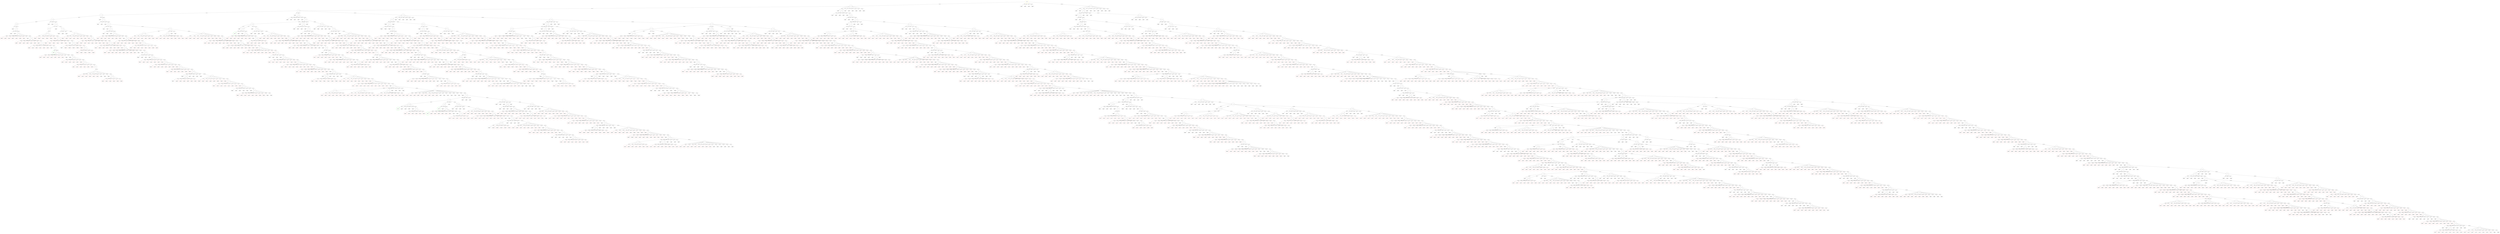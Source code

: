 // Agent Decision
digraph {
	node [color=yellow shape=doublecircle]
	Node0 [label="('', 1, 5, 1, 2)
Root"]
	node [color=black shape=circle]
	Node1 [label="('', 1, 3, 1, 2)"]
	Node0 -> Node1 [label="discard 2 \"P\""]
	node [color=black shape=circle]
	Node2 [label="('', 1, 1, 1, 2)"]
	Node1 -> Node2 [label="discard 2 \"P\""]
	node [color=black shape=circle]
	Node3 [label="('', 1, 1, 1, 0)"]
	Node2 -> Node3 [label="discard 2 \"C\""]
	node [color=black shape=circle]
	Node4 [label="('', 0, 1, 1, 0)"]
	Node3 -> Node4 [label="discard 1 \"S\""]
	node [color=black shape=circle]
	Node5 [label="('', 0, 0, 1, 0)"]
	Node4 -> Node5 [label="discard 1 \"P\""]
	node [color=gray shape=circle]
	Node6 [label="('', 0, 1, 1, 0)
Duplicated!"]
	Node5 -> Node6 [label="draw Trash \"P\""]
	node [color=black shape=circle]
	Node7 [label="('', 1, 0, 1, 0)"]
	Node5 -> Node7 [label="draw Deck \"S\""]
	node [color=gray shape=circle]
	Node8 [label="('', 0, 0, 1, 0)
Duplicated!"]
	Node7 -> Node8 [label="discard 1 \"S\""]
	node [color=gray shape=circle]
	Node9 [label="('', 1, 1, 1, 0)
Duplicated!"]
	Node7 -> Node9 [label="draw Trash \"P\""]
	node [color=black shape=circle]
	Node10 [label="('', 2, 0, 1, 0)"]
	Node7 -> Node10 [label="draw Deck \"S\""]
	node [color=red shape=circle]
	Node11 [label="('', 0, 0, 1, 0)
Reach limit!"]
	Node10 -> Node11 [label="discard 2 \"S\""]
	node [color=red shape=circle]
	Node12 [label="('', 1, 0, 1, 0)
Reach limit!"]
	Node10 -> Node12 [label="discard 1 \"S\""]
	node [color=red shape=circle]
	Node13 [label="('', 2, 1, 1, 0)
Reach limit!"]
	Node10 -> Node13 [label="draw Trash \"P\""]
	node [color=red shape=circle]
	Node14 [label="('', 3, 0, 1, 0)
Reach limit!"]
	Node10 -> Node14 [label="draw Deck \"S\""]
	node [color=red shape=circle]
	Node15 [label="('', 2, 1, 1, 0)
Reach limit!"]
	Node10 -> Node15 [label="draw Deck \"P\""]
	node [color=red shape=circle]
	Node16 [label="('', 2, 0, 2, 0)
Reach limit!"]
	Node10 -> Node16 [label="draw Deck \"H\""]
	node [color=red shape=circle]
	Node17 [label="('', 2, 0, 1, 1)
Reach limit!"]
	Node10 -> Node17 [label="draw Deck \"C\""]
	node [color=gray shape=circle]
	Node18 [label="('', 1, 1, 1, 0)
Duplicated!"]
	Node10 -> Node18 [label="draw Deck \"P\""]
	node [color=black shape=circle]
	Node19 [label="('', 1, 0, 2, 0)"]
	Node10 -> Node19 [label="draw Deck \"H\""]
	node [color=red shape=circle]
	Node20 [label="('', 1, 0, 0, 0)
Reach limit!"]
	Node19 -> Node20 [label="discard 2 \"H\""]
	node [color=red shape=circle]
	Node21 [label="('', 0, 0, 2, 0)
Reach limit!"]
	Node19 -> Node21 [label="discard 1 \"S\""]
	node [color=red shape=circle]
	Node22 [label="('', 1, 1, 2, 0)
Reach limit!"]
	Node19 -> Node22 [label="draw Trash \"P\""]
	node [color=red shape=circle]
	Node23 [label="('', 2, 0, 2, 0)
Reach limit!"]
	Node19 -> Node23 [label="draw Deck \"S\""]
	node [color=red shape=circle]
	Node24 [label="('', 1, 1, 2, 0)
Reach limit!"]
	Node19 -> Node24 [label="draw Deck \"P\""]
	node [color=red shape=circle]
	Node25 [label="('', 1, 0, 3, 0)
Reach limit!"]
	Node19 -> Node25 [label="draw Deck \"H\""]
	node [color=red shape=circle]
	Node26 [label="('', 1, 0, 2, 1)
Reach limit!"]
	Node19 -> Node26 [label="draw Deck \"C\""]
	node [color=black shape=circle]
	Node27 [label="('', 1, 0, 1, 1)"]
	Node19 -> Node27 [label="draw Deck \"C\""]
	node [color=red shape=circle]
	Node28 [label="('', 0, 0, 1, 1)
Reach limit!"]
	Node27 -> Node28 [label="discard 1 \"S\""]
	node [color=red shape=circle]
	Node29 [label="('', 1, 1, 1, 1)
Reach limit!"]
	Node27 -> Node29 [label="draw Trash \"P\""]
	node [color=red shape=circle]
	Node30 [label="('', 2, 0, 1, 1)
Reach limit!"]
	Node27 -> Node30 [label="draw Deck \"S\""]
	node [color=red shape=circle]
	Node31 [label="('', 1, 1, 1, 1)
Reach limit!"]
	Node27 -> Node31 [label="draw Deck \"P\""]
	node [color=red shape=circle]
	Node32 [label="('', 1, 0, 2, 1)
Reach limit!"]
	Node27 -> Node32 [label="draw Deck \"H\""]
	node [color=red shape=circle]
	Node33 [label="('', 1, 0, 1, 2)
Reach limit!"]
	Node27 -> Node33 [label="draw Deck \"C\""]
	node [color=gray shape=circle]
	Node34 [label="('', 0, 1, 1, 0)
Duplicated!"]
	Node27 -> Node34 [label="draw Deck \"P\""]
	node [color=black shape=circle]
	Node35 [label="('', 0, 0, 2, 0)"]
	Node27 -> Node35 [label="draw Deck \"H\""]
	node [color=green shape=doublecircle]
	Node36 [label="('', 0, 0, 0, 0)
Goal!"]
	Node35 -> Node36 [label="discard 2 \"H\""]
	node [color=black shape=circle]
	Node37 [label="('', 0, 1, 2, 0)"]
	Node35 -> Node37 [label="draw Trash \"P\""]
	node [color=red shape=circle]
	Node38 [label="('', 0, 1, 0, 0)
Reach limit!"]
	Node37 -> Node38 [label="discard 2 \"H\""]
	node [color=red shape=circle]
	Node39 [label="('', 0, 0, 2, 0)
Reach limit!"]
	Node37 -> Node39 [label="discard 1 \"P\""]
	node [color=red shape=circle]
	Node40 [label="('', 1, 1, 2, 0)
Reach limit!"]
	Node37 -> Node40 [label="draw Trash \"S\""]
	node [color=red shape=circle]
	Node41 [label="('', 1, 1, 2, 0)
Reach limit!"]
	Node37 -> Node41 [label="draw Deck \"S\""]
	node [color=red shape=circle]
	Node42 [label="('', 0, 2, 2, 0)
Reach limit!"]
	Node37 -> Node42 [label="draw Deck \"P\""]
	node [color=red shape=circle]
	Node43 [label="('', 0, 1, 3, 0)
Reach limit!"]
	Node37 -> Node43 [label="draw Deck \"H\""]
	node [color=red shape=circle]
	Node44 [label="('', 0, 1, 2, 1)
Reach limit!"]
	Node37 -> Node44 [label="draw Deck \"C\""]
	node [color=gray shape=circle]
	Node45 [label="('', 1, 0, 2, 0)
Duplicated!"]
	Node37 -> Node45 [label="draw Deck \"S\""]
	node [color=gray shape=circle]
	Node46 [label="('', 0, 1, 2, 0)
Duplicated!"]
	Node37 -> Node46 [label="draw Deck \"P\""]
	node [color=black shape=circle]
	Node47 [label="('', 0, 0, 3, 0)"]
	Node37 -> Node47 [label="draw Deck \"H\""]
	node [color=red shape=circle]
	Node48 [label="('', 0, 0, 1, 0)
Reach limit!"]
	Node47 -> Node48 [label="discard 2 \"H\""]
	node [color=red shape=circle]
	Node49 [label="('', 0, 1, 3, 0)
Reach limit!"]
	Node47 -> Node49 [label="draw Trash \"P\""]
	node [color=red shape=circle]
	Node50 [label="('', 1, 0, 3, 0)
Reach limit!"]
	Node47 -> Node50 [label="draw Deck \"S\""]
	node [color=red shape=circle]
	Node51 [label="('', 0, 1, 3, 0)
Reach limit!"]
	Node47 -> Node51 [label="draw Deck \"P\""]
	node [color=red shape=circle]
	Node52 [label="('', 0, 0, 4, 0)
Reach limit!"]
	Node47 -> Node52 [label="draw Deck \"H\""]
	node [color=red shape=circle]
	Node53 [label="('', 0, 0, 3, 1)
Reach limit!"]
	Node47 -> Node53 [label="draw Deck \"C\""]
	node [color=black shape=circle]
	Node54 [label="('', 0, 0, 2, 1)"]
	Node47 -> Node54 [label="draw Deck \"C\""]
	node [color=red shape=circle]
	Node55 [label="('', 0, 0, 0, 1)
Reach limit!"]
	Node54 -> Node55 [label="discard 2 \"H\""]
	node [color=red shape=circle]
	Node56 [label="('', 0, 1, 2, 1)
Reach limit!"]
	Node54 -> Node56 [label="draw Trash \"P\""]
	node [color=red shape=circle]
	Node57 [label="('', 1, 0, 2, 1)
Reach limit!"]
	Node54 -> Node57 [label="draw Deck \"S\""]
	node [color=red shape=circle]
	Node58 [label="('', 0, 1, 2, 1)
Reach limit!"]
	Node54 -> Node58 [label="draw Deck \"P\""]
	node [color=red shape=circle]
	Node59 [label="('', 0, 0, 3, 1)
Reach limit!"]
	Node54 -> Node59 [label="draw Deck \"H\""]
	node [color=red shape=circle]
	Node60 [label="('', 0, 0, 2, 2)
Reach limit!"]
	Node54 -> Node60 [label="draw Deck \"C\""]
	node [color=black shape=circle]
	Node61 [label="('', 0, 0, 1, 1)"]
	Node54 -> Node61 [label="draw Deck \"C\""]
	node [color=black shape=circle]
	Node62 [label="('', 0, 1, 1, 1)"]
	Node61 -> Node62 [label="draw Trash \"P\""]
	node [color=red shape=circle]
	Node63 [label="('', 0, 0, 1, 1)
Reach limit!"]
	Node62 -> Node63 [label="discard 1 \"P\""]
	node [color=red shape=circle]
	Node64 [label="('', 1, 1, 1, 1)
Reach limit!"]
	Node62 -> Node64 [label="draw Trash \"S\""]
	node [color=red shape=circle]
	Node65 [label="('', 1, 1, 1, 1)
Reach limit!"]
	Node62 -> Node65 [label="draw Deck \"S\""]
	node [color=red shape=circle]
	Node66 [label="('', 0, 2, 1, 1)
Reach limit!"]
	Node62 -> Node66 [label="draw Deck \"P\""]
	node [color=red shape=circle]
	Node67 [label="('', 0, 1, 2, 1)
Reach limit!"]
	Node62 -> Node67 [label="draw Deck \"H\""]
	node [color=red shape=circle]
	Node68 [label="('', 0, 1, 1, 2)
Reach limit!"]
	Node62 -> Node68 [label="draw Deck \"C\""]
	node [color=gray shape=circle]
	Node69 [label="('', 1, 0, 1, 1)
Duplicated!"]
	Node62 -> Node69 [label="draw Deck \"S\""]
	node [color=gray shape=circle]
	Node70 [label="('', 0, 1, 1, 1)
Duplicated!"]
	Node62 -> Node70 [label="draw Deck \"P\""]
	node [color=gray shape=circle]
	Node71 [label="('', 0, 0, 2, 1)
Duplicated!"]
	Node62 -> Node71 [label="draw Deck \"H\""]
	node [color=black shape=circle]
	Node72 [label="('', 0, 0, 1, 2)"]
	Node62 -> Node72 [label="draw Deck \"C\""]
	node [color=red shape=circle]
	Node73 [label="('', 0, 0, 1, 0)
Reach limit!"]
	Node72 -> Node73 [label="discard 2 \"C\""]
	node [color=red shape=circle]
	Node74 [label="('', 0, 1, 1, 2)
Reach limit!"]
	Node72 -> Node74 [label="draw Trash \"P\""]
	node [color=red shape=circle]
	Node75 [label="('', 1, 0, 1, 2)
Reach limit!"]
	Node72 -> Node75 [label="draw Deck \"S\""]
	node [color=red shape=circle]
	Node76 [label="('', 0, 1, 1, 2)
Reach limit!"]
	Node72 -> Node76 [label="draw Deck \"P\""]
	node [color=red shape=circle]
	Node77 [label="('', 0, 0, 2, 2)
Reach limit!"]
	Node72 -> Node77 [label="draw Deck \"H\""]
	node [color=red shape=circle]
	Node78 [label="('', 0, 0, 1, 3)
Reach limit!"]
	Node72 -> Node78 [label="draw Deck \"C\""]
	node [color=gray shape=circle]
	Node79 [label="('', 1, 1, 1, 0)
Duplicated!"]
	Node4 -> Node79 [label="draw Trash \"S\""]
	node [color=gray shape=circle]
	Node80 [label="('', 1, 1, 1, 0)
Duplicated!"]
	Node4 -> Node80 [label="draw Deck \"S\""]
	node [color=black shape=circle]
	Node81 [label="('', 0, 2, 1, 0)"]
	Node4 -> Node81 [label="draw Deck \"P\""]
	node [color=black shape=circle]
	Node82 [label="('P', 0, 0, 1, 0)"]
	Node81 -> Node82 [label="discard 2 \"P\""]
	node [color=black shape=circle]
	Node83 [label="('P', 0, 1, 1, 0)"]
	Node82 -> Node83 [label="draw Trash \"P\""]
	node [color=red shape=circle]
	Node84 [label="('P', 0, 0, 1, 0)
Reach limit!"]
	Node83 -> Node84 [label="discard 1 \"P\""]
	node [color=red shape=circle]
	Node85 [label="('P', 0, 2, 1, 0)
Reach limit!"]
	Node83 -> Node85 [label="draw Trash \"P\""]
	node [color=red shape=circle]
	Node86 [label="('P', 1, 1, 1, 0)
Reach limit!"]
	Node83 -> Node86 [label="draw Deck \"S\""]
	node [color=red shape=circle]
	Node87 [label="('P', 0, 2, 1, 0)
Reach limit!"]
	Node83 -> Node87 [label="draw Deck \"P\""]
	node [color=red shape=circle]
	Node88 [label="('P', 0, 1, 2, 0)
Reach limit!"]
	Node83 -> Node88 [label="draw Deck \"H\""]
	node [color=red shape=circle]
	Node89 [label="('P', 0, 1, 1, 1)
Reach limit!"]
	Node83 -> Node89 [label="draw Deck \"C\""]
	node [color=black shape=circle]
	Node90 [label="('P', 1, 0, 1, 0)"]
	Node83 -> Node90 [label="draw Deck \"S\""]
	node [color=red shape=circle]
	Node91 [label="('P', 0, 0, 1, 0)
Reach limit!"]
	Node90 -> Node91 [label="discard 1 \"S\""]
	node [color=red shape=circle]
	Node92 [label="('P', 1, 1, 1, 0)
Reach limit!"]
	Node90 -> Node92 [label="draw Trash \"P\""]
	node [color=red shape=circle]
	Node93 [label="('P', 2, 0, 1, 0)
Reach limit!"]
	Node90 -> Node93 [label="draw Deck \"S\""]
	node [color=red shape=circle]
	Node94 [label="('P', 1, 1, 1, 0)
Reach limit!"]
	Node90 -> Node94 [label="draw Deck \"P\""]
	node [color=red shape=circle]
	Node95 [label="('P', 1, 0, 2, 0)
Reach limit!"]
	Node90 -> Node95 [label="draw Deck \"H\""]
	node [color=red shape=circle]
	Node96 [label="('P', 1, 0, 1, 1)
Reach limit!"]
	Node90 -> Node96 [label="draw Deck \"C\""]
	node [color=gray shape=circle]
	Node97 [label="('P', 0, 1, 1, 0)
Duplicated!"]
	Node90 -> Node97 [label="draw Deck \"P\""]
	node [color=black shape=circle]
	Node98 [label="('P', 0, 0, 2, 0)"]
	Node90 -> Node98 [label="draw Deck \"H\""]
	node [color=lightblue shape=doublecircle]
	Node99 [label="('P', 0, 0, 0, 0)
Hand out!"]
	Node98 -> Node99 [label="discard 2 \"H\""]
	node [color=red shape=circle]
	Node100 [label="('P', 0, 1, 2, 0)
Reach limit!"]
	Node98 -> Node100 [label="draw Trash \"P\""]
	node [color=red shape=circle]
	Node101 [label="('P', 1, 0, 2, 0)
Reach limit!"]
	Node98 -> Node101 [label="draw Deck \"S\""]
	node [color=red shape=circle]
	Node102 [label="('P', 0, 1, 2, 0)
Reach limit!"]
	Node98 -> Node102 [label="draw Deck \"P\""]
	node [color=red shape=circle]
	Node103 [label="('P', 0, 0, 3, 0)
Reach limit!"]
	Node98 -> Node103 [label="draw Deck \"H\""]
	node [color=red shape=circle]
	Node104 [label="('P', 0, 0, 2, 1)
Reach limit!"]
	Node98 -> Node104 [label="draw Deck \"C\""]
	node [color=black shape=circle]
	Node105 [label="('P', 0, 0, 1, 1)"]
	Node98 -> Node105 [label="draw Deck \"C\""]
	node [color=red shape=circle]
	Node106 [label="('P', 0, 1, 1, 1)
Reach limit!"]
	Node105 -> Node106 [label="draw Trash \"P\""]
	node [color=red shape=circle]
	Node107 [label="('P', 1, 0, 1, 1)
Reach limit!"]
	Node105 -> Node107 [label="draw Deck \"S\""]
	node [color=red shape=circle]
	Node108 [label="('P', 0, 1, 1, 1)
Reach limit!"]
	Node105 -> Node108 [label="draw Deck \"P\""]
	node [color=red shape=circle]
	Node109 [label="('P', 0, 0, 2, 1)
Reach limit!"]
	Node105 -> Node109 [label="draw Deck \"H\""]
	node [color=red shape=circle]
	Node110 [label="('P', 0, 0, 1, 2)
Reach limit!"]
	Node105 -> Node110 [label="draw Deck \"C\""]
	node [color=gray shape=circle]
	Node111 [label="('', 0, 1, 1, 0)
Duplicated!"]
	Node81 -> Node111 [label="discard 1 \"P\""]
	node [color=black shape=circle]
	Node112 [label="('', 1, 2, 1, 0)"]
	Node81 -> Node112 [label="draw Trash \"S\""]
	node [color=gray shape=circle]
	Node113 [label="('P', 1, 0, 1, 0)
Duplicated!"]
	Node112 -> Node113 [label="discard 2 \"P\""]
	node [color=gray shape=circle]
	Node114 [label="('', 0, 2, 1, 0)
Duplicated!"]
	Node112 -> Node114 [label="discard 1 \"S\""]
	node [color=gray shape=circle]
	Node115 [label="('', 1, 1, 1, 0)
Duplicated!"]
	Node112 -> Node115 [label="discard 1 \"P\""]
	node [color=black shape=circle]
	Node116 [label="('', 1, 2, 1, 1)"]
	Node112 -> Node116 [label="draw Trash \"C\""]
	node [color=red shape=circle]
	Node117 [label="('P', 1, 0, 1, 1)
Reach limit!"]
	Node116 -> Node117 [label="discard 2 \"P\""]
	node [color=red shape=circle]
	Node118 [label="('', 0, 2, 1, 1)
Reach limit!"]
	Node116 -> Node118 [label="discard 1 \"S\""]
	node [color=red shape=circle]
	Node119 [label="('', 1, 1, 1, 1)
Reach limit!"]
	Node116 -> Node119 [label="discard 1 \"P\""]
	node [color=red shape=circle]
	Node120 [label="('', 1, 2, 1, 2)
Reach limit!"]
	Node116 -> Node120 [label="draw Trash \"C\""]
	node [color=red shape=circle]
	Node121 [label="('', 2, 2, 1, 1)
Reach limit!"]
	Node116 -> Node121 [label="draw Deck \"S\""]
	node [color=red shape=circle]
	Node122 [label="('', 1, 3, 1, 1)
Reach limit!"]
	Node116 -> Node122 [label="draw Deck \"P\""]
	node [color=red shape=circle]
	Node123 [label="('', 1, 2, 2, 1)
Reach limit!"]
	Node116 -> Node123 [label="draw Deck \"H\""]
	node [color=red shape=circle]
	Node124 [label="('', 1, 2, 1, 2)
Reach limit!"]
	Node116 -> Node124 [label="draw Deck \"C\""]
	node [color=black shape=circle]
	Node125 [label="('', 2, 2, 1, 0)"]
	Node116 -> Node125 [label="draw Deck \"S\""]
	node [color=red shape=circle]
	Node126 [label="('', 0, 2, 1, 0)
Reach limit!"]
	Node125 -> Node126 [label="discard 2 \"S\""]
	node [color=red shape=circle]
	Node127 [label="('P', 2, 0, 1, 0)
Reach limit!"]
	Node125 -> Node127 [label="discard 2 \"P\""]
	node [color=red shape=circle]
	Node128 [label="('', 1, 2, 1, 0)
Reach limit!"]
	Node125 -> Node128 [label="discard 1 \"S\""]
	node [color=red shape=circle]
	Node129 [label="('', 2, 1, 1, 0)
Reach limit!"]
	Node125 -> Node129 [label="discard 1 \"P\""]
	node [color=red shape=circle]
	Node130 [label="('', 2, 2, 1, 1)
Reach limit!"]
	Node125 -> Node130 [label="draw Trash \"C\""]
	node [color=red shape=circle]
	Node131 [label="('', 3, 2, 1, 0)
Reach limit!"]
	Node125 -> Node131 [label="draw Deck \"S\""]
	node [color=red shape=circle]
	Node132 [label="('', 2, 3, 1, 0)
Reach limit!"]
	Node125 -> Node132 [label="draw Deck \"P\""]
	node [color=red shape=circle]
	Node133 [label="('', 2, 2, 2, 0)
Reach limit!"]
	Node125 -> Node133 [label="draw Deck \"H\""]
	node [color=red shape=circle]
	Node134 [label="('', 2, 2, 1, 1)
Reach limit!"]
	Node125 -> Node134 [label="draw Deck \"C\""]
	node [color=black shape=circle]
	Node135 [label="('', 1, 3, 1, 0)"]
	Node125 -> Node135 [label="draw Deck \"P\""]
	node [color=red shape=circle]
	Node136 [label="('P', 1, 1, 1, 0)
Reach limit!"]
	Node135 -> Node136 [label="discard 2 \"P\""]
	node [color=red shape=circle]
	Node137 [label="('', 0, 3, 1, 0)
Reach limit!"]
	Node135 -> Node137 [label="discard 1 \"S\""]
	node [color=red shape=circle]
	Node138 [label="('', 1, 2, 1, 0)
Reach limit!"]
	Node135 -> Node138 [label="discard 1 \"P\""]
	node [color=red shape=circle]
	Node139 [label="('', 1, 3, 1, 1)
Reach limit!"]
	Node135 -> Node139 [label="draw Trash \"C\""]
	node [color=red shape=circle]
	Node140 [label="('', 2, 3, 1, 0)
Reach limit!"]
	Node135 -> Node140 [label="draw Deck \"S\""]
	node [color=red shape=circle]
	Node141 [label="('', 1, 4, 1, 0)
Reach limit!"]
	Node135 -> Node141 [label="draw Deck \"P\""]
	node [color=red shape=circle]
	Node142 [label="('', 1, 3, 2, 0)
Reach limit!"]
	Node135 -> Node142 [label="draw Deck \"H\""]
	node [color=red shape=circle]
	Node143 [label="('', 1, 3, 1, 1)
Reach limit!"]
	Node135 -> Node143 [label="draw Deck \"C\""]
	node [color=black shape=circle]
	Node144 [label="('', 1, 2, 2, 0)"]
	Node135 -> Node144 [label="draw Deck \"H\""]
	node [color=red shape=circle]
	Node145 [label="('P', 1, 0, 2, 0)
Reach limit!"]
	Node144 -> Node145 [label="discard 2 \"P\""]
	node [color=red shape=circle]
	Node146 [label="('', 1, 2, 0, 0)
Reach limit!"]
	Node144 -> Node146 [label="discard 2 \"H\""]
	node [color=red shape=circle]
	Node147 [label="('', 0, 2, 2, 0)
Reach limit!"]
	Node144 -> Node147 [label="discard 1 \"S\""]
	node [color=red shape=circle]
	Node148 [label="('', 1, 1, 2, 0)
Reach limit!"]
	Node144 -> Node148 [label="discard 1 \"P\""]
	node [color=red shape=circle]
	Node149 [label="('', 1, 2, 2, 1)
Reach limit!"]
	Node144 -> Node149 [label="draw Trash \"C\""]
	node [color=red shape=circle]
	Node150 [label="('', 2, 2, 2, 0)
Reach limit!"]
	Node144 -> Node150 [label="draw Deck \"S\""]
	node [color=red shape=circle]
	Node151 [label="('', 1, 3, 2, 0)
Reach limit!"]
	Node144 -> Node151 [label="draw Deck \"P\""]
	node [color=red shape=circle]
	Node152 [label="('', 1, 2, 3, 0)
Reach limit!"]
	Node144 -> Node152 [label="draw Deck \"H\""]
	node [color=red shape=circle]
	Node153 [label="('', 1, 2, 2, 1)
Reach limit!"]
	Node144 -> Node153 [label="draw Deck \"C\""]
	node [color=gray shape=circle]
	Node154 [label="('', 1, 2, 1, 1)
Duplicated!"]
	Node144 -> Node154 [label="draw Deck \"C\""]
	node [color=gray shape=circle]
	Node155 [label="('', 1, 2, 1, 0)
Duplicated!"]
	Node144 -> Node155 [label="draw Deck \"S\""]
	node [color=black shape=circle]
	Node156 [label="('', 0, 3, 1, 0)"]
	Node144 -> Node156 [label="draw Deck \"P\""]
	node [color=gray shape=circle]
	Node157 [label="('P', 0, 1, 1, 0)
Duplicated!"]
	Node156 -> Node157 [label="discard 2 \"P\""]
	node [color=gray shape=circle]
	Node158 [label="('', 0, 2, 1, 0)
Duplicated!"]
	Node156 -> Node158 [label="discard 1 \"P\""]
	node [color=gray shape=circle]
	Node159 [label="('', 1, 3, 1, 0)
Duplicated!"]
	Node156 -> Node159 [label="draw Trash \"S\""]
	node [color=gray shape=circle]
	Node160 [label="('', 1, 3, 1, 0)
Duplicated!"]
	Node156 -> Node160 [label="draw Deck \"S\""]
	node [color=black shape=circle]
	Node161 [label="('', 0, 4, 1, 0)"]
	Node156 -> Node161 [label="draw Deck \"P\""]
	node [color=red shape=circle]
	Node162 [label="('P', 0, 2, 1, 0)
Reach limit!"]
	Node161 -> Node162 [label="discard 2 \"P\""]
	node [color=red shape=circle]
	Node163 [label="('', 0, 3, 1, 0)
Reach limit!"]
	Node161 -> Node163 [label="discard 1 \"P\""]
	node [color=red shape=circle]
	Node164 [label="('', 1, 4, 1, 0)
Reach limit!"]
	Node161 -> Node164 [label="draw Trash \"S\""]
	node [color=red shape=circle]
	Node165 [label="('', 1, 4, 1, 0)
Reach limit!"]
	Node161 -> Node165 [label="draw Deck \"S\""]
	node [color=red shape=circle]
	Node166 [label="('', 0, 5, 1, 0)
Reach limit!"]
	Node161 -> Node166 [label="draw Deck \"P\""]
	node [color=red shape=circle]
	Node167 [label="('', 0, 4, 2, 0)
Reach limit!"]
	Node161 -> Node167 [label="draw Deck \"H\""]
	node [color=red shape=circle]
	Node168 [label="('', 0, 4, 1, 1)
Reach limit!"]
	Node161 -> Node168 [label="draw Deck \"C\""]
	node [color=black shape=circle]
	Node169 [label="('', 0, 3, 2, 0)"]
	Node161 -> Node169 [label="draw Deck \"H\""]
	node [color=red shape=circle]
	Node170 [label="('P', 0, 1, 2, 0)
Reach limit!"]
	Node169 -> Node170 [label="discard 2 \"P\""]
	node [color=red shape=circle]
	Node171 [label="('', 0, 3, 0, 0)
Reach limit!"]
	Node169 -> Node171 [label="discard 2 \"H\""]
	node [color=red shape=circle]
	Node172 [label="('', 0, 2, 2, 0)
Reach limit!"]
	Node169 -> Node172 [label="discard 1 \"P\""]
	node [color=red shape=circle]
	Node173 [label="('', 1, 3, 2, 0)
Reach limit!"]
	Node169 -> Node173 [label="draw Trash \"S\""]
	node [color=red shape=circle]
	Node174 [label="('', 1, 3, 2, 0)
Reach limit!"]
	Node169 -> Node174 [label="draw Deck \"S\""]
	node [color=red shape=circle]
	Node175 [label="('', 0, 4, 2, 0)
Reach limit!"]
	Node169 -> Node175 [label="draw Deck \"P\""]
	node [color=red shape=circle]
	Node176 [label="('', 0, 3, 3, 0)
Reach limit!"]
	Node169 -> Node176 [label="draw Deck \"H\""]
	node [color=red shape=circle]
	Node177 [label="('', 0, 3, 2, 1)
Reach limit!"]
	Node169 -> Node177 [label="draw Deck \"C\""]
	node [color=black shape=circle]
	Node178 [label="('', 0, 3, 1, 1)"]
	Node169 -> Node178 [label="draw Deck \"C\""]
	node [color=red shape=circle]
	Node179 [label="('P', 0, 1, 1, 1)
Reach limit!"]
	Node178 -> Node179 [label="discard 2 \"P\""]
	node [color=red shape=circle]
	Node180 [label="('', 0, 2, 1, 1)
Reach limit!"]
	Node178 -> Node180 [label="discard 1 \"P\""]
	node [color=red shape=circle]
	Node181 [label="('', 1, 3, 1, 1)
Reach limit!"]
	Node178 -> Node181 [label="draw Trash \"S\""]
	node [color=red shape=circle]
	Node182 [label="('', 1, 3, 1, 1)
Reach limit!"]
	Node178 -> Node182 [label="draw Deck \"S\""]
	node [color=red shape=circle]
	Node183 [label="('', 0, 4, 1, 1)
Reach limit!"]
	Node178 -> Node183 [label="draw Deck \"P\""]
	node [color=red shape=circle]
	Node184 [label="('', 0, 3, 2, 1)
Reach limit!"]
	Node178 -> Node184 [label="draw Deck \"H\""]
	node [color=red shape=circle]
	Node185 [label="('', 0, 3, 1, 2)
Reach limit!"]
	Node178 -> Node185 [label="draw Deck \"C\""]
	node [color=black shape=circle]
	Node186 [label="('', 0, 2, 2, 0)"]
	Node178 -> Node186 [label="draw Deck \"H\""]
	node [color=gray shape=circle]
	Node187 [label="('P', 0, 0, 2, 0)
Duplicated!"]
	Node186 -> Node187 [label="discard 2 \"P\""]
	node [color=black shape=circle]
	Node188 [label="('', 0, 2, 0, 0)"]
	Node186 -> Node188 [label="discard 2 \"H\""]
	node [color=lightblue shape=doublecircle]
	Node189 [label="('P', 0, 0, 0, 0)
Hand out!"]
	Node188 -> Node189 [label="discard 2 \"P\""]
	node [color=red shape=circle]
	Node190 [label="('', 0, 1, 0, 0)
Reach limit!"]
	Node188 -> Node190 [label="discard 1 \"P\""]
	node [color=red shape=circle]
	Node191 [label="('', 0, 2, 1, 0)
Reach limit!"]
	Node188 -> Node191 [label="draw Trash \"H\""]
	node [color=red shape=circle]
	Node192 [label="('', 1, 2, 0, 0)
Reach limit!"]
	Node188 -> Node192 [label="draw Deck \"S\""]
	node [color=red shape=circle]
	Node193 [label="('', 0, 3, 0, 0)
Reach limit!"]
	Node188 -> Node193 [label="draw Deck \"P\""]
	node [color=red shape=circle]
	Node194 [label="('', 0, 2, 1, 0)
Reach limit!"]
	Node188 -> Node194 [label="draw Deck \"H\""]
	node [color=red shape=circle]
	Node195 [label="('', 0, 2, 0, 1)
Reach limit!"]
	Node188 -> Node195 [label="draw Deck \"C\""]
	node [color=gray shape=circle]
	Node196 [label="('', 0, 1, 2, 0)
Duplicated!"]
	Node186 -> Node196 [label="discard 1 \"P\""]
	node [color=gray shape=circle]
	Node197 [label="('', 1, 2, 2, 0)
Duplicated!"]
	Node186 -> Node197 [label="draw Trash \"S\""]
	node [color=gray shape=circle]
	Node198 [label="('', 1, 2, 2, 0)
Duplicated!"]
	Node186 -> Node198 [label="draw Deck \"S\""]
	node [color=gray shape=circle]
	Node199 [label="('', 0, 3, 2, 0)
Duplicated!"]
	Node186 -> Node199 [label="draw Deck \"P\""]
	node [color=black shape=circle]
	Node200 [label="('', 0, 2, 3, 0)"]
	Node186 -> Node200 [label="draw Deck \"H\""]
	node [color=red shape=circle]
	Node201 [label="('P', 0, 0, 3, 0)
Reach limit!"]
	Node200 -> Node201 [label="discard 2 \"P\""]
	node [color=red shape=circle]
	Node202 [label="('', 0, 2, 1, 0)
Reach limit!"]
	Node200 -> Node202 [label="discard 2 \"H\""]
	node [color=red shape=circle]
	Node203 [label="('', 0, 1, 3, 0)
Reach limit!"]
	Node200 -> Node203 [label="discard 1 \"P\""]
	node [color=red shape=circle]
	Node204 [label="('', 1, 2, 3, 0)
Reach limit!"]
	Node200 -> Node204 [label="draw Trash \"S\""]
	node [color=red shape=circle]
	Node205 [label="('', 1, 2, 3, 0)
Reach limit!"]
	Node200 -> Node205 [label="draw Deck \"S\""]
	node [color=red shape=circle]
	Node206 [label="('', 0, 3, 3, 0)
Reach limit!"]
	Node200 -> Node206 [label="draw Deck \"P\""]
	node [color=red shape=circle]
	Node207 [label="('', 0, 2, 4, 0)
Reach limit!"]
	Node200 -> Node207 [label="draw Deck \"H\""]
	node [color=red shape=circle]
	Node208 [label="('', 0, 2, 3, 1)
Reach limit!"]
	Node200 -> Node208 [label="draw Deck \"C\""]
	node [color=black shape=circle]
	Node209 [label="('', 0, 2, 2, 1)"]
	Node200 -> Node209 [label="draw Deck \"C\""]
	node [color=red shape=circle]
	Node210 [label="('P', 0, 0, 2, 1)
Reach limit!"]
	Node209 -> Node210 [label="discard 2 \"P\""]
	node [color=red shape=circle]
	Node211 [label="('', 0, 2, 0, 1)
Reach limit!"]
	Node209 -> Node211 [label="discard 2 \"H\""]
	node [color=red shape=circle]
	Node212 [label="('', 0, 1, 2, 1)
Reach limit!"]
	Node209 -> Node212 [label="discard 1 \"P\""]
	node [color=red shape=circle]
	Node213 [label="('', 1, 2, 2, 1)
Reach limit!"]
	Node209 -> Node213 [label="draw Trash \"S\""]
	node [color=red shape=circle]
	Node214 [label="('', 1, 2, 2, 1)
Reach limit!"]
	Node209 -> Node214 [label="draw Deck \"S\""]
	node [color=red shape=circle]
	Node215 [label="('', 0, 3, 2, 1)
Reach limit!"]
	Node209 -> Node215 [label="draw Deck \"P\""]
	node [color=red shape=circle]
	Node216 [label="('', 0, 2, 3, 1)
Reach limit!"]
	Node209 -> Node216 [label="draw Deck \"H\""]
	node [color=red shape=circle]
	Node217 [label="('', 0, 2, 2, 2)
Reach limit!"]
	Node209 -> Node217 [label="draw Deck \"C\""]
	node [color=black shape=circle]
	Node218 [label="('', 0, 2, 1, 1)"]
	Node209 -> Node218 [label="draw Deck \"C\""]
	node [color=gray shape=circle]
	Node219 [label="('P', 0, 0, 1, 1)
Duplicated!"]
	Node218 -> Node219 [label="discard 2 \"P\""]
	node [color=gray shape=circle]
	Node220 [label="('', 0, 1, 1, 1)
Duplicated!"]
	Node218 -> Node220 [label="discard 1 \"P\""]
	node [color=gray shape=circle]
	Node221 [label="('', 1, 2, 1, 1)
Duplicated!"]
	Node218 -> Node221 [label="draw Trash \"S\""]
	node [color=gray shape=circle]
	Node222 [label="('', 1, 2, 1, 1)
Duplicated!"]
	Node218 -> Node222 [label="draw Deck \"S\""]
	node [color=gray shape=circle]
	Node223 [label="('', 0, 3, 1, 1)
Duplicated!"]
	Node218 -> Node223 [label="draw Deck \"P\""]
	node [color=gray shape=circle]
	Node224 [label="('', 0, 2, 2, 1)
Duplicated!"]
	Node218 -> Node224 [label="draw Deck \"H\""]
	node [color=black shape=circle]
	Node225 [label="('', 0, 2, 1, 2)"]
	Node218 -> Node225 [label="draw Deck \"C\""]
	node [color=red shape=circle]
	Node226 [label="('P', 0, 0, 1, 2)
Reach limit!"]
	Node225 -> Node226 [label="discard 2 \"P\""]
	node [color=red shape=circle]
	Node227 [label="('', 0, 2, 1, 0)
Reach limit!"]
	Node225 -> Node227 [label="discard 2 \"C\""]
	node [color=red shape=circle]
	Node228 [label="('', 0, 1, 1, 2)
Reach limit!"]
	Node225 -> Node228 [label="discard 1 \"P\""]
	node [color=red shape=circle]
	Node229 [label="('', 1, 2, 1, 2)
Reach limit!"]
	Node225 -> Node229 [label="draw Trash \"S\""]
	node [color=red shape=circle]
	Node230 [label="('', 1, 2, 1, 2)
Reach limit!"]
	Node225 -> Node230 [label="draw Deck \"S\""]
	node [color=red shape=circle]
	Node231 [label="('', 0, 3, 1, 2)
Reach limit!"]
	Node225 -> Node231 [label="draw Deck \"P\""]
	node [color=red shape=circle]
	Node232 [label="('', 0, 2, 2, 2)
Reach limit!"]
	Node225 -> Node232 [label="draw Deck \"H\""]
	node [color=red shape=circle]
	Node233 [label="('', 0, 2, 1, 3)
Reach limit!"]
	Node225 -> Node233 [label="draw Deck \"C\""]
	node [color=gray shape=circle]
	Node234 [label="('', 0, 1, 2, 0)
Duplicated!"]
	Node225 -> Node234 [label="draw Deck \"H\""]
	node [color=gray shape=circle]
	Node235 [label="('', 0, 1, 1, 1)
Duplicated!"]
	Node225 -> Node235 [label="draw Deck \"C\""]
	node [color=gray shape=circle]
	Node236 [label="('', 1, 0, 1, 0)
Duplicated!"]
	Node3 -> Node236 [label="discard 1 \"P\""]
	node [color=black shape=circle]
	Node237 [label="('', 1, 1, 1, 1)"]
	Node3 -> Node237 [label="draw Trash \"C\""]
	node [color=gray shape=circle]
	Node238 [label="('', 0, 1, 1, 1)
Duplicated!"]
	Node237 -> Node238 [label="discard 1 \"S\""]
	node [color=gray shape=circle]
	Node239 [label="('', 1, 0, 1, 1)
Duplicated!"]
	Node237 -> Node239 [label="discard 1 \"P\""]
	node [color=gray shape=circle]
	Node240 [label="('', 1, 1, 1, 2)
Duplicated!"]
	Node237 -> Node240 [label="draw Trash \"C\""]
	node [color=black shape=circle]
	Node241 [label="('', 2, 1, 1, 1)"]
	Node237 -> Node241 [label="draw Deck \"S\""]
	node [color=gray shape=circle]
	Node242 [label="('', 0, 1, 1, 1)
Duplicated!"]
	Node241 -> Node242 [label="discard 2 \"S\""]
	node [color=gray shape=circle]
	Node243 [label="('', 1, 1, 1, 1)
Duplicated!"]
	Node241 -> Node243 [label="discard 1 \"S\""]
	node [color=black shape=circle]
	Node244 [label="('', 2, 0, 1, 1)"]
	Node241 -> Node244 [label="discard 1 \"P\""]
	node [color=gray shape=circle]
	Node245 [label="('', 0, 0, 1, 1)
Duplicated!"]
	Node244 -> Node245 [label="discard 2 \"S\""]
	node [color=gray shape=circle]
	Node246 [label="('', 1, 0, 1, 1)
Duplicated!"]
	Node244 -> Node246 [label="discard 1 \"S\""]
	node [color=gray shape=circle]
	Node247 [label="('', 2, 1, 1, 1)
Duplicated!"]
	Node244 -> Node247 [label="draw Trash \"P\""]
	node [color=black shape=circle]
	Node248 [label="('', 3, 0, 1, 1)"]
	Node244 -> Node248 [label="draw Deck \"S\""]
	node [color=red shape=circle]
	Node249 [label="('', 1, 0, 1, 1)
Reach limit!"]
	Node248 -> Node249 [label="discard 2 \"S\""]
	node [color=red shape=circle]
	Node250 [label="('', 2, 0, 1, 1)
Reach limit!"]
	Node248 -> Node250 [label="discard 1 \"S\""]
	node [color=red shape=circle]
	Node251 [label="('', 3, 1, 1, 1)
Reach limit!"]
	Node248 -> Node251 [label="draw Trash \"P\""]
	node [color=red shape=circle]
	Node252 [label="('', 4, 0, 1, 1)
Reach limit!"]
	Node248 -> Node252 [label="draw Deck \"S\""]
	node [color=red shape=circle]
	Node253 [label="('', 3, 1, 1, 1)
Reach limit!"]
	Node248 -> Node253 [label="draw Deck \"P\""]
	node [color=red shape=circle]
	Node254 [label="('', 3, 0, 2, 1)
Reach limit!"]
	Node248 -> Node254 [label="draw Deck \"H\""]
	node [color=red shape=circle]
	Node255 [label="('', 3, 0, 1, 2)
Reach limit!"]
	Node248 -> Node255 [label="draw Deck \"C\""]
	node [color=gray shape=circle]
	Node256 [label="('', 2, 1, 1, 1)
Duplicated!"]
	Node248 -> Node256 [label="draw Deck \"P\""]
	node [color=black shape=circle]
	Node257 [label="('', 2, 0, 2, 1)"]
	Node248 -> Node257 [label="draw Deck \"H\""]
	node [color=red shape=circle]
	Node258 [label="('', 0, 0, 2, 1)
Reach limit!"]
	Node257 -> Node258 [label="discard 2 \"S\""]
	node [color=red shape=circle]
	Node259 [label="('', 2, 0, 0, 1)
Reach limit!"]
	Node257 -> Node259 [label="discard 2 \"H\""]
	node [color=red shape=circle]
	Node260 [label="('', 1, 0, 2, 1)
Reach limit!"]
	Node257 -> Node260 [label="discard 1 \"S\""]
	node [color=red shape=circle]
	Node261 [label="('', 2, 1, 2, 1)
Reach limit!"]
	Node257 -> Node261 [label="draw Trash \"P\""]
	node [color=red shape=circle]
	Node262 [label="('', 3, 0, 2, 1)
Reach limit!"]
	Node257 -> Node262 [label="draw Deck \"S\""]
	node [color=red shape=circle]
	Node263 [label="('', 2, 1, 2, 1)
Reach limit!"]
	Node257 -> Node263 [label="draw Deck \"P\""]
	node [color=red shape=circle]
	Node264 [label="('', 2, 0, 3, 1)
Reach limit!"]
	Node257 -> Node264 [label="draw Deck \"H\""]
	node [color=red shape=circle]
	Node265 [label="('', 2, 0, 2, 2)
Reach limit!"]
	Node257 -> Node265 [label="draw Deck \"C\""]
	node [color=black shape=circle]
	Node266 [label="('', 2, 0, 1, 2)"]
	Node257 -> Node266 [label="draw Deck \"C\""]
	node [color=red shape=circle]
	Node267 [label="('', 0, 0, 1, 2)
Reach limit!"]
	Node266 -> Node267 [label="discard 2 \"S\""]
	node [color=red shape=circle]
	Node268 [label="('', 2, 0, 1, 0)
Reach limit!"]
	Node266 -> Node268 [label="discard 2 \"C\""]
	node [color=red shape=circle]
	Node269 [label="('', 1, 0, 1, 2)
Reach limit!"]
	Node266 -> Node269 [label="discard 1 \"S\""]
	node [color=red shape=circle]
	Node270 [label="('', 2, 1, 1, 2)
Reach limit!"]
	Node266 -> Node270 [label="draw Trash \"P\""]
	node [color=red shape=circle]
	Node271 [label="('', 3, 0, 1, 2)
Reach limit!"]
	Node266 -> Node271 [label="draw Deck \"S\""]
	node [color=red shape=circle]
	Node272 [label="('', 2, 1, 1, 2)
Reach limit!"]
	Node266 -> Node272 [label="draw Deck \"P\""]
	node [color=red shape=circle]
	Node273 [label="('', 2, 0, 2, 2)
Reach limit!"]
	Node266 -> Node273 [label="draw Deck \"H\""]
	node [color=red shape=circle]
	Node274 [label="('', 2, 0, 1, 3)
Reach limit!"]
	Node266 -> Node274 [label="draw Deck \"C\""]
	node [color=black shape=circle]
	Node275 [label="('', 2, 1, 1, 2)"]
	Node241 -> Node275 [label="draw Trash \"C\""]
	node [color=black shape=circle]
	Node276 [label="('', 0, 1, 1, 2)"]
	Node275 -> Node276 [label="discard 2 \"S\""]
	node [color=red shape=circle]
	Node277 [label="('', 0, 1, 1, 0)
Reach limit!"]
	Node276 -> Node277 [label="discard 2 \"C\""]
	node [color=red shape=circle]
	Node278 [label="('', 0, 0, 1, 2)
Reach limit!"]
	Node276 -> Node278 [label="discard 1 \"P\""]
	node [color=red shape=circle]
	Node279 [label="('', 1, 1, 1, 2)
Reach limit!"]
	Node276 -> Node279 [label="draw Trash \"S\""]
	node [color=red shape=circle]
	Node280 [label="('', 1, 1, 1, 2)
Reach limit!"]
	Node276 -> Node280 [label="draw Deck \"S\""]
	node [color=red shape=circle]
	Node281 [label="('', 0, 2, 1, 2)
Reach limit!"]
	Node276 -> Node281 [label="draw Deck \"P\""]
	node [color=red shape=circle]
	Node282 [label="('', 0, 1, 2, 2)
Reach limit!"]
	Node276 -> Node282 [label="draw Deck \"H\""]
	node [color=red shape=circle]
	Node283 [label="('', 0, 1, 1, 3)
Reach limit!"]
	Node276 -> Node283 [label="draw Deck \"C\""]
	node [color=black shape=circle]
	Node284 [label="('', 2, 1, 1, 0)"]
	Node275 -> Node284 [label="discard 2 \"C\""]
	node [color=red shape=circle]
	Node285 [label="('', 0, 1, 1, 0)
Reach limit!"]
	Node284 -> Node285 [label="discard 2 \"S\""]
	node [color=red shape=circle]
	Node286 [label="('', 1, 1, 1, 0)
Reach limit!"]
	Node284 -> Node286 [label="discard 1 \"S\""]
	node [color=red shape=circle]
	Node287 [label="('', 2, 0, 1, 0)
Reach limit!"]
	Node284 -> Node287 [label="discard 1 \"P\""]
	node [color=red shape=circle]
	Node288 [label="('', 2, 1, 1, 1)
Reach limit!"]
	Node284 -> Node288 [label="draw Trash \"C\""]
	node [color=red shape=circle]
	Node289 [label="('', 3, 1, 1, 0)
Reach limit!"]
	Node284 -> Node289 [label="draw Deck \"S\""]
	node [color=red shape=circle]
	Node290 [label="('', 2, 2, 1, 0)
Reach limit!"]
	Node284 -> Node290 [label="draw Deck \"P\""]
	node [color=red shape=circle]
	Node291 [label="('', 2, 1, 2, 0)
Reach limit!"]
	Node284 -> Node291 [label="draw Deck \"H\""]
	node [color=red shape=circle]
	Node292 [label="('', 2, 1, 1, 1)
Reach limit!"]
	Node284 -> Node292 [label="draw Deck \"C\""]
	node [color=gray shape=circle]
	Node293 [label="('', 1, 1, 1, 2)
Duplicated!"]
	Node275 -> Node293 [label="discard 1 \"S\""]
	node [color=gray shape=circle]
	Node294 [label="('', 2, 0, 1, 2)
Duplicated!"]
	Node275 -> Node294 [label="discard 1 \"P\""]
	node [color=black shape=circle]
	Node295 [label="('', 2, 2, 1, 2)"]
	Node275 -> Node295 [label="draw Trash \"P\""]
	node [color=red shape=circle]
	Node296 [label="('', 0, 2, 1, 2)
Reach limit!"]
	Node295 -> Node296 [label="discard 2 \"S\""]
	node [color=red shape=circle]
	Node297 [label="('P', 2, 0, 1, 2)
Reach limit!"]
	Node295 -> Node297 [label="discard 2 \"P\""]
	node [color=red shape=circle]
	Node298 [label="('', 2, 2, 1, 0)
Reach limit!"]
	Node295 -> Node298 [label="discard 2 \"C\""]
	node [color=red shape=circle]
	Node299 [label="('', 1, 2, 1, 2)
Reach limit!"]
	Node295 -> Node299 [label="discard 1 \"S\""]
	node [color=red shape=circle]
	Node300 [label="('', 2, 1, 1, 2)
Reach limit!"]
	Node295 -> Node300 [label="discard 1 \"P\""]
	node [color=red shape=circle]
	Node301 [label="('', 2, 3, 1, 2)
Reach limit!"]
	Node295 -> Node301 [label="draw Trash \"P\""]
	node [color=red shape=circle]
	Node302 [label="('', 3, 2, 1, 2)
Reach limit!"]
	Node295 -> Node302 [label="draw Deck \"S\""]
	node [color=red shape=circle]
	Node303 [label="('', 2, 3, 1, 2)
Reach limit!"]
	Node295 -> Node303 [label="draw Deck \"P\""]
	node [color=red shape=circle]
	Node304 [label="('', 2, 2, 2, 2)
Reach limit!"]
	Node295 -> Node304 [label="draw Deck \"H\""]
	node [color=red shape=circle]
	Node305 [label="('', 2, 2, 1, 3)
Reach limit!"]
	Node295 -> Node305 [label="draw Deck \"C\""]
	node [color=black shape=circle]
	Node306 [label="('', 3, 1, 1, 2)"]
	Node295 -> Node306 [label="draw Deck \"S\""]
	node [color=red shape=circle]
	Node307 [label="('', 1, 1, 1, 2)
Reach limit!"]
	Node306 -> Node307 [label="discard 2 \"S\""]
	node [color=red shape=circle]
	Node308 [label="('', 3, 1, 1, 0)
Reach limit!"]
	Node306 -> Node308 [label="discard 2 \"C\""]
	node [color=red shape=circle]
	Node309 [label="('', 2, 1, 1, 2)
Reach limit!"]
	Node306 -> Node309 [label="discard 1 \"S\""]
	node [color=red shape=circle]
	Node310 [label="('', 3, 0, 1, 2)
Reach limit!"]
	Node306 -> Node310 [label="discard 1 \"P\""]
	node [color=red shape=circle]
	Node311 [label="('', 3, 2, 1, 2)
Reach limit!"]
	Node306 -> Node311 [label="draw Trash \"P\""]
	node [color=red shape=circle]
	Node312 [label="('', 4, 1, 1, 2)
Reach limit!"]
	Node306 -> Node312 [label="draw Deck \"S\""]
	node [color=red shape=circle]
	Node313 [label="('', 3, 2, 1, 2)
Reach limit!"]
	Node306 -> Node313 [label="draw Deck \"P\""]
	node [color=red shape=circle]
	Node314 [label="('', 3, 1, 2, 2)
Reach limit!"]
	Node306 -> Node314 [label="draw Deck \"H\""]
	node [color=red shape=circle]
	Node315 [label="('', 3, 1, 1, 3)
Reach limit!"]
	Node306 -> Node315 [label="draw Deck \"C\""]
	node [color=gray shape=circle]
	Node316 [label="('', 2, 2, 1, 2)
Duplicated!"]
	Node306 -> Node316 [label="draw Deck \"P\""]
	node [color=black shape=circle]
	Node317 [label="('', 2, 1, 2, 2)"]
	Node306 -> Node317 [label="draw Deck \"H\""]
	node [color=red shape=circle]
	Node318 [label="('', 0, 1, 2, 2)
Reach limit!"]
	Node317 -> Node318 [label="discard 2 \"S\""]
	node [color=red shape=circle]
	Node319 [label="('', 2, 1, 0, 2)
Reach limit!"]
	Node317 -> Node319 [label="discard 2 \"H\""]
	node [color=red shape=circle]
	Node320 [label="('', 2, 1, 2, 0)
Reach limit!"]
	Node317 -> Node320 [label="discard 2 \"C\""]
	node [color=red shape=circle]
	Node321 [label="('', 1, 1, 2, 2)
Reach limit!"]
	Node317 -> Node321 [label="discard 1 \"S\""]
	node [color=red shape=circle]
	Node322 [label="('', 2, 0, 2, 2)
Reach limit!"]
	Node317 -> Node322 [label="discard 1 \"P\""]
	node [color=red shape=circle]
	Node323 [label="('', 2, 2, 2, 2)
Reach limit!"]
	Node317 -> Node323 [label="draw Trash \"P\""]
	node [color=red shape=circle]
	Node324 [label="('', 3, 1, 2, 2)
Reach limit!"]
	Node317 -> Node324 [label="draw Deck \"S\""]
	node [color=red shape=circle]
	Node325 [label="('', 2, 2, 2, 2)
Reach limit!"]
	Node317 -> Node325 [label="draw Deck \"P\""]
	node [color=red shape=circle]
	Node326 [label="('', 2, 1, 3, 2)
Reach limit!"]
	Node317 -> Node326 [label="draw Deck \"H\""]
	node [color=red shape=circle]
	Node327 [label="('', 2, 1, 2, 3)
Reach limit!"]
	Node317 -> Node327 [label="draw Deck \"C\""]
	node [color=black shape=circle]
	Node328 [label="('', 2, 1, 1, 3)"]
	Node317 -> Node328 [label="draw Deck \"C\""]
	node [color=red shape=circle]
	Node329 [label="('', 0, 1, 1, 3)
Reach limit!"]
	Node328 -> Node329 [label="discard 2 \"S\""]
	node [color=red shape=circle]
	Node330 [label="('', 2, 1, 1, 1)
Reach limit!"]
	Node328 -> Node330 [label="discard 2 \"C\""]
	node [color=red shape=circle]
	Node331 [label="('', 1, 1, 1, 3)
Reach limit!"]
	Node328 -> Node331 [label="discard 1 \"S\""]
	node [color=red shape=circle]
	Node332 [label="('', 2, 0, 1, 3)
Reach limit!"]
	Node328 -> Node332 [label="discard 1 \"P\""]
	node [color=red shape=circle]
	Node333 [label="('', 2, 2, 1, 3)
Reach limit!"]
	Node328 -> Node333 [label="draw Trash \"P\""]
	node [color=red shape=circle]
	Node334 [label="('', 3, 1, 1, 3)
Reach limit!"]
	Node328 -> Node334 [label="draw Deck \"S\""]
	node [color=red shape=circle]
	Node335 [label="('', 2, 2, 1, 3)
Reach limit!"]
	Node328 -> Node335 [label="draw Deck \"P\""]
	node [color=red shape=circle]
	Node336 [label="('', 2, 1, 2, 3)
Reach limit!"]
	Node328 -> Node336 [label="draw Deck \"H\""]
	node [color=red shape=circle]
	Node337 [label="('', 2, 1, 1, 4)
Reach limit!"]
	Node328 -> Node337 [label="draw Deck \"C\""]
	node [color=black shape=circle]
	Node338 [label="('', 3, 1, 1, 1)"]
	Node328 -> Node338 [label="draw Deck \"S\""]
	node [color=gray shape=circle]
	Node339 [label="('', 1, 1, 1, 1)
Duplicated!"]
	Node338 -> Node339 [label="discard 2 \"S\""]
	node [color=gray shape=circle]
	Node340 [label="('', 2, 1, 1, 1)
Duplicated!"]
	Node338 -> Node340 [label="discard 1 \"S\""]
	node [color=gray shape=circle]
	Node341 [label="('', 3, 0, 1, 1)
Duplicated!"]
	Node338 -> Node341 [label="discard 1 \"P\""]
	node [color=gray shape=circle]
	Node342 [label="('', 3, 1, 1, 2)
Duplicated!"]
	Node338 -> Node342 [label="draw Trash \"C\""]
	node [color=black shape=circle]
	Node343 [label="('', 4, 1, 1, 1)"]
	Node338 -> Node343 [label="draw Deck \"S\""]
	node [color=red shape=circle]
	Node344 [label="('', 2, 1, 1, 1)
Reach limit!"]
	Node343 -> Node344 [label="discard 2 \"S\""]
	node [color=red shape=circle]
	Node345 [label="('', 3, 1, 1, 1)
Reach limit!"]
	Node343 -> Node345 [label="discard 1 \"S\""]
	node [color=red shape=circle]
	Node346 [label="('', 4, 0, 1, 1)
Reach limit!"]
	Node343 -> Node346 [label="discard 1 \"P\""]
	node [color=red shape=circle]
	Node347 [label="('', 4, 1, 1, 2)
Reach limit!"]
	Node343 -> Node347 [label="draw Trash \"C\""]
	node [color=red shape=circle]
	Node348 [label="('', 5, 1, 1, 1)
Reach limit!"]
	Node343 -> Node348 [label="draw Deck \"S\""]
	node [color=red shape=circle]
	Node349 [label="('', 4, 2, 1, 1)
Reach limit!"]
	Node343 -> Node349 [label="draw Deck \"P\""]
	node [color=red shape=circle]
	Node350 [label="('', 4, 1, 2, 1)
Reach limit!"]
	Node343 -> Node350 [label="draw Deck \"H\""]
	node [color=red shape=circle]
	Node351 [label="('', 4, 1, 1, 2)
Reach limit!"]
	Node343 -> Node351 [label="draw Deck \"C\""]
	node [color=black shape=circle]
	Node352 [label="('', 3, 2, 1, 1)"]
	Node343 -> Node352 [label="draw Deck \"P\""]
	node [color=red shape=circle]
	Node353 [label="('', 1, 2, 1, 1)
Reach limit!"]
	Node352 -> Node353 [label="discard 2 \"S\""]
	node [color=red shape=circle]
	Node354 [label="('P', 3, 0, 1, 1)
Reach limit!"]
	Node352 -> Node354 [label="discard 2 \"P\""]
	node [color=red shape=circle]
	Node355 [label="('', 2, 2, 1, 1)
Reach limit!"]
	Node352 -> Node355 [label="discard 1 \"S\""]
	node [color=red shape=circle]
	Node356 [label="('', 3, 1, 1, 1)
Reach limit!"]
	Node352 -> Node356 [label="discard 1 \"P\""]
	node [color=red shape=circle]
	Node357 [label="('', 3, 2, 1, 2)
Reach limit!"]
	Node352 -> Node357 [label="draw Trash \"C\""]
	node [color=red shape=circle]
	Node358 [label="('', 4, 2, 1, 1)
Reach limit!"]
	Node352 -> Node358 [label="draw Deck \"S\""]
	node [color=red shape=circle]
	Node359 [label="('', 3, 3, 1, 1)
Reach limit!"]
	Node352 -> Node359 [label="draw Deck \"P\""]
	node [color=red shape=circle]
	Node360 [label="('', 3, 2, 2, 1)
Reach limit!"]
	Node352 -> Node360 [label="draw Deck \"H\""]
	node [color=red shape=circle]
	Node361 [label="('', 3, 2, 1, 2)
Reach limit!"]
	Node352 -> Node361 [label="draw Deck \"C\""]
	node [color=black shape=circle]
	Node362 [label="('', 3, 1, 2, 1)"]
	Node352 -> Node362 [label="draw Deck \"H\""]
	node [color=red shape=circle]
	Node363 [label="('', 1, 1, 2, 1)
Reach limit!"]
	Node362 -> Node363 [label="discard 2 \"S\""]
	node [color=red shape=circle]
	Node364 [label="('', 3, 1, 0, 1)
Reach limit!"]
	Node362 -> Node364 [label="discard 2 \"H\""]
	node [color=red shape=circle]
	Node365 [label="('', 2, 1, 2, 1)
Reach limit!"]
	Node362 -> Node365 [label="discard 1 \"S\""]
	node [color=red shape=circle]
	Node366 [label="('', 3, 0, 2, 1)
Reach limit!"]
	Node362 -> Node366 [label="discard 1 \"P\""]
	node [color=red shape=circle]
	Node367 [label="('', 3, 1, 2, 2)
Reach limit!"]
	Node362 -> Node367 [label="draw Trash \"C\""]
	node [color=red shape=circle]
	Node368 [label="('', 4, 1, 2, 1)
Reach limit!"]
	Node362 -> Node368 [label="draw Deck \"S\""]
	node [color=red shape=circle]
	Node369 [label="('', 3, 2, 2, 1)
Reach limit!"]
	Node362 -> Node369 [label="draw Deck \"P\""]
	node [color=red shape=circle]
	Node370 [label="('', 3, 1, 3, 1)
Reach limit!"]
	Node362 -> Node370 [label="draw Deck \"H\""]
	node [color=red shape=circle]
	Node371 [label="('', 3, 1, 2, 2)
Reach limit!"]
	Node362 -> Node371 [label="draw Deck \"C\""]
	node [color=gray shape=circle]
	Node372 [label="('', 3, 1, 1, 2)
Duplicated!"]
	Node362 -> Node372 [label="draw Deck \"C\""]
	node [color=black shape=circle]
	Node373 [label="('', 2, 2, 1, 1)"]
	Node362 -> Node373 [label="draw Deck \"P\""]
	node [color=gray shape=circle]
	Node374 [label="('', 0, 2, 1, 1)
Duplicated!"]
	Node373 -> Node374 [label="discard 2 \"S\""]
	node [color=black shape=circle]
	Node375 [label="('P', 2, 0, 1, 1)"]
	Node373 -> Node375 [label="discard 2 \"P\""]
	node [color=red shape=circle]
	Node376 [label="('P', 0, 0, 1, 1)
Reach limit!"]
	Node375 -> Node376 [label="discard 2 \"S\""]
	node [color=red shape=circle]
	Node377 [label="('P', 1, 0, 1, 1)
Reach limit!"]
	Node375 -> Node377 [label="discard 1 \"S\""]
	node [color=red shape=circle]
	Node378 [label="('P', 2, 1, 1, 1)
Reach limit!"]
	Node375 -> Node378 [label="draw Trash \"P\""]
	node [color=red shape=circle]
	Node379 [label="('P', 3, 0, 1, 1)
Reach limit!"]
	Node375 -> Node379 [label="draw Deck \"S\""]
	node [color=red shape=circle]
	Node380 [label="('P', 2, 1, 1, 1)
Reach limit!"]
	Node375 -> Node380 [label="draw Deck \"P\""]
	node [color=red shape=circle]
	Node381 [label="('P', 2, 0, 2, 1)
Reach limit!"]
	Node375 -> Node381 [label="draw Deck \"H\""]
	node [color=red shape=circle]
	Node382 [label="('P', 2, 0, 1, 2)
Reach limit!"]
	Node375 -> Node382 [label="draw Deck \"C\""]
	node [color=gray shape=circle]
	Node383 [label="('', 1, 2, 1, 1)
Duplicated!"]
	Node373 -> Node383 [label="discard 1 \"S\""]
	node [color=gray shape=circle]
	Node384 [label="('', 2, 1, 1, 1)
Duplicated!"]
	Node373 -> Node384 [label="discard 1 \"P\""]
	node [color=gray shape=circle]
	Node385 [label="('', 2, 2, 1, 2)
Duplicated!"]
	Node373 -> Node385 [label="draw Trash \"C\""]
	node [color=gray shape=circle]
	Node386 [label="('', 3, 2, 1, 1)
Duplicated!"]
	Node373 -> Node386 [label="draw Deck \"S\""]
	node [color=black shape=circle]
	Node387 [label="('', 2, 3, 1, 1)"]
	Node373 -> Node387 [label="draw Deck \"P\""]
	node [color=red shape=circle]
	Node388 [label="('', 0, 3, 1, 1)
Reach limit!"]
	Node387 -> Node388 [label="discard 2 \"S\""]
	node [color=red shape=circle]
	Node389 [label="('P', 2, 1, 1, 1)
Reach limit!"]
	Node387 -> Node389 [label="discard 2 \"P\""]
	node [color=red shape=circle]
	Node390 [label="('', 1, 3, 1, 1)
Reach limit!"]
	Node387 -> Node390 [label="discard 1 \"S\""]
	node [color=red shape=circle]
	Node391 [label="('', 2, 2, 1, 1)
Reach limit!"]
	Node387 -> Node391 [label="discard 1 \"P\""]
	node [color=red shape=circle]
	Node392 [label="('', 2, 3, 1, 2)
Reach limit!"]
	Node387 -> Node392 [label="draw Trash \"C\""]
	node [color=red shape=circle]
	Node393 [label="('', 3, 3, 1, 1)
Reach limit!"]
	Node387 -> Node393 [label="draw Deck \"S\""]
	node [color=red shape=circle]
	Node394 [label="('', 2, 4, 1, 1)
Reach limit!"]
	Node387 -> Node394 [label="draw Deck \"P\""]
	node [color=red shape=circle]
	Node395 [label="('', 2, 3, 2, 1)
Reach limit!"]
	Node387 -> Node395 [label="draw Deck \"H\""]
	node [color=red shape=circle]
	Node396 [label="('', 2, 3, 1, 2)
Reach limit!"]
	Node387 -> Node396 [label="draw Deck \"C\""]
	node [color=black shape=circle]
	Node397 [label="('', 2, 2, 2, 1)"]
	Node387 -> Node397 [label="draw Deck \"H\""]
	node [color=red shape=circle]
	Node398 [label="('', 0, 2, 2, 1)
Reach limit!"]
	Node397 -> Node398 [label="discard 2 \"S\""]
	node [color=red shape=circle]
	Node399 [label="('P', 2, 0, 2, 1)
Reach limit!"]
	Node397 -> Node399 [label="discard 2 \"P\""]
	node [color=red shape=circle]
	Node400 [label="('', 2, 2, 0, 1)
Reach limit!"]
	Node397 -> Node400 [label="discard 2 \"H\""]
	node [color=red shape=circle]
	Node401 [label="('', 1, 2, 2, 1)
Reach limit!"]
	Node397 -> Node401 [label="discard 1 \"S\""]
	node [color=red shape=circle]
	Node402 [label="('', 2, 1, 2, 1)
Reach limit!"]
	Node397 -> Node402 [label="discard 1 \"P\""]
	node [color=red shape=circle]
	Node403 [label="('', 2, 2, 2, 2)
Reach limit!"]
	Node397 -> Node403 [label="draw Trash \"C\""]
	node [color=red shape=circle]
	Node404 [label="('', 3, 2, 2, 1)
Reach limit!"]
	Node397 -> Node404 [label="draw Deck \"S\""]
	node [color=red shape=circle]
	Node405 [label="('', 2, 3, 2, 1)
Reach limit!"]
	Node397 -> Node405 [label="draw Deck \"P\""]
	node [color=red shape=circle]
	Node406 [label="('', 2, 2, 3, 1)
Reach limit!"]
	Node397 -> Node406 [label="draw Deck \"H\""]
	node [color=red shape=circle]
	Node407 [label="('', 2, 2, 2, 2)
Reach limit!"]
	Node397 -> Node407 [label="draw Deck \"C\""]
	node [color=gray shape=circle]
	Node408 [label="('', 2, 2, 1, 2)
Duplicated!"]
	Node397 -> Node408 [label="draw Deck \"C\""]
	node [color=black shape=circle]
	Node409 [label="('', 2, 1, 2, 1)"]
	Node397 -> Node409 [label="draw Deck \"H\""]
	node [color=black shape=circle]
	Node410 [label="('', 0, 1, 2, 1)"]
	Node409 -> Node410 [label="discard 2 \"S\""]
	node [color=red shape=circle]
	Node411 [label="('', 0, 1, 0, 1)
Reach limit!"]
	Node410 -> Node411 [label="discard 2 \"H\""]
	node [color=red shape=circle]
	Node412 [label="('', 0, 0, 2, 1)
Reach limit!"]
	Node410 -> Node412 [label="discard 1 \"P\""]
	node [color=red shape=circle]
	Node413 [label="('', 1, 1, 2, 1)
Reach limit!"]
	Node410 -> Node413 [label="draw Trash \"S\""]
	node [color=red shape=circle]
	Node414 [label="('', 1, 1, 2, 1)
Reach limit!"]
	Node410 -> Node414 [label="draw Deck \"S\""]
	node [color=red shape=circle]
	Node415 [label="('', 0, 2, 2, 1)
Reach limit!"]
	Node410 -> Node415 [label="draw Deck \"P\""]
	node [color=red shape=circle]
	Node416 [label="('', 0, 1, 3, 1)
Reach limit!"]
	Node410 -> Node416 [label="draw Deck \"H\""]
	node [color=red shape=circle]
	Node417 [label="('', 0, 1, 2, 2)
Reach limit!"]
	Node410 -> Node417 [label="draw Deck \"C\""]
	node [color=black shape=circle]
	Node418 [label="('', 2, 1, 0, 1)"]
	Node409 -> Node418 [label="discard 2 \"H\""]
	node [color=red shape=circle]
	Node419 [label="('', 0, 1, 0, 1)
Reach limit!"]
	Node418 -> Node419 [label="discard 2 \"S\""]
	node [color=red shape=circle]
	Node420 [label="('', 1, 1, 0, 1)
Reach limit!"]
	Node418 -> Node420 [label="discard 1 \"S\""]
	node [color=red shape=circle]
	Node421 [label="('', 2, 0, 0, 1)
Reach limit!"]
	Node418 -> Node421 [label="discard 1 \"P\""]
	node [color=red shape=circle]
	Node422 [label="('', 2, 1, 1, 1)
Reach limit!"]
	Node418 -> Node422 [label="draw Trash \"H\""]
	node [color=red shape=circle]
	Node423 [label="('', 3, 1, 0, 1)
Reach limit!"]
	Node418 -> Node423 [label="draw Deck \"S\""]
	node [color=red shape=circle]
	Node424 [label="('', 2, 2, 0, 1)
Reach limit!"]
	Node418 -> Node424 [label="draw Deck \"P\""]
	node [color=red shape=circle]
	Node425 [label="('', 2, 1, 1, 1)
Reach limit!"]
	Node418 -> Node425 [label="draw Deck \"H\""]
	node [color=red shape=circle]
	Node426 [label="('', 2, 1, 0, 2)
Reach limit!"]
	Node418 -> Node426 [label="draw Deck \"C\""]
	node [color=black shape=circle]
	Node427 [label="('', 1, 1, 2, 1)"]
	Node409 -> Node427 [label="discard 1 \"S\""]
	node [color=red shape=circle]
	Node428 [label="('', 1, 1, 0, 1)
Reach limit!"]
	Node427 -> Node428 [label="discard 2 \"H\""]
	node [color=red shape=circle]
	Node429 [label="('', 0, 1, 2, 1)
Reach limit!"]
	Node427 -> Node429 [label="discard 1 \"S\""]
	node [color=red shape=circle]
	Node430 [label="('', 1, 0, 2, 1)
Reach limit!"]
	Node427 -> Node430 [label="discard 1 \"P\""]
	node [color=red shape=circle]
	Node431 [label="('', 2, 1, 2, 1)
Reach limit!"]
	Node427 -> Node431 [label="draw Trash \"S\""]
	node [color=red shape=circle]
	Node432 [label="('', 2, 1, 2, 1)
Reach limit!"]
	Node427 -> Node432 [label="draw Deck \"S\""]
	node [color=red shape=circle]
	Node433 [label="('', 1, 2, 2, 1)
Reach limit!"]
	Node427 -> Node433 [label="draw Deck \"P\""]
	node [color=red shape=circle]
	Node434 [label="('', 1, 1, 3, 1)
Reach limit!"]
	Node427 -> Node434 [label="draw Deck \"H\""]
	node [color=red shape=circle]
	Node435 [label="('', 1, 1, 2, 2)
Reach limit!"]
	Node427 -> Node435 [label="draw Deck \"C\""]
	node [color=gray shape=circle]
	Node436 [label="('', 2, 0, 2, 1)
Duplicated!"]
	Node409 -> Node436 [label="discard 1 \"P\""]
	node [color=gray shape=circle]
	Node437 [label="('', 2, 1, 2, 2)
Duplicated!"]
	Node409 -> Node437 [label="draw Trash \"C\""]
	node [color=gray shape=circle]
	Node438 [label="('', 3, 1, 2, 1)
Duplicated!"]
	Node409 -> Node438 [label="draw Deck \"S\""]
	node [color=gray shape=circle]
	Node439 [label="('', 2, 2, 2, 1)
Duplicated!"]
	Node409 -> Node439 [label="draw Deck \"P\""]
	node [color=black shape=circle]
	Node440 [label="('', 2, 1, 3, 1)"]
	Node409 -> Node440 [label="draw Deck \"H\""]
	node [color=red shape=circle]
	Node441 [label="('', 0, 1, 3, 1)
Reach limit!"]
	Node440 -> Node441 [label="discard 2 \"S\""]
	node [color=red shape=circle]
	Node442 [label="('', 2, 1, 1, 1)
Reach limit!"]
	Node440 -> Node442 [label="discard 2 \"H\""]
	node [color=red shape=circle]
	Node443 [label="('', 1, 1, 3, 1)
Reach limit!"]
	Node440 -> Node443 [label="discard 1 \"S\""]
	node [color=red shape=circle]
	Node444 [label="('', 2, 0, 3, 1)
Reach limit!"]
	Node440 -> Node444 [label="discard 1 \"P\""]
	node [color=red shape=circle]
	Node445 [label="('', 2, 1, 3, 2)
Reach limit!"]
	Node440 -> Node445 [label="draw Trash \"C\""]
	node [color=red shape=circle]
	Node446 [label="('', 3, 1, 3, 1)
Reach limit!"]
	Node440 -> Node446 [label="draw Deck \"S\""]
	node [color=red shape=circle]
	Node447 [label="('', 2, 2, 3, 1)
Reach limit!"]
	Node440 -> Node447 [label="draw Deck \"P\""]
	node [color=red shape=circle]
	Node448 [label="('', 2, 1, 4, 1)
Reach limit!"]
	Node440 -> Node448 [label="draw Deck \"H\""]
	node [color=red shape=circle]
	Node449 [label="('', 2, 1, 3, 2)
Reach limit!"]
	Node440 -> Node449 [label="draw Deck \"C\""]
	node [color=gray shape=circle]
	Node450 [label="('', 2, 1, 2, 2)
Duplicated!"]
	Node440 -> Node450 [label="draw Deck \"C\""]
	node [color=gray shape=circle]
	Node451 [label="('', 2, 1, 1, 2)
Duplicated!"]
	Node440 -> Node451 [label="draw Deck \"C\""]
	node [color=gray shape=circle]
	Node452 [label="('', 1, 2, 1, 1)
Duplicated!"]
	Node440 -> Node452 [label="draw Deck \"P\""]
	node [color=gray shape=circle]
	Node453 [label="('', 1, 1, 2, 1)
Duplicated!"]
	Node440 -> Node453 [label="draw Deck \"H\""]
	node [color=gray shape=circle]
	Node454 [label="('', 1, 1, 1, 2)
Duplicated!"]
	Node440 -> Node454 [label="draw Deck \"C\""]
	node [color=gray shape=circle]
	Node455 [label="('', 2, 1, 1, 0)
Duplicated!"]
	Node440 -> Node455 [label="draw Deck \"S\""]
	node [color=gray shape=circle]
	Node456 [label="('', 1, 2, 1, 0)
Duplicated!"]
	Node440 -> Node456 [label="draw Deck \"P\""]
	node [color=black shape=circle]
	Node457 [label="('', 1, 1, 2, 0)"]
	Node440 -> Node457 [label="draw Deck \"H\""]
	node [color=black shape=circle]
	Node458 [label="('', 1, 1, 0, 0)"]
	Node457 -> Node458 [label="discard 2 \"H\""]
	node [color=black shape=circle]
	Node459 [label="('', 0, 1, 0, 0)"]
	Node458 -> Node459 [label="discard 1 \"S\""]
	node [color=green shape=doublecircle]
	Node460 [label="('', 0, 0, 0, 0)
Goal!"]
	Node459 -> Node460 [label="discard 1 \"P\""]
	node [color=gray shape=circle]
	Node461 [label="('', 1, 1, 0, 0)
Duplicated!"]
	Node459 -> Node461 [label="draw Trash \"S\""]
	node [color=gray shape=circle]
	Node462 [label="('', 1, 1, 0, 0)
Duplicated!"]
	Node459 -> Node462 [label="draw Deck \"S\""]
	node [color=gray shape=circle]
	Node463 [label="('', 0, 2, 0, 0)
Duplicated!"]
	Node459 -> Node463 [label="draw Deck \"P\""]
	node [color=gray shape=circle]
	Node464 [label="('', 0, 1, 1, 0)
Duplicated!"]
	Node459 -> Node464 [label="draw Deck \"H\""]
	node [color=black shape=circle]
	Node465 [label="('', 0, 1, 0, 1)"]
	Node459 -> Node465 [label="draw Deck \"C\""]
	node [color=red shape=circle]
	Node466 [label="('', 0, 0, 0, 1)
Reach limit!"]
	Node465 -> Node466 [label="discard 1 \"P\""]
	node [color=red shape=circle]
	Node467 [label="('', 1, 1, 0, 1)
Reach limit!"]
	Node465 -> Node467 [label="draw Trash \"S\""]
	node [color=red shape=circle]
	Node468 [label="('', 1, 1, 0, 1)
Reach limit!"]
	Node465 -> Node468 [label="draw Deck \"S\""]
	node [color=red shape=circle]
	Node469 [label="('', 0, 2, 0, 1)
Reach limit!"]
	Node465 -> Node469 [label="draw Deck \"P\""]
	node [color=red shape=circle]
	Node470 [label="('', 0, 1, 1, 1)
Reach limit!"]
	Node465 -> Node470 [label="draw Deck \"H\""]
	node [color=red shape=circle]
	Node471 [label="('', 0, 1, 0, 2)
Reach limit!"]
	Node465 -> Node471 [label="draw Deck \"C\""]
	node [color=black shape=circle]
	Node472 [label="('', 1, 0, 0, 0)"]
	Node458 -> Node472 [label="discard 1 \"P\""]
	node [color=green shape=doublecircle]
	Node473 [label="('', 0, 0, 0, 0)
Goal!"]
	Node472 -> Node473 [label="discard 1 \"S\""]
	node [color=gray shape=circle]
	Node474 [label="('', 1, 1, 0, 0)
Duplicated!"]
	Node472 -> Node474 [label="draw Trash \"P\""]
	node [color=black shape=circle]
	Node475 [label="('', 2, 0, 0, 0)"]
	Node472 -> Node475 [label="draw Deck \"S\""]
	node [color=green shape=doublecircle]
	Node476 [label="('', 0, 0, 0, 0)
Goal!"]
	Node475 -> Node476 [label="discard 2 \"S\""]
	node [color=red shape=circle]
	Node477 [label="('', 1, 0, 0, 0)
Reach limit!"]
	Node475 -> Node477 [label="discard 1 \"S\""]
	node [color=red shape=circle]
	Node478 [label="('', 2, 1, 0, 0)
Reach limit!"]
	Node475 -> Node478 [label="draw Trash \"P\""]
	node [color=red shape=circle]
	Node479 [label="('', 3, 0, 0, 0)
Reach limit!"]
	Node475 -> Node479 [label="draw Deck \"S\""]
	node [color=red shape=circle]
	Node480 [label="('', 2, 1, 0, 0)
Reach limit!"]
	Node475 -> Node480 [label="draw Deck \"P\""]
	node [color=red shape=circle]
	Node481 [label="('', 2, 0, 1, 0)
Reach limit!"]
	Node475 -> Node481 [label="draw Deck \"H\""]
	node [color=red shape=circle]
	Node482 [label="('', 2, 0, 0, 1)
Reach limit!"]
	Node475 -> Node482 [label="draw Deck \"C\""]
	node [color=gray shape=circle]
	Node483 [label="('', 1, 1, 0, 0)
Duplicated!"]
	Node475 -> Node483 [label="draw Deck \"P\""]
	node [color=gray shape=circle]
	Node484 [label="('', 1, 0, 1, 0)
Duplicated!"]
	Node475 -> Node484 [label="draw Deck \"H\""]
	node [color=black shape=circle]
	Node485 [label="('', 1, 0, 0, 1)"]
	Node475 -> Node485 [label="draw Deck \"C\""]
	node [color=red shape=circle]
	Node486 [label="('', 0, 0, 0, 1)
Reach limit!"]
	Node485 -> Node486 [label="discard 1 \"S\""]
	node [color=red shape=circle]
	Node487 [label="('', 1, 1, 0, 1)
Reach limit!"]
	Node485 -> Node487 [label="draw Trash \"P\""]
	node [color=red shape=circle]
	Node488 [label="('', 2, 0, 0, 1)
Reach limit!"]
	Node485 -> Node488 [label="draw Deck \"S\""]
	node [color=red shape=circle]
	Node489 [label="('', 1, 1, 0, 1)
Reach limit!"]
	Node485 -> Node489 [label="draw Deck \"P\""]
	node [color=red shape=circle]
	Node490 [label="('', 1, 0, 1, 1)
Reach limit!"]
	Node485 -> Node490 [label="draw Deck \"H\""]
	node [color=red shape=circle]
	Node491 [label="('', 1, 0, 0, 2)
Reach limit!"]
	Node485 -> Node491 [label="draw Deck \"C\""]
	node [color=gray shape=circle]
	Node492 [label="('', 1, 1, 1, 0)
Duplicated!"]
	Node458 -> Node492 [label="draw Trash \"H\""]
	node [color=black shape=circle]
	Node493 [label="('', 2, 1, 0, 0)"]
	Node458 -> Node493 [label="draw Deck \"S\""]
	node [color=gray shape=circle]
	Node494 [label="('', 0, 1, 0, 0)
Duplicated!"]
	Node493 -> Node494 [label="discard 2 \"S\""]
	node [color=gray shape=circle]
	Node495 [label="('', 1, 1, 0, 0)
Duplicated!"]
	Node493 -> Node495 [label="discard 1 \"S\""]
	node [color=gray shape=circle]
	Node496 [label="('', 2, 0, 0, 0)
Duplicated!"]
	Node493 -> Node496 [label="discard 1 \"P\""]
	node [color=gray shape=circle]
	Node497 [label="('', 2, 1, 1, 0)
Duplicated!"]
	Node493 -> Node497 [label="draw Trash \"H\""]
	node [color=black shape=circle]
	Node498 [label="('', 3, 1, 0, 0)"]
	Node493 -> Node498 [label="draw Deck \"S\""]
	node [color=red shape=circle]
	Node499 [label="('', 1, 1, 0, 0)
Reach limit!"]
	Node498 -> Node499 [label="discard 2 \"S\""]
	node [color=red shape=circle]
	Node500 [label="('', 2, 1, 0, 0)
Reach limit!"]
	Node498 -> Node500 [label="discard 1 \"S\""]
	node [color=red shape=circle]
	Node501 [label="('', 3, 0, 0, 0)
Reach limit!"]
	Node498 -> Node501 [label="discard 1 \"P\""]
	node [color=red shape=circle]
	Node502 [label="('', 3, 1, 1, 0)
Reach limit!"]
	Node498 -> Node502 [label="draw Trash \"H\""]
	node [color=red shape=circle]
	Node503 [label="('', 4, 1, 0, 0)
Reach limit!"]
	Node498 -> Node503 [label="draw Deck \"S\""]
	node [color=red shape=circle]
	Node504 [label="('', 3, 2, 0, 0)
Reach limit!"]
	Node498 -> Node504 [label="draw Deck \"P\""]
	node [color=red shape=circle]
	Node505 [label="('', 3, 1, 1, 0)
Reach limit!"]
	Node498 -> Node505 [label="draw Deck \"H\""]
	node [color=red shape=circle]
	Node506 [label="('', 3, 1, 0, 1)
Reach limit!"]
	Node498 -> Node506 [label="draw Deck \"C\""]
	node [color=black shape=circle]
	Node507 [label="('', 2, 2, 0, 0)"]
	Node498 -> Node507 [label="draw Deck \"P\""]
	node [color=red shape=circle]
	Node508 [label="('', 0, 2, 0, 0)
Reach limit!"]
	Node507 -> Node508 [label="discard 2 \"S\""]
	node [color=red shape=circle]
	Node509 [label="('P', 2, 0, 0, 0)
Reach limit!"]
	Node507 -> Node509 [label="discard 2 \"P\""]
	node [color=red shape=circle]
	Node510 [label="('', 1, 2, 0, 0)
Reach limit!"]
	Node507 -> Node510 [label="discard 1 \"S\""]
	node [color=red shape=circle]
	Node511 [label="('', 2, 1, 0, 0)
Reach limit!"]
	Node507 -> Node511 [label="discard 1 \"P\""]
	node [color=red shape=circle]
	Node512 [label="('', 2, 2, 1, 0)
Reach limit!"]
	Node507 -> Node512 [label="draw Trash \"H\""]
	node [color=red shape=circle]
	Node513 [label="('', 3, 2, 0, 0)
Reach limit!"]
	Node507 -> Node513 [label="draw Deck \"S\""]
	node [color=red shape=circle]
	Node514 [label="('', 2, 3, 0, 0)
Reach limit!"]
	Node507 -> Node514 [label="draw Deck \"P\""]
	node [color=red shape=circle]
	Node515 [label="('', 2, 2, 1, 0)
Reach limit!"]
	Node507 -> Node515 [label="draw Deck \"H\""]
	node [color=red shape=circle]
	Node516 [label="('', 2, 2, 0, 1)
Reach limit!"]
	Node507 -> Node516 [label="draw Deck \"C\""]
	node [color=gray shape=circle]
	Node517 [label="('', 2, 1, 1, 0)
Duplicated!"]
	Node507 -> Node517 [label="draw Deck \"H\""]
	node [color=gray shape=circle]
	Node518 [label="('', 2, 1, 0, 1)
Duplicated!"]
	Node507 -> Node518 [label="draw Deck \"C\""]
	node [color=black shape=circle]
	Node519 [label="('', 1, 2, 0, 0)"]
	Node507 -> Node519 [label="draw Deck \"P\""]
	node [color=black shape=circle]
	Node520 [label="('P', 1, 0, 0, 0)"]
	Node519 -> Node520 [label="discard 2 \"P\""]
	node [color=lightblue shape=doublecircle]
	Node521 [label="('P', 0, 0, 0, 0)
Hand out!"]
	Node520 -> Node521 [label="discard 1 \"S\""]
	node [color=red shape=circle]
	Node522 [label="('P', 1, 1, 0, 0)
Reach limit!"]
	Node520 -> Node522 [label="draw Trash \"P\""]
	node [color=red shape=circle]
	Node523 [label="('P', 2, 0, 0, 0)
Reach limit!"]
	Node520 -> Node523 [label="draw Deck \"S\""]
	node [color=red shape=circle]
	Node524 [label="('P', 1, 1, 0, 0)
Reach limit!"]
	Node520 -> Node524 [label="draw Deck \"P\""]
	node [color=red shape=circle]
	Node525 [label="('P', 1, 0, 1, 0)
Reach limit!"]
	Node520 -> Node525 [label="draw Deck \"H\""]
	node [color=red shape=circle]
	Node526 [label="('P', 1, 0, 0, 1)
Reach limit!"]
	Node520 -> Node526 [label="draw Deck \"C\""]
	node [color=gray shape=circle]
	Node527 [label="('', 0, 2, 0, 0)
Duplicated!"]
	Node519 -> Node527 [label="discard 1 \"S\""]
	node [color=gray shape=circle]
	Node528 [label="('', 1, 1, 0, 0)
Duplicated!"]
	Node519 -> Node528 [label="discard 1 \"P\""]
	node [color=gray shape=circle]
	Node529 [label="('', 1, 2, 1, 0)
Duplicated!"]
	Node519 -> Node529 [label="draw Trash \"H\""]
	node [color=gray shape=circle]
	Node530 [label="('', 2, 2, 0, 0)
Duplicated!"]
	Node519 -> Node530 [label="draw Deck \"S\""]
	node [color=black shape=circle]
	Node531 [label="('', 1, 3, 0, 0)"]
	Node519 -> Node531 [label="draw Deck \"P\""]
	node [color=red shape=circle]
	Node532 [label="('P', 1, 1, 0, 0)
Reach limit!"]
	Node531 -> Node532 [label="discard 2 \"P\""]
	node [color=red shape=circle]
	Node533 [label="('', 0, 3, 0, 0)
Reach limit!"]
	Node531 -> Node533 [label="discard 1 \"S\""]
	node [color=red shape=circle]
	Node534 [label="('', 1, 2, 0, 0)
Reach limit!"]
	Node531 -> Node534 [label="discard 1 \"P\""]
	node [color=red shape=circle]
	Node535 [label="('', 1, 3, 1, 0)
Reach limit!"]
	Node531 -> Node535 [label="draw Trash \"H\""]
	node [color=red shape=circle]
	Node536 [label="('', 2, 3, 0, 0)
Reach limit!"]
	Node531 -> Node536 [label="draw Deck \"S\""]
	node [color=red shape=circle]
	Node537 [label="('', 1, 4, 0, 0)
Reach limit!"]
	Node531 -> Node537 [label="draw Deck \"P\""]
	node [color=red shape=circle]
	Node538 [label="('', 1, 3, 1, 0)
Reach limit!"]
	Node531 -> Node538 [label="draw Deck \"H\""]
	node [color=red shape=circle]
	Node539 [label="('', 1, 3, 0, 1)
Reach limit!"]
	Node531 -> Node539 [label="draw Deck \"C\""]
	node [color=gray shape=circle]
	Node540 [label="('', 1, 2, 1, 0)
Duplicated!"]
	Node531 -> Node540 [label="draw Deck \"H\""]
	node [color=black shape=circle]
	Node541 [label="('', 1, 2, 0, 1)"]
	Node531 -> Node541 [label="draw Deck \"C\""]
	node [color=red shape=circle]
	Node542 [label="('P', 1, 0, 0, 1)
Reach limit!"]
	Node541 -> Node542 [label="discard 2 \"P\""]
	node [color=red shape=circle]
	Node543 [label="('', 0, 2, 0, 1)
Reach limit!"]
	Node541 -> Node543 [label="discard 1 \"S\""]
	node [color=red shape=circle]
	Node544 [label="('', 1, 1, 0, 1)
Reach limit!"]
	Node541 -> Node544 [label="discard 1 \"P\""]
	node [color=red shape=circle]
	Node545 [label="('', 1, 2, 1, 1)
Reach limit!"]
	Node541 -> Node545 [label="draw Trash \"H\""]
	node [color=red shape=circle]
	Node546 [label="('', 2, 2, 0, 1)
Reach limit!"]
	Node541 -> Node546 [label="draw Deck \"S\""]
	node [color=red shape=circle]
	Node547 [label="('', 1, 3, 0, 1)
Reach limit!"]
	Node541 -> Node547 [label="draw Deck \"P\""]
	node [color=red shape=circle]
	Node548 [label="('', 1, 2, 1, 1)
Reach limit!"]
	Node541 -> Node548 [label="draw Deck \"H\""]
	node [color=red shape=circle]
	Node549 [label="('', 1, 2, 0, 2)
Reach limit!"]
	Node541 -> Node549 [label="draw Deck \"C\""]
	node [color=gray shape=circle]
	Node550 [label="('', 1, 1, 1, 0)
Duplicated!"]
	Node541 -> Node550 [label="draw Deck \"H\""]
	node [color=black shape=circle]
	Node551 [label="('', 1, 1, 0, 1)"]
	Node541 -> Node551 [label="draw Deck \"C\""]
	node [color=gray shape=circle]
	Node552 [label="('', 0, 1, 0, 1)
Duplicated!"]
	Node551 -> Node552 [label="discard 1 \"S\""]
	node [color=gray shape=circle]
	Node553 [label="('', 1, 0, 0, 1)
Duplicated!"]
	Node551 -> Node553 [label="discard 1 \"P\""]
	node [color=gray shape=circle]
	Node554 [label="('', 1, 1, 1, 1)
Duplicated!"]
	Node551 -> Node554 [label="draw Trash \"H\""]
	node [color=gray shape=circle]
	Node555 [label="('', 2, 1, 0, 1)
Duplicated!"]
	Node551 -> Node555 [label="draw Deck \"S\""]
	node [color=gray shape=circle]
	Node556 [label="('', 1, 2, 0, 1)
Duplicated!"]
	Node551 -> Node556 [label="draw Deck \"P\""]
	node [color=gray shape=circle]
	Node557 [label="('', 1, 1, 1, 1)
Duplicated!"]
	Node551 -> Node557 [label="draw Deck \"H\""]
	node [color=black shape=circle]
	Node558 [label="('', 1, 1, 0, 2)"]
	Node551 -> Node558 [label="draw Deck \"C\""]
	node [color=red shape=circle]
	Node559 [label="('', 1, 1, 0, 0)
Reach limit!"]
	Node558 -> Node559 [label="discard 2 \"C\""]
	node [color=red shape=circle]
	Node560 [label="('', 0, 1, 0, 2)
Reach limit!"]
	Node558 -> Node560 [label="discard 1 \"S\""]
	node [color=red shape=circle]
	Node561 [label="('', 1, 0, 0, 2)
Reach limit!"]
	Node558 -> Node561 [label="discard 1 \"P\""]
	node [color=red shape=circle]
	Node562 [label="('', 1, 1, 1, 2)
Reach limit!"]
	Node558 -> Node562 [label="draw Trash \"H\""]
	node [color=red shape=circle]
	Node563 [label="('', 2, 1, 0, 2)
Reach limit!"]
	Node558 -> Node563 [label="draw Deck \"S\""]
	node [color=red shape=circle]
	Node564 [label="('', 1, 2, 0, 2)
Reach limit!"]
	Node558 -> Node564 [label="draw Deck \"P\""]
	node [color=red shape=circle]
	Node565 [label="('', 1, 1, 1, 2)
Reach limit!"]
	Node558 -> Node565 [label="draw Deck \"H\""]
	node [color=red shape=circle]
	Node566 [label="('', 1, 1, 0, 3)
Reach limit!"]
	Node558 -> Node566 [label="draw Deck \"C\""]
	node [color=gray shape=circle]
	Node567 [label="('', 0, 1, 2, 0)
Duplicated!"]
	Node457 -> Node567 [label="discard 1 \"S\""]
	node [color=gray shape=circle]
	Node568 [label="('', 1, 0, 2, 0)
Duplicated!"]
	Node457 -> Node568 [label="discard 1 \"P\""]
	node [color=gray shape=circle]
	Node569 [label="('', 1, 1, 2, 1)
Duplicated!"]
	Node457 -> Node569 [label="draw Trash \"C\""]
	node [color=black shape=circle]
	Node570 [label="('', 2, 1, 2, 0)"]
	Node457 -> Node570 [label="draw Deck \"S\""]
	node [color=gray shape=circle]
	Node571 [label="('', 0, 1, 2, 0)
Duplicated!"]
	Node570 -> Node571 [label="discard 2 \"S\""]
	node [color=gray shape=circle]
	Node572 [label="('', 2, 1, 0, 0)
Duplicated!"]
	Node570 -> Node572 [label="discard 2 \"H\""]
	node [color=gray shape=circle]
	Node573 [label="('', 1, 1, 2, 0)
Duplicated!"]
	Node570 -> Node573 [label="discard 1 \"S\""]
	node [color=black shape=circle]
	Node574 [label="('', 2, 0, 2, 0)"]
	Node570 -> Node574 [label="discard 1 \"P\""]
	node [color=gray shape=circle]
	Node575 [label="('', 0, 0, 2, 0)
Duplicated!"]
	Node574 -> Node575 [label="discard 2 \"S\""]
	node [color=gray shape=circle]
	Node576 [label="('', 2, 0, 0, 0)
Duplicated!"]
	Node574 -> Node576 [label="discard 2 \"H\""]
	node [color=gray shape=circle]
	Node577 [label="('', 1, 0, 2, 0)
Duplicated!"]
	Node574 -> Node577 [label="discard 1 \"S\""]
	node [color=gray shape=circle]
	Node578 [label="('', 2, 1, 2, 0)
Duplicated!"]
	Node574 -> Node578 [label="draw Trash \"P\""]
	node [color=black shape=circle]
	Node579 [label="('', 3, 0, 2, 0)"]
	Node574 -> Node579 [label="draw Deck \"S\""]
	node [color=red shape=circle]
	Node580 [label="('', 1, 0, 2, 0)
Reach limit!"]
	Node579 -> Node580 [label="discard 2 \"S\""]
	node [color=red shape=circle]
	Node581 [label="('', 3, 0, 0, 0)
Reach limit!"]
	Node579 -> Node581 [label="discard 2 \"H\""]
	node [color=red shape=circle]
	Node582 [label="('', 2, 0, 2, 0)
Reach limit!"]
	Node579 -> Node582 [label="discard 1 \"S\""]
	node [color=red shape=circle]
	Node583 [label="('', 3, 1, 2, 0)
Reach limit!"]
	Node579 -> Node583 [label="draw Trash \"P\""]
	node [color=red shape=circle]
	Node584 [label="('', 4, 0, 2, 0)
Reach limit!"]
	Node579 -> Node584 [label="draw Deck \"S\""]
	node [color=red shape=circle]
	Node585 [label="('', 3, 1, 2, 0)
Reach limit!"]
	Node579 -> Node585 [label="draw Deck \"P\""]
	node [color=red shape=circle]
	Node586 [label="('', 3, 0, 3, 0)
Reach limit!"]
	Node579 -> Node586 [label="draw Deck \"H\""]
	node [color=red shape=circle]
	Node587 [label="('', 3, 0, 2, 1)
Reach limit!"]
	Node579 -> Node587 [label="draw Deck \"C\""]
	node [color=gray shape=circle]
	Node588 [label="('', 2, 1, 2, 0)
Duplicated!"]
	Node579 -> Node588 [label="draw Deck \"P\""]
	node [color=black shape=circle]
	Node589 [label="('', 2, 0, 3, 0)"]
	Node579 -> Node589 [label="draw Deck \"H\""]
	node [color=red shape=circle]
	Node590 [label="('', 0, 0, 3, 0)
Reach limit!"]
	Node589 -> Node590 [label="discard 2 \"S\""]
	node [color=red shape=circle]
	Node591 [label="('', 2, 0, 1, 0)
Reach limit!"]
	Node589 -> Node591 [label="discard 2 \"H\""]
	node [color=red shape=circle]
	Node592 [label="('', 1, 0, 3, 0)
Reach limit!"]
	Node589 -> Node592 [label="discard 1 \"S\""]
	node [color=red shape=circle]
	Node593 [label="('', 2, 1, 3, 0)
Reach limit!"]
	Node589 -> Node593 [label="draw Trash \"P\""]
	node [color=red shape=circle]
	Node594 [label="('', 3, 0, 3, 0)
Reach limit!"]
	Node589 -> Node594 [label="draw Deck \"S\""]
	node [color=red shape=circle]
	Node595 [label="('', 2, 1, 3, 0)
Reach limit!"]
	Node589 -> Node595 [label="draw Deck \"P\""]
	node [color=red shape=circle]
	Node596 [label="('', 2, 0, 4, 0)
Reach limit!"]
	Node589 -> Node596 [label="draw Deck \"H\""]
	node [color=red shape=circle]
	Node597 [label="('', 2, 0, 3, 1)
Reach limit!"]
	Node589 -> Node597 [label="draw Deck \"C\""]
	node [color=gray shape=circle]
	Node598 [label="('', 2, 0, 2, 1)
Duplicated!"]
	Node589 -> Node598 [label="draw Deck \"C\""]
	node [color=gray shape=circle]
	Node599 [label="('', 2, 1, 2, 1)
Duplicated!"]
	Node570 -> Node599 [label="draw Trash \"C\""]
	node [color=black shape=circle]
	Node600 [label="('', 3, 1, 2, 0)"]
	Node570 -> Node600 [label="draw Deck \"S\""]
	node [color=gray shape=circle]
	Node601 [label="('', 1, 1, 2, 0)
Duplicated!"]
	Node600 -> Node601 [label="discard 2 \"S\""]
	node [color=gray shape=circle]
	Node602 [label="('', 3, 1, 0, 0)
Duplicated!"]
	Node600 -> Node602 [label="discard 2 \"H\""]
	node [color=gray shape=circle]
	Node603 [label="('', 2, 1, 2, 0)
Duplicated!"]
	Node600 -> Node603 [label="discard 1 \"S\""]
	node [color=gray shape=circle]
	Node604 [label="('', 3, 0, 2, 0)
Duplicated!"]
	Node600 -> Node604 [label="discard 1 \"P\""]
	node [color=gray shape=circle]
	Node605 [label="('', 3, 1, 2, 1)
Duplicated!"]
	Node600 -> Node605 [label="draw Trash \"C\""]
	node [color=black shape=circle]
	Node606 [label="('', 4, 1, 2, 0)"]
	Node600 -> Node606 [label="draw Deck \"S\""]
	node [color=red shape=circle]
	Node607 [label="('', 2, 1, 2, 0)
Reach limit!"]
	Node606 -> Node607 [label="discard 2 \"S\""]
	node [color=red shape=circle]
	Node608 [label="('', 4, 1, 0, 0)
Reach limit!"]
	Node606 -> Node608 [label="discard 2 \"H\""]
	node [color=red shape=circle]
	Node609 [label="('', 3, 1, 2, 0)
Reach limit!"]
	Node606 -> Node609 [label="discard 1 \"S\""]
	node [color=red shape=circle]
	Node610 [label="('', 4, 0, 2, 0)
Reach limit!"]
	Node606 -> Node610 [label="discard 1 \"P\""]
	node [color=red shape=circle]
	Node611 [label="('', 4, 1, 2, 1)
Reach limit!"]
	Node606 -> Node611 [label="draw Trash \"C\""]
	node [color=red shape=circle]
	Node612 [label="('', 5, 1, 2, 0)
Reach limit!"]
	Node606 -> Node612 [label="draw Deck \"S\""]
	node [color=red shape=circle]
	Node613 [label="('', 4, 2, 2, 0)
Reach limit!"]
	Node606 -> Node613 [label="draw Deck \"P\""]
	node [color=red shape=circle]
	Node614 [label="('', 4, 1, 3, 0)
Reach limit!"]
	Node606 -> Node614 [label="draw Deck \"H\""]
	node [color=red shape=circle]
	Node615 [label="('', 4, 1, 2, 1)
Reach limit!"]
	Node606 -> Node615 [label="draw Deck \"C\""]
	node [color=black shape=circle]
	Node616 [label="('', 3, 2, 2, 0)"]
	Node606 -> Node616 [label="draw Deck \"P\""]
	node [color=red shape=circle]
	Node617 [label="('', 1, 2, 2, 0)
Reach limit!"]
	Node616 -> Node617 [label="discard 2 \"S\""]
	node [color=red shape=circle]
	Node618 [label="('P', 3, 0, 2, 0)
Reach limit!"]
	Node616 -> Node618 [label="discard 2 \"P\""]
	node [color=red shape=circle]
	Node619 [label="('', 3, 2, 0, 0)
Reach limit!"]
	Node616 -> Node619 [label="discard 2 \"H\""]
	node [color=red shape=circle]
	Node620 [label="('', 2, 2, 2, 0)
Reach limit!"]
	Node616 -> Node620 [label="discard 1 \"S\""]
	node [color=red shape=circle]
	Node621 [label="('', 3, 1, 2, 0)
Reach limit!"]
	Node616 -> Node621 [label="discard 1 \"P\""]
	node [color=red shape=circle]
	Node622 [label="('', 3, 2, 2, 1)
Reach limit!"]
	Node616 -> Node622 [label="draw Trash \"C\""]
	node [color=red shape=circle]
	Node623 [label="('', 4, 2, 2, 0)
Reach limit!"]
	Node616 -> Node623 [label="draw Deck \"S\""]
	node [color=red shape=circle]
	Node624 [label="('', 3, 3, 2, 0)
Reach limit!"]
	Node616 -> Node624 [label="draw Deck \"P\""]
	node [color=red shape=circle]
	Node625 [label="('', 3, 2, 3, 0)
Reach limit!"]
	Node616 -> Node625 [label="draw Deck \"H\""]
	node [color=red shape=circle]
	Node626 [label="('', 3, 2, 2, 1)
Reach limit!"]
	Node616 -> Node626 [label="draw Deck \"C\""]
	node [color=black shape=circle]
	Node627 [label="('', 3, 1, 3, 0)"]
	Node616 -> Node627 [label="draw Deck \"H\""]
	node [color=red shape=circle]
	Node628 [label="('', 1, 1, 3, 0)
Reach limit!"]
	Node627 -> Node628 [label="discard 2 \"S\""]
	node [color=red shape=circle]
	Node629 [label="('', 3, 1, 1, 0)
Reach limit!"]
	Node627 -> Node629 [label="discard 2 \"H\""]
	node [color=red shape=circle]
	Node630 [label="('', 2, 1, 3, 0)
Reach limit!"]
	Node627 -> Node630 [label="discard 1 \"S\""]
	node [color=red shape=circle]
	Node631 [label="('', 3, 0, 3, 0)
Reach limit!"]
	Node627 -> Node631 [label="discard 1 \"P\""]
	node [color=red shape=circle]
	Node632 [label="('', 3, 1, 3, 1)
Reach limit!"]
	Node627 -> Node632 [label="draw Trash \"C\""]
	node [color=red shape=circle]
	Node633 [label="('', 4, 1, 3, 0)
Reach limit!"]
	Node627 -> Node633 [label="draw Deck \"S\""]
	node [color=red shape=circle]
	Node634 [label="('', 3, 2, 3, 0)
Reach limit!"]
	Node627 -> Node634 [label="draw Deck \"P\""]
	node [color=red shape=circle]
	Node635 [label="('', 3, 1, 4, 0)
Reach limit!"]
	Node627 -> Node635 [label="draw Deck \"H\""]
	node [color=red shape=circle]
	Node636 [label="('', 3, 1, 3, 1)
Reach limit!"]
	Node627 -> Node636 [label="draw Deck \"C\""]
	node [color=gray shape=circle]
	Node637 [label="('', 3, 1, 2, 1)
Duplicated!"]
	Node627 -> Node637 [label="draw Deck \"C\""]
	node [color=black shape=circle]
	Node638 [label="('', 2, 2, 2, 0)"]
	Node627 -> Node638 [label="draw Deck \"P\""]
	node [color=gray shape=circle]
	Node639 [label="('', 0, 2, 2, 0)
Duplicated!"]
	Node638 -> Node639 [label="discard 2 \"S\""]
	node [color=black shape=circle]
	Node640 [label="('P', 2, 0, 2, 0)"]
	Node638 -> Node640 [label="discard 2 \"P\""]
	node [color=red shape=circle]
	Node641 [label="('P', 0, 0, 2, 0)
Reach limit!"]
	Node640 -> Node641 [label="discard 2 \"S\""]
	node [color=red shape=circle]
	Node642 [label="('P', 2, 0, 0, 0)
Reach limit!"]
	Node640 -> Node642 [label="discard 2 \"H\""]
	node [color=red shape=circle]
	Node643 [label="('P', 1, 0, 2, 0)
Reach limit!"]
	Node640 -> Node643 [label="discard 1 \"S\""]
	node [color=red shape=circle]
	Node644 [label="('P', 2, 1, 2, 0)
Reach limit!"]
	Node640 -> Node644 [label="draw Trash \"P\""]
	node [color=red shape=circle]
	Node645 [label="('P', 3, 0, 2, 0)
Reach limit!"]
	Node640 -> Node645 [label="draw Deck \"S\""]
	node [color=red shape=circle]
	Node646 [label="('P', 2, 1, 2, 0)
Reach limit!"]
	Node640 -> Node646 [label="draw Deck \"P\""]
	node [color=red shape=circle]
	Node647 [label="('P', 2, 0, 3, 0)
Reach limit!"]
	Node640 -> Node647 [label="draw Deck \"H\""]
	node [color=red shape=circle]
	Node648 [label="('P', 2, 0, 2, 1)
Reach limit!"]
	Node640 -> Node648 [label="draw Deck \"C\""]
	node [color=gray shape=circle]
	Node649 [label="('', 2, 2, 0, 0)
Duplicated!"]
	Node638 -> Node649 [label="discard 2 \"H\""]
	node [color=gray shape=circle]
	Node650 [label="('', 1, 2, 2, 0)
Duplicated!"]
	Node638 -> Node650 [label="discard 1 \"S\""]
	node [color=gray shape=circle]
	Node651 [label="('', 2, 1, 2, 0)
Duplicated!"]
	Node638 -> Node651 [label="discard 1 \"P\""]
	node [color=gray shape=circle]
	Node652 [label="('', 2, 2, 2, 1)
Duplicated!"]
	Node638 -> Node652 [label="draw Trash \"C\""]
	node [color=gray shape=circle]
	Node653 [label="('', 3, 2, 2, 0)
Duplicated!"]
	Node638 -> Node653 [label="draw Deck \"S\""]
	node [color=black shape=circle]
	Node654 [label="('', 2, 3, 2, 0)"]
	Node638 -> Node654 [label="draw Deck \"P\""]
	node [color=red shape=circle]
	Node655 [label="('', 0, 3, 2, 0)
Reach limit!"]
	Node654 -> Node655 [label="discard 2 \"S\""]
	node [color=red shape=circle]
	Node656 [label="('P', 2, 1, 2, 0)
Reach limit!"]
	Node654 -> Node656 [label="discard 2 \"P\""]
	node [color=red shape=circle]
	Node657 [label="('', 2, 3, 0, 0)
Reach limit!"]
	Node654 -> Node657 [label="discard 2 \"H\""]
	node [color=red shape=circle]
	Node658 [label="('', 1, 3, 2, 0)
Reach limit!"]
	Node654 -> Node658 [label="discard 1 \"S\""]
	node [color=red shape=circle]
	Node659 [label="('', 2, 2, 2, 0)
Reach limit!"]
	Node654 -> Node659 [label="discard 1 \"P\""]
	node [color=red shape=circle]
	Node660 [label="('', 2, 3, 2, 1)
Reach limit!"]
	Node654 -> Node660 [label="draw Trash \"C\""]
	node [color=red shape=circle]
	Node661 [label="('', 3, 3, 2, 0)
Reach limit!"]
	Node654 -> Node661 [label="draw Deck \"S\""]
	node [color=red shape=circle]
	Node662 [label="('', 2, 4, 2, 0)
Reach limit!"]
	Node654 -> Node662 [label="draw Deck \"P\""]
	node [color=red shape=circle]
	Node663 [label="('', 2, 3, 3, 0)
Reach limit!"]
	Node654 -> Node663 [label="draw Deck \"H\""]
	node [color=red shape=circle]
	Node664 [label="('', 2, 3, 2, 1)
Reach limit!"]
	Node654 -> Node664 [label="draw Deck \"C\""]
	node [color=black shape=circle]
	Node665 [label="('', 2, 2, 3, 0)"]
	Node654 -> Node665 [label="draw Deck \"H\""]
	node [color=red shape=circle]
	Node666 [label="('', 0, 2, 3, 0)
Reach limit!"]
	Node665 -> Node666 [label="discard 2 \"S\""]
	node [color=red shape=circle]
	Node667 [label="('P', 2, 0, 3, 0)
Reach limit!"]
	Node665 -> Node667 [label="discard 2 \"P\""]
	node [color=red shape=circle]
	Node668 [label="('', 2, 2, 1, 0)
Reach limit!"]
	Node665 -> Node668 [label="discard 2 \"H\""]
	node [color=red shape=circle]
	Node669 [label="('', 1, 2, 3, 0)
Reach limit!"]
	Node665 -> Node669 [label="discard 1 \"S\""]
	node [color=red shape=circle]
	Node670 [label="('', 2, 1, 3, 0)
Reach limit!"]
	Node665 -> Node670 [label="discard 1 \"P\""]
	node [color=red shape=circle]
	Node671 [label="('', 2, 2, 3, 1)
Reach limit!"]
	Node665 -> Node671 [label="draw Trash \"C\""]
	node [color=red shape=circle]
	Node672 [label="('', 3, 2, 3, 0)
Reach limit!"]
	Node665 -> Node672 [label="draw Deck \"S\""]
	node [color=red shape=circle]
	Node673 [label="('', 2, 3, 3, 0)
Reach limit!"]
	Node665 -> Node673 [label="draw Deck \"P\""]
	node [color=red shape=circle]
	Node674 [label="('', 2, 2, 4, 0)
Reach limit!"]
	Node665 -> Node674 [label="draw Deck \"H\""]
	node [color=red shape=circle]
	Node675 [label="('', 2, 2, 3, 1)
Reach limit!"]
	Node665 -> Node675 [label="draw Deck \"C\""]
	node [color=gray shape=circle]
	Node676 [label="('', 2, 2, 2, 1)
Duplicated!"]
	Node665 -> Node676 [label="draw Deck \"C\""]
	node [color=black shape=circle]
	Node677 [label="('', 2, 1, 3, 0)"]
	Node665 -> Node677 [label="draw Deck \"H\""]
	node [color=black shape=circle]
	Node678 [label="('', 0, 1, 3, 0)"]
	Node677 -> Node678 [label="discard 2 \"S\""]
	node [color=red shape=circle]
	Node679 [label="('', 0, 1, 1, 0)
Reach limit!"]
	Node678 -> Node679 [label="discard 2 \"H\""]
	node [color=red shape=circle]
	Node680 [label="('', 0, 0, 3, 0)
Reach limit!"]
	Node678 -> Node680 [label="discard 1 \"P\""]
	node [color=red shape=circle]
	Node681 [label="('', 1, 1, 3, 0)
Reach limit!"]
	Node678 -> Node681 [label="draw Trash \"S\""]
	node [color=red shape=circle]
	Node682 [label="('', 1, 1, 3, 0)
Reach limit!"]
	Node678 -> Node682 [label="draw Deck \"S\""]
	node [color=red shape=circle]
	Node683 [label="('', 0, 2, 3, 0)
Reach limit!"]
	Node678 -> Node683 [label="draw Deck \"P\""]
	node [color=red shape=circle]
	Node684 [label="('', 0, 1, 4, 0)
Reach limit!"]
	Node678 -> Node684 [label="draw Deck \"H\""]
	node [color=red shape=circle]
	Node685 [label="('', 0, 1, 3, 1)
Reach limit!"]
	Node678 -> Node685 [label="draw Deck \"C\""]
	node [color=gray shape=circle]
	Node686 [label="('', 2, 1, 1, 0)
Duplicated!"]
	Node677 -> Node686 [label="discard 2 \"H\""]
	node [color=black shape=circle]
	Node687 [label="('', 1, 1, 3, 0)"]
	Node677 -> Node687 [label="discard 1 \"S\""]
	node [color=red shape=circle]
	Node688 [label="('', 1, 1, 1, 0)
Reach limit!"]
	Node687 -> Node688 [label="discard 2 \"H\""]
	node [color=red shape=circle]
	Node689 [label="('', 0, 1, 3, 0)
Reach limit!"]
	Node687 -> Node689 [label="discard 1 \"S\""]
	node [color=red shape=circle]
	Node690 [label="('', 1, 0, 3, 0)
Reach limit!"]
	Node687 -> Node690 [label="discard 1 \"P\""]
	node [color=red shape=circle]
	Node691 [label="('', 2, 1, 3, 0)
Reach limit!"]
	Node687 -> Node691 [label="draw Trash \"S\""]
	node [color=red shape=circle]
	Node692 [label="('', 2, 1, 3, 0)
Reach limit!"]
	Node687 -> Node692 [label="draw Deck \"S\""]
	node [color=red shape=circle]
	Node693 [label="('', 1, 2, 3, 0)
Reach limit!"]
	Node687 -> Node693 [label="draw Deck \"P\""]
	node [color=red shape=circle]
	Node694 [label="('', 1, 1, 4, 0)
Reach limit!"]
	Node687 -> Node694 [label="draw Deck \"H\""]
	node [color=red shape=circle]
	Node695 [label="('', 1, 1, 3, 1)
Reach limit!"]
	Node687 -> Node695 [label="draw Deck \"C\""]
	node [color=gray shape=circle]
	Node696 [label="('', 2, 0, 3, 0)
Duplicated!"]
	Node677 -> Node696 [label="discard 1 \"P\""]
	node [color=gray shape=circle]
	Node697 [label="('', 2, 1, 3, 1)
Duplicated!"]
	Node677 -> Node697 [label="draw Trash \"C\""]
	node [color=gray shape=circle]
	Node698 [label="('', 3, 1, 3, 0)
Duplicated!"]
	Node677 -> Node698 [label="draw Deck \"S\""]
	node [color=gray shape=circle]
	Node699 [label="('', 2, 2, 3, 0)
Duplicated!"]
	Node677 -> Node699 [label="draw Deck \"P\""]
	node [color=black shape=circle]
	Node700 [label="('', 2, 1, 4, 0)"]
	Node677 -> Node700 [label="draw Deck \"H\""]
	node [color=red shape=circle]
	Node701 [label="('', 0, 1, 4, 0)
Reach limit!"]
	Node700 -> Node701 [label="discard 2 \"S\""]
	node [color=red shape=circle]
	Node702 [label="('', 2, 1, 2, 0)
Reach limit!"]
	Node700 -> Node702 [label="discard 2 \"H\""]
	node [color=red shape=circle]
	Node703 [label="('', 1, 1, 4, 0)
Reach limit!"]
	Node700 -> Node703 [label="discard 1 \"S\""]
	node [color=red shape=circle]
	Node704 [label="('', 2, 0, 4, 0)
Reach limit!"]
	Node700 -> Node704 [label="discard 1 \"P\""]
	node [color=red shape=circle]
	Node705 [label="('', 2, 1, 4, 1)
Reach limit!"]
	Node700 -> Node705 [label="draw Trash \"C\""]
	node [color=red shape=circle]
	Node706 [label="('', 3, 1, 4, 0)
Reach limit!"]
	Node700 -> Node706 [label="draw Deck \"S\""]
	node [color=red shape=circle]
	Node707 [label="('', 2, 2, 4, 0)
Reach limit!"]
	Node700 -> Node707 [label="draw Deck \"P\""]
	node [color=red shape=circle]
	Node708 [label="('', 2, 1, 5, 0)
Reach limit!"]
	Node700 -> Node708 [label="draw Deck \"H\""]
	node [color=red shape=circle]
	Node709 [label="('', 2, 1, 4, 1)
Reach limit!"]
	Node700 -> Node709 [label="draw Deck \"C\""]
	node [color=gray shape=circle]
	Node710 [label="('', 2, 1, 3, 1)
Duplicated!"]
	Node700 -> Node710 [label="draw Deck \"C\""]
	node [color=gray shape=circle]
	Node711 [label="('', 2, 1, 2, 1)
Duplicated!"]
	Node700 -> Node711 [label="draw Deck \"C\""]
	node [color=gray shape=circle]
	Node712 [label="('', 1, 2, 2, 0)
Duplicated!"]
	Node700 -> Node712 [label="draw Deck \"P\""]
	node [color=gray shape=circle]
	Node713 [label="('', 1, 1, 3, 0)
Duplicated!"]
	Node700 -> Node713 [label="draw Deck \"H\""]
	node [color=gray shape=circle]
	Node714 [label="('', 1, 1, 2, 1)
Duplicated!"]
	Node700 -> Node714 [label="draw Deck \"C\""]
	node [color=gray shape=circle]
	Node715 [label="('', 1, 1, 1, 1)
Duplicated!"]
	Node700 -> Node715 [label="draw Deck \"C\""]
	node [color=gray shape=circle]
	Node716 [label="('', 0, 1, 1, 2)
Duplicated!"]
	Node2 -> Node716 [label="discard 1 \"S\""]
	node [color=black shape=circle]
	Node717 [label="('', 1, 0, 1, 2)"]
	Node2 -> Node717 [label="discard 1 \"P\""]
	node [color=gray shape=circle]
	Node718 [label="('', 1, 0, 1, 0)
Duplicated!"]
	Node717 -> Node718 [label="discard 2 \"C\""]
	node [color=gray shape=circle]
	Node719 [label="('', 0, 0, 1, 2)
Duplicated!"]
	Node717 -> Node719 [label="discard 1 \"S\""]
	node [color=gray shape=circle]
	Node720 [label="('', 1, 1, 1, 2)
Duplicated!"]
	Node717 -> Node720 [label="draw Trash \"P\""]
	node [color=gray shape=circle]
	Node721 [label="('', 2, 0, 1, 2)
Duplicated!"]
	Node717 -> Node721 [label="draw Deck \"S\""]
	node [color=gray shape=circle]
	Node722 [label="('', 1, 1, 1, 2)
Duplicated!"]
	Node717 -> Node722 [label="draw Deck \"P\""]
	node [color=black shape=circle]
	Node723 [label="('', 1, 0, 2, 2)"]
	Node717 -> Node723 [label="draw Deck \"H\""]
	node [color=black shape=circle]
	Node724 [label="('', 1, 0, 0, 2)"]
	Node723 -> Node724 [label="discard 2 \"H\""]
	node [color=gray shape=circle]
	Node725 [label="('', 1, 0, 0, 0)
Duplicated!"]
	Node724 -> Node725 [label="discard 2 \"C\""]
	node [color=black shape=circle]
	Node726 [label="('', 0, 0, 0, 2)"]
	Node724 -> Node726 [label="discard 1 \"S\""]
	node [color=green shape=doublecircle]
	Node727 [label="('', 0, 0, 0, 0)
Goal!"]
	Node726 -> Node727 [label="discard 2 \"C\""]
	node [color=gray shape=circle]
	Node728 [label="('', 1, 0, 0, 2)
Duplicated!"]
	Node726 -> Node728 [label="draw Trash \"S\""]
	node [color=gray shape=circle]
	Node729 [label="('', 1, 0, 0, 2)
Duplicated!"]
	Node726 -> Node729 [label="draw Deck \"S\""]
	node [color=black shape=circle]
	Node730 [label="('', 0, 1, 0, 2)"]
	Node726 -> Node730 [label="draw Deck \"P\""]
	node [color=red shape=circle]
	Node731 [label="('', 0, 1, 0, 0)
Reach limit!"]
	Node730 -> Node731 [label="discard 2 \"C\""]
	node [color=red shape=circle]
	Node732 [label="('', 0, 0, 0, 2)
Reach limit!"]
	Node730 -> Node732 [label="discard 1 \"P\""]
	node [color=red shape=circle]
	Node733 [label="('', 1, 1, 0, 2)
Reach limit!"]
	Node730 -> Node733 [label="draw Trash \"S\""]
	node [color=red shape=circle]
	Node734 [label="('', 1, 1, 0, 2)
Reach limit!"]
	Node730 -> Node734 [label="draw Deck \"S\""]
	node [color=red shape=circle]
	Node735 [label="('', 0, 2, 0, 2)
Reach limit!"]
	Node730 -> Node735 [label="draw Deck \"P\""]
	node [color=red shape=circle]
	Node736 [label="('', 0, 1, 1, 2)
Reach limit!"]
	Node730 -> Node736 [label="draw Deck \"H\""]
	node [color=red shape=circle]
	Node737 [label="('', 0, 1, 0, 3)
Reach limit!"]
	Node730 -> Node737 [label="draw Deck \"C\""]
	node [color=gray shape=circle]
	Node738 [label="('', 0, 0, 1, 2)
Duplicated!"]
	Node730 -> Node738 [label="draw Deck \"H\""]
	node [color=black shape=circle]
	Node739 [label="('', 0, 0, 0, 3)"]
	Node730 -> Node739 [label="draw Deck \"C\""]
	node [color=red shape=circle]
	Node740 [label="('', 0, 0, 0, 1)
Reach limit!"]
	Node739 -> Node740 [label="discard 2 \"C\""]
	node [color=red shape=circle]
	Node741 [label="('', 1, 0, 0, 3)
Reach limit!"]
	Node739 -> Node741 [label="draw Trash \"S\""]
	node [color=red shape=circle]
	Node742 [label="('', 1, 0, 0, 3)
Reach limit!"]
	Node739 -> Node742 [label="draw Deck \"S\""]
	node [color=red shape=circle]
	Node743 [label="('', 0, 1, 0, 3)
Reach limit!"]
	Node739 -> Node743 [label="draw Deck \"P\""]
	node [color=red shape=circle]
	Node744 [label="('', 0, 0, 1, 3)
Reach limit!"]
	Node739 -> Node744 [label="draw Deck \"H\""]
	node [color=red shape=circle]
	Node745 [label="('', 0, 0, 0, 4)
Reach limit!"]
	Node739 -> Node745 [label="draw Deck \"C\""]
	node [color=gray shape=circle]
	Node746 [label="('', 1, 0, 1, 2)
Duplicated!"]
	Node724 -> Node746 [label="draw Trash \"H\""]
	node [color=black shape=circle]
	Node747 [label="('', 2, 0, 0, 2)"]
	Node724 -> Node747 [label="draw Deck \"S\""]
	node [color=gray shape=circle]
	Node748 [label="('', 0, 0, 0, 2)
Duplicated!"]
	Node747 -> Node748 [label="discard 2 \"S\""]
	node [color=gray shape=circle]
	Node749 [label="('', 2, 0, 0, 0)
Duplicated!"]
	Node747 -> Node749 [label="discard 2 \"C\""]
	node [color=gray shape=circle]
	Node750 [label="('', 1, 0, 0, 2)
Duplicated!"]
	Node747 -> Node750 [label="discard 1 \"S\""]
	node [color=gray shape=circle]
	Node751 [label="('', 2, 0, 1, 2)
Duplicated!"]
	Node747 -> Node751 [label="draw Trash \"H\""]
	node [color=black shape=circle]
	Node752 [label="('', 3, 0, 0, 2)"]
	Node747 -> Node752 [label="draw Deck \"S\""]
	node [color=red shape=circle]
	Node753 [label="('', 1, 0, 0, 2)
Reach limit!"]
	Node752 -> Node753 [label="discard 2 \"S\""]
	node [color=red shape=circle]
	Node754 [label="('', 3, 0, 0, 0)
Reach limit!"]
	Node752 -> Node754 [label="discard 2 \"C\""]
	node [color=red shape=circle]
	Node755 [label="('', 2, 0, 0, 2)
Reach limit!"]
	Node752 -> Node755 [label="discard 1 \"S\""]
	node [color=red shape=circle]
	Node756 [label="('', 3, 0, 1, 2)
Reach limit!"]
	Node752 -> Node756 [label="draw Trash \"H\""]
	node [color=red shape=circle]
	Node757 [label="('', 4, 0, 0, 2)
Reach limit!"]
	Node752 -> Node757 [label="draw Deck \"S\""]
	node [color=red shape=circle]
	Node758 [label="('', 3, 1, 0, 2)
Reach limit!"]
	Node752 -> Node758 [label="draw Deck \"P\""]
	node [color=red shape=circle]
	Node759 [label="('', 3, 0, 1, 2)
Reach limit!"]
	Node752 -> Node759 [label="draw Deck \"H\""]
	node [color=red shape=circle]
	Node760 [label="('', 3, 0, 0, 3)
Reach limit!"]
	Node752 -> Node760 [label="draw Deck \"C\""]
	node [color=black shape=circle]
	Node761 [label="('', 2, 1, 0, 2)"]
	Node752 -> Node761 [label="draw Deck \"P\""]
	node [color=red shape=circle]
	Node762 [label="('', 0, 1, 0, 2)
Reach limit!"]
	Node761 -> Node762 [label="discard 2 \"S\""]
	node [color=red shape=circle]
	Node763 [label="('', 2, 1, 0, 0)
Reach limit!"]
	Node761 -> Node763 [label="discard 2 \"C\""]
	node [color=red shape=circle]
	Node764 [label="('', 1, 1, 0, 2)
Reach limit!"]
	Node761 -> Node764 [label="discard 1 \"S\""]
	node [color=red shape=circle]
	Node765 [label="('', 2, 0, 0, 2)
Reach limit!"]
	Node761 -> Node765 [label="discard 1 \"P\""]
	node [color=red shape=circle]
	Node766 [label="('', 2, 1, 1, 2)
Reach limit!"]
	Node761 -> Node766 [label="draw Trash \"H\""]
	node [color=red shape=circle]
	Node767 [label="('', 3, 1, 0, 2)
Reach limit!"]
	Node761 -> Node767 [label="draw Deck \"S\""]
	node [color=red shape=circle]
	Node768 [label="('', 2, 2, 0, 2)
Reach limit!"]
	Node761 -> Node768 [label="draw Deck \"P\""]
	node [color=red shape=circle]
	Node769 [label="('', 2, 1, 1, 2)
Reach limit!"]
	Node761 -> Node769 [label="draw Deck \"H\""]
	node [color=red shape=circle]
	Node770 [label="('', 2, 1, 0, 3)
Reach limit!"]
	Node761 -> Node770 [label="draw Deck \"C\""]
	node [color=gray shape=circle]
	Node771 [label="('', 2, 0, 1, 2)
Duplicated!"]
	Node761 -> Node771 [label="draw Deck \"H\""]
	node [color=black shape=circle]
	Node772 [label="('', 2, 0, 0, 3)"]
	Node761 -> Node772 [label="draw Deck \"C\""]
	node [color=red shape=circle]
	Node773 [label="('', 0, 0, 0, 3)
Reach limit!"]
	Node772 -> Node773 [label="discard 2 \"S\""]
	node [color=red shape=circle]
	Node774 [label="('', 2, 0, 0, 1)
Reach limit!"]
	Node772 -> Node774 [label="discard 2 \"C\""]
	node [color=red shape=circle]
	Node775 [label="('', 1, 0, 0, 3)
Reach limit!"]
	Node772 -> Node775 [label="discard 1 \"S\""]
	node [color=red shape=circle]
	Node776 [label="('', 2, 0, 1, 3)
Reach limit!"]
	Node772 -> Node776 [label="draw Trash \"H\""]
	node [color=red shape=circle]
	Node777 [label="('', 3, 0, 0, 3)
Reach limit!"]
	Node772 -> Node777 [label="draw Deck \"S\""]
	node [color=red shape=circle]
	Node778 [label="('', 2, 1, 0, 3)
Reach limit!"]
	Node772 -> Node778 [label="draw Deck \"P\""]
	node [color=red shape=circle]
	Node779 [label="('', 2, 0, 1, 3)
Reach limit!"]
	Node772 -> Node779 [label="draw Deck \"H\""]
	node [color=red shape=circle]
	Node780 [label="('', 2, 0, 0, 4)
Reach limit!"]
	Node772 -> Node780 [label="draw Deck \"C\""]
	node [color=gray shape=circle]
	Node781 [label="('', 1, 1, 0, 2)
Duplicated!"]
	Node772 -> Node781 [label="draw Deck \"P\""]
	node [color=gray shape=circle]
	Node782 [label="('', 1, 0, 1, 2)
Duplicated!"]
	Node772 -> Node782 [label="draw Deck \"H\""]
	node [color=black shape=circle]
	Node783 [label="('', 1, 0, 0, 3)"]
	Node772 -> Node783 [label="draw Deck \"C\""]
	node [color=gray shape=circle]
	Node784 [label="('', 1, 0, 0, 1)
Duplicated!"]
	Node783 -> Node784 [label="discard 2 \"C\""]
	node [color=gray shape=circle]
	Node785 [label="('', 0, 0, 0, 3)
Duplicated!"]
	Node783 -> Node785 [label="discard 1 \"S\""]
	node [color=black shape=circle]
	Node786 [label="('', 1, 0, 1, 3)"]
	Node783 -> Node786 [label="draw Trash \"H\""]
	node [color=red shape=circle]
	Node787 [label="('', 1, 0, 1, 1)
Reach limit!"]
	Node786 -> Node787 [label="discard 2 \"C\""]
	node [color=red shape=circle]
	Node788 [label="('', 0, 0, 1, 3)
Reach limit!"]
	Node786 -> Node788 [label="discard 1 \"S\""]
	node [color=red shape=circle]
	Node789 [label="('', 1, 0, 2, 3)
Reach limit!"]
	Node786 -> Node789 [label="draw Trash \"H\""]
	node [color=red shape=circle]
	Node790 [label="('', 2, 0, 1, 3)
Reach limit!"]
	Node786 -> Node790 [label="draw Deck \"S\""]
	node [color=red shape=circle]
	Node791 [label="('', 1, 1, 1, 3)
Reach limit!"]
	Node786 -> Node791 [label="draw Deck \"P\""]
	node [color=red shape=circle]
	Node792 [label="('', 1, 0, 2, 3)
Reach limit!"]
	Node786 -> Node792 [label="draw Deck \"H\""]
	node [color=red shape=circle]
	Node793 [label="('', 1, 0, 1, 4)
Reach limit!"]
	Node786 -> Node793 [label="draw Deck \"C\""]
	node [color=gray shape=circle]
	Node794 [label="('', 2, 0, 0, 3)
Duplicated!"]
	Node786 -> Node794 [label="draw Deck \"S\""]
	node [color=black shape=circle]
	Node795 [label="('', 1, 1, 0, 3)"]
	Node786 -> Node795 [label="draw Deck \"P\""]
	node [color=red shape=circle]
	Node796 [label="('', 1, 1, 0, 1)
Reach limit!"]
	Node795 -> Node796 [label="discard 2 \"C\""]
	node [color=red shape=circle]
	Node797 [label="('', 0, 1, 0, 3)
Reach limit!"]
	Node795 -> Node797 [label="discard 1 \"S\""]
	node [color=red shape=circle]
	Node798 [label="('', 1, 0, 0, 3)
Reach limit!"]
	Node795 -> Node798 [label="discard 1 \"P\""]
	node [color=red shape=circle]
	Node799 [label="('', 1, 1, 1, 3)
Reach limit!"]
	Node795 -> Node799 [label="draw Trash \"H\""]
	node [color=red shape=circle]
	Node800 [label="('', 2, 1, 0, 3)
Reach limit!"]
	Node795 -> Node800 [label="draw Deck \"S\""]
	node [color=red shape=circle]
	Node801 [label="('', 1, 2, 0, 3)
Reach limit!"]
	Node795 -> Node801 [label="draw Deck \"P\""]
	node [color=red shape=circle]
	Node802 [label="('', 1, 1, 1, 3)
Reach limit!"]
	Node795 -> Node802 [label="draw Deck \"H\""]
	node [color=red shape=circle]
	Node803 [label="('', 1, 1, 0, 4)
Reach limit!"]
	Node795 -> Node803 [label="draw Deck \"C\""]
	node [color=gray shape=circle]
	Node804 [label="('', 1, 0, 1, 3)
Duplicated!"]
	Node795 -> Node804 [label="draw Deck \"H\""]
	node [color=black shape=circle]
	Node805 [label="('', 1, 0, 0, 4)"]
	Node795 -> Node805 [label="draw Deck \"C\""]
	node [color=red shape=circle]
	Node806 [label="('', 1, 0, 0, 2)
Reach limit!"]
	Node805 -> Node806 [label="discard 2 \"C\""]
	node [color=red shape=circle]
	Node807 [label="('', 0, 0, 0, 4)
Reach limit!"]
	Node805 -> Node807 [label="discard 1 \"S\""]
	node [color=red shape=circle]
	Node808 [label="('', 1, 0, 1, 4)
Reach limit!"]
	Node805 -> Node808 [label="draw Trash \"H\""]
	node [color=red shape=circle]
	Node809 [label="('', 2, 0, 0, 4)
Reach limit!"]
	Node805 -> Node809 [label="draw Deck \"S\""]
	node [color=red shape=circle]
	Node810 [label="('', 1, 1, 0, 4)
Reach limit!"]
	Node805 -> Node810 [label="draw Deck \"P\""]
	node [color=red shape=circle]
	Node811 [label="('', 1, 0, 1, 4)
Reach limit!"]
	Node805 -> Node811 [label="draw Deck \"H\""]
	node [color=red shape=circle]
	Node812 [label="('', 1, 0, 0, 5)
Reach limit!"]
	Node805 -> Node812 [label="draw Deck \"C\""]
	node [color=gray shape=circle]
	Node813 [label="('', 1, 0, 2, 0)
Duplicated!"]
	Node723 -> Node813 [label="discard 2 \"C\""]
	node [color=black shape=circle]
	Node814 [label="('', 0, 0, 2, 2)"]
	Node723 -> Node814 [label="discard 1 \"S\""]
	node [color=gray shape=circle]
	Node815 [label="('', 0, 0, 0, 2)
Duplicated!"]
	Node814 -> Node815 [label="discard 2 \"H\""]
	node [color=gray shape=circle]
	Node816 [label="('', 0, 0, 2, 0)
Duplicated!"]
	Node814 -> Node816 [label="discard 2 \"C\""]
	node [color=gray shape=circle]
	Node817 [label="('', 1, 0, 2, 2)
Duplicated!"]
	Node814 -> Node817 [label="draw Trash \"S\""]
	node [color=gray shape=circle]
	Node818 [label="('', 1, 0, 2, 2)
Duplicated!"]
	Node814 -> Node818 [label="draw Deck \"S\""]
	node [color=black shape=circle]
	Node819 [label="('', 0, 1, 2, 2)"]
	Node814 -> Node819 [label="draw Deck \"P\""]
	node [color=gray shape=circle]
	Node820 [label="('', 0, 1, 0, 2)
Duplicated!"]
	Node819 -> Node820 [label="discard 2 \"H\""]
	node [color=gray shape=circle]
	Node821 [label="('', 0, 1, 2, 0)
Duplicated!"]
	Node819 -> Node821 [label="discard 2 \"C\""]
	node [color=gray shape=circle]
	Node822 [label="('', 0, 0, 2, 2)
Duplicated!"]
	Node819 -> Node822 [label="discard 1 \"P\""]
	node [color=black shape=circle]
	Node823 [label="('', 1, 1, 2, 2)"]
	Node819 -> Node823 [label="draw Trash \"S\""]
	node [color=red shape=circle]
	Node824 [label="('', 1, 1, 0, 2)
Reach limit!"]
	Node823 -> Node824 [label="discard 2 \"H\""]
	node [color=red shape=circle]
	Node825 [label="('', 1, 1, 2, 0)
Reach limit!"]
	Node823 -> Node825 [label="discard 2 \"C\""]
	node [color=red shape=circle]
	Node826 [label="('', 0, 1, 2, 2)
Reach limit!"]
	Node823 -> Node826 [label="discard 1 \"S\""]
	node [color=red shape=circle]
	Node827 [label="('', 1, 0, 2, 2)
Reach limit!"]
	Node823 -> Node827 [label="discard 1 \"P\""]
	node [color=red shape=circle]
	Node828 [label="('', 1, 2, 2, 2)
Reach limit!"]
	Node823 -> Node828 [label="draw Trash \"P\""]
	node [color=red shape=circle]
	Node829 [label="('', 2, 1, 2, 2)
Reach limit!"]
	Node823 -> Node829 [label="draw Deck \"S\""]
	node [color=red shape=circle]
	Node830 [label="('', 1, 2, 2, 2)
Reach limit!"]
	Node823 -> Node830 [label="draw Deck \"P\""]
	node [color=red shape=circle]
	Node831 [label="('', 1, 1, 3, 2)
Reach limit!"]
	Node823 -> Node831 [label="draw Deck \"H\""]
	node [color=red shape=circle]
	Node832 [label="('', 1, 1, 2, 3)
Reach limit!"]
	Node823 -> Node832 [label="draw Deck \"C\""]
	node [color=gray shape=circle]
	Node833 [label="('', 1, 1, 2, 2)
Duplicated!"]
	Node823 -> Node833 [label="draw Deck \"S\""]
	node [color=black shape=circle]
	Node834 [label="('', 0, 2, 2, 2)"]
	Node823 -> Node834 [label="draw Deck \"P\""]
	node [color=red shape=circle]
	Node835 [label="('P', 0, 0, 2, 2)
Reach limit!"]
	Node834 -> Node835 [label="discard 2 \"P\""]
	node [color=red shape=circle]
	Node836 [label="('', 0, 2, 0, 2)
Reach limit!"]
	Node834 -> Node836 [label="discard 2 \"H\""]
	node [color=red shape=circle]
	Node837 [label="('', 0, 2, 2, 0)
Reach limit!"]
	Node834 -> Node837 [label="discard 2 \"C\""]
	node [color=red shape=circle]
	Node838 [label="('', 0, 1, 2, 2)
Reach limit!"]
	Node834 -> Node838 [label="discard 1 \"P\""]
	node [color=red shape=circle]
	Node839 [label="('', 1, 2, 2, 2)
Reach limit!"]
	Node834 -> Node839 [label="draw Trash \"S\""]
	node [color=red shape=circle]
	Node840 [label="('', 1, 2, 2, 2)
Reach limit!"]
	Node834 -> Node840 [label="draw Deck \"S\""]
	node [color=red shape=circle]
	Node841 [label="('', 0, 3, 2, 2)
Reach limit!"]
	Node834 -> Node841 [label="draw Deck \"P\""]
	node [color=red shape=circle]
	Node842 [label="('', 0, 2, 3, 2)
Reach limit!"]
	Node834 -> Node842 [label="draw Deck \"H\""]
	node [color=red shape=circle]
	Node843 [label="('', 0, 2, 2, 3)
Reach limit!"]
	Node834 -> Node843 [label="draw Deck \"C\""]
	node [color=black shape=circle]
	Node844 [label="('', 0, 1, 3, 2)"]
	Node834 -> Node844 [label="draw Deck \"H\""]
	node [color=red shape=circle]
	Node845 [label="('', 0, 1, 1, 2)
Reach limit!"]
	Node844 -> Node845 [label="discard 2 \"H\""]
	node [color=red shape=circle]
	Node846 [label="('', 0, 1, 3, 0)
Reach limit!"]
	Node844 -> Node846 [label="discard 2 \"C\""]
	node [color=red shape=circle]
	Node847 [label="('', 0, 0, 3, 2)
Reach limit!"]
	Node844 -> Node847 [label="discard 1 \"P\""]
	node [color=red shape=circle]
	Node848 [label="('', 1, 1, 3, 2)
Reach limit!"]
	Node844 -> Node848 [label="draw Trash \"S\""]
	node [color=red shape=circle]
	Node849 [label="('', 1, 1, 3, 2)
Reach limit!"]
	Node844 -> Node849 [label="draw Deck \"S\""]
	node [color=red shape=circle]
	Node850 [label="('', 0, 2, 3, 2)
Reach limit!"]
	Node844 -> Node850 [label="draw Deck \"P\""]
	node [color=red shape=circle]
	Node851 [label="('', 0, 1, 4, 2)
Reach limit!"]
	Node844 -> Node851 [label="draw Deck \"H\""]
	node [color=red shape=circle]
	Node852 [label="('', 0, 1, 3, 3)
Reach limit!"]
	Node844 -> Node852 [label="draw Deck \"C\""]
	node [color=black shape=circle]
	Node853 [label="('', 0, 1, 2, 3)"]
	Node844 -> Node853 [label="draw Deck \"C\""]
	node [color=red shape=circle]
	Node854 [label="('', 0, 1, 0, 3)
Reach limit!"]
	Node853 -> Node854 [label="discard 2 \"H\""]
	node [color=red shape=circle]
	Node855 [label="('', 0, 1, 2, 1)
Reach limit!"]
	Node853 -> Node855 [label="discard 2 \"C\""]
	node [color=red shape=circle]
	Node856 [label="('', 0, 0, 2, 3)
Reach limit!"]
	Node853 -> Node856 [label="discard 1 \"P\""]
	node [color=red shape=circle]
	Node857 [label="('', 1, 1, 2, 3)
Reach limit!"]
	Node853 -> Node857 [label="draw Trash \"S\""]
	node [color=red shape=circle]
	Node858 [label="('', 1, 1, 2, 3)
Reach limit!"]
	Node853 -> Node858 [label="draw Deck \"S\""]
	node [color=red shape=circle]
	Node859 [label="('', 0, 2, 2, 3)
Reach limit!"]
	Node853 -> Node859 [label="draw Deck \"P\""]
	node [color=red shape=circle]
	Node860 [label="('', 0, 1, 3, 3)
Reach limit!"]
	Node853 -> Node860 [label="draw Deck \"H\""]
	node [color=red shape=circle]
	Node861 [label="('', 0, 1, 2, 4)
Reach limit!"]
	Node853 -> Node861 [label="draw Deck \"C\""]
	node [color=black shape=circle]
	Node862 [label="('', 0, 0, 3, 2)"]
	Node853 -> Node862 [label="draw Deck \"H\""]
	node [color=gray shape=circle]
	Node863 [label="('', 0, 0, 1, 2)
Duplicated!"]
	Node862 -> Node863 [label="discard 2 \"H\""]
	node [color=gray shape=circle]
	Node864 [label="('', 0, 0, 3, 0)
Duplicated!"]
	Node862 -> Node864 [label="discard 2 \"C\""]
	node [color=black shape=circle]
	Node865 [label="('', 1, 0, 3, 2)"]
	Node862 -> Node865 [label="draw Trash \"S\""]
	node [color=red shape=circle]
	Node866 [label="('', 1, 0, 1, 2)
Reach limit!"]
	Node865 -> Node866 [label="discard 2 \"H\""]
	node [color=red shape=circle]
	Node867 [label="('', 1, 0, 3, 0)
Reach limit!"]
	Node865 -> Node867 [label="discard 2 \"C\""]
	node [color=red shape=circle]
	Node868 [label="('', 0, 0, 3, 2)
Reach limit!"]
	Node865 -> Node868 [label="discard 1 \"S\""]
	node [color=red shape=circle]
	Node869 [label="('', 1, 1, 3, 2)
Reach limit!"]
	Node865 -> Node869 [label="draw Trash \"P\""]
	node [color=red shape=circle]
	Node870 [label="('', 2, 0, 3, 2)
Reach limit!"]
	Node865 -> Node870 [label="draw Deck \"S\""]
	node [color=red shape=circle]
	Node871 [label="('', 1, 1, 3, 2)
Reach limit!"]
	Node865 -> Node871 [label="draw Deck \"P\""]
	node [color=red shape=circle]
	Node872 [label="('', 1, 0, 4, 2)
Reach limit!"]
	Node865 -> Node872 [label="draw Deck \"H\""]
	node [color=red shape=circle]
	Node873 [label="('', 1, 0, 3, 3)
Reach limit!"]
	Node865 -> Node873 [label="draw Deck \"C\""]
	node [color=gray shape=circle]
	Node874 [label="('', 1, 0, 3, 2)
Duplicated!"]
	Node865 -> Node874 [label="draw Deck \"S\""]
	node [color=gray shape=circle]
	Node875 [label="('', 0, 1, 3, 2)
Duplicated!"]
	Node865 -> Node875 [label="draw Deck \"P\""]
	node [color=black shape=circle]
	Node876 [label="('', 0, 0, 4, 2)"]
	Node865 -> Node876 [label="draw Deck \"H\""]
	node [color=red shape=circle]
	Node877 [label="('', 0, 0, 2, 2)
Reach limit!"]
	Node876 -> Node877 [label="discard 2 \"H\""]
	node [color=red shape=circle]
	Node878 [label="('', 0, 0, 4, 0)
Reach limit!"]
	Node876 -> Node878 [label="discard 2 \"C\""]
	node [color=red shape=circle]
	Node879 [label="('', 1, 0, 4, 2)
Reach limit!"]
	Node876 -> Node879 [label="draw Trash \"S\""]
	node [color=red shape=circle]
	Node880 [label="('', 1, 0, 4, 2)
Reach limit!"]
	Node876 -> Node880 [label="draw Deck \"S\""]
	node [color=red shape=circle]
	Node881 [label="('', 0, 1, 4, 2)
Reach limit!"]
	Node876 -> Node881 [label="draw Deck \"P\""]
	node [color=red shape=circle]
	Node882 [label="('', 0, 0, 5, 2)
Reach limit!"]
	Node876 -> Node882 [label="draw Deck \"H\""]
	node [color=red shape=circle]
	Node883 [label="('', 0, 0, 4, 3)
Reach limit!"]
	Node876 -> Node883 [label="draw Deck \"C\""]
	node [color=black shape=circle]
	Node884 [label="('', 0, 0, 3, 3)"]
	Node876 -> Node884 [label="draw Deck \"C\""]
	node [color=red shape=circle]
	Node885 [label="('', 0, 0, 1, 3)
Reach limit!"]
	Node884 -> Node885 [label="discard 2 \"H\""]
	node [color=red shape=circle]
	Node886 [label="('', 0, 0, 3, 1)
Reach limit!"]
	Node884 -> Node886 [label="discard 2 \"C\""]
	node [color=red shape=circle]
	Node887 [label="('', 1, 0, 3, 3)
Reach limit!"]
	Node884 -> Node887 [label="draw Trash \"S\""]
	node [color=red shape=circle]
	Node888 [label="('', 1, 0, 3, 3)
Reach limit!"]
	Node884 -> Node888 [label="draw Deck \"S\""]
	node [color=red shape=circle]
	Node889 [label="('', 0, 1, 3, 3)
Reach limit!"]
	Node884 -> Node889 [label="draw Deck \"P\""]
	node [color=red shape=circle]
	Node890 [label="('', 0, 0, 4, 3)
Reach limit!"]
	Node884 -> Node890 [label="draw Deck \"H\""]
	node [color=red shape=circle]
	Node891 [label="('', 0, 0, 3, 4)
Reach limit!"]
	Node884 -> Node891 [label="draw Deck \"C\""]
	node [color=black shape=circle]
	Node892 [label="('', 0, 0, 2, 3)"]
	Node884 -> Node892 [label="draw Deck \"C\""]
	node [color=gray shape=circle]
	Node893 [label="('', 0, 0, 0, 3)
Duplicated!"]
	Node892 -> Node893 [label="discard 2 \"H\""]
	node [color=gray shape=circle]
	Node894 [label="('', 0, 0, 2, 1)
Duplicated!"]
	Node892 -> Node894 [label="discard 2 \"C\""]
	node [color=black shape=circle]
	Node895 [label="('', 1, 0, 2, 3)"]
	Node892 -> Node895 [label="draw Trash \"S\""]
	node [color=red shape=circle]
	Node896 [label="('', 1, 0, 0, 3)
Reach limit!"]
	Node895 -> Node896 [label="discard 2 \"H\""]
	node [color=red shape=circle]
	Node897 [label="('', 1, 0, 2, 1)
Reach limit!"]
	Node895 -> Node897 [label="discard 2 \"C\""]
	node [color=red shape=circle]
	Node898 [label="('', 0, 0, 2, 3)
Reach limit!"]
	Node895 -> Node898 [label="discard 1 \"S\""]
	node [color=red shape=circle]
	Node899 [label="('', 1, 1, 2, 3)
Reach limit!"]
	Node895 -> Node899 [label="draw Trash \"P\""]
	node [color=red shape=circle]
	Node900 [label="('', 2, 0, 2, 3)
Reach limit!"]
	Node895 -> Node900 [label="draw Deck \"S\""]
	node [color=red shape=circle]
	Node901 [label="('', 1, 1, 2, 3)
Reach limit!"]
	Node895 -> Node901 [label="draw Deck \"P\""]
	node [color=red shape=circle]
	Node902 [label="('', 1, 0, 3, 3)
Reach limit!"]
	Node895 -> Node902 [label="draw Deck \"H\""]
	node [color=red shape=circle]
	Node903 [label="('', 1, 0, 2, 4)
Reach limit!"]
	Node895 -> Node903 [label="draw Deck \"C\""]
	node [color=gray shape=circle]
	Node904 [label="('', 1, 0, 2, 3)
Duplicated!"]
	Node895 -> Node904 [label="draw Deck \"S\""]
	node [color=gray shape=circle]
	Node905 [label="('', 0, 1, 2, 3)
Duplicated!"]
	Node895 -> Node905 [label="draw Deck \"P\""]
	node [color=gray shape=circle]
	Node906 [label="('', 0, 0, 3, 3)
Duplicated!"]
	Node895 -> Node906 [label="draw Deck \"H\""]
	node [color=black shape=circle]
	Node907 [label="('', 0, 0, 2, 4)"]
	Node895 -> Node907 [label="draw Deck \"C\""]
	node [color=red shape=circle]
	Node908 [label="('', 0, 0, 0, 4)
Reach limit!"]
	Node907 -> Node908 [label="discard 2 \"H\""]
	node [color=red shape=circle]
	Node909 [label="('', 0, 0, 2, 2)
Reach limit!"]
	Node907 -> Node909 [label="discard 2 \"C\""]
	node [color=red shape=circle]
	Node910 [label="('', 1, 0, 2, 4)
Reach limit!"]
	Node907 -> Node910 [label="draw Trash \"S\""]
	node [color=red shape=circle]
	Node911 [label="('', 1, 0, 2, 4)
Reach limit!"]
	Node907 -> Node911 [label="draw Deck \"S\""]
	node [color=red shape=circle]
	Node912 [label="('', 0, 1, 2, 4)
Reach limit!"]
	Node907 -> Node912 [label="draw Deck \"P\""]
	node [color=red shape=circle]
	Node913 [label="('', 0, 0, 3, 4)
Reach limit!"]
	Node907 -> Node913 [label="draw Deck \"H\""]
	node [color=red shape=circle]
	Node914 [label="('', 0, 0, 2, 5)
Reach limit!"]
	Node907 -> Node914 [label="draw Deck \"C\""]
	node [color=gray shape=circle]
	Node915 [label="('', 1, 1, 2, 2)
Duplicated!"]
	Node723 -> Node915 [label="draw Trash \"P\""]
	node [color=black shape=circle]
	Node916 [label="('', 2, 0, 2, 2)"]
	Node723 -> Node916 [label="draw Deck \"S\""]
	node [color=gray shape=circle]
	Node917 [label="('', 0, 0, 2, 2)
Duplicated!"]
	Node916 -> Node917 [label="discard 2 \"S\""]
	node [color=gray shape=circle]
	Node918 [label="('', 2, 0, 0, 2)
Duplicated!"]
	Node916 -> Node918 [label="discard 2 \"H\""]
	node [color=gray shape=circle]
	Node919 [label="('', 2, 0, 2, 0)
Duplicated!"]
	Node916 -> Node919 [label="discard 2 \"C\""]
	node [color=gray shape=circle]
	Node920 [label="('', 1, 0, 2, 2)
Duplicated!"]
	Node916 -> Node920 [label="discard 1 \"S\""]
	node [color=gray shape=circle]
	Node921 [label="('', 2, 1, 2, 2)
Duplicated!"]
	Node916 -> Node921 [label="draw Trash \"P\""]
	node [color=black shape=circle]
	Node922 [label="('', 3, 0, 2, 2)"]
	Node916 -> Node922 [label="draw Deck \"S\""]
	node [color=gray shape=circle]
	Node923 [label="('', 1, 0, 2, 2)
Duplicated!"]
	Node922 -> Node923 [label="discard 2 \"S\""]
	node [color=gray shape=circle]
	Node924 [label="('', 3, 0, 0, 2)
Duplicated!"]
	Node922 -> Node924 [label="discard 2 \"H\""]
	node [color=gray shape=circle]
	Node925 [label="('', 3, 0, 2, 0)
Duplicated!"]
	Node922 -> Node925 [label="discard 2 \"C\""]
	node [color=gray shape=circle]
	Node926 [label="('', 2, 0, 2, 2)
Duplicated!"]
	Node922 -> Node926 [label="discard 1 \"S\""]
	node [color=black shape=circle]
	Node927 [label="('', 3, 1, 2, 2)"]
	Node922 -> Node927 [label="draw Trash \"P\""]
	node [color=red shape=circle]
	Node928 [label="('', 1, 1, 2, 2)
Reach limit!"]
	Node927 -> Node928 [label="discard 2 \"S\""]
	node [color=red shape=circle]
	Node929 [label="('', 3, 1, 0, 2)
Reach limit!"]
	Node927 -> Node929 [label="discard 2 \"H\""]
	node [color=red shape=circle]
	Node930 [label="('', 3, 1, 2, 0)
Reach limit!"]
	Node927 -> Node930 [label="discard 2 \"C\""]
	node [color=red shape=circle]
	Node931 [label="('', 2, 1, 2, 2)
Reach limit!"]
	Node927 -> Node931 [label="discard 1 \"S\""]
	node [color=red shape=circle]
	Node932 [label="('', 3, 0, 2, 2)
Reach limit!"]
	Node927 -> Node932 [label="discard 1 \"P\""]
	node [color=red shape=circle]
	Node933 [label="('', 3, 2, 2, 2)
Reach limit!"]
	Node927 -> Node933 [label="draw Trash \"P\""]
	node [color=red shape=circle]
	Node934 [label="('', 4, 1, 2, 2)
Reach limit!"]
	Node927 -> Node934 [label="draw Deck \"S\""]
	node [color=red shape=circle]
	Node935 [label="('', 3, 2, 2, 2)
Reach limit!"]
	Node927 -> Node935 [label="draw Deck \"P\""]
	node [color=red shape=circle]
	Node936 [label="('', 3, 1, 3, 2)
Reach limit!"]
	Node927 -> Node936 [label="draw Deck \"H\""]
	node [color=red shape=circle]
	Node937 [label="('', 3, 1, 2, 3)
Reach limit!"]
	Node927 -> Node937 [label="draw Deck \"C\""]
	node [color=black shape=circle]
	Node938 [label="('', 4, 0, 2, 2)"]
	Node927 -> Node938 [label="draw Deck \"S\""]
	node [color=red shape=circle]
	Node939 [label="('', 2, 0, 2, 2)
Reach limit!"]
	Node938 -> Node939 [label="discard 2 \"S\""]
	node [color=red shape=circle]
	Node940 [label="('', 4, 0, 0, 2)
Reach limit!"]
	Node938 -> Node940 [label="discard 2 \"H\""]
	node [color=red shape=circle]
	Node941 [label="('', 4, 0, 2, 0)
Reach limit!"]
	Node938 -> Node941 [label="discard 2 \"C\""]
	node [color=red shape=circle]
	Node942 [label="('', 3, 0, 2, 2)
Reach limit!"]
	Node938 -> Node942 [label="discard 1 \"S\""]
	node [color=red shape=circle]
	Node943 [label="('', 4, 1, 2, 2)
Reach limit!"]
	Node938 -> Node943 [label="draw Trash \"P\""]
	node [color=red shape=circle]
	Node944 [label="('', 5, 0, 2, 2)
Reach limit!"]
	Node938 -> Node944 [label="draw Deck \"S\""]
	node [color=red shape=circle]
	Node945 [label="('', 4, 1, 2, 2)
Reach limit!"]
	Node938 -> Node945 [label="draw Deck \"P\""]
	node [color=red shape=circle]
	Node946 [label="('', 4, 0, 3, 2)
Reach limit!"]
	Node938 -> Node946 [label="draw Deck \"H\""]
	node [color=red shape=circle]
	Node947 [label="('', 4, 0, 2, 3)
Reach limit!"]
	Node938 -> Node947 [label="draw Deck \"C\""]
	node [color=gray shape=circle]
	Node948 [label="('', 3, 1, 2, 2)
Duplicated!"]
	Node938 -> Node948 [label="draw Deck \"P\""]
	node [color=black shape=circle]
	Node949 [label="('', 3, 0, 3, 2)"]
	Node938 -> Node949 [label="draw Deck \"H\""]
	node [color=red shape=circle]
	Node950 [label="('', 1, 0, 3, 2)
Reach limit!"]
	Node949 -> Node950 [label="discard 2 \"S\""]
	node [color=red shape=circle]
	Node951 [label="('', 3, 0, 1, 2)
Reach limit!"]
	Node949 -> Node951 [label="discard 2 \"H\""]
	node [color=red shape=circle]
	Node952 [label="('', 3, 0, 3, 0)
Reach limit!"]
	Node949 -> Node952 [label="discard 2 \"C\""]
	node [color=red shape=circle]
	Node953 [label="('', 2, 0, 3, 2)
Reach limit!"]
	Node949 -> Node953 [label="discard 1 \"S\""]
	node [color=red shape=circle]
	Node954 [label="('', 3, 1, 3, 2)
Reach limit!"]
	Node949 -> Node954 [label="draw Trash \"P\""]
	node [color=red shape=circle]
	Node955 [label="('', 4, 0, 3, 2)
Reach limit!"]
	Node949 -> Node955 [label="draw Deck \"S\""]
	node [color=red shape=circle]
	Node956 [label="('', 3, 1, 3, 2)
Reach limit!"]
	Node949 -> Node956 [label="draw Deck \"P\""]
	node [color=red shape=circle]
	Node957 [label="('', 3, 0, 4, 2)
Reach limit!"]
	Node949 -> Node957 [label="draw Deck \"H\""]
	node [color=red shape=circle]
	Node958 [label="('', 3, 0, 3, 3)
Reach limit!"]
	Node949 -> Node958 [label="draw Deck \"C\""]
	node [color=black shape=circle]
	Node959 [label="('', 3, 0, 2, 3)"]
	Node949 -> Node959 [label="draw Deck \"C\""]
	node [color=red shape=circle]
	Node960 [label="('', 1, 0, 2, 3)
Reach limit!"]
	Node959 -> Node960 [label="discard 2 \"S\""]
	node [color=red shape=circle]
	Node961 [label="('', 3, 0, 0, 3)
Reach limit!"]
	Node959 -> Node961 [label="discard 2 \"H\""]
	node [color=red shape=circle]
	Node962 [label="('', 3, 0, 2, 1)
Reach limit!"]
	Node959 -> Node962 [label="discard 2 \"C\""]
	node [color=red shape=circle]
	Node963 [label="('', 2, 0, 2, 3)
Reach limit!"]
	Node959 -> Node963 [label="discard 1 \"S\""]
	node [color=red shape=circle]
	Node964 [label="('', 3, 1, 2, 3)
Reach limit!"]
	Node959 -> Node964 [label="draw Trash \"P\""]
	node [color=red shape=circle]
	Node965 [label="('', 4, 0, 2, 3)
Reach limit!"]
	Node959 -> Node965 [label="draw Deck \"S\""]
	node [color=red shape=circle]
	Node966 [label="('', 3, 1, 2, 3)
Reach limit!"]
	Node959 -> Node966 [label="draw Deck \"P\""]
	node [color=red shape=circle]
	Node967 [label="('', 3, 0, 3, 3)
Reach limit!"]
	Node959 -> Node967 [label="draw Deck \"H\""]
	node [color=red shape=circle]
	Node968 [label="('', 3, 0, 2, 4)
Reach limit!"]
	Node959 -> Node968 [label="draw Deck \"C\""]
	node [color=gray shape=circle]
	Node969 [label="('', 2, 1, 2, 2)
Duplicated!"]
	Node959 -> Node969 [label="draw Deck \"P\""]
	node [color=black shape=circle]
	Node970 [label="('', 2, 0, 3, 2)"]
	Node959 -> Node970 [label="draw Deck \"H\""]
	node [color=gray shape=circle]
	Node971 [label="('', 0, 0, 3, 2)
Duplicated!"]
	Node970 -> Node971 [label="discard 2 \"S\""]
	node [color=gray shape=circle]
	Node972 [label="('', 2, 0, 1, 2)
Duplicated!"]
	Node970 -> Node972 [label="discard 2 \"H\""]
	node [color=gray shape=circle]
	Node973 [label="('', 2, 0, 3, 0)
Duplicated!"]
	Node970 -> Node973 [label="discard 2 \"C\""]
	node [color=gray shape=circle]
	Node974 [label="('', 1, 0, 3, 2)
Duplicated!"]
	Node970 -> Node974 [label="discard 1 \"S\""]
	node [color=black shape=circle]
	Node975 [label="('', 2, 1, 3, 2)"]
	Node970 -> Node975 [label="draw Trash \"P\""]
	node [color=red shape=circle]
	Node976 [label="('', 0, 1, 3, 2)
Reach limit!"]
	Node975 -> Node976 [label="discard 2 \"S\""]
	node [color=red shape=circle]
	Node977 [label="('', 2, 1, 1, 2)
Reach limit!"]
	Node975 -> Node977 [label="discard 2 \"H\""]
	node [color=red shape=circle]
	Node978 [label="('', 2, 1, 3, 0)
Reach limit!"]
	Node975 -> Node978 [label="discard 2 \"C\""]
	node [color=red shape=circle]
	Node979 [label="('', 1, 1, 3, 2)
Reach limit!"]
	Node975 -> Node979 [label="discard 1 \"S\""]
	node [color=red shape=circle]
	Node980 [label="('', 2, 0, 3, 2)
Reach limit!"]
	Node975 -> Node980 [label="discard 1 \"P\""]
	node [color=red shape=circle]
	Node981 [label="('', 2, 2, 3, 2)
Reach limit!"]
	Node975 -> Node981 [label="draw Trash \"P\""]
	node [color=red shape=circle]
	Node982 [label="('', 3, 1, 3, 2)
Reach limit!"]
	Node975 -> Node982 [label="draw Deck \"S\""]
	node [color=red shape=circle]
	Node983 [label="('', 2, 2, 3, 2)
Reach limit!"]
	Node975 -> Node983 [label="draw Deck \"P\""]
	node [color=red shape=circle]
	Node984 [label="('', 2, 1, 4, 2)
Reach limit!"]
	Node975 -> Node984 [label="draw Deck \"H\""]
	node [color=red shape=circle]
	Node985 [label="('', 2, 1, 3, 3)
Reach limit!"]
	Node975 -> Node985 [label="draw Deck \"C\""]
	node [color=gray shape=circle]
	Node986 [label="('', 3, 0, 3, 2)
Duplicated!"]
	Node975 -> Node986 [label="draw Deck \"S\""]
	node [color=gray shape=circle]
	Node987 [label="('', 2, 1, 3, 2)
Duplicated!"]
	Node975 -> Node987 [label="draw Deck \"P\""]
	node [color=black shape=circle]
	Node988 [label="('', 2, 0, 4, 2)"]
	Node975 -> Node988 [label="draw Deck \"H\""]
	node [color=red shape=circle]
	Node989 [label="('', 0, 0, 4, 2)
Reach limit!"]
	Node988 -> Node989 [label="discard 2 \"S\""]
	node [color=red shape=circle]
	Node990 [label="('', 2, 0, 2, 2)
Reach limit!"]
	Node988 -> Node990 [label="discard 2 \"H\""]
	node [color=red shape=circle]
	Node991 [label="('', 2, 0, 4, 0)
Reach limit!"]
	Node988 -> Node991 [label="discard 2 \"C\""]
	node [color=red shape=circle]
	Node992 [label="('', 1, 0, 4, 2)
Reach limit!"]
	Node988 -> Node992 [label="discard 1 \"S\""]
	node [color=red shape=circle]
	Node993 [label="('', 2, 1, 4, 2)
Reach limit!"]
	Node988 -> Node993 [label="draw Trash \"P\""]
	node [color=red shape=circle]
	Node994 [label="('', 3, 0, 4, 2)
Reach limit!"]
	Node988 -> Node994 [label="draw Deck \"S\""]
	node [color=red shape=circle]
	Node995 [label="('', 2, 1, 4, 2)
Reach limit!"]
	Node988 -> Node995 [label="draw Deck \"P\""]
	node [color=red shape=circle]
	Node996 [label="('', 2, 0, 5, 2)
Reach limit!"]
	Node988 -> Node996 [label="draw Deck \"H\""]
	node [color=red shape=circle]
	Node997 [label="('', 2, 0, 4, 3)
Reach limit!"]
	Node988 -> Node997 [label="draw Deck \"C\""]
	node [color=black shape=circle]
	Node998 [label="('', 2, 0, 3, 3)"]
	Node988 -> Node998 [label="draw Deck \"C\""]
	node [color=red shape=circle]
	Node999 [label="('', 0, 0, 3, 3)
Reach limit!"]
	Node998 -> Node999 [label="discard 2 \"S\""]
	node [color=red shape=circle]
	Node1000 [label="('', 2, 0, 1, 3)
Reach limit!"]
	Node998 -> Node1000 [label="discard 2 \"H\""]
	node [color=red shape=circle]
	Node1001 [label="('', 2, 0, 3, 1)
Reach limit!"]
	Node998 -> Node1001 [label="discard 2 \"C\""]
	node [color=red shape=circle]
	Node1002 [label="('', 1, 0, 3, 3)
Reach limit!"]
	Node998 -> Node1002 [label="discard 1 \"S\""]
	node [color=red shape=circle]
	Node1003 [label="('', 2, 1, 3, 3)
Reach limit!"]
	Node998 -> Node1003 [label="draw Trash \"P\""]
	node [color=red shape=circle]
	Node1004 [label="('', 3, 0, 3, 3)
Reach limit!"]
	Node998 -> Node1004 [label="draw Deck \"S\""]
	node [color=red shape=circle]
	Node1005 [label="('', 2, 1, 3, 3)
Reach limit!"]
	Node998 -> Node1005 [label="draw Deck \"P\""]
	node [color=red shape=circle]
	Node1006 [label="('', 2, 0, 4, 3)
Reach limit!"]
	Node998 -> Node1006 [label="draw Deck \"H\""]
	node [color=red shape=circle]
	Node1007 [label="('', 2, 0, 3, 4)
Reach limit!"]
	Node998 -> Node1007 [label="draw Deck \"C\""]
	node [color=black shape=circle]
	Node1008 [label="('', 2, 0, 2, 3)"]
	Node998 -> Node1008 [label="draw Deck \"C\""]
	node [color=gray shape=circle]
	Node1009 [label="('', 0, 0, 2, 3)
Duplicated!"]
	Node1008 -> Node1009 [label="discard 2 \"S\""]
	node [color=gray shape=circle]
	Node1010 [label="('', 2, 0, 0, 3)
Duplicated!"]
	Node1008 -> Node1010 [label="discard 2 \"H\""]
	node [color=gray shape=circle]
	Node1011 [label="('', 2, 0, 2, 1)
Duplicated!"]
	Node1008 -> Node1011 [label="discard 2 \"C\""]
	node [color=gray shape=circle]
	Node1012 [label="('', 1, 0, 2, 3)
Duplicated!"]
	Node1008 -> Node1012 [label="discard 1 \"S\""]
	node [color=black shape=circle]
	Node1013 [label="('', 2, 1, 2, 3)"]
	Node1008 -> Node1013 [label="draw Trash \"P\""]
	node [color=red shape=circle]
	Node1014 [label="('', 0, 1, 2, 3)
Reach limit!"]
	Node1013 -> Node1014 [label="discard 2 \"S\""]
	node [color=red shape=circle]
	Node1015 [label="('', 2, 1, 0, 3)
Reach limit!"]
	Node1013 -> Node1015 [label="discard 2 \"H\""]
	node [color=red shape=circle]
	Node1016 [label="('', 2, 1, 2, 1)
Reach limit!"]
	Node1013 -> Node1016 [label="discard 2 \"C\""]
	node [color=red shape=circle]
	Node1017 [label="('', 1, 1, 2, 3)
Reach limit!"]
	Node1013 -> Node1017 [label="discard 1 \"S\""]
	node [color=red shape=circle]
	Node1018 [label="('', 2, 0, 2, 3)
Reach limit!"]
	Node1013 -> Node1018 [label="discard 1 \"P\""]
	node [color=red shape=circle]
	Node1019 [label="('', 2, 2, 2, 3)
Reach limit!"]
	Node1013 -> Node1019 [label="draw Trash \"P\""]
	node [color=red shape=circle]
	Node1020 [label="('', 3, 1, 2, 3)
Reach limit!"]
	Node1013 -> Node1020 [label="draw Deck \"S\""]
	node [color=red shape=circle]
	Node1021 [label="('', 2, 2, 2, 3)
Reach limit!"]
	Node1013 -> Node1021 [label="draw Deck \"P\""]
	node [color=red shape=circle]
	Node1022 [label="('', 2, 1, 3, 3)
Reach limit!"]
	Node1013 -> Node1022 [label="draw Deck \"H\""]
	node [color=red shape=circle]
	Node1023 [label="('', 2, 1, 2, 4)
Reach limit!"]
	Node1013 -> Node1023 [label="draw Deck \"C\""]
	node [color=gray shape=circle]
	Node1024 [label="('', 3, 0, 2, 3)
Duplicated!"]
	Node1013 -> Node1024 [label="draw Deck \"S\""]
	node [color=gray shape=circle]
	Node1025 [label="('', 2, 1, 2, 3)
Duplicated!"]
	Node1013 -> Node1025 [label="draw Deck \"P\""]
	node [color=gray shape=circle]
	Node1026 [label="('', 2, 0, 3, 3)
Duplicated!"]
	Node1013 -> Node1026 [label="draw Deck \"H\""]
	node [color=black shape=circle]
	Node1027 [label="('', 2, 0, 2, 4)"]
	Node1013 -> Node1027 [label="draw Deck \"C\""]
	node [color=red shape=circle]
	Node1028 [label="('', 0, 0, 2, 4)
Reach limit!"]
	Node1027 -> Node1028 [label="discard 2 \"S\""]
	node [color=red shape=circle]
	Node1029 [label="('', 2, 0, 0, 4)
Reach limit!"]
	Node1027 -> Node1029 [label="discard 2 \"H\""]
	node [color=red shape=circle]
	Node1030 [label="('', 2, 0, 2, 2)
Reach limit!"]
	Node1027 -> Node1030 [label="discard 2 \"C\""]
	node [color=red shape=circle]
	Node1031 [label="('', 1, 0, 2, 4)
Reach limit!"]
	Node1027 -> Node1031 [label="discard 1 \"S\""]
	node [color=red shape=circle]
	Node1032 [label="('', 2, 1, 2, 4)
Reach limit!"]
	Node1027 -> Node1032 [label="draw Trash \"P\""]
	node [color=red shape=circle]
	Node1033 [label="('', 3, 0, 2, 4)
Reach limit!"]
	Node1027 -> Node1033 [label="draw Deck \"S\""]
	node [color=red shape=circle]
	Node1034 [label="('', 2, 1, 2, 4)
Reach limit!"]
	Node1027 -> Node1034 [label="draw Deck \"P\""]
	node [color=red shape=circle]
	Node1035 [label="('', 2, 0, 3, 4)
Reach limit!"]
	Node1027 -> Node1035 [label="draw Deck \"H\""]
	node [color=red shape=circle]
	Node1036 [label="('', 2, 0, 2, 5)
Reach limit!"]
	Node1027 -> Node1036 [label="draw Deck \"C\""]
	node [color=gray shape=circle]
	Node1037 [label="('', 1, 1, 2, 2)
Duplicated!"]
	Node1027 -> Node1037 [label="draw Deck \"P\""]
	node [color=gray shape=circle]
	Node1038 [label="('', 1, 0, 3, 2)
Duplicated!"]
	Node1027 -> Node1038 [label="draw Deck \"H\""]
	node [color=gray shape=circle]
	Node1039 [label="('', 1, 0, 2, 3)
Duplicated!"]
	Node1027 -> Node1039 [label="draw Deck \"C\""]
	node [color=gray shape=circle]
	Node1040 [label="('', 1, 0, 1, 3)
Duplicated!"]
	Node1027 -> Node1040 [label="draw Deck \"C\""]
	node [color=black shape=circle]
	Node1041 [label="('', 1, 2, 1, 2)"]
	Node2 -> Node1041 [label="draw Trash \"P\""]
	node [color=black shape=circle]
	Node1042 [label="('P', 1, 0, 1, 2)"]
	Node1041 -> Node1042 [label="discard 2 \"P\""]
	node [color=gray shape=circle]
	Node1043 [label="('P', 1, 0, 1, 0)
Duplicated!"]
	Node1042 -> Node1043 [label="discard 2 \"C\""]
	node [color=black shape=circle]
	Node1044 [label="('P', 0, 0, 1, 2)"]
	Node1042 -> Node1044 [label="discard 1 \"S\""]
	node [color=gray shape=circle]
	Node1045 [label="('P', 0, 0, 1, 0)
Duplicated!"]
	Node1044 -> Node1045 [label="discard 2 \"C\""]
	node [color=gray shape=circle]
	Node1046 [label="('P', 1, 0, 1, 2)
Duplicated!"]
	Node1044 -> Node1046 [label="draw Trash \"S\""]
	node [color=gray shape=circle]
	Node1047 [label="('P', 1, 0, 1, 2)
Duplicated!"]
	Node1044 -> Node1047 [label="draw Deck \"S\""]
	node [color=black shape=circle]
	Node1048 [label="('P', 0, 1, 1, 2)"]
	Node1044 -> Node1048 [label="draw Deck \"P\""]
	node [color=gray shape=circle]
	Node1049 [label="('P', 0, 1, 1, 0)
Duplicated!"]
	Node1048 -> Node1049 [label="discard 2 \"C\""]
	node [color=gray shape=circle]
	Node1050 [label="('P', 0, 0, 1, 2)
Duplicated!"]
	Node1048 -> Node1050 [label="discard 1 \"P\""]
	node [color=black shape=circle]
	Node1051 [label="('P', 1, 1, 1, 2)"]
	Node1048 -> Node1051 [label="draw Trash \"S\""]
	node [color=red shape=circle]
	Node1052 [label="('P', 1, 1, 1, 0)
Reach limit!"]
	Node1051 -> Node1052 [label="discard 2 \"C\""]
	node [color=red shape=circle]
	Node1053 [label="('P', 0, 1, 1, 2)
Reach limit!"]
	Node1051 -> Node1053 [label="discard 1 \"S\""]
	node [color=red shape=circle]
	Node1054 [label="('P', 1, 0, 1, 2)
Reach limit!"]
	Node1051 -> Node1054 [label="discard 1 \"P\""]
	node [color=red shape=circle]
	Node1055 [label="('P', 1, 2, 1, 2)
Reach limit!"]
	Node1051 -> Node1055 [label="draw Trash \"P\""]
	node [color=red shape=circle]
	Node1056 [label="('P', 2, 1, 1, 2)
Reach limit!"]
	Node1051 -> Node1056 [label="draw Deck \"S\""]
	node [color=red shape=circle]
	Node1057 [label="('P', 1, 2, 1, 2)
Reach limit!"]
	Node1051 -> Node1057 [label="draw Deck \"P\""]
	node [color=red shape=circle]
	Node1058 [label="('P', 1, 1, 2, 2)
Reach limit!"]
	Node1051 -> Node1058 [label="draw Deck \"H\""]
	node [color=red shape=circle]
	Node1059 [label="('P', 1, 1, 1, 3)
Reach limit!"]
	Node1051 -> Node1059 [label="draw Deck \"C\""]
	node [color=gray shape=circle]
	Node1060 [label="('P', 1, 1, 1, 2)
Duplicated!"]
	Node1051 -> Node1060 [label="draw Deck \"S\""]
	node [color=black shape=circle]
	Node1061 [label="('P', 0, 2, 1, 2)"]
	Node1051 -> Node1061 [label="draw Deck \"P\""]
	node [color=red shape=circle]
	Node1062 [label="('', 0, 0, 1, 2)
Reach limit!"]
	Node1061 -> Node1062 [label="discard 2 \"P\""]
	node [color=red shape=circle]
	Node1063 [label="('P', 0, 2, 1, 0)
Reach limit!"]
	Node1061 -> Node1063 [label="discard 2 \"C\""]
	node [color=red shape=circle]
	Node1064 [label="('P', 0, 1, 1, 2)
Reach limit!"]
	Node1061 -> Node1064 [label="discard 1 \"P\""]
	node [color=red shape=circle]
	Node1065 [label="('P', 1, 2, 1, 2)
Reach limit!"]
	Node1061 -> Node1065 [label="draw Trash \"S\""]
	node [color=red shape=circle]
	Node1066 [label="('P', 1, 2, 1, 2)
Reach limit!"]
	Node1061 -> Node1066 [label="draw Deck \"S\""]
	node [color=red shape=circle]
	Node1067 [label="('P', 0, 3, 1, 2)
Reach limit!"]
	Node1061 -> Node1067 [label="draw Deck \"P\""]
	node [color=red shape=circle]
	Node1068 [label="('P', 0, 2, 2, 2)
Reach limit!"]
	Node1061 -> Node1068 [label="draw Deck \"H\""]
	node [color=red shape=circle]
	Node1069 [label="('P', 0, 2, 1, 3)
Reach limit!"]
	Node1061 -> Node1069 [label="draw Deck \"C\""]
	node [color=black shape=circle]
	Node1070 [label="('P', 0, 1, 2, 2)"]
	Node1061 -> Node1070 [label="draw Deck \"H\""]
	node [color=red shape=circle]
	Node1071 [label="('P', 0, 1, 0, 2)
Reach limit!"]
	Node1070 -> Node1071 [label="discard 2 \"H\""]
	node [color=red shape=circle]
	Node1072 [label="('P', 0, 1, 2, 0)
Reach limit!"]
	Node1070 -> Node1072 [label="discard 2 \"C\""]
	node [color=red shape=circle]
	Node1073 [label="('P', 0, 0, 2, 2)
Reach limit!"]
	Node1070 -> Node1073 [label="discard 1 \"P\""]
	node [color=red shape=circle]
	Node1074 [label="('P', 1, 1, 2, 2)
Reach limit!"]
	Node1070 -> Node1074 [label="draw Trash \"S\""]
	node [color=red shape=circle]
	Node1075 [label="('P', 1, 1, 2, 2)
Reach limit!"]
	Node1070 -> Node1075 [label="draw Deck \"S\""]
	node [color=red shape=circle]
	Node1076 [label="('P', 0, 2, 2, 2)
Reach limit!"]
	Node1070 -> Node1076 [label="draw Deck \"P\""]
	node [color=red shape=circle]
	Node1077 [label="('P', 0, 1, 3, 2)
Reach limit!"]
	Node1070 -> Node1077 [label="draw Deck \"H\""]
	node [color=red shape=circle]
	Node1078 [label="('P', 0, 1, 2, 3)
Reach limit!"]
	Node1070 -> Node1078 [label="draw Deck \"C\""]
	node [color=black shape=circle]
	Node1079 [label="('P', 0, 1, 1, 3)"]
	Node1070 -> Node1079 [label="draw Deck \"C\""]
	node [color=red shape=circle]
	Node1080 [label="('P', 0, 1, 1, 1)
Reach limit!"]
	Node1079 -> Node1080 [label="discard 2 \"C\""]
	node [color=red shape=circle]
	Node1081 [label="('P', 0, 0, 1, 3)
Reach limit!"]
	Node1079 -> Node1081 [label="discard 1 \"P\""]
	node [color=red shape=circle]
	Node1082 [label="('P', 1, 1, 1, 3)
Reach limit!"]
	Node1079 -> Node1082 [label="draw Trash \"S\""]
	node [color=red shape=circle]
	Node1083 [label="('P', 1, 1, 1, 3)
Reach limit!"]
	Node1079 -> Node1083 [label="draw Deck \"S\""]
	node [color=red shape=circle]
	Node1084 [label="('P', 0, 2, 1, 3)
Reach limit!"]
	Node1079 -> Node1084 [label="draw Deck \"P\""]
	node [color=red shape=circle]
	Node1085 [label="('P', 0, 1, 2, 3)
Reach limit!"]
	Node1079 -> Node1085 [label="draw Deck \"H\""]
	node [color=red shape=circle]
	Node1086 [label="('P', 0, 1, 1, 4)
Reach limit!"]
	Node1079 -> Node1086 [label="draw Deck \"C\""]
	node [color=black shape=circle]
	Node1087 [label="('P', 0, 0, 2, 2)"]
	Node1079 -> Node1087 [label="draw Deck \"H\""]
	node [color=black shape=circle]
	Node1088 [label="('P', 0, 0, 0, 2)"]
	Node1087 -> Node1088 [label="discard 2 \"H\""]
	node [color=lightblue shape=doublecircle]
	Node1089 [label="('P', 0, 0, 0, 0)
Hand out!"]
	Node1088 -> Node1089 [label="discard 2 \"C\""]
	node [color=red shape=circle]
	Node1090 [label="('P', 0, 0, 1, 2)
Reach limit!"]
	Node1088 -> Node1090 [label="draw Trash \"H\""]
	node [color=red shape=circle]
	Node1091 [label="('P', 1, 0, 0, 2)
Reach limit!"]
	Node1088 -> Node1091 [label="draw Deck \"S\""]
	node [color=red shape=circle]
	Node1092 [label="('P', 0, 1, 0, 2)
Reach limit!"]
	Node1088 -> Node1092 [label="draw Deck \"P\""]
	node [color=red shape=circle]
	Node1093 [label="('P', 0, 0, 1, 2)
Reach limit!"]
	Node1088 -> Node1093 [label="draw Deck \"H\""]
	node [color=red shape=circle]
	Node1094 [label="('P', 0, 0, 0, 3)
Reach limit!"]
	Node1088 -> Node1094 [label="draw Deck \"C\""]
	node [color=gray shape=circle]
	Node1095 [label="('P', 0, 0, 2, 0)
Duplicated!"]
	Node1087 -> Node1095 [label="discard 2 \"C\""]
	node [color=black shape=circle]
	Node1096 [label="('P', 1, 0, 2, 2)"]
	Node1087 -> Node1096 [label="draw Trash \"S\""]
	node [color=red shape=circle]
	Node1097 [label="('P', 1, 0, 0, 2)
Reach limit!"]
	Node1096 -> Node1097 [label="discard 2 \"H\""]
	node [color=red shape=circle]
	Node1098 [label="('P', 1, 0, 2, 0)
Reach limit!"]
	Node1096 -> Node1098 [label="discard 2 \"C\""]
	node [color=red shape=circle]
	Node1099 [label="('P', 0, 0, 2, 2)
Reach limit!"]
	Node1096 -> Node1099 [label="discard 1 \"S\""]
	node [color=red shape=circle]
	Node1100 [label="('P', 1, 1, 2, 2)
Reach limit!"]
	Node1096 -> Node1100 [label="draw Trash \"P\""]
	node [color=red shape=circle]
	Node1101 [label="('P', 2, 0, 2, 2)
Reach limit!"]
	Node1096 -> Node1101 [label="draw Deck \"S\""]
	node [color=red shape=circle]
	Node1102 [label="('P', 1, 1, 2, 2)
Reach limit!"]
	Node1096 -> Node1102 [label="draw Deck \"P\""]
	node [color=red shape=circle]
	Node1103 [label="('P', 1, 0, 3, 2)
Reach limit!"]
	Node1096 -> Node1103 [label="draw Deck \"H\""]
	node [color=red shape=circle]
	Node1104 [label="('P', 1, 0, 2, 3)
Reach limit!"]
	Node1096 -> Node1104 [label="draw Deck \"C\""]
	node [color=gray shape=circle]
	Node1105 [label="('P', 1, 0, 2, 2)
Duplicated!"]
	Node1096 -> Node1105 [label="draw Deck \"S\""]
	node [color=gray shape=circle]
	Node1106 [label="('P', 0, 1, 2, 2)
Duplicated!"]
	Node1096 -> Node1106 [label="draw Deck \"P\""]
	node [color=black shape=circle]
	Node1107 [label="('P', 0, 0, 3, 2)"]
	Node1096 -> Node1107 [label="draw Deck \"H\""]
	node [color=red shape=circle]
	Node1108 [label="('P', 0, 0, 1, 2)
Reach limit!"]
	Node1107 -> Node1108 [label="discard 2 \"H\""]
	node [color=red shape=circle]
	Node1109 [label="('P', 0, 0, 3, 0)
Reach limit!"]
	Node1107 -> Node1109 [label="discard 2 \"C\""]
	node [color=red shape=circle]
	Node1110 [label="('P', 1, 0, 3, 2)
Reach limit!"]
	Node1107 -> Node1110 [label="draw Trash \"S\""]
	node [color=red shape=circle]
	Node1111 [label="('P', 1, 0, 3, 2)
Reach limit!"]
	Node1107 -> Node1111 [label="draw Deck \"S\""]
	node [color=red shape=circle]
	Node1112 [label="('P', 0, 1, 3, 2)
Reach limit!"]
	Node1107 -> Node1112 [label="draw Deck \"P\""]
	node [color=red shape=circle]
	Node1113 [label="('P', 0, 0, 4, 2)
Reach limit!"]
	Node1107 -> Node1113 [label="draw Deck \"H\""]
	node [color=red shape=circle]
	Node1114 [label="('P', 0, 0, 3, 3)
Reach limit!"]
	Node1107 -> Node1114 [label="draw Deck \"C\""]
	node [color=black shape=circle]
	Node1115 [label="('P', 0, 0, 2, 3)"]
	Node1107 -> Node1115 [label="draw Deck \"C\""]
	node [color=red shape=circle]
	Node1116 [label="('P', 0, 0, 0, 3)
Reach limit!"]
	Node1115 -> Node1116 [label="discard 2 \"H\""]
	node [color=red shape=circle]
	Node1117 [label="('P', 0, 0, 2, 1)
Reach limit!"]
	Node1115 -> Node1117 [label="discard 2 \"C\""]
	node [color=red shape=circle]
	Node1118 [label="('P', 1, 0, 2, 3)
Reach limit!"]
	Node1115 -> Node1118 [label="draw Trash \"S\""]
	node [color=red shape=circle]
	Node1119 [label="('P', 1, 0, 2, 3)
Reach limit!"]
	Node1115 -> Node1119 [label="draw Deck \"S\""]
	node [color=red shape=circle]
	Node1120 [label="('P', 0, 1, 2, 3)
Reach limit!"]
	Node1115 -> Node1120 [label="draw Deck \"P\""]
	node [color=red shape=circle]
	Node1121 [label="('P', 0, 0, 3, 3)
Reach limit!"]
	Node1115 -> Node1121 [label="draw Deck \"H\""]
	node [color=red shape=circle]
	Node1122 [label="('P', 0, 0, 2, 4)
Reach limit!"]
	Node1115 -> Node1122 [label="draw Deck \"C\""]
	node [color=black shape=circle]
	Node1123 [label="('P', 0, 0, 1, 3)"]
	Node1115 -> Node1123 [label="draw Deck \"C\""]
	node [color=gray shape=circle]
	Node1124 [label="('P', 0, 0, 1, 1)
Duplicated!"]
	Node1123 -> Node1124 [label="discard 2 \"C\""]
	node [color=black shape=circle]
	Node1125 [label="('P', 1, 0, 1, 3)"]
	Node1123 -> Node1125 [label="draw Trash \"S\""]
	node [color=red shape=circle]
	Node1126 [label="('P', 1, 0, 1, 1)
Reach limit!"]
	Node1125 -> Node1126 [label="discard 2 \"C\""]
	node [color=red shape=circle]
	Node1127 [label="('P', 0, 0, 1, 3)
Reach limit!"]
	Node1125 -> Node1127 [label="discard 1 \"S\""]
	node [color=red shape=circle]
	Node1128 [label="('P', 1, 1, 1, 3)
Reach limit!"]
	Node1125 -> Node1128 [label="draw Trash \"P\""]
	node [color=red shape=circle]
	Node1129 [label="('P', 2, 0, 1, 3)
Reach limit!"]
	Node1125 -> Node1129 [label="draw Deck \"S\""]
	node [color=red shape=circle]
	Node1130 [label="('P', 1, 1, 1, 3)
Reach limit!"]
	Node1125 -> Node1130 [label="draw Deck \"P\""]
	node [color=red shape=circle]
	Node1131 [label="('P', 1, 0, 2, 3)
Reach limit!"]
	Node1125 -> Node1131 [label="draw Deck \"H\""]
	node [color=red shape=circle]
	Node1132 [label="('P', 1, 0, 1, 4)
Reach limit!"]
	Node1125 -> Node1132 [label="draw Deck \"C\""]
	node [color=gray shape=circle]
	Node1133 [label="('P', 1, 0, 1, 3)
Duplicated!"]
	Node1125 -> Node1133 [label="draw Deck \"S\""]
	node [color=gray shape=circle]
	Node1134 [label="('P', 0, 1, 1, 3)
Duplicated!"]
	Node1125 -> Node1134 [label="draw Deck \"P\""]
	node [color=gray shape=circle]
	Node1135 [label="('P', 0, 0, 2, 3)
Duplicated!"]
	Node1125 -> Node1135 [label="draw Deck \"H\""]
	node [color=black shape=circle]
	Node1136 [label="('P', 0, 0, 1, 4)"]
	Node1125 -> Node1136 [label="draw Deck \"C\""]
	node [color=red shape=circle]
	Node1137 [label="('P', 0, 0, 1, 2)
Reach limit!"]
	Node1136 -> Node1137 [label="discard 2 \"C\""]
	node [color=red shape=circle]
	Node1138 [label="('P', 1, 0, 1, 4)
Reach limit!"]
	Node1136 -> Node1138 [label="draw Trash \"S\""]
	node [color=red shape=circle]
	Node1139 [label="('P', 1, 0, 1, 4)
Reach limit!"]
	Node1136 -> Node1139 [label="draw Deck \"S\""]
	node [color=red shape=circle]
	Node1140 [label="('P', 0, 1, 1, 4)
Reach limit!"]
	Node1136 -> Node1140 [label="draw Deck \"P\""]
	node [color=red shape=circle]
	Node1141 [label="('P', 0, 0, 2, 4)
Reach limit!"]
	Node1136 -> Node1141 [label="draw Deck \"H\""]
	node [color=red shape=circle]
	Node1142 [label="('P', 0, 0, 1, 5)
Reach limit!"]
	Node1136 -> Node1142 [label="draw Deck \"C\""]
	node [color=gray shape=circle]
	Node1143 [label="('P', 1, 1, 1, 2)
Duplicated!"]
	Node1042 -> Node1143 [label="draw Trash \"P\""]
	node [color=black shape=circle]
	Node1144 [label="('P', 2, 0, 1, 2)"]
	Node1042 -> Node1144 [label="draw Deck \"S\""]
	node [color=gray shape=circle]
	Node1145 [label="('P', 0, 0, 1, 2)
Duplicated!"]
	Node1144 -> Node1145 [label="discard 2 \"S\""]
	node [color=black shape=circle]
	Node1146 [label="('P', 2, 0, 1, 0)"]
	Node1144 -> Node1146 [label="discard 2 \"C\""]
	node [color=gray shape=circle]
	Node1147 [label="('P', 0, 0, 1, 0)
Duplicated!"]
	Node1146 -> Node1147 [label="discard 2 \"S\""]
	node [color=gray shape=circle]
	Node1148 [label="('P', 1, 0, 1, 0)
Duplicated!"]
	Node1146 -> Node1148 [label="discard 1 \"S\""]
	node [color=gray shape=circle]
	Node1149 [label="('P', 2, 0, 1, 1)
Duplicated!"]
	Node1146 -> Node1149 [label="draw Trash \"C\""]
	node [color=black shape=circle]
	Node1150 [label="('P', 3, 0, 1, 0)"]
	Node1146 -> Node1150 [label="draw Deck \"S\""]
	node [color=red shape=circle]
	Node1151 [label="('P', 1, 0, 1, 0)
Reach limit!"]
	Node1150 -> Node1151 [label="discard 2 \"S\""]
	node [color=red shape=circle]
	Node1152 [label="('P', 2, 0, 1, 0)
Reach limit!"]
	Node1150 -> Node1152 [label="discard 1 \"S\""]
	node [color=red shape=circle]
	Node1153 [label="('P', 3, 0, 1, 1)
Reach limit!"]
	Node1150 -> Node1153 [label="draw Trash \"C\""]
	node [color=red shape=circle]
	Node1154 [label="('P', 4, 0, 1, 0)
Reach limit!"]
	Node1150 -> Node1154 [label="draw Deck \"S\""]
	node [color=red shape=circle]
	Node1155 [label="('P', 3, 1, 1, 0)
Reach limit!"]
	Node1150 -> Node1155 [label="draw Deck \"P\""]
	node [color=red shape=circle]
	Node1156 [label="('P', 3, 0, 2, 0)
Reach limit!"]
	Node1150 -> Node1156 [label="draw Deck \"H\""]
	node [color=red shape=circle]
	Node1157 [label="('P', 3, 0, 1, 1)
Reach limit!"]
	Node1150 -> Node1157 [label="draw Deck \"C\""]
	node [color=black shape=circle]
	Node1158 [label="('P', 2, 1, 1, 0)"]
	Node1150 -> Node1158 [label="draw Deck \"P\""]
	node [color=red shape=circle]
	Node1159 [label="('P', 0, 1, 1, 0)
Reach limit!"]
	Node1158 -> Node1159 [label="discard 2 \"S\""]
	node [color=red shape=circle]
	Node1160 [label="('P', 1, 1, 1, 0)
Reach limit!"]
	Node1158 -> Node1160 [label="discard 1 \"S\""]
	node [color=red shape=circle]
	Node1161 [label="('P', 2, 0, 1, 0)
Reach limit!"]
	Node1158 -> Node1161 [label="discard 1 \"P\""]
	node [color=red shape=circle]
	Node1162 [label="('P', 2, 1, 1, 1)
Reach limit!"]
	Node1158 -> Node1162 [label="draw Trash \"C\""]
	node [color=red shape=circle]
	Node1163 [label="('P', 3, 1, 1, 0)
Reach limit!"]
	Node1158 -> Node1163 [label="draw Deck \"S\""]
	node [color=red shape=circle]
	Node1164 [label="('P', 2, 2, 1, 0)
Reach limit!"]
	Node1158 -> Node1164 [label="draw Deck \"P\""]
	node [color=red shape=circle]
	Node1165 [label="('P', 2, 1, 2, 0)
Reach limit!"]
	Node1158 -> Node1165 [label="draw Deck \"H\""]
	node [color=red shape=circle]
	Node1166 [label="('P', 2, 1, 1, 1)
Reach limit!"]
	Node1158 -> Node1166 [label="draw Deck \"C\""]
	node [color=gray shape=circle]
	Node1167 [label="('P', 2, 0, 2, 0)
Duplicated!"]
	Node1158 -> Node1167 [label="draw Deck \"H\""]
	node [color=gray shape=circle]
	Node1168 [label="('P', 2, 0, 1, 1)
Duplicated!"]
	Node1158 -> Node1168 [label="draw Deck \"C\""]
	node [color=gray shape=circle]
	Node1169 [label="('P', 1, 0, 1, 2)
Duplicated!"]
	Node1144 -> Node1169 [label="discard 1 \"S\""]
	node [color=black shape=circle]
	Node1170 [label="('P', 2, 1, 1, 2)"]
	Node1144 -> Node1170 [label="draw Trash \"P\""]
	node [color=gray shape=circle]
	Node1171 [label="('P', 0, 1, 1, 2)
Duplicated!"]
	Node1170 -> Node1171 [label="discard 2 \"S\""]
	node [color=gray shape=circle]
	Node1172 [label="('P', 2, 1, 1, 0)
Duplicated!"]
	Node1170 -> Node1172 [label="discard 2 \"C\""]
	node [color=gray shape=circle]
	Node1173 [label="('P', 1, 1, 1, 2)
Duplicated!"]
	Node1170 -> Node1173 [label="discard 1 \"S\""]
	node [color=gray shape=circle]
	Node1174 [label="('P', 2, 0, 1, 2)
Duplicated!"]
	Node1170 -> Node1174 [label="discard 1 \"P\""]
	node [color=black shape=circle]
	Node1175 [label="('P', 2, 2, 1, 2)"]
	Node1170 -> Node1175 [label="draw Trash \"P\""]
	node [color=red shape=circle]
	Node1176 [label="('P', 0, 2, 1, 2)
Reach limit!"]
	Node1175 -> Node1176 [label="discard 2 \"S\""]
	node [color=red shape=circle]
	Node1177 [label="('', 2, 0, 1, 2)
Reach limit!"]
	Node1175 -> Node1177 [label="discard 2 \"P\""]
	node [color=red shape=circle]
	Node1178 [label="('P', 2, 2, 1, 0)
Reach limit!"]
	Node1175 -> Node1178 [label="discard 2 \"C\""]
	node [color=red shape=circle]
	Node1179 [label="('P', 1, 2, 1, 2)
Reach limit!"]
	Node1175 -> Node1179 [label="discard 1 \"S\""]
	node [color=red shape=circle]
	Node1180 [label="('P', 2, 1, 1, 2)
Reach limit!"]
	Node1175 -> Node1180 [label="discard 1 \"P\""]
	node [color=red shape=circle]
	Node1181 [label="('P', 2, 3, 1, 2)
Reach limit!"]
	Node1175 -> Node1181 [label="draw Trash \"P\""]
	node [color=red shape=circle]
	Node1182 [label="('P', 3, 2, 1, 2)
Reach limit!"]
	Node1175 -> Node1182 [label="draw Deck \"S\""]
	node [color=red shape=circle]
	Node1183 [label="('P', 2, 3, 1, 2)
Reach limit!"]
	Node1175 -> Node1183 [label="draw Deck \"P\""]
	node [color=red shape=circle]
	Node1184 [label="('P', 2, 2, 2, 2)
Reach limit!"]
	Node1175 -> Node1184 [label="draw Deck \"H\""]
	node [color=red shape=circle]
	Node1185 [label="('P', 2, 2, 1, 3)
Reach limit!"]
	Node1175 -> Node1185 [label="draw Deck \"C\""]
	node [color=black shape=circle]
	Node1186 [label="('P', 3, 1, 1, 2)"]
	Node1175 -> Node1186 [label="draw Deck \"S\""]
	node [color=red shape=circle]
	Node1187 [label="('P', 1, 1, 1, 2)
Reach limit!"]
	Node1186 -> Node1187 [label="discard 2 \"S\""]
	node [color=red shape=circle]
	Node1188 [label="('P', 3, 1, 1, 0)
Reach limit!"]
	Node1186 -> Node1188 [label="discard 2 \"C\""]
	node [color=red shape=circle]
	Node1189 [label="('P', 2, 1, 1, 2)
Reach limit!"]
	Node1186 -> Node1189 [label="discard 1 \"S\""]
	node [color=red shape=circle]
	Node1190 [label="('P', 3, 0, 1, 2)
Reach limit!"]
	Node1186 -> Node1190 [label="discard 1 \"P\""]
	node [color=red shape=circle]
	Node1191 [label="('P', 3, 2, 1, 2)
Reach limit!"]
	Node1186 -> Node1191 [label="draw Trash \"P\""]
	node [color=red shape=circle]
	Node1192 [label="('P', 4, 1, 1, 2)
Reach limit!"]
	Node1186 -> Node1192 [label="draw Deck \"S\""]
	node [color=red shape=circle]
	Node1193 [label="('P', 3, 2, 1, 2)
Reach limit!"]
	Node1186 -> Node1193 [label="draw Deck \"P\""]
	node [color=red shape=circle]
	Node1194 [label="('P', 3, 1, 2, 2)
Reach limit!"]
	Node1186 -> Node1194 [label="draw Deck \"H\""]
	node [color=red shape=circle]
	Node1195 [label="('P', 3, 1, 1, 3)
Reach limit!"]
	Node1186 -> Node1195 [label="draw Deck \"C\""]
	node [color=gray shape=circle]
	Node1196 [label="('P', 2, 2, 1, 2)
Duplicated!"]
	Node1186 -> Node1196 [label="draw Deck \"P\""]
	node [color=black shape=circle]
	Node1197 [label="('P', 2, 1, 2, 2)"]
	Node1186 -> Node1197 [label="draw Deck \"H\""]
	node [color=red shape=circle]
	Node1198 [label="('P', 0, 1, 2, 2)
Reach limit!"]
	Node1197 -> Node1198 [label="discard 2 \"S\""]
	node [color=red shape=circle]
	Node1199 [label="('P', 2, 1, 0, 2)
Reach limit!"]
	Node1197 -> Node1199 [label="discard 2 \"H\""]
	node [color=red shape=circle]
	Node1200 [label="('P', 2, 1, 2, 0)
Reach limit!"]
	Node1197 -> Node1200 [label="discard 2 \"C\""]
	node [color=red shape=circle]
	Node1201 [label="('P', 1, 1, 2, 2)
Reach limit!"]
	Node1197 -> Node1201 [label="discard 1 \"S\""]
	node [color=red shape=circle]
	Node1202 [label="('P', 2, 0, 2, 2)
Reach limit!"]
	Node1197 -> Node1202 [label="discard 1 \"P\""]
	node [color=red shape=circle]
	Node1203 [label="('P', 2, 2, 2, 2)
Reach limit!"]
	Node1197 -> Node1203 [label="draw Trash \"P\""]
	node [color=red shape=circle]
	Node1204 [label="('P', 3, 1, 2, 2)
Reach limit!"]
	Node1197 -> Node1204 [label="draw Deck \"S\""]
	node [color=red shape=circle]
	Node1205 [label="('P', 2, 2, 2, 2)
Reach limit!"]
	Node1197 -> Node1205 [label="draw Deck \"P\""]
	node [color=red shape=circle]
	Node1206 [label="('P', 2, 1, 3, 2)
Reach limit!"]
	Node1197 -> Node1206 [label="draw Deck \"H\""]
	node [color=red shape=circle]
	Node1207 [label="('P', 2, 1, 2, 3)
Reach limit!"]
	Node1197 -> Node1207 [label="draw Deck \"C\""]
	node [color=black shape=circle]
	Node1208 [label="('P', 2, 1, 1, 3)"]
	Node1197 -> Node1208 [label="draw Deck \"C\""]
	node [color=red shape=circle]
	Node1209 [label="('P', 0, 1, 1, 3)
Reach limit!"]
	Node1208 -> Node1209 [label="discard 2 \"S\""]
	node [color=red shape=circle]
	Node1210 [label="('P', 2, 1, 1, 1)
Reach limit!"]
	Node1208 -> Node1210 [label="discard 2 \"C\""]
	node [color=red shape=circle]
	Node1211 [label="('P', 1, 1, 1, 3)
Reach limit!"]
	Node1208 -> Node1211 [label="discard 1 \"S\""]
	node [color=red shape=circle]
	Node1212 [label="('P', 2, 0, 1, 3)
Reach limit!"]
	Node1208 -> Node1212 [label="discard 1 \"P\""]
	node [color=red shape=circle]
	Node1213 [label="('P', 2, 2, 1, 3)
Reach limit!"]
	Node1208 -> Node1213 [label="draw Trash \"P\""]
	node [color=red shape=circle]
	Node1214 [label="('P', 3, 1, 1, 3)
Reach limit!"]
	Node1208 -> Node1214 [label="draw Deck \"S\""]
	node [color=red shape=circle]
	Node1215 [label="('P', 2, 2, 1, 3)
Reach limit!"]
	Node1208 -> Node1215 [label="draw Deck \"P\""]
	node [color=red shape=circle]
	Node1216 [label="('P', 2, 1, 2, 3)
Reach limit!"]
	Node1208 -> Node1216 [label="draw Deck \"H\""]
	node [color=red shape=circle]
	Node1217 [label="('P', 2, 1, 1, 4)
Reach limit!"]
	Node1208 -> Node1217 [label="draw Deck \"C\""]
	node [color=black shape=circle]
	Node1218 [label="('P', 3, 0, 1, 2)"]
	Node1208 -> Node1218 [label="draw Deck \"S\""]
	node [color=gray shape=circle]
	Node1219 [label="('P', 1, 0, 1, 2)
Duplicated!"]
	Node1218 -> Node1219 [label="discard 2 \"S\""]
	node [color=gray shape=circle]
	Node1220 [label="('P', 3, 0, 1, 0)
Duplicated!"]
	Node1218 -> Node1220 [label="discard 2 \"C\""]
	node [color=gray shape=circle]
	Node1221 [label="('P', 2, 0, 1, 2)
Duplicated!"]
	Node1218 -> Node1221 [label="discard 1 \"S\""]
	node [color=gray shape=circle]
	Node1222 [label="('P', 3, 1, 1, 2)
Duplicated!"]
	Node1218 -> Node1222 [label="draw Trash \"P\""]
	node [color=black shape=circle]
	Node1223 [label="('P', 4, 0, 1, 2)"]
	Node1218 -> Node1223 [label="draw Deck \"S\""]
	node [color=red shape=circle]
	Node1224 [label="('P', 2, 0, 1, 2)
Reach limit!"]
	Node1223 -> Node1224 [label="discard 2 \"S\""]
	node [color=red shape=circle]
	Node1225 [label="('P', 4, 0, 1, 0)
Reach limit!"]
	Node1223 -> Node1225 [label="discard 2 \"C\""]
	node [color=red shape=circle]
	Node1226 [label="('P', 3, 0, 1, 2)
Reach limit!"]
	Node1223 -> Node1226 [label="discard 1 \"S\""]
	node [color=red shape=circle]
	Node1227 [label="('P', 4, 1, 1, 2)
Reach limit!"]
	Node1223 -> Node1227 [label="draw Trash \"P\""]
	node [color=red shape=circle]
	Node1228 [label="('P', 5, 0, 1, 2)
Reach limit!"]
	Node1223 -> Node1228 [label="draw Deck \"S\""]
	node [color=red shape=circle]
	Node1229 [label="('P', 4, 1, 1, 2)
Reach limit!"]
	Node1223 -> Node1229 [label="draw Deck \"P\""]
	node [color=red shape=circle]
	Node1230 [label="('P', 4, 0, 2, 2)
Reach limit!"]
	Node1223 -> Node1230 [label="draw Deck \"H\""]
	node [color=red shape=circle]
	Node1231 [label="('P', 4, 0, 1, 3)
Reach limit!"]
	Node1223 -> Node1231 [label="draw Deck \"C\""]
	node [color=gray shape=circle]
	Node1232 [label="('P', 3, 1, 1, 2)
Duplicated!"]
	Node1223 -> Node1232 [label="draw Deck \"P\""]
	node [color=black shape=circle]
	Node1233 [label="('P', 3, 0, 2, 2)"]
	Node1223 -> Node1233 [label="draw Deck \"H\""]
	node [color=red shape=circle]
	Node1234 [label="('P', 1, 0, 2, 2)
Reach limit!"]
	Node1233 -> Node1234 [label="discard 2 \"S\""]
	node [color=red shape=circle]
	Node1235 [label="('P', 3, 0, 0, 2)
Reach limit!"]
	Node1233 -> Node1235 [label="discard 2 \"H\""]
	node [color=red shape=circle]
	Node1236 [label="('P', 3, 0, 2, 0)
Reach limit!"]
	Node1233 -> Node1236 [label="discard 2 \"C\""]
	node [color=red shape=circle]
	Node1237 [label="('P', 2, 0, 2, 2)
Reach limit!"]
	Node1233 -> Node1237 [label="discard 1 \"S\""]
	node [color=red shape=circle]
	Node1238 [label="('P', 3, 1, 2, 2)
Reach limit!"]
	Node1233 -> Node1238 [label="draw Trash \"P\""]
	node [color=red shape=circle]
	Node1239 [label="('P', 4, 0, 2, 2)
Reach limit!"]
	Node1233 -> Node1239 [label="draw Deck \"S\""]
	node [color=red shape=circle]
	Node1240 [label="('P', 3, 1, 2, 2)
Reach limit!"]
	Node1233 -> Node1240 [label="draw Deck \"P\""]
	node [color=red shape=circle]
	Node1241 [label="('P', 3, 0, 3, 2)
Reach limit!"]
	Node1233 -> Node1241 [label="draw Deck \"H\""]
	node [color=red shape=circle]
	Node1242 [label="('P', 3, 0, 2, 3)
Reach limit!"]
	Node1233 -> Node1242 [label="draw Deck \"C\""]
	node [color=black shape=circle]
	Node1243 [label="('P', 3, 0, 1, 3)"]
	Node1233 -> Node1243 [label="draw Deck \"C\""]
	node [color=red shape=circle]
	Node1244 [label="('P', 1, 0, 1, 3)
Reach limit!"]
	Node1243 -> Node1244 [label="discard 2 \"S\""]
	node [color=red shape=circle]
	Node1245 [label="('P', 3, 0, 1, 1)
Reach limit!"]
	Node1243 -> Node1245 [label="discard 2 \"C\""]
	node [color=red shape=circle]
	Node1246 [label="('P', 2, 0, 1, 3)
Reach limit!"]
	Node1243 -> Node1246 [label="discard 1 \"S\""]
	node [color=red shape=circle]
	Node1247 [label="('P', 3, 1, 1, 3)
Reach limit!"]
	Node1243 -> Node1247 [label="draw Trash \"P\""]
	node [color=red shape=circle]
	Node1248 [label="('P', 4, 0, 1, 3)
Reach limit!"]
	Node1243 -> Node1248 [label="draw Deck \"S\""]
	node [color=red shape=circle]
	Node1249 [label="('P', 3, 1, 1, 3)
Reach limit!"]
	Node1243 -> Node1249 [label="draw Deck \"P\""]
	node [color=red shape=circle]
	Node1250 [label="('P', 3, 0, 2, 3)
Reach limit!"]
	Node1243 -> Node1250 [label="draw Deck \"H\""]
	node [color=red shape=circle]
	Node1251 [label="('P', 3, 0, 1, 4)
Reach limit!"]
	Node1243 -> Node1251 [label="draw Deck \"C\""]
	node [color=gray shape=circle]
	Node1252 [label="('P', 2, 1, 1, 2)
Duplicated!"]
	Node1243 -> Node1252 [label="draw Deck \"P\""]
	node [color=black shape=circle]
	Node1253 [label="('P', 2, 0, 2, 2)"]
	Node1243 -> Node1253 [label="draw Deck \"H\""]
	node [color=gray shape=circle]
	Node1254 [label="('P', 0, 0, 2, 2)
Duplicated!"]
	Node1253 -> Node1254 [label="discard 2 \"S\""]
	node [color=black shape=circle]
	Node1255 [label="('P', 2, 0, 0, 2)"]
	Node1253 -> Node1255 [label="discard 2 \"H\""]
	node [color=red shape=circle]
	Node1256 [label="('P', 0, 0, 0, 2)
Reach limit!"]
	Node1255 -> Node1256 [label="discard 2 \"S\""]
	node [color=red shape=circle]
	Node1257 [label="('P', 2, 0, 0, 0)
Reach limit!"]
	Node1255 -> Node1257 [label="discard 2 \"C\""]
	node [color=red shape=circle]
	Node1258 [label="('P', 1, 0, 0, 2)
Reach limit!"]
	Node1255 -> Node1258 [label="discard 1 \"S\""]
	node [color=red shape=circle]
	Node1259 [label="('P', 2, 0, 1, 2)
Reach limit!"]
	Node1255 -> Node1259 [label="draw Trash \"H\""]
	node [color=red shape=circle]
	Node1260 [label="('P', 3, 0, 0, 2)
Reach limit!"]
	Node1255 -> Node1260 [label="draw Deck \"S\""]
	node [color=red shape=circle]
	Node1261 [label="('P', 2, 1, 0, 2)
Reach limit!"]
	Node1255 -> Node1261 [label="draw Deck \"P\""]
	node [color=red shape=circle]
	Node1262 [label="('P', 2, 0, 1, 2)
Reach limit!"]
	Node1255 -> Node1262 [label="draw Deck \"H\""]
	node [color=red shape=circle]
	Node1263 [label="('P', 2, 0, 0, 3)
Reach limit!"]
	Node1255 -> Node1263 [label="draw Deck \"C\""]
	node [color=gray shape=circle]
	Node1264 [label="('P', 2, 0, 2, 0)
Duplicated!"]
	Node1253 -> Node1264 [label="discard 2 \"C\""]
	node [color=gray shape=circle]
	Node1265 [label="('P', 1, 0, 2, 2)
Duplicated!"]
	Node1253 -> Node1265 [label="discard 1 \"S\""]
	node [color=gray shape=circle]
	Node1266 [label="('P', 2, 1, 2, 2)
Duplicated!"]
	Node1253 -> Node1266 [label="draw Trash \"P\""]
	node [color=gray shape=circle]
	Node1267 [label="('P', 3, 0, 2, 2)
Duplicated!"]
	Node1253 -> Node1267 [label="draw Deck \"S\""]
	node [color=gray shape=circle]
	Node1268 [label="('P', 2, 1, 2, 2)
Duplicated!"]
	Node1253 -> Node1268 [label="draw Deck \"P\""]
	node [color=black shape=circle]
	Node1269 [label="('P', 2, 0, 3, 2)"]
	Node1253 -> Node1269 [label="draw Deck \"H\""]
	node [color=red shape=circle]
	Node1270 [label="('P', 0, 0, 3, 2)
Reach limit!"]
	Node1269 -> Node1270 [label="discard 2 \"S\""]
	node [color=red shape=circle]
	Node1271 [label="('P', 2, 0, 1, 2)
Reach limit!"]
	Node1269 -> Node1271 [label="discard 2 \"H\""]
	node [color=red shape=circle]
	Node1272 [label="('P', 2, 0, 3, 0)
Reach limit!"]
	Node1269 -> Node1272 [label="discard 2 \"C\""]
	node [color=red shape=circle]
	Node1273 [label="('P', 1, 0, 3, 2)
Reach limit!"]
	Node1269 -> Node1273 [label="discard 1 \"S\""]
	node [color=red shape=circle]
	Node1274 [label="('P', 2, 1, 3, 2)
Reach limit!"]
	Node1269 -> Node1274 [label="draw Trash \"P\""]
	node [color=red shape=circle]
	Node1275 [label="('P', 3, 0, 3, 2)
Reach limit!"]
	Node1269 -> Node1275 [label="draw Deck \"S\""]
	node [color=red shape=circle]
	Node1276 [label="('P', 2, 1, 3, 2)
Reach limit!"]
	Node1269 -> Node1276 [label="draw Deck \"P\""]
	node [color=red shape=circle]
	Node1277 [label="('P', 2, 0, 4, 2)
Reach limit!"]
	Node1269 -> Node1277 [label="draw Deck \"H\""]
	node [color=red shape=circle]
	Node1278 [label="('P', 2, 0, 3, 3)
Reach limit!"]
	Node1269 -> Node1278 [label="draw Deck \"C\""]
	node [color=black shape=circle]
	Node1279 [label="('P', 2, 0, 2, 3)"]
	Node1269 -> Node1279 [label="draw Deck \"C\""]
	node [color=red shape=circle]
	Node1280 [label="('P', 0, 0, 2, 3)
Reach limit!"]
	Node1279 -> Node1280 [label="discard 2 \"S\""]
	node [color=red shape=circle]
	Node1281 [label="('P', 2, 0, 0, 3)
Reach limit!"]
	Node1279 -> Node1281 [label="discard 2 \"H\""]
	node [color=red shape=circle]
	Node1282 [label="('P', 2, 0, 2, 1)
Reach limit!"]
	Node1279 -> Node1282 [label="discard 2 \"C\""]
	node [color=red shape=circle]
	Node1283 [label="('P', 1, 0, 2, 3)
Reach limit!"]
	Node1279 -> Node1283 [label="discard 1 \"S\""]
	node [color=red shape=circle]
	Node1284 [label="('P', 2, 1, 2, 3)
Reach limit!"]
	Node1279 -> Node1284 [label="draw Trash \"P\""]
	node [color=red shape=circle]
	Node1285 [label="('P', 3, 0, 2, 3)
Reach limit!"]
	Node1279 -> Node1285 [label="draw Deck \"S\""]
	node [color=red shape=circle]
	Node1286 [label="('P', 2, 1, 2, 3)
Reach limit!"]
	Node1279 -> Node1286 [label="draw Deck \"P\""]
	node [color=red shape=circle]
	Node1287 [label="('P', 2, 0, 3, 3)
Reach limit!"]
	Node1279 -> Node1287 [label="draw Deck \"H\""]
	node [color=red shape=circle]
	Node1288 [label="('P', 2, 0, 2, 4)
Reach limit!"]
	Node1279 -> Node1288 [label="draw Deck \"C\""]
	node [color=black shape=circle]
	Node1289 [label="('P', 2, 0, 1, 3)"]
	Node1279 -> Node1289 [label="draw Deck \"C\""]
	node [color=gray shape=circle]
	Node1290 [label="('P', 0, 0, 1, 3)
Duplicated!"]
	Node1289 -> Node1290 [label="discard 2 \"S\""]
	node [color=gray shape=circle]
	Node1291 [label="('P', 2, 0, 1, 1)
Duplicated!"]
	Node1289 -> Node1291 [label="discard 2 \"C\""]
	node [color=gray shape=circle]
	Node1292 [label="('P', 1, 0, 1, 3)
Duplicated!"]
	Node1289 -> Node1292 [label="discard 1 \"S\""]
	node [color=gray shape=circle]
	Node1293 [label="('P', 2, 1, 1, 3)
Duplicated!"]
	Node1289 -> Node1293 [label="draw Trash \"P\""]
	node [color=gray shape=circle]
	Node1294 [label="('P', 3, 0, 1, 3)
Duplicated!"]
	Node1289 -> Node1294 [label="draw Deck \"S\""]
	node [color=gray shape=circle]
	Node1295 [label="('P', 2, 1, 1, 3)
Duplicated!"]
	Node1289 -> Node1295 [label="draw Deck \"P\""]
	node [color=gray shape=circle]
	Node1296 [label="('P', 2, 0, 2, 3)
Duplicated!"]
	Node1289 -> Node1296 [label="draw Deck \"H\""]
	node [color=black shape=circle]
	Node1297 [label="('P', 2, 0, 1, 4)"]
	Node1289 -> Node1297 [label="draw Deck \"C\""]
	node [color=red shape=circle]
	Node1298 [label="('P', 0, 0, 1, 4)
Reach limit!"]
	Node1297 -> Node1298 [label="discard 2 \"S\""]
	node [color=red shape=circle]
	Node1299 [label="('P', 2, 0, 1, 2)
Reach limit!"]
	Node1297 -> Node1299 [label="discard 2 \"C\""]
	node [color=red shape=circle]
	Node1300 [label="('P', 1, 0, 1, 4)
Reach limit!"]
	Node1297 -> Node1300 [label="discard 1 \"S\""]
	node [color=red shape=circle]
	Node1301 [label="('P', 2, 1, 1, 4)
Reach limit!"]
	Node1297 -> Node1301 [label="draw Trash \"P\""]
	node [color=red shape=circle]
	Node1302 [label="('P', 3, 0, 1, 4)
Reach limit!"]
	Node1297 -> Node1302 [label="draw Deck \"S\""]
	node [color=red shape=circle]
	Node1303 [label="('P', 2, 1, 1, 4)
Reach limit!"]
	Node1297 -> Node1303 [label="draw Deck \"P\""]
	node [color=red shape=circle]
	Node1304 [label="('P', 2, 0, 2, 4)
Reach limit!"]
	Node1297 -> Node1304 [label="draw Deck \"H\""]
	node [color=red shape=circle]
	Node1305 [label="('P', 2, 0, 1, 5)
Reach limit!"]
	Node1297 -> Node1305 [label="draw Deck \"C\""]
	node [color=gray shape=circle]
	Node1306 [label="('P', 1, 1, 1, 2)
Duplicated!"]
	Node1297 -> Node1306 [label="draw Deck \"P\""]
	node [color=gray shape=circle]
	Node1307 [label="('P', 1, 0, 2, 2)
Duplicated!"]
	Node1297 -> Node1307 [label="draw Deck \"H\""]
	node [color=gray shape=circle]
	Node1308 [label="('P', 1, 0, 1, 3)
Duplicated!"]
	Node1297 -> Node1308 [label="draw Deck \"C\""]
	node [color=gray shape=circle]
	Node1309 [label="('', 1, 2, 1, 0)
Duplicated!"]
	Node1041 -> Node1309 [label="discard 2 \"C\""]
	node [color=gray shape=circle]
	Node1310 [label="('', 0, 2, 1, 2)
Duplicated!"]
	Node1041 -> Node1310 [label="discard 1 \"S\""]
	node [color=gray shape=circle]
	Node1311 [label="('', 1, 1, 1, 2)
Duplicated!"]
	Node1041 -> Node1311 [label="discard 1 \"P\""]
	node [color=gray shape=circle]
	Node1312 [label="('', 1, 3, 1, 2)
Duplicated!"]
	Node1041 -> Node1312 [label="draw Trash \"P\""]
	node [color=gray shape=circle]
	Node1313 [label="('', 2, 2, 1, 2)
Duplicated!"]
	Node1041 -> Node1313 [label="draw Deck \"S\""]
	node [color=gray shape=circle]
	Node1314 [label="('', 1, 3, 1, 2)
Duplicated!"]
	Node1041 -> Node1314 [label="draw Deck \"P\""]
	node [color=black shape=circle]
	Node1315 [label="('', 1, 2, 2, 2)"]
	Node1041 -> Node1315 [label="draw Deck \"H\""]
	node [color=gray shape=circle]
	Node1316 [label="('P', 1, 0, 2, 2)
Duplicated!"]
	Node1315 -> Node1316 [label="discard 2 \"P\""]
	node [color=black shape=circle]
	Node1317 [label="('', 1, 2, 0, 2)"]
	Node1315 -> Node1317 [label="discard 2 \"H\""]
	node [color=black shape=circle]
	Node1318 [label="('P', 1, 0, 0, 2)"]
	Node1317 -> Node1318 [label="discard 2 \"P\""]
	node [color=gray shape=circle]
	Node1319 [label="('P', 1, 0, 0, 0)
Duplicated!"]
	Node1318 -> Node1319 [label="discard 2 \"C\""]
	node [color=gray shape=circle]
	Node1320 [label="('P', 0, 0, 0, 2)
Duplicated!"]
	Node1318 -> Node1320 [label="discard 1 \"S\""]
	node [color=black shape=circle]
	Node1321 [label="('P', 1, 1, 0, 2)"]
	Node1318 -> Node1321 [label="draw Trash \"P\""]
	node [color=red shape=circle]
	Node1322 [label="('P', 1, 1, 0, 0)
Reach limit!"]
	Node1321 -> Node1322 [label="discard 2 \"C\""]
	node [color=red shape=circle]
	Node1323 [label="('P', 0, 1, 0, 2)
Reach limit!"]
	Node1321 -> Node1323 [label="discard 1 \"S\""]
	node [color=red shape=circle]
	Node1324 [label="('P', 1, 0, 0, 2)
Reach limit!"]
	Node1321 -> Node1324 [label="discard 1 \"P\""]
	node [color=red shape=circle]
	Node1325 [label="('P', 1, 2, 0, 2)
Reach limit!"]
	Node1321 -> Node1325 [label="draw Trash \"P\""]
	node [color=red shape=circle]
	Node1326 [label="('P', 2, 1, 0, 2)
Reach limit!"]
	Node1321 -> Node1326 [label="draw Deck \"S\""]
	node [color=red shape=circle]
	Node1327 [label="('P', 1, 2, 0, 2)
Reach limit!"]
	Node1321 -> Node1327 [label="draw Deck \"P\""]
	node [color=red shape=circle]
	Node1328 [label="('P', 1, 1, 1, 2)
Reach limit!"]
	Node1321 -> Node1328 [label="draw Deck \"H\""]
	node [color=red shape=circle]
	Node1329 [label="('P', 1, 1, 0, 3)
Reach limit!"]
	Node1321 -> Node1329 [label="draw Deck \"C\""]
	node [color=gray shape=circle]
	Node1330 [label="('P', 2, 0, 0, 2)
Duplicated!"]
	Node1321 -> Node1330 [label="draw Deck \"S\""]
	node [color=gray shape=circle]
	Node1331 [label="('P', 1, 1, 0, 2)
Duplicated!"]
	Node1321 -> Node1331 [label="draw Deck \"P\""]
	node [color=gray shape=circle]
	Node1332 [label="('P', 1, 0, 1, 2)
Duplicated!"]
	Node1321 -> Node1332 [label="draw Deck \"H\""]
	node [color=black shape=circle]
	Node1333 [label="('P', 1, 0, 0, 3)"]
	Node1321 -> Node1333 [label="draw Deck \"C\""]
	node [color=red shape=circle]
	Node1334 [label="('P', 1, 0, 0, 1)
Reach limit!"]
	Node1333 -> Node1334 [label="discard 2 \"C\""]
	node [color=red shape=circle]
	Node1335 [label="('P', 0, 0, 0, 3)
Reach limit!"]
	Node1333 -> Node1335 [label="discard 1 \"S\""]
	node [color=red shape=circle]
	Node1336 [label="('P', 1, 1, 0, 3)
Reach limit!"]
	Node1333 -> Node1336 [label="draw Trash \"P\""]
	node [color=red shape=circle]
	Node1337 [label="('P', 2, 0, 0, 3)
Reach limit!"]
	Node1333 -> Node1337 [label="draw Deck \"S\""]
	node [color=red shape=circle]
	Node1338 [label="('P', 1, 1, 0, 3)
Reach limit!"]
	Node1333 -> Node1338 [label="draw Deck \"P\""]
	node [color=red shape=circle]
	Node1339 [label="('P', 1, 0, 1, 3)
Reach limit!"]
	Node1333 -> Node1339 [label="draw Deck \"H\""]
	node [color=red shape=circle]
	Node1340 [label="('P', 1, 0, 0, 4)
Reach limit!"]
	Node1333 -> Node1340 [label="draw Deck \"C\""]
	node [color=gray shape=circle]
	Node1341 [label="('', 1, 2, 0, 0)
Duplicated!"]
	Node1317 -> Node1341 [label="discard 2 \"C\""]
	node [color=black shape=circle]
	Node1342 [label="('', 0, 2, 0, 2)"]
	Node1317 -> Node1342 [label="discard 1 \"S\""]
	node [color=gray shape=circle]
	Node1343 [label="('P', 0, 0, 0, 2)
Duplicated!"]
	Node1342 -> Node1343 [label="discard 2 \"P\""]
	node [color=gray shape=circle]
	Node1344 [label="('', 0, 2, 0, 0)
Duplicated!"]
	Node1342 -> Node1344 [label="discard 2 \"C\""]
	node [color=gray shape=circle]
	Node1345 [label="('', 0, 1, 0, 2)
Duplicated!"]
	Node1342 -> Node1345 [label="discard 1 \"P\""]
	node [color=gray shape=circle]
	Node1346 [label="('', 1, 2, 0, 2)
Duplicated!"]
	Node1342 -> Node1346 [label="draw Trash \"S\""]
	node [color=gray shape=circle]
	Node1347 [label="('', 1, 2, 0, 2)
Duplicated!"]
	Node1342 -> Node1347 [label="draw Deck \"S\""]
	node [color=black shape=circle]
	Node1348 [label="('', 0, 3, 0, 2)"]
	Node1342 -> Node1348 [label="draw Deck \"P\""]
	node [color=red shape=circle]
	Node1349 [label="('P', 0, 1, 0, 2)
Reach limit!"]
	Node1348 -> Node1349 [label="discard 2 \"P\""]
	node [color=red shape=circle]
	Node1350 [label="('', 0, 3, 0, 0)
Reach limit!"]
	Node1348 -> Node1350 [label="discard 2 \"C\""]
	node [color=red shape=circle]
	Node1351 [label="('', 0, 2, 0, 2)
Reach limit!"]
	Node1348 -> Node1351 [label="discard 1 \"P\""]
	node [color=red shape=circle]
	Node1352 [label="('', 1, 3, 0, 2)
Reach limit!"]
	Node1348 -> Node1352 [label="draw Trash \"S\""]
	node [color=red shape=circle]
	Node1353 [label="('', 1, 3, 0, 2)
Reach limit!"]
	Node1348 -> Node1353 [label="draw Deck \"S\""]
	node [color=red shape=circle]
	Node1354 [label="('', 0, 4, 0, 2)
Reach limit!"]
	Node1348 -> Node1354 [label="draw Deck \"P\""]
	node [color=red shape=circle]
	Node1355 [label="('', 0, 3, 1, 2)
Reach limit!"]
	Node1348 -> Node1355 [label="draw Deck \"H\""]
	node [color=red shape=circle]
	Node1356 [label="('', 0, 3, 0, 3)
Reach limit!"]
	Node1348 -> Node1356 [label="draw Deck \"C\""]
	node [color=gray shape=circle]
	Node1357 [label="('', 0, 2, 1, 2)
Duplicated!"]
	Node1348 -> Node1357 [label="draw Deck \"H\""]
	node [color=black shape=circle]
	Node1358 [label="('', 0, 2, 0, 3)"]
	Node1348 -> Node1358 [label="draw Deck \"C\""]
	node [color=red shape=circle]
	Node1359 [label="('P', 0, 0, 0, 3)
Reach limit!"]
	Node1358 -> Node1359 [label="discard 2 \"P\""]
	node [color=red shape=circle]
	Node1360 [label="('', 0, 2, 0, 1)
Reach limit!"]
	Node1358 -> Node1360 [label="discard 2 \"C\""]
	node [color=red shape=circle]
	Node1361 [label="('', 0, 1, 0, 3)
Reach limit!"]
	Node1358 -> Node1361 [label="discard 1 \"P\""]
	node [color=red shape=circle]
	Node1362 [label="('', 1, 2, 0, 3)
Reach limit!"]
	Node1358 -> Node1362 [label="draw Trash \"S\""]
	node [color=red shape=circle]
	Node1363 [label="('', 1, 2, 0, 3)
Reach limit!"]
	Node1358 -> Node1363 [label="draw Deck \"S\""]
	node [color=red shape=circle]
	Node1364 [label="('', 0, 3, 0, 3)
Reach limit!"]
	Node1358 -> Node1364 [label="draw Deck \"P\""]
	node [color=red shape=circle]
	Node1365 [label="('', 0, 2, 1, 3)
Reach limit!"]
	Node1358 -> Node1365 [label="draw Deck \"H\""]
	node [color=red shape=circle]
	Node1366 [label="('', 0, 2, 0, 4)
Reach limit!"]
	Node1358 -> Node1366 [label="draw Deck \"C\""]
	node [color=gray shape=circle]
	Node1367 [label="('', 1, 1, 0, 2)
Duplicated!"]
	Node1317 -> Node1367 [label="discard 1 \"P\""]
	node [color=gray shape=circle]
	Node1368 [label="('', 1, 2, 1, 2)
Duplicated!"]
	Node1317 -> Node1368 [label="draw Trash \"H\""]
	node [color=black shape=circle]
	Node1369 [label="('', 2, 2, 0, 2)"]
	Node1317 -> Node1369 [label="draw Deck \"S\""]
	node [color=gray shape=circle]
	Node1370 [label="('', 0, 2, 0, 2)
Duplicated!"]
	Node1369 -> Node1370 [label="discard 2 \"S\""]
	node [color=gray shape=circle]
	Node1371 [label="('P', 2, 0, 0, 2)
Duplicated!"]
	Node1369 -> Node1371 [label="discard 2 \"P\""]
	node [color=gray shape=circle]
	Node1372 [label="('', 2, 2, 0, 0)
Duplicated!"]
	Node1369 -> Node1372 [label="discard 2 \"C\""]
	node [color=gray shape=circle]
	Node1373 [label="('', 1, 2, 0, 2)
Duplicated!"]
	Node1369 -> Node1373 [label="discard 1 \"S\""]
	node [color=gray shape=circle]
	Node1374 [label="('', 2, 1, 0, 2)
Duplicated!"]
	Node1369 -> Node1374 [label="discard 1 \"P\""]
	node [color=gray shape=circle]
	Node1375 [label="('', 2, 2, 1, 2)
Duplicated!"]
	Node1369 -> Node1375 [label="draw Trash \"H\""]
	node [color=black shape=circle]
	Node1376 [label="('', 3, 2, 0, 2)"]
	Node1369 -> Node1376 [label="draw Deck \"S\""]
	node [color=red shape=circle]
	Node1377 [label="('', 1, 2, 0, 2)
Reach limit!"]
	Node1376 -> Node1377 [label="discard 2 \"S\""]
	node [color=red shape=circle]
	Node1378 [label="('P', 3, 0, 0, 2)
Reach limit!"]
	Node1376 -> Node1378 [label="discard 2 \"P\""]
	node [color=red shape=circle]
	Node1379 [label="('', 3, 2, 0, 0)
Reach limit!"]
	Node1376 -> Node1379 [label="discard 2 \"C\""]
	node [color=red shape=circle]
	Node1380 [label="('', 2, 2, 0, 2)
Reach limit!"]
	Node1376 -> Node1380 [label="discard 1 \"S\""]
	node [color=red shape=circle]
	Node1381 [label="('', 3, 1, 0, 2)
Reach limit!"]
	Node1376 -> Node1381 [label="discard 1 \"P\""]
	node [color=red shape=circle]
	Node1382 [label="('', 3, 2, 1, 2)
Reach limit!"]
	Node1376 -> Node1382 [label="draw Trash \"H\""]
	node [color=red shape=circle]
	Node1383 [label="('', 4, 2, 0, 2)
Reach limit!"]
	Node1376 -> Node1383 [label="draw Deck \"S\""]
	node [color=red shape=circle]
	Node1384 [label="('', 3, 3, 0, 2)
Reach limit!"]
	Node1376 -> Node1384 [label="draw Deck \"P\""]
	node [color=red shape=circle]
	Node1385 [label="('', 3, 2, 1, 2)
Reach limit!"]
	Node1376 -> Node1385 [label="draw Deck \"H\""]
	node [color=red shape=circle]
	Node1386 [label="('', 3, 2, 0, 3)
Reach limit!"]
	Node1376 -> Node1386 [label="draw Deck \"C\""]
	node [color=black shape=circle]
	Node1387 [label="('', 2, 3, 0, 2)"]
	Node1376 -> Node1387 [label="draw Deck \"P\""]
	node [color=red shape=circle]
	Node1388 [label="('', 0, 3, 0, 2)
Reach limit!"]
	Node1387 -> Node1388 [label="discard 2 \"S\""]
	node [color=red shape=circle]
	Node1389 [label="('P', 2, 1, 0, 2)
Reach limit!"]
	Node1387 -> Node1389 [label="discard 2 \"P\""]
	node [color=red shape=circle]
	Node1390 [label="('', 2, 3, 0, 0)
Reach limit!"]
	Node1387 -> Node1390 [label="discard 2 \"C\""]
	node [color=red shape=circle]
	Node1391 [label="('', 1, 3, 0, 2)
Reach limit!"]
	Node1387 -> Node1391 [label="discard 1 \"S\""]
	node [color=red shape=circle]
	Node1392 [label="('', 2, 2, 0, 2)
Reach limit!"]
	Node1387 -> Node1392 [label="discard 1 \"P\""]
	node [color=red shape=circle]
	Node1393 [label="('', 2, 3, 1, 2)
Reach limit!"]
	Node1387 -> Node1393 [label="draw Trash \"H\""]
	node [color=red shape=circle]
	Node1394 [label="('', 3, 3, 0, 2)
Reach limit!"]
	Node1387 -> Node1394 [label="draw Deck \"S\""]
	node [color=red shape=circle]
	Node1395 [label="('', 2, 4, 0, 2)
Reach limit!"]
	Node1387 -> Node1395 [label="draw Deck \"P\""]
	node [color=red shape=circle]
	Node1396 [label="('', 2, 3, 1, 2)
Reach limit!"]
	Node1387 -> Node1396 [label="draw Deck \"H\""]
	node [color=red shape=circle]
	Node1397 [label="('', 2, 3, 0, 3)
Reach limit!"]
	Node1387 -> Node1397 [label="draw Deck \"C\""]
	node [color=gray shape=circle]
	Node1398 [label="('', 2, 2, 1, 2)
Duplicated!"]
	Node1387 -> Node1398 [label="draw Deck \"H\""]
	node [color=black shape=circle]
	Node1399 [label="('', 2, 2, 0, 3)"]
	Node1387 -> Node1399 [label="draw Deck \"C\""]
	node [color=red shape=circle]
	Node1400 [label="('', 0, 2, 0, 3)
Reach limit!"]
	Node1399 -> Node1400 [label="discard 2 \"S\""]
	node [color=red shape=circle]
	Node1401 [label="('P', 2, 0, 0, 3)
Reach limit!"]
	Node1399 -> Node1401 [label="discard 2 \"P\""]
	node [color=red shape=circle]
	Node1402 [label="('', 2, 2, 0, 1)
Reach limit!"]
	Node1399 -> Node1402 [label="discard 2 \"C\""]
	node [color=red shape=circle]
	Node1403 [label="('', 1, 2, 0, 3)
Reach limit!"]
	Node1399 -> Node1403 [label="discard 1 \"S\""]
	node [color=red shape=circle]
	Node1404 [label="('', 2, 1, 0, 3)
Reach limit!"]
	Node1399 -> Node1404 [label="discard 1 \"P\""]
	node [color=red shape=circle]
	Node1405 [label="('', 2, 2, 1, 3)
Reach limit!"]
	Node1399 -> Node1405 [label="draw Trash \"H\""]
	node [color=red shape=circle]
	Node1406 [label="('', 3, 2, 0, 3)
Reach limit!"]
	Node1399 -> Node1406 [label="draw Deck \"S\""]
	node [color=red shape=circle]
	Node1407 [label="('', 2, 3, 0, 3)
Reach limit!"]
	Node1399 -> Node1407 [label="draw Deck \"P\""]
	node [color=red shape=circle]
	Node1408 [label="('', 2, 2, 1, 3)
Reach limit!"]
	Node1399 -> Node1408 [label="draw Deck \"H\""]
	node [color=red shape=circle]
	Node1409 [label="('', 2, 2, 0, 4)
Reach limit!"]
	Node1399 -> Node1409 [label="draw Deck \"C\""]
	node [color=black shape=circle]
	Node1410 [label="('', 1, 3, 0, 2)"]
	Node1399 -> Node1410 [label="draw Deck \"P\""]
	node [color=gray shape=circle]
	Node1411 [label="('P', 1, 1, 0, 2)
Duplicated!"]
	Node1410 -> Node1411 [label="discard 2 \"P\""]
	node [color=gray shape=circle]
	Node1412 [label="('', 1, 3, 0, 0)
Duplicated!"]
	Node1410 -> Node1412 [label="discard 2 \"C\""]
	node [color=gray shape=circle]
	Node1413 [label="('', 0, 3, 0, 2)
Duplicated!"]
	Node1410 -> Node1413 [label="discard 1 \"S\""]
	node [color=gray shape=circle]
	Node1414 [label="('', 1, 2, 0, 2)
Duplicated!"]
	Node1410 -> Node1414 [label="discard 1 \"P\""]
	node [color=gray shape=circle]
	Node1415 [label="('', 1, 3, 1, 2)
Duplicated!"]
	Node1410 -> Node1415 [label="draw Trash \"H\""]
	node [color=gray shape=circle]
	Node1416 [label="('', 2, 3, 0, 2)
Duplicated!"]
	Node1410 -> Node1416 [label="draw Deck \"S\""]
	node [color=black shape=circle]
	Node1417 [label="('', 1, 4, 0, 2)"]
	Node1410 -> Node1417 [label="draw Deck \"P\""]
	node [color=red shape=circle]
	Node1418 [label="('P', 1, 2, 0, 2)
Reach limit!"]
	Node1417 -> Node1418 [label="discard 2 \"P\""]
	node [color=red shape=circle]
	Node1419 [label="('', 1, 4, 0, 0)
Reach limit!"]
	Node1417 -> Node1419 [label="discard 2 \"C\""]
	node [color=red shape=circle]
	Node1420 [label="('', 0, 4, 0, 2)
Reach limit!"]
	Node1417 -> Node1420 [label="discard 1 \"S\""]
	node [color=red shape=circle]
	Node1421 [label="('', 1, 3, 0, 2)
Reach limit!"]
	Node1417 -> Node1421 [label="discard 1 \"P\""]
	node [color=red shape=circle]
	Node1422 [label="('', 1, 4, 1, 2)
Reach limit!"]
	Node1417 -> Node1422 [label="draw Trash \"H\""]
	node [color=red shape=circle]
	Node1423 [label="('', 2, 4, 0, 2)
Reach limit!"]
	Node1417 -> Node1423 [label="draw Deck \"S\""]
	node [color=red shape=circle]
	Node1424 [label="('', 1, 5, 0, 2)
Reach limit!"]
	Node1417 -> Node1424 [label="draw Deck \"P\""]
	node [color=red shape=circle]
	Node1425 [label="('', 1, 4, 1, 2)
Reach limit!"]
	Node1417 -> Node1425 [label="draw Deck \"H\""]
	node [color=red shape=circle]
	Node1426 [label="('', 1, 4, 0, 3)
Reach limit!"]
	Node1417 -> Node1426 [label="draw Deck \"C\""]
	node [color=gray shape=circle]
	Node1427 [label="('', 1, 3, 1, 2)
Duplicated!"]
	Node1417 -> Node1427 [label="draw Deck \"H\""]
	node [color=black shape=circle]
	Node1428 [label="('', 1, 3, 0, 3)"]
	Node1417 -> Node1428 [label="draw Deck \"C\""]
	node [color=red shape=circle]
	Node1429 [label="('P', 1, 1, 0, 3)
Reach limit!"]
	Node1428 -> Node1429 [label="discard 2 \"P\""]
	node [color=red shape=circle]
	Node1430 [label="('', 1, 3, 0, 1)
Reach limit!"]
	Node1428 -> Node1430 [label="discard 2 \"C\""]
	node [color=red shape=circle]
	Node1431 [label="('', 0, 3, 0, 3)
Reach limit!"]
	Node1428 -> Node1431 [label="discard 1 \"S\""]
	node [color=red shape=circle]
	Node1432 [label="('', 1, 2, 0, 3)
Reach limit!"]
	Node1428 -> Node1432 [label="discard 1 \"P\""]
	node [color=red shape=circle]
	Node1433 [label="('', 1, 3, 1, 3)
Reach limit!"]
	Node1428 -> Node1433 [label="draw Trash \"H\""]
	node [color=red shape=circle]
	Node1434 [label="('', 2, 3, 0, 3)
Reach limit!"]
	Node1428 -> Node1434 [label="draw Deck \"S\""]
	node [color=red shape=circle]
	Node1435 [label="('', 1, 4, 0, 3)
Reach limit!"]
	Node1428 -> Node1435 [label="draw Deck \"P\""]
	node [color=red shape=circle]
	Node1436 [label="('', 1, 3, 1, 3)
Reach limit!"]
	Node1428 -> Node1436 [label="draw Deck \"H\""]
	node [color=red shape=circle]
	Node1437 [label="('', 1, 3, 0, 4)
Reach limit!"]
	Node1428 -> Node1437 [label="draw Deck \"C\""]
	node [color=gray shape=circle]
	Node1438 [label="('', 1, 2, 1, 2)
Duplicated!"]
	Node1428 -> Node1438 [label="draw Deck \"H\""]
	node [color=black shape=circle]
	Node1439 [label="('', 1, 2, 0, 3)"]
	Node1428 -> Node1439 [label="draw Deck \"C\""]
	node [color=gray shape=circle]
	Node1440 [label="('P', 1, 0, 0, 3)
Duplicated!"]
	Node1439 -> Node1440 [label="discard 2 \"P\""]
	node [color=gray shape=circle]
	Node1441 [label="('', 1, 2, 0, 1)
Duplicated!"]
	Node1439 -> Node1441 [label="discard 2 \"C\""]
	node [color=gray shape=circle]
	Node1442 [label="('', 0, 2, 0, 3)
Duplicated!"]
	Node1439 -> Node1442 [label="discard 1 \"S\""]
	node [color=gray shape=circle]
	Node1443 [label="('', 1, 1, 0, 3)
Duplicated!"]
	Node1439 -> Node1443 [label="discard 1 \"P\""]
	node [color=black shape=circle]
	Node1444 [label="('', 1, 2, 1, 3)"]
	Node1439 -> Node1444 [label="draw Trash \"H\""]
	node [color=red shape=circle]
	Node1445 [label="('P', 1, 0, 1, 3)
Reach limit!"]
	Node1444 -> Node1445 [label="discard 2 \"P\""]
	node [color=red shape=circle]
	Node1446 [label="('', 1, 2, 1, 1)
Reach limit!"]
	Node1444 -> Node1446 [label="discard 2 \"C\""]
	node [color=red shape=circle]
	Node1447 [label="('', 0, 2, 1, 3)
Reach limit!"]
	Node1444 -> Node1447 [label="discard 1 \"S\""]
	node [color=red shape=circle]
	Node1448 [label="('', 1, 1, 1, 3)
Reach limit!"]
	Node1444 -> Node1448 [label="discard 1 \"P\""]
	node [color=red shape=circle]
	Node1449 [label="('', 1, 2, 2, 3)
Reach limit!"]
	Node1444 -> Node1449 [label="draw Trash \"H\""]
	node [color=red shape=circle]
	Node1450 [label="('', 2, 2, 1, 3)
Reach limit!"]
	Node1444 -> Node1450 [label="draw Deck \"S\""]
	node [color=red shape=circle]
	Node1451 [label="('', 1, 3, 1, 3)
Reach limit!"]
	Node1444 -> Node1451 [label="draw Deck \"P\""]
	node [color=red shape=circle]
	Node1452 [label="('', 1, 2, 2, 3)
Reach limit!"]
	Node1444 -> Node1452 [label="draw Deck \"H\""]
	node [color=red shape=circle]
	Node1453 [label="('', 1, 2, 1, 4)
Reach limit!"]
	Node1444 -> Node1453 [label="draw Deck \"C\""]
	node [color=gray shape=circle]
	Node1454 [label="('', 2, 2, 0, 3)
Duplicated!"]
	Node1444 -> Node1454 [label="draw Deck \"S\""]
	node [color=gray shape=circle]
	Node1455 [label="('', 1, 3, 0, 3)
Duplicated!"]
	Node1444 -> Node1455 [label="draw Deck \"P\""]
	node [color=gray shape=circle]
	Node1456 [label="('', 1, 2, 1, 3)
Duplicated!"]
	Node1444 -> Node1456 [label="draw Deck \"H\""]
	node [color=black shape=circle]
	Node1457 [label="('', 1, 2, 0, 4)"]
	Node1444 -> Node1457 [label="draw Deck \"C\""]
	node [color=red shape=circle]
	Node1458 [label="('P', 1, 0, 0, 4)
Reach limit!"]
	Node1457 -> Node1458 [label="discard 2 \"P\""]
	node [color=red shape=circle]
	Node1459 [label="('', 1, 2, 0, 2)
Reach limit!"]
	Node1457 -> Node1459 [label="discard 2 \"C\""]
	node [color=red shape=circle]
	Node1460 [label="('', 0, 2, 0, 4)
Reach limit!"]
	Node1457 -> Node1460 [label="discard 1 \"S\""]
	node [color=red shape=circle]
	Node1461 [label="('', 1, 1, 0, 4)
Reach limit!"]
	Node1457 -> Node1461 [label="discard 1 \"P\""]
	node [color=red shape=circle]
	Node1462 [label="('', 1, 2, 1, 4)
Reach limit!"]
	Node1457 -> Node1462 [label="draw Trash \"H\""]
	node [color=red shape=circle]
	Node1463 [label="('', 2, 2, 0, 4)
Reach limit!"]
	Node1457 -> Node1463 [label="draw Deck \"S\""]
	node [color=red shape=circle]
	Node1464 [label="('', 1, 3, 0, 4)
Reach limit!"]
	Node1457 -> Node1464 [label="draw Deck \"P\""]
	node [color=red shape=circle]
	Node1465 [label="('', 1, 2, 1, 4)
Reach limit!"]
	Node1457 -> Node1465 [label="draw Deck \"H\""]
	node [color=red shape=circle]
	Node1466 [label="('', 1, 2, 0, 5)
Reach limit!"]
	Node1457 -> Node1466 [label="draw Deck \"C\""]
	node [color=gray shape=circle]
	Node1467 [label="('', 1, 2, 2, 0)
Duplicated!"]
	Node1315 -> Node1467 [label="discard 2 \"C\""]
	node [color=gray shape=circle]
	Node1468 [label="('', 0, 2, 2, 2)
Duplicated!"]
	Node1315 -> Node1468 [label="discard 1 \"S\""]
	node [color=gray shape=circle]
	Node1469 [label="('', 1, 1, 2, 2)
Duplicated!"]
	Node1315 -> Node1469 [label="discard 1 \"P\""]
	node [color=black shape=circle]
	Node1470 [label="('', 1, 3, 2, 2)"]
	Node1315 -> Node1470 [label="draw Trash \"P\""]
	node [color=black shape=circle]
	Node1471 [label="('P', 1, 1, 2, 2)"]
	Node1470 -> Node1471 [label="discard 2 \"P\""]
	node [color=gray shape=circle]
	Node1472 [label="('P', 1, 1, 0, 2)
Duplicated!"]
	Node1471 -> Node1472 [label="discard 2 \"H\""]
	node [color=black shape=circle]
	Node1473 [label="('P', 1, 1, 2, 0)"]
	Node1471 -> Node1473 [label="discard 2 \"C\""]
	node [color=red shape=circle]
	Node1474 [label="('P', 1, 1, 0, 0)
Reach limit!"]
	Node1473 -> Node1474 [label="discard 2 \"H\""]
	node [color=red shape=circle]
	Node1475 [label="('P', 0, 1, 2, 0)
Reach limit!"]
	Node1473 -> Node1475 [label="discard 1 \"S\""]
	node [color=red shape=circle]
	Node1476 [label="('P', 1, 0, 2, 0)
Reach limit!"]
	Node1473 -> Node1476 [label="discard 1 \"P\""]
	node [color=red shape=circle]
	Node1477 [label="('P', 1, 1, 2, 1)
Reach limit!"]
	Node1473 -> Node1477 [label="draw Trash \"C\""]
	node [color=red shape=circle]
	Node1478 [label="('P', 2, 1, 2, 0)
Reach limit!"]
	Node1473 -> Node1478 [label="draw Deck \"S\""]
	node [color=red shape=circle]
	Node1479 [label="('P', 1, 2, 2, 0)
Reach limit!"]
	Node1473 -> Node1479 [label="draw Deck \"P\""]
	node [color=red shape=circle]
	Node1480 [label="('P', 1, 1, 3, 0)
Reach limit!"]
	Node1473 -> Node1480 [label="draw Deck \"H\""]
	node [color=red shape=circle]
	Node1481 [label="('P', 1, 1, 2, 1)
Reach limit!"]
	Node1473 -> Node1481 [label="draw Deck \"C\""]
	node [color=gray shape=circle]
	Node1482 [label="('P', 0, 1, 2, 2)
Duplicated!"]
	Node1471 -> Node1482 [label="discard 1 \"S\""]
	node [color=gray shape=circle]
	Node1483 [label="('P', 1, 0, 2, 2)
Duplicated!"]
	Node1471 -> Node1483 [label="discard 1 \"P\""]
	node [color=black shape=circle]
	Node1484 [label="('P', 1, 2, 2, 2)"]
	Node1471 -> Node1484 [label="draw Trash \"P\""]
	node [color=red shape=circle]
	Node1485 [label="('', 1, 0, 2, 2)
Reach limit!"]
	Node1484 -> Node1485 [label="discard 2 \"P\""]
	node [color=red shape=circle]
	Node1486 [label="('P', 1, 2, 0, 2)
Reach limit!"]
	Node1484 -> Node1486 [label="discard 2 \"H\""]
	node [color=red shape=circle]
	Node1487 [label="('P', 1, 2, 2, 0)
Reach limit!"]
	Node1484 -> Node1487 [label="discard 2 \"C\""]
	node [color=red shape=circle]
	Node1488 [label="('P', 0, 2, 2, 2)
Reach limit!"]
	Node1484 -> Node1488 [label="discard 1 \"S\""]
	node [color=red shape=circle]
	Node1489 [label="('P', 1, 1, 2, 2)
Reach limit!"]
	Node1484 -> Node1489 [label="discard 1 \"P\""]
	node [color=red shape=circle]
	Node1490 [label="('P', 1, 3, 2, 2)
Reach limit!"]
	Node1484 -> Node1490 [label="draw Trash \"P\""]
	node [color=red shape=circle]
	Node1491 [label="('P', 2, 2, 2, 2)
Reach limit!"]
	Node1484 -> Node1491 [label="draw Deck \"S\""]
	node [color=red shape=circle]
	Node1492 [label="('P', 1, 3, 2, 2)
Reach limit!"]
	Node1484 -> Node1492 [label="draw Deck \"P\""]
	node [color=red shape=circle]
	Node1493 [label="('P', 1, 2, 3, 2)
Reach limit!"]
	Node1484 -> Node1493 [label="draw Deck \"H\""]
	node [color=red shape=circle]
	Node1494 [label="('P', 1, 2, 2, 3)
Reach limit!"]
	Node1484 -> Node1494 [label="draw Deck \"C\""]
	node [color=gray shape=circle]
	Node1495 [label="('P', 2, 1, 2, 2)
Duplicated!"]
	Node1484 -> Node1495 [label="draw Deck \"S\""]
	node [color=gray shape=circle]
	Node1496 [label="('P', 1, 2, 2, 2)
Duplicated!"]
	Node1484 -> Node1496 [label="draw Deck \"P\""]
	node [color=black shape=circle]
	Node1497 [label="('P', 1, 1, 3, 2)"]
	Node1484 -> Node1497 [label="draw Deck \"H\""]
	node [color=red shape=circle]
	Node1498 [label="('P', 1, 1, 1, 2)
Reach limit!"]
	Node1497 -> Node1498 [label="discard 2 \"H\""]
	node [color=red shape=circle]
	Node1499 [label="('P', 1, 1, 3, 0)
Reach limit!"]
	Node1497 -> Node1499 [label="discard 2 \"C\""]
	node [color=red shape=circle]
	Node1500 [label="('P', 0, 1, 3, 2)
Reach limit!"]
	Node1497 -> Node1500 [label="discard 1 \"S\""]
	node [color=red shape=circle]
	Node1501 [label="('P', 1, 0, 3, 2)
Reach limit!"]
	Node1497 -> Node1501 [label="discard 1 \"P\""]
	node [color=red shape=circle]
	Node1502 [label="('P', 1, 2, 3, 2)
Reach limit!"]
	Node1497 -> Node1502 [label="draw Trash \"P\""]
	node [color=red shape=circle]
	Node1503 [label="('P', 2, 1, 3, 2)
Reach limit!"]
	Node1497 -> Node1503 [label="draw Deck \"S\""]
	node [color=red shape=circle]
	Node1504 [label="('P', 1, 2, 3, 2)
Reach limit!"]
	Node1497 -> Node1504 [label="draw Deck \"P\""]
	node [color=red shape=circle]
	Node1505 [label="('P', 1, 1, 4, 2)
Reach limit!"]
	Node1497 -> Node1505 [label="draw Deck \"H\""]
	node [color=red shape=circle]
	Node1506 [label="('P', 1, 1, 3, 3)
Reach limit!"]
	Node1497 -> Node1506 [label="draw Deck \"C\""]
	node [color=black shape=circle]
	Node1507 [label="('P', 1, 1, 2, 3)"]
	Node1497 -> Node1507 [label="draw Deck \"C\""]
	node [color=red shape=circle]
	Node1508 [label="('P', 1, 1, 0, 3)
Reach limit!"]
	Node1507 -> Node1508 [label="discard 2 \"H\""]
	node [color=red shape=circle]
	Node1509 [label="('P', 1, 1, 2, 1)
Reach limit!"]
	Node1507 -> Node1509 [label="discard 2 \"C\""]
	node [color=red shape=circle]
	Node1510 [label="('P', 0, 1, 2, 3)
Reach limit!"]
	Node1507 -> Node1510 [label="discard 1 \"S\""]
	node [color=red shape=circle]
	Node1511 [label="('P', 1, 0, 2, 3)
Reach limit!"]
	Node1507 -> Node1511 [label="discard 1 \"P\""]
	node [color=red shape=circle]
	Node1512 [label="('P', 1, 2, 2, 3)
Reach limit!"]
	Node1507 -> Node1512 [label="draw Trash \"P\""]
	node [color=red shape=circle]
	Node1513 [label="('P', 2, 1, 2, 3)
Reach limit!"]
	Node1507 -> Node1513 [label="draw Deck \"S\""]
	node [color=red shape=circle]
	Node1514 [label="('P', 1, 2, 2, 3)
Reach limit!"]
	Node1507 -> Node1514 [label="draw Deck \"P\""]
	node [color=red shape=circle]
	Node1515 [label="('P', 1, 1, 3, 3)
Reach limit!"]
	Node1507 -> Node1515 [label="draw Deck \"H\""]
	node [color=red shape=circle]
	Node1516 [label="('P', 1, 1, 2, 4)
Reach limit!"]
	Node1507 -> Node1516 [label="draw Deck \"C\""]
	node [color=gray shape=circle]
	Node1517 [label="('', 1, 3, 0, 2)
Duplicated!"]
	Node1470 -> Node1517 [label="discard 2 \"H\""]
	node [color=black shape=circle]
	Node1518 [label="('', 1, 3, 2, 0)"]
	Node1470 -> Node1518 [label="discard 2 \"C\""]
	node [color=gray shape=circle]
	Node1519 [label="('P', 1, 1, 2, 0)
Duplicated!"]
	Node1518 -> Node1519 [label="discard 2 \"P\""]
	node [color=gray shape=circle]
	Node1520 [label="('', 1, 3, 0, 0)
Duplicated!"]
	Node1518 -> Node1520 [label="discard 2 \"H\""]
	node [color=gray shape=circle]
	Node1521 [label="('', 0, 3, 2, 0)
Duplicated!"]
	Node1518 -> Node1521 [label="discard 1 \"S\""]
	node [color=gray shape=circle]
	Node1522 [label="('', 1, 2, 2, 0)
Duplicated!"]
	Node1518 -> Node1522 [label="discard 1 \"P\""]
	node [color=black shape=circle]
	Node1523 [label="('', 1, 3, 2, 1)"]
	Node1518 -> Node1523 [label="draw Trash \"C\""]
	node [color=red shape=circle]
	Node1524 [label="('P', 1, 1, 2, 1)
Reach limit!"]
	Node1523 -> Node1524 [label="discard 2 \"P\""]
	node [color=red shape=circle]
	Node1525 [label="('', 1, 3, 0, 1)
Reach limit!"]
	Node1523 -> Node1525 [label="discard 2 \"H\""]
	node [color=red shape=circle]
	Node1526 [label="('', 0, 3, 2, 1)
Reach limit!"]
	Node1523 -> Node1526 [label="discard 1 \"S\""]
	node [color=red shape=circle]
	Node1527 [label="('', 1, 2, 2, 1)
Reach limit!"]
	Node1523 -> Node1527 [label="discard 1 \"P\""]
	node [color=red shape=circle]
	Node1528 [label="('', 1, 3, 2, 2)
Reach limit!"]
	Node1523 -> Node1528 [label="draw Trash \"C\""]
	node [color=red shape=circle]
	Node1529 [label="('', 2, 3, 2, 1)
Reach limit!"]
	Node1523 -> Node1529 [label="draw Deck \"S\""]
	node [color=red shape=circle]
	Node1530 [label="('', 1, 4, 2, 1)
Reach limit!"]
	Node1523 -> Node1530 [label="draw Deck \"P\""]
	node [color=red shape=circle]
	Node1531 [label="('', 1, 3, 3, 1)
Reach limit!"]
	Node1523 -> Node1531 [label="draw Deck \"H\""]
	node [color=red shape=circle]
	Node1532 [label="('', 1, 3, 2, 2)
Reach limit!"]
	Node1523 -> Node1532 [label="draw Deck \"C\""]
	node [color=gray shape=circle]
	Node1533 [label="('', 2, 3, 2, 0)
Duplicated!"]
	Node1523 -> Node1533 [label="draw Deck \"S\""]
	node [color=black shape=circle]
	Node1534 [label="('', 1, 4, 2, 0)"]
	Node1523 -> Node1534 [label="draw Deck \"P\""]
	node [color=red shape=circle]
	Node1535 [label="('P', 1, 2, 2, 0)
Reach limit!"]
	Node1534 -> Node1535 [label="discard 2 \"P\""]
	node [color=red shape=circle]
	Node1536 [label="('', 1, 4, 0, 0)
Reach limit!"]
	Node1534 -> Node1536 [label="discard 2 \"H\""]
	node [color=red shape=circle]
	Node1537 [label="('', 0, 4, 2, 0)
Reach limit!"]
	Node1534 -> Node1537 [label="discard 1 \"S\""]
	node [color=red shape=circle]
	Node1538 [label="('', 1, 3, 2, 0)
Reach limit!"]
	Node1534 -> Node1538 [label="discard 1 \"P\""]
	node [color=red shape=circle]
	Node1539 [label="('', 1, 4, 2, 1)
Reach limit!"]
	Node1534 -> Node1539 [label="draw Trash \"C\""]
	node [color=red shape=circle]
	Node1540 [label="('', 2, 4, 2, 0)
Reach limit!"]
	Node1534 -> Node1540 [label="draw Deck \"S\""]
	node [color=red shape=circle]
	Node1541 [label="('', 1, 5, 2, 0)
Reach limit!"]
	Node1534 -> Node1541 [label="draw Deck \"P\""]
	node [color=red shape=circle]
	Node1542 [label="('', 1, 4, 3, 0)
Reach limit!"]
	Node1534 -> Node1542 [label="draw Deck \"H\""]
	node [color=red shape=circle]
	Node1543 [label="('', 1, 4, 2, 1)
Reach limit!"]
	Node1534 -> Node1543 [label="draw Deck \"C\""]
	node [color=black shape=circle]
	Node1544 [label="('', 1, 3, 3, 0)"]
	Node1534 -> Node1544 [label="draw Deck \"H\""]
	node [color=red shape=circle]
	Node1545 [label="('P', 1, 1, 3, 0)
Reach limit!"]
	Node1544 -> Node1545 [label="discard 2 \"P\""]
	node [color=red shape=circle]
	Node1546 [label="('', 1, 3, 1, 0)
Reach limit!"]
	Node1544 -> Node1546 [label="discard 2 \"H\""]
	node [color=red shape=circle]
	Node1547 [label="('', 0, 3, 3, 0)
Reach limit!"]
	Node1544 -> Node1547 [label="discard 1 \"S\""]
	node [color=red shape=circle]
	Node1548 [label="('', 1, 2, 3, 0)
Reach limit!"]
	Node1544 -> Node1548 [label="discard 1 \"P\""]
	node [color=red shape=circle]
	Node1549 [label="('', 1, 3, 3, 1)
Reach limit!"]
	Node1544 -> Node1549 [label="draw Trash \"C\""]
	node [color=red shape=circle]
	Node1550 [label="('', 2, 3, 3, 0)
Reach limit!"]
	Node1544 -> Node1550 [label="draw Deck \"S\""]
	node [color=red shape=circle]
	Node1551 [label="('', 1, 4, 3, 0)
Reach limit!"]
	Node1544 -> Node1551 [label="draw Deck \"P\""]
	node [color=red shape=circle]
	Node1552 [label="('', 1, 3, 4, 0)
Reach limit!"]
	Node1544 -> Node1552 [label="draw Deck \"H\""]
	node [color=red shape=circle]
	Node1553 [label="('', 1, 3, 3, 1)
Reach limit!"]
	Node1544 -> Node1553 [label="draw Deck \"C\""]
	node [color=gray shape=circle]
	Node1554 [label="('', 1, 3, 2, 1)
Duplicated!"]
	Node1544 -> Node1554 [label="draw Deck \"C\""]
	node [color=black shape=circle]
	Node1555 [label="('', 0, 3, 2, 2)"]
	Node1470 -> Node1555 [label="discard 1 \"S\""]
	node [color=gray shape=circle]
	Node1556 [label="('P', 0, 1, 2, 2)
Duplicated!"]
	Node1555 -> Node1556 [label="discard 2 \"P\""]
	node [color=gray shape=circle]
	Node1557 [label="('', 0, 3, 0, 2)
Duplicated!"]
	Node1555 -> Node1557 [label="discard 2 \"H\""]
	node [color=gray shape=circle]
	Node1558 [label="('', 0, 3, 2, 0)
Duplicated!"]
	Node1555 -> Node1558 [label="discard 2 \"C\""]
	node [color=gray shape=circle]
	Node1559 [label="('', 0, 2, 2, 2)
Duplicated!"]
	Node1555 -> Node1559 [label="discard 1 \"P\""]
	node [color=gray shape=circle]
	Node1560 [label="('', 1, 3, 2, 2)
Duplicated!"]
	Node1555 -> Node1560 [label="draw Trash \"S\""]
	node [color=gray shape=circle]
	Node1561 [label="('', 1, 3, 2, 2)
Duplicated!"]
	Node1555 -> Node1561 [label="draw Deck \"S\""]
	node [color=black shape=circle]
	Node1562 [label="('', 0, 4, 2, 2)"]
	Node1555 -> Node1562 [label="draw Deck \"P\""]
	node [color=red shape=circle]
	Node1563 [label="('P', 0, 2, 2, 2)
Reach limit!"]
	Node1562 -> Node1563 [label="discard 2 \"P\""]
	node [color=red shape=circle]
	Node1564 [label="('', 0, 4, 0, 2)
Reach limit!"]
	Node1562 -> Node1564 [label="discard 2 \"H\""]
	node [color=red shape=circle]
	Node1565 [label="('', 0, 4, 2, 0)
Reach limit!"]
	Node1562 -> Node1565 [label="discard 2 \"C\""]
	node [color=red shape=circle]
	Node1566 [label="('', 0, 3, 2, 2)
Reach limit!"]
	Node1562 -> Node1566 [label="discard 1 \"P\""]
	node [color=red shape=circle]
	Node1567 [label="('', 1, 4, 2, 2)
Reach limit!"]
	Node1562 -> Node1567 [label="draw Trash \"S\""]
	node [color=red shape=circle]
	Node1568 [label="('', 1, 4, 2, 2)
Reach limit!"]
	Node1562 -> Node1568 [label="draw Deck \"S\""]
	node [color=red shape=circle]
	Node1569 [label="('', 0, 5, 2, 2)
Reach limit!"]
	Node1562 -> Node1569 [label="draw Deck \"P\""]
	node [color=red shape=circle]
	Node1570 [label="('', 0, 4, 3, 2)
Reach limit!"]
	Node1562 -> Node1570 [label="draw Deck \"H\""]
	node [color=red shape=circle]
	Node1571 [label="('', 0, 4, 2, 3)
Reach limit!"]
	Node1562 -> Node1571 [label="draw Deck \"C\""]
	node [color=black shape=circle]
	Node1572 [label="('', 0, 3, 3, 2)"]
	Node1562 -> Node1572 [label="draw Deck \"H\""]
	node [color=red shape=circle]
	Node1573 [label="('P', 0, 1, 3, 2)
Reach limit!"]
	Node1572 -> Node1573 [label="discard 2 \"P\""]
	node [color=red shape=circle]
	Node1574 [label="('', 0, 3, 1, 2)
Reach limit!"]
	Node1572 -> Node1574 [label="discard 2 \"H\""]
	node [color=red shape=circle]
	Node1575 [label="('', 0, 3, 3, 0)
Reach limit!"]
	Node1572 -> Node1575 [label="discard 2 \"C\""]
	node [color=red shape=circle]
	Node1576 [label="('', 0, 2, 3, 2)
Reach limit!"]
	Node1572 -> Node1576 [label="discard 1 \"P\""]
	node [color=red shape=circle]
	Node1577 [label="('', 1, 3, 3, 2)
Reach limit!"]
	Node1572 -> Node1577 [label="draw Trash \"S\""]
	node [color=red shape=circle]
	Node1578 [label="('', 1, 3, 3, 2)
Reach limit!"]
	Node1572 -> Node1578 [label="draw Deck \"S\""]
	node [color=red shape=circle]
	Node1579 [label="('', 0, 4, 3, 2)
Reach limit!"]
	Node1572 -> Node1579 [label="draw Deck \"P\""]
	node [color=red shape=circle]
	Node1580 [label="('', 0, 3, 4, 2)
Reach limit!"]
	Node1572 -> Node1580 [label="draw Deck \"H\""]
	node [color=red shape=circle]
	Node1581 [label="('', 0, 3, 3, 3)
Reach limit!"]
	Node1572 -> Node1581 [label="draw Deck \"C\""]
	node [color=black shape=circle]
	Node1582 [label="('', 0, 3, 2, 3)"]
	Node1572 -> Node1582 [label="draw Deck \"C\""]
	node [color=red shape=circle]
	Node1583 [label="('P', 0, 1, 2, 3)
Reach limit!"]
	Node1582 -> Node1583 [label="discard 2 \"P\""]
	node [color=red shape=circle]
	Node1584 [label="('', 0, 3, 0, 3)
Reach limit!"]
	Node1582 -> Node1584 [label="discard 2 \"H\""]
	node [color=red shape=circle]
	Node1585 [label="('', 0, 3, 2, 1)
Reach limit!"]
	Node1582 -> Node1585 [label="discard 2 \"C\""]
	node [color=red shape=circle]
	Node1586 [label="('', 0, 2, 2, 3)
Reach limit!"]
	Node1582 -> Node1586 [label="discard 1 \"P\""]
	node [color=red shape=circle]
	Node1587 [label="('', 1, 3, 2, 3)
Reach limit!"]
	Node1582 -> Node1587 [label="draw Trash \"S\""]
	node [color=red shape=circle]
	Node1588 [label="('', 1, 3, 2, 3)
Reach limit!"]
	Node1582 -> Node1588 [label="draw Deck \"S\""]
	node [color=red shape=circle]
	Node1589 [label="('', 0, 4, 2, 3)
Reach limit!"]
	Node1582 -> Node1589 [label="draw Deck \"P\""]
	node [color=red shape=circle]
	Node1590 [label="('', 0, 3, 3, 3)
Reach limit!"]
	Node1582 -> Node1590 [label="draw Deck \"H\""]
	node [color=red shape=circle]
	Node1591 [label="('', 0, 3, 2, 4)
Reach limit!"]
	Node1582 -> Node1591 [label="draw Deck \"C\""]
	node [color=gray shape=circle]
	Node1592 [label="('', 1, 2, 2, 2)
Duplicated!"]
	Node1470 -> Node1592 [label="discard 1 \"P\""]
	node [color=black shape=circle]
	Node1593 [label="('', 1, 4, 2, 2)"]
	Node1470 -> Node1593 [label="draw Trash \"P\""]
	node [color=gray shape=circle]
	Node1594 [label="('P', 1, 2, 2, 2)
Duplicated!"]
	Node1593 -> Node1594 [label="discard 2 \"P\""]
	node [color=gray shape=circle]
	Node1595 [label="('', 1, 4, 0, 2)
Duplicated!"]
	Node1593 -> Node1595 [label="discard 2 \"H\""]
	node [color=gray shape=circle]
	Node1596 [label="('', 1, 4, 2, 0)
Duplicated!"]
	Node1593 -> Node1596 [label="discard 2 \"C\""]
	node [color=gray shape=circle]
	Node1597 [label="('', 0, 4, 2, 2)
Duplicated!"]
	Node1593 -> Node1597 [label="discard 1 \"S\""]
	node [color=gray shape=circle]
	Node1598 [label="('', 1, 3, 2, 2)
Duplicated!"]
	Node1593 -> Node1598 [label="discard 1 \"P\""]
	node [color=black shape=circle]
	Node1599 [label="('', 1, 5, 2, 2)"]
	Node1593 -> Node1599 [label="draw Trash \"P\""]
	node [color=red shape=circle]
	Node1600 [label="('P', 1, 3, 2, 2)
Reach limit!"]
	Node1599 -> Node1600 [label="discard 2 \"P\""]
	node [color=red shape=circle]
	Node1601 [label="('', 1, 5, 0, 2)
Reach limit!"]
	Node1599 -> Node1601 [label="discard 2 \"H\""]
	node [color=red shape=circle]
	Node1602 [label="('', 1, 5, 2, 0)
Reach limit!"]
	Node1599 -> Node1602 [label="discard 2 \"C\""]
	node [color=red shape=circle]
	Node1603 [label="('', 0, 5, 2, 2)
Reach limit!"]
	Node1599 -> Node1603 [label="discard 1 \"S\""]
	node [color=red shape=circle]
	Node1604 [label="('', 1, 4, 2, 2)
Reach limit!"]
	Node1599 -> Node1604 [label="discard 1 \"P\""]
	node [color=red shape=circle]
	Node1605 [label="('', 2, 5, 2, 2)
Reach limit!"]
	Node1599 -> Node1605 [label="draw Deck \"S\""]
	node [color=red shape=circle]
	Node1606 [label="('', 1, 6, 2, 2)
Reach limit!"]
	Node1599 -> Node1606 [label="draw Deck \"P\""]
	node [color=red shape=circle]
	Node1607 [label="('', 1, 5, 3, 2)
Reach limit!"]
	Node1599 -> Node1607 [label="draw Deck \"H\""]
	node [color=red shape=circle]
	Node1608 [label="('', 1, 5, 2, 3)
Reach limit!"]
	Node1599 -> Node1608 [label="draw Deck \"C\""]
	node [color=black shape=circle]
	Node1609 [label="('', 2, 4, 2, 2)"]
	Node1599 -> Node1609 [label="draw Deck \"S\""]
	node [color=red shape=circle]
	Node1610 [label="('', 0, 4, 2, 2)
Reach limit!"]
	Node1609 -> Node1610 [label="discard 2 \"S\""]
	node [color=red shape=circle]
	Node1611 [label="('P', 2, 2, 2, 2)
Reach limit!"]
	Node1609 -> Node1611 [label="discard 2 \"P\""]
	node [color=red shape=circle]
	Node1612 [label="('', 2, 4, 0, 2)
Reach limit!"]
	Node1609 -> Node1612 [label="discard 2 \"H\""]
	node [color=red shape=circle]
	Node1613 [label="('', 2, 4, 2, 0)
Reach limit!"]
	Node1609 -> Node1613 [label="discard 2 \"C\""]
	node [color=red shape=circle]
	Node1614 [label="('', 1, 4, 2, 2)
Reach limit!"]
	Node1609 -> Node1614 [label="discard 1 \"S\""]
	node [color=red shape=circle]
	Node1615 [label="('', 2, 3, 2, 2)
Reach limit!"]
	Node1609 -> Node1615 [label="discard 1 \"P\""]
	node [color=red shape=circle]
	Node1616 [label="('', 2, 5, 2, 2)
Reach limit!"]
	Node1609 -> Node1616 [label="draw Trash \"P\""]
	node [color=red shape=circle]
	Node1617 [label="('', 3, 4, 2, 2)
Reach limit!"]
	Node1609 -> Node1617 [label="draw Deck \"S\""]
	node [color=red shape=circle]
	Node1618 [label="('', 2, 5, 2, 2)
Reach limit!"]
	Node1609 -> Node1618 [label="draw Deck \"P\""]
	node [color=red shape=circle]
	Node1619 [label="('', 2, 4, 3, 2)
Reach limit!"]
	Node1609 -> Node1619 [label="draw Deck \"H\""]
	node [color=red shape=circle]
	Node1620 [label="('', 2, 4, 2, 3)
Reach limit!"]
	Node1609 -> Node1620 [label="draw Deck \"C\""]
	node [color=gray shape=circle]
	Node1621 [label="('', 1, 5, 2, 2)
Duplicated!"]
	Node1609 -> Node1621 [label="draw Deck \"P\""]
	node [color=black shape=circle]
	Node1622 [label="('', 1, 4, 3, 2)"]
	Node1609 -> Node1622 [label="draw Deck \"H\""]
	node [color=red shape=circle]
	Node1623 [label="('P', 1, 2, 3, 2)
Reach limit!"]
	Node1622 -> Node1623 [label="discard 2 \"P\""]
	node [color=red shape=circle]
	Node1624 [label="('', 1, 4, 1, 2)
Reach limit!"]
	Node1622 -> Node1624 [label="discard 2 \"H\""]
	node [color=red shape=circle]
	Node1625 [label="('', 1, 4, 3, 0)
Reach limit!"]
	Node1622 -> Node1625 [label="discard 2 \"C\""]
	node [color=red shape=circle]
	Node1626 [label="('', 0, 4, 3, 2)
Reach limit!"]
	Node1622 -> Node1626 [label="discard 1 \"S\""]
	node [color=red shape=circle]
	Node1627 [label="('', 1, 3, 3, 2)
Reach limit!"]
	Node1622 -> Node1627 [label="discard 1 \"P\""]
	node [color=red shape=circle]
	Node1628 [label="('', 1, 5, 3, 2)
Reach limit!"]
	Node1622 -> Node1628 [label="draw Trash \"P\""]
	node [color=red shape=circle]
	Node1629 [label="('', 2, 4, 3, 2)
Reach limit!"]
	Node1622 -> Node1629 [label="draw Deck \"S\""]
	node [color=red shape=circle]
	Node1630 [label="('', 1, 5, 3, 2)
Reach limit!"]
	Node1622 -> Node1630 [label="draw Deck \"P\""]
	node [color=red shape=circle]
	Node1631 [label="('', 1, 4, 4, 2)
Reach limit!"]
	Node1622 -> Node1631 [label="draw Deck \"H\""]
	node [color=red shape=circle]
	Node1632 [label="('', 1, 4, 3, 3)
Reach limit!"]
	Node1622 -> Node1632 [label="draw Deck \"C\""]
	node [color=black shape=circle]
	Node1633 [label="('', 1, 4, 2, 3)"]
	Node1622 -> Node1633 [label="draw Deck \"C\""]
	node [color=red shape=circle]
	Node1634 [label="('P', 1, 2, 2, 3)
Reach limit!"]
	Node1633 -> Node1634 [label="discard 2 \"P\""]
	node [color=red shape=circle]
	Node1635 [label="('', 1, 4, 0, 3)
Reach limit!"]
	Node1633 -> Node1635 [label="discard 2 \"H\""]
	node [color=red shape=circle]
	Node1636 [label="('', 1, 4, 2, 1)
Reach limit!"]
	Node1633 -> Node1636 [label="discard 2 \"C\""]
	node [color=red shape=circle]
	Node1637 [label="('', 0, 4, 2, 3)
Reach limit!"]
	Node1633 -> Node1637 [label="discard 1 \"S\""]
	node [color=red shape=circle]
	Node1638 [label="('', 1, 3, 2, 3)
Reach limit!"]
	Node1633 -> Node1638 [label="discard 1 \"P\""]
	node [color=red shape=circle]
	Node1639 [label="('', 1, 5, 2, 3)
Reach limit!"]
	Node1633 -> Node1639 [label="draw Trash \"P\""]
	node [color=red shape=circle]
	Node1640 [label="('', 2, 4, 2, 3)
Reach limit!"]
	Node1633 -> Node1640 [label="draw Deck \"S\""]
	node [color=red shape=circle]
	Node1641 [label="('', 1, 5, 2, 3)
Reach limit!"]
	Node1633 -> Node1641 [label="draw Deck \"P\""]
	node [color=red shape=circle]
	Node1642 [label="('', 1, 4, 3, 3)
Reach limit!"]
	Node1633 -> Node1642 [label="draw Deck \"H\""]
	node [color=red shape=circle]
	Node1643 [label="('', 1, 4, 2, 4)
Reach limit!"]
	Node1633 -> Node1643 [label="draw Deck \"C\""]
	node [color=black shape=circle]
	Node1644 [label="('', 2, 3, 2, 2)"]
	Node1633 -> Node1644 [label="draw Deck \"S\""]
	node [color=gray shape=circle]
	Node1645 [label="('', 0, 3, 2, 2)
Duplicated!"]
	Node1644 -> Node1645 [label="discard 2 \"S\""]
	node [color=gray shape=circle]
	Node1646 [label="('P', 2, 1, 2, 2)
Duplicated!"]
	Node1644 -> Node1646 [label="discard 2 \"P\""]
	node [color=gray shape=circle]
	Node1647 [label="('', 2, 3, 0, 2)
Duplicated!"]
	Node1644 -> Node1647 [label="discard 2 \"H\""]
	node [color=gray shape=circle]
	Node1648 [label="('', 2, 3, 2, 0)
Duplicated!"]
	Node1644 -> Node1648 [label="discard 2 \"C\""]
	node [color=gray shape=circle]
	Node1649 [label="('', 1, 3, 2, 2)
Duplicated!"]
	Node1644 -> Node1649 [label="discard 1 \"S\""]
	node [color=black shape=circle]
	Node1650 [label="('', 2, 2, 2, 2)"]
	Node1644 -> Node1650 [label="discard 1 \"P\""]
	node [color=red shape=circle]
	Node1651 [label="('', 0, 2, 2, 2)
Reach limit!"]
	Node1650 -> Node1651 [label="discard 2 \"S\""]
	node [color=red shape=circle]
	Node1652 [label="('P', 2, 0, 2, 2)
Reach limit!"]
	Node1650 -> Node1652 [label="discard 2 \"P\""]
	node [color=red shape=circle]
	Node1653 [label="('', 2, 2, 0, 2)
Reach limit!"]
	Node1650 -> Node1653 [label="discard 2 \"H\""]
	node [color=red shape=circle]
	Node1654 [label="('', 2, 2, 2, 0)
Reach limit!"]
	Node1650 -> Node1654 [label="discard 2 \"C\""]
	node [color=red shape=circle]
	Node1655 [label="('', 1, 2, 2, 2)
Reach limit!"]
	Node1650 -> Node1655 [label="discard 1 \"S\""]
	node [color=red shape=circle]
	Node1656 [label="('', 2, 1, 2, 2)
Reach limit!"]
	Node1650 -> Node1656 [label="discard 1 \"P\""]
	node [color=red shape=circle]
	Node1657 [label="('', 2, 3, 2, 2)
Reach limit!"]
	Node1650 -> Node1657 [label="draw Trash \"P\""]
	node [color=red shape=circle]
	Node1658 [label="('', 3, 2, 2, 2)
Reach limit!"]
	Node1650 -> Node1658 [label="draw Deck \"S\""]
	node [color=red shape=circle]
	Node1659 [label="('', 2, 3, 2, 2)
Reach limit!"]
	Node1650 -> Node1659 [label="draw Deck \"P\""]
	node [color=red shape=circle]
	Node1660 [label="('', 2, 2, 3, 2)
Reach limit!"]
	Node1650 -> Node1660 [label="draw Deck \"H\""]
	node [color=red shape=circle]
	Node1661 [label="('', 2, 2, 2, 3)
Reach limit!"]
	Node1650 -> Node1661 [label="draw Deck \"C\""]
	node [color=gray shape=circle]
	Node1662 [label="('', 2, 4, 2, 2)
Duplicated!"]
	Node1644 -> Node1662 [label="draw Trash \"P\""]
	node [color=black shape=circle]
	Node1663 [label="('', 3, 3, 2, 2)"]
	Node1644 -> Node1663 [label="draw Deck \"S\""]
	node [color=red shape=circle]
	Node1664 [label="('', 1, 3, 2, 2)
Reach limit!"]
	Node1663 -> Node1664 [label="discard 2 \"S\""]
	node [color=red shape=circle]
	Node1665 [label="('P', 3, 1, 2, 2)
Reach limit!"]
	Node1663 -> Node1665 [label="discard 2 \"P\""]
	node [color=red shape=circle]
	Node1666 [label="('', 3, 3, 0, 2)
Reach limit!"]
	Node1663 -> Node1666 [label="discard 2 \"H\""]
	node [color=red shape=circle]
	Node1667 [label="('', 3, 3, 2, 0)
Reach limit!"]
	Node1663 -> Node1667 [label="discard 2 \"C\""]
	node [color=red shape=circle]
	Node1668 [label="('', 2, 3, 2, 2)
Reach limit!"]
	Node1663 -> Node1668 [label="discard 1 \"S\""]
	node [color=red shape=circle]
	Node1669 [label="('', 3, 2, 2, 2)
Reach limit!"]
	Node1663 -> Node1669 [label="discard 1 \"P\""]
	node [color=red shape=circle]
	Node1670 [label="('', 3, 4, 2, 2)
Reach limit!"]
	Node1663 -> Node1670 [label="draw Trash \"P\""]
	node [color=red shape=circle]
	Node1671 [label="('', 4, 3, 2, 2)
Reach limit!"]
	Node1663 -> Node1671 [label="draw Deck \"S\""]
	node [color=red shape=circle]
	Node1672 [label="('', 3, 4, 2, 2)
Reach limit!"]
	Node1663 -> Node1672 [label="draw Deck \"P\""]
	node [color=red shape=circle]
	Node1673 [label="('', 3, 3, 3, 2)
Reach limit!"]
	Node1663 -> Node1673 [label="draw Deck \"H\""]
	node [color=red shape=circle]
	Node1674 [label="('', 3, 3, 2, 3)
Reach limit!"]
	Node1663 -> Node1674 [label="draw Deck \"C\""]
	node [color=gray shape=circle]
	Node1675 [label="('', 2, 4, 2, 2)
Duplicated!"]
	Node1663 -> Node1675 [label="draw Deck \"P\""]
	node [color=black shape=circle]
	Node1676 [label="('', 2, 3, 3, 2)"]
	Node1663 -> Node1676 [label="draw Deck \"H\""]
	node [color=red shape=circle]
	Node1677 [label="('', 0, 3, 3, 2)
Reach limit!"]
	Node1676 -> Node1677 [label="discard 2 \"S\""]
	node [color=red shape=circle]
	Node1678 [label="('P', 2, 1, 3, 2)
Reach limit!"]
	Node1676 -> Node1678 [label="discard 2 \"P\""]
	node [color=red shape=circle]
	Node1679 [label="('', 2, 3, 1, 2)
Reach limit!"]
	Node1676 -> Node1679 [label="discard 2 \"H\""]
	node [color=red shape=circle]
	Node1680 [label="('', 2, 3, 3, 0)
Reach limit!"]
	Node1676 -> Node1680 [label="discard 2 \"C\""]
	node [color=red shape=circle]
	Node1681 [label="('', 1, 3, 3, 2)
Reach limit!"]
	Node1676 -> Node1681 [label="discard 1 \"S\""]
	node [color=red shape=circle]
	Node1682 [label="('', 2, 2, 3, 2)
Reach limit!"]
	Node1676 -> Node1682 [label="discard 1 \"P\""]
	node [color=red shape=circle]
	Node1683 [label="('', 2, 4, 3, 2)
Reach limit!"]
	Node1676 -> Node1683 [label="draw Trash \"P\""]
	node [color=red shape=circle]
	Node1684 [label="('', 3, 3, 3, 2)
Reach limit!"]
	Node1676 -> Node1684 [label="draw Deck \"S\""]
	node [color=red shape=circle]
	Node1685 [label="('', 2, 4, 3, 2)
Reach limit!"]
	Node1676 -> Node1685 [label="draw Deck \"P\""]
	node [color=red shape=circle]
	Node1686 [label="('', 2, 3, 4, 2)
Reach limit!"]
	Node1676 -> Node1686 [label="draw Deck \"H\""]
	node [color=red shape=circle]
	Node1687 [label="('', 2, 3, 3, 3)
Reach limit!"]
	Node1676 -> Node1687 [label="draw Deck \"C\""]
	node [color=black shape=circle]
	Node1688 [label="('', 2, 3, 2, 3)"]
	Node1676 -> Node1688 [label="draw Deck \"C\""]
	node [color=red shape=circle]
	Node1689 [label="('', 0, 3, 2, 3)
Reach limit!"]
	Node1688 -> Node1689 [label="discard 2 \"S\""]
	node [color=red shape=circle]
	Node1690 [label="('P', 2, 1, 2, 3)
Reach limit!"]
	Node1688 -> Node1690 [label="discard 2 \"P\""]
	node [color=red shape=circle]
	Node1691 [label="('', 2, 3, 0, 3)
Reach limit!"]
	Node1688 -> Node1691 [label="discard 2 \"H\""]
	node [color=red shape=circle]
	Node1692 [label="('', 2, 3, 2, 1)
Reach limit!"]
	Node1688 -> Node1692 [label="discard 2 \"C\""]
	node [color=red shape=circle]
	Node1693 [label="('', 1, 3, 2, 3)
Reach limit!"]
	Node1688 -> Node1693 [label="discard 1 \"S\""]
	node [color=red shape=circle]
	Node1694 [label="('', 2, 2, 2, 3)
Reach limit!"]
	Node1688 -> Node1694 [label="discard 1 \"P\""]
	node [color=red shape=circle]
	Node1695 [label="('', 2, 4, 2, 3)
Reach limit!"]
	Node1688 -> Node1695 [label="draw Trash \"P\""]
	node [color=red shape=circle]
	Node1696 [label="('', 3, 3, 2, 3)
Reach limit!"]
	Node1688 -> Node1696 [label="draw Deck \"S\""]
	node [color=red shape=circle]
	Node1697 [label="('', 2, 4, 2, 3)
Reach limit!"]
	Node1688 -> Node1697 [label="draw Deck \"P\""]
	node [color=red shape=circle]
	Node1698 [label="('', 2, 3, 3, 3)
Reach limit!"]
	Node1688 -> Node1698 [label="draw Deck \"H\""]
	node [color=red shape=circle]
	Node1699 [label="('', 2, 3, 2, 4)
Reach limit!"]
	Node1688 -> Node1699 [label="draw Deck \"C\""]
	node [color=gray shape=circle]
	Node1700 [label="('', 1, 4, 2, 2)
Duplicated!"]
	Node1688 -> Node1700 [label="draw Deck \"P\""]
	node [color=black shape=circle]
	Node1701 [label="('', 1, 3, 3, 2)"]
	Node1688 -> Node1701 [label="draw Deck \"H\""]
	node [color=gray shape=circle]
	Node1702 [label="('P', 1, 1, 3, 2)
Duplicated!"]
	Node1701 -> Node1702 [label="discard 2 \"P\""]
	node [color=gray shape=circle]
	Node1703 [label="('', 1, 3, 1, 2)
Duplicated!"]
	Node1701 -> Node1703 [label="discard 2 \"H\""]
	node [color=gray shape=circle]
	Node1704 [label="('', 1, 3, 3, 0)
Duplicated!"]
	Node1701 -> Node1704 [label="discard 2 \"C\""]
	node [color=gray shape=circle]
	Node1705 [label="('', 0, 3, 3, 2)
Duplicated!"]
	Node1701 -> Node1705 [label="discard 1 \"S\""]
	node [color=black shape=circle]
	Node1706 [label="('', 1, 2, 3, 2)"]
	Node1701 -> Node1706 [label="discard 1 \"P\""]
	node [color=red shape=circle]
	Node1707 [label="('P', 1, 0, 3, 2)
Reach limit!"]
	Node1706 -> Node1707 [label="discard 2 \"P\""]
	node [color=red shape=circle]
	Node1708 [label="('', 1, 2, 1, 2)
Reach limit!"]
	Node1706 -> Node1708 [label="discard 2 \"H\""]
	node [color=red shape=circle]
	Node1709 [label="('', 1, 2, 3, 0)
Reach limit!"]
	Node1706 -> Node1709 [label="discard 2 \"C\""]
	node [color=red shape=circle]
	Node1710 [label="('', 0, 2, 3, 2)
Reach limit!"]
	Node1706 -> Node1710 [label="discard 1 \"S\""]
	node [color=red shape=circle]
	Node1711 [label="('', 1, 1, 3, 2)
Reach limit!"]
	Node1706 -> Node1711 [label="discard 1 \"P\""]
	node [color=red shape=circle]
	Node1712 [label="('', 1, 3, 3, 2)
Reach limit!"]
	Node1706 -> Node1712 [label="draw Trash \"P\""]
	node [color=red shape=circle]
	Node1713 [label="('', 2, 2, 3, 2)
Reach limit!"]
	Node1706 -> Node1713 [label="draw Deck \"S\""]
	node [color=red shape=circle]
	Node1714 [label="('', 1, 3, 3, 2)
Reach limit!"]
	Node1706 -> Node1714 [label="draw Deck \"P\""]
	node [color=red shape=circle]
	Node1715 [label="('', 1, 2, 4, 2)
Reach limit!"]
	Node1706 -> Node1715 [label="draw Deck \"H\""]
	node [color=red shape=circle]
	Node1716 [label="('', 1, 2, 3, 3)
Reach limit!"]
	Node1706 -> Node1716 [label="draw Deck \"C\""]
	node [color=gray shape=circle]
	Node1717 [label="('', 1, 4, 3, 2)
Duplicated!"]
	Node1701 -> Node1717 [label="draw Trash \"P\""]
	node [color=gray shape=circle]
	Node1718 [label="('', 2, 3, 3, 2)
Duplicated!"]
	Node1701 -> Node1718 [label="draw Deck \"S\""]
	node [color=gray shape=circle]
	Node1719 [label="('', 1, 4, 3, 2)
Duplicated!"]
	Node1701 -> Node1719 [label="draw Deck \"P\""]
	node [color=black shape=circle]
	Node1720 [label="('', 1, 3, 4, 2)"]
	Node1701 -> Node1720 [label="draw Deck \"H\""]
	node [color=red shape=circle]
	Node1721 [label="('P', 1, 1, 4, 2)
Reach limit!"]
	Node1720 -> Node1721 [label="discard 2 \"P\""]
	node [color=red shape=circle]
	Node1722 [label="('', 1, 3, 2, 2)
Reach limit!"]
	Node1720 -> Node1722 [label="discard 2 \"H\""]
	node [color=red shape=circle]
	Node1723 [label="('', 1, 3, 4, 0)
Reach limit!"]
	Node1720 -> Node1723 [label="discard 2 \"C\""]
	node [color=red shape=circle]
	Node1724 [label="('', 0, 3, 4, 2)
Reach limit!"]
	Node1720 -> Node1724 [label="discard 1 \"S\""]
	node [color=red shape=circle]
	Node1725 [label="('', 1, 2, 4, 2)
Reach limit!"]
	Node1720 -> Node1725 [label="discard 1 \"P\""]
	node [color=red shape=circle]
	Node1726 [label="('', 1, 4, 4, 2)
Reach limit!"]
	Node1720 -> Node1726 [label="draw Trash \"P\""]
	node [color=red shape=circle]
	Node1727 [label="('', 2, 3, 4, 2)
Reach limit!"]
	Node1720 -> Node1727 [label="draw Deck \"S\""]
	node [color=red shape=circle]
	Node1728 [label="('', 1, 4, 4, 2)
Reach limit!"]
	Node1720 -> Node1728 [label="draw Deck \"P\""]
	node [color=red shape=circle]
	Node1729 [label="('', 1, 3, 5, 2)
Reach limit!"]
	Node1720 -> Node1729 [label="draw Deck \"H\""]
	node [color=red shape=circle]
	Node1730 [label="('', 1, 3, 4, 3)
Reach limit!"]
	Node1720 -> Node1730 [label="draw Deck \"C\""]
	node [color=black shape=circle]
	Node1731 [label="('', 1, 3, 3, 3)"]
	Node1720 -> Node1731 [label="draw Deck \"C\""]
	node [color=red shape=circle]
	Node1732 [label="('P', 1, 1, 3, 3)
Reach limit!"]
	Node1731 -> Node1732 [label="discard 2 \"P\""]
	node [color=red shape=circle]
	Node1733 [label="('', 1, 3, 1, 3)
Reach limit!"]
	Node1731 -> Node1733 [label="discard 2 \"H\""]
	node [color=red shape=circle]
	Node1734 [label="('', 1, 3, 3, 1)
Reach limit!"]
	Node1731 -> Node1734 [label="discard 2 \"C\""]
	node [color=red shape=circle]
	Node1735 [label="('', 0, 3, 3, 3)
Reach limit!"]
	Node1731 -> Node1735 [label="discard 1 \"S\""]
	node [color=red shape=circle]
	Node1736 [label="('', 1, 2, 3, 3)
Reach limit!"]
	Node1731 -> Node1736 [label="discard 1 \"P\""]
	node [color=red shape=circle]
	Node1737 [label="('', 1, 4, 3, 3)
Reach limit!"]
	Node1731 -> Node1737 [label="draw Trash \"P\""]
	node [color=red shape=circle]
	Node1738 [label="('', 2, 3, 3, 3)
Reach limit!"]
	Node1731 -> Node1738 [label="draw Deck \"S\""]
	node [color=red shape=circle]
	Node1739 [label="('', 1, 4, 3, 3)
Reach limit!"]
	Node1731 -> Node1739 [label="draw Deck \"P\""]
	node [color=red shape=circle]
	Node1740 [label="('', 1, 3, 4, 3)
Reach limit!"]
	Node1731 -> Node1740 [label="draw Deck \"H\""]
	node [color=red shape=circle]
	Node1741 [label="('', 1, 3, 3, 4)
Reach limit!"]
	Node1731 -> Node1741 [label="draw Deck \"C\""]
	node [color=black shape=circle]
	Node1742 [label="('', 1, 3, 2, 3)"]
	Node1731 -> Node1742 [label="draw Deck \"C\""]
	node [color=gray shape=circle]
	Node1743 [label="('P', 1, 1, 2, 3)
Duplicated!"]
	Node1742 -> Node1743 [label="discard 2 \"P\""]
	node [color=gray shape=circle]
	Node1744 [label="('', 1, 3, 0, 3)
Duplicated!"]
	Node1742 -> Node1744 [label="discard 2 \"H\""]
	node [color=gray shape=circle]
	Node1745 [label="('', 1, 3, 2, 1)
Duplicated!"]
	Node1742 -> Node1745 [label="discard 2 \"C\""]
	node [color=gray shape=circle]
	Node1746 [label="('', 0, 3, 2, 3)
Duplicated!"]
	Node1742 -> Node1746 [label="discard 1 \"S\""]
	node [color=black shape=circle]
	Node1747 [label="('', 1, 2, 2, 3)"]
	Node1742 -> Node1747 [label="discard 1 \"P\""]
	node [color=red shape=circle]
	Node1748 [label="('P', 1, 0, 2, 3)
Reach limit!"]
	Node1747 -> Node1748 [label="discard 2 \"P\""]
	node [color=red shape=circle]
	Node1749 [label="('', 1, 2, 0, 3)
Reach limit!"]
	Node1747 -> Node1749 [label="discard 2 \"H\""]
	node [color=red shape=circle]
	Node1750 [label="('', 1, 2, 2, 1)
Reach limit!"]
	Node1747 -> Node1750 [label="discard 2 \"C\""]
	node [color=red shape=circle]
	Node1751 [label="('', 0, 2, 2, 3)
Reach limit!"]
	Node1747 -> Node1751 [label="discard 1 \"S\""]
	node [color=red shape=circle]
	Node1752 [label="('', 1, 1, 2, 3)
Reach limit!"]
	Node1747 -> Node1752 [label="discard 1 \"P\""]
	node [color=red shape=circle]
	Node1753 [label="('', 1, 3, 2, 3)
Reach limit!"]
	Node1747 -> Node1753 [label="draw Trash \"P\""]
	node [color=red shape=circle]
	Node1754 [label="('', 2, 2, 2, 3)
Reach limit!"]
	Node1747 -> Node1754 [label="draw Deck \"S\""]
	node [color=red shape=circle]
	Node1755 [label="('', 1, 3, 2, 3)
Reach limit!"]
	Node1747 -> Node1755 [label="draw Deck \"P\""]
	node [color=red shape=circle]
	Node1756 [label="('', 1, 2, 3, 3)
Reach limit!"]
	Node1747 -> Node1756 [label="draw Deck \"H\""]
	node [color=red shape=circle]
	Node1757 [label="('', 1, 2, 2, 4)
Reach limit!"]
	Node1747 -> Node1757 [label="draw Deck \"C\""]
	node [color=gray shape=circle]
	Node1758 [label="('', 1, 4, 2, 3)
Duplicated!"]
	Node1742 -> Node1758 [label="draw Trash \"P\""]
	node [color=gray shape=circle]
	Node1759 [label="('', 2, 3, 2, 3)
Duplicated!"]
	Node1742 -> Node1759 [label="draw Deck \"S\""]
	node [color=gray shape=circle]
	Node1760 [label="('', 1, 4, 2, 3)
Duplicated!"]
	Node1742 -> Node1760 [label="draw Deck \"P\""]
	node [color=gray shape=circle]
	Node1761 [label="('', 1, 3, 3, 3)
Duplicated!"]
	Node1742 -> Node1761 [label="draw Deck \"H\""]
	node [color=black shape=circle]
	Node1762 [label="('', 1, 3, 2, 4)"]
	Node1742 -> Node1762 [label="draw Deck \"C\""]
	node [color=red shape=circle]
	Node1763 [label="('P', 1, 1, 2, 4)
Reach limit!"]
	Node1762 -> Node1763 [label="discard 2 \"P\""]
	node [color=red shape=circle]
	Node1764 [label="('', 1, 3, 0, 4)
Reach limit!"]
	Node1762 -> Node1764 [label="discard 2 \"H\""]
	node [color=red shape=circle]
	Node1765 [label="('', 1, 3, 2, 2)
Reach limit!"]
	Node1762 -> Node1765 [label="discard 2 \"C\""]
	node [color=red shape=circle]
	Node1766 [label="('', 0, 3, 2, 4)
Reach limit!"]
	Node1762 -> Node1766 [label="discard 1 \"S\""]
	node [color=red shape=circle]
	Node1767 [label="('', 1, 2, 2, 4)
Reach limit!"]
	Node1762 -> Node1767 [label="discard 1 \"P\""]
	node [color=red shape=circle]
	Node1768 [label="('', 1, 4, 2, 4)
Reach limit!"]
	Node1762 -> Node1768 [label="draw Trash \"P\""]
	node [color=red shape=circle]
	Node1769 [label="('', 2, 3, 2, 4)
Reach limit!"]
	Node1762 -> Node1769 [label="draw Deck \"S\""]
	node [color=red shape=circle]
	Node1770 [label="('', 1, 4, 2, 4)
Reach limit!"]
	Node1762 -> Node1770 [label="draw Deck \"P\""]
	node [color=red shape=circle]
	Node1771 [label="('', 1, 3, 3, 4)
Reach limit!"]
	Node1762 -> Node1771 [label="draw Deck \"H\""]
	node [color=red shape=circle]
	Node1772 [label="('', 1, 3, 2, 5)
Reach limit!"]
	Node1762 -> Node1772 [label="draw Deck \"C\""]
	node [color=gray shape=circle]
	Node1773 [label="('', 2, 2, 2, 2)
Duplicated!"]
	Node1762 -> Node1773 [label="draw Deck \"S\""]
	node [color=gray shape=circle]
	Node1774 [label="('', 1, 3, 2, 2)
Duplicated!"]
	Node1762 -> Node1774 [label="draw Deck \"P\""]
	node [color=gray shape=circle]
	Node1775 [label="('', 1, 2, 3, 2)
Duplicated!"]
	Node1762 -> Node1775 [label="draw Deck \"H\""]
	node [color=gray shape=circle]
	Node1776 [label="('', 1, 2, 2, 3)
Duplicated!"]
	Node1762 -> Node1776 [label="draw Deck \"C\""]
	node [color=gray shape=circle]
	Node1777 [label="('', 1, 2, 1, 3)
Duplicated!"]
	Node1762 -> Node1777 [label="draw Deck \"C\""]
	node [color=gray shape=circle]
	Node1778 [label="('', 2, 1, 1, 2)
Duplicated!"]
	Node1762 -> Node1778 [label="draw Deck \"S\""]
	node [color=gray shape=circle]
	Node1779 [label="('', 1, 2, 1, 2)
Duplicated!"]
	Node1762 -> Node1779 [label="draw Deck \"P\""]
	node [color=gray shape=circle]
	Node1780 [label="('', 1, 1, 2, 2)
Duplicated!"]
	Node1762 -> Node1780 [label="draw Deck \"H\""]
	node [color=black shape=circle]
	Node1781 [label="('', 1, 1, 1, 3)"]
	Node1762 -> Node1781 [label="draw Deck \"C\""]
	node [color=gray shape=circle]
	Node1782 [label="('', 1, 1, 1, 1)
Duplicated!"]
	Node1781 -> Node1782 [label="discard 2 \"C\""]
	node [color=black shape=circle]
	Node1783 [label="('', 0, 1, 1, 3)"]
	Node1781 -> Node1783 [label="discard 1 \"S\""]
	node [color=gray shape=circle]
	Node1784 [label="('', 0, 1, 1, 1)
Duplicated!"]
	Node1783 -> Node1784 [label="discard 2 \"C\""]
	node [color=black shape=circle]
	Node1785 [label="('', 0, 0, 1, 3)"]
	Node1783 -> Node1785 [label="discard 1 \"P\""]
	node [color=gray shape=circle]
	Node1786 [label="('', 0, 0, 1, 1)
Duplicated!"]
	Node1785 -> Node1786 [label="discard 2 \"C\""]
	node [color=gray shape=circle]
	Node1787 [label="('', 0, 1, 1, 3)
Duplicated!"]
	Node1785 -> Node1787 [label="draw Trash \"P\""]
	node [color=gray shape=circle]
	Node1788 [label="('', 1, 0, 1, 3)
Duplicated!"]
	Node1785 -> Node1788 [label="draw Deck \"S\""]
	node [color=gray shape=circle]
	Node1789 [label="('', 0, 1, 1, 3)
Duplicated!"]
	Node1785 -> Node1789 [label="draw Deck \"P\""]
	node [color=gray shape=circle]
	Node1790 [label="('', 0, 0, 2, 3)
Duplicated!"]
	Node1785 -> Node1790 [label="draw Deck \"H\""]
	node [color=black shape=circle]
	Node1791 [label="('', 0, 0, 1, 4)"]
	Node1785 -> Node1791 [label="draw Deck \"C\""]
	node [color=gray shape=circle]
	Node1792 [label="('', 0, 0, 1, 2)
Duplicated!"]
	Node1791 -> Node1792 [label="discard 2 \"C\""]
	node [color=black shape=circle]
	Node1793 [label="('', 0, 1, 1, 4)"]
	Node1791 -> Node1793 [label="draw Trash \"P\""]
	node [color=red shape=circle]
	Node1794 [label="('', 0, 1, 1, 2)
Reach limit!"]
	Node1793 -> Node1794 [label="discard 2 \"C\""]
	node [color=red shape=circle]
	Node1795 [label="('', 0, 0, 1, 4)
Reach limit!"]
	Node1793 -> Node1795 [label="discard 1 \"P\""]
	node [color=red shape=circle]
	Node1796 [label="('', 1, 1, 1, 4)
Reach limit!"]
	Node1793 -> Node1796 [label="draw Trash \"S\""]
	node [color=red shape=circle]
	Node1797 [label="('', 1, 1, 1, 4)
Reach limit!"]
	Node1793 -> Node1797 [label="draw Deck \"S\""]
	node [color=red shape=circle]
	Node1798 [label="('', 0, 2, 1, 4)
Reach limit!"]
	Node1793 -> Node1798 [label="draw Deck \"P\""]
	node [color=red shape=circle]
	Node1799 [label="('', 0, 1, 2, 4)
Reach limit!"]
	Node1793 -> Node1799 [label="draw Deck \"H\""]
	node [color=red shape=circle]
	Node1800 [label="('', 0, 1, 1, 5)
Reach limit!"]
	Node1793 -> Node1800 [label="draw Deck \"C\""]
	node [color=black shape=circle]
	Node1801 [label="('', 1, 0, 1, 4)"]
	Node1793 -> Node1801 [label="draw Deck \"S\""]
	node [color=red shape=circle]
	Node1802 [label="('', 1, 0, 1, 2)
Reach limit!"]
	Node1801 -> Node1802 [label="discard 2 \"C\""]
	node [color=red shape=circle]
	Node1803 [label="('', 0, 0, 1, 4)
Reach limit!"]
	Node1801 -> Node1803 [label="discard 1 \"S\""]
	node [color=red shape=circle]
	Node1804 [label="('', 1, 1, 1, 4)
Reach limit!"]
	Node1801 -> Node1804 [label="draw Trash \"P\""]
	node [color=red shape=circle]
	Node1805 [label="('', 2, 0, 1, 4)
Reach limit!"]
	Node1801 -> Node1805 [label="draw Deck \"S\""]
	node [color=red shape=circle]
	Node1806 [label="('', 1, 1, 1, 4)
Reach limit!"]
	Node1801 -> Node1806 [label="draw Deck \"P\""]
	node [color=red shape=circle]
	Node1807 [label="('', 1, 0, 2, 4)
Reach limit!"]
	Node1801 -> Node1807 [label="draw Deck \"H\""]
	node [color=red shape=circle]
	Node1808 [label="('', 1, 0, 1, 5)
Reach limit!"]
	Node1801 -> Node1808 [label="draw Deck \"C\""]
	node [color=gray shape=circle]
	Node1809 [label="('', 0, 1, 1, 4)
Duplicated!"]
	Node1801 -> Node1809 [label="draw Deck \"P\""]
	node [color=gray shape=circle]
	Node1810 [label="('', 0, 0, 2, 4)
Duplicated!"]
	Node1801 -> Node1810 [label="draw Deck \"H\""]
	node [color=black shape=circle]
	Node1811 [label="('', 0, 0, 1, 5)"]
	Node1801 -> Node1811 [label="draw Deck \"C\""]
	node [color=red shape=circle]
	Node1812 [label="('', 0, 0, 1, 3)
Reach limit!"]
	Node1811 -> Node1812 [label="discard 2 \"C\""]
	node [color=red shape=circle]
	Node1813 [label="('', 0, 1, 1, 5)
Reach limit!"]
	Node1811 -> Node1813 [label="draw Trash \"P\""]
	node [color=red shape=circle]
	Node1814 [label="('', 1, 0, 1, 5)
Reach limit!"]
	Node1811 -> Node1814 [label="draw Deck \"S\""]
	node [color=red shape=circle]
	Node1815 [label="('', 0, 1, 1, 5)
Reach limit!"]
	Node1811 -> Node1815 [label="draw Deck \"P\""]
	node [color=red shape=circle]
	Node1816 [label="('', 0, 0, 2, 5)
Reach limit!"]
	Node1811 -> Node1816 [label="draw Deck \"H\""]
	node [color=red shape=circle]
	Node1817 [label="('', 0, 0, 1, 6)
Reach limit!"]
	Node1811 -> Node1817 [label="draw Deck \"C\""]
	node [color=gray shape=circle]
	Node1818 [label="('', 1, 1, 1, 3)
Duplicated!"]
	Node1783 -> Node1818 [label="draw Trash \"S\""]
	node [color=gray shape=circle]
	Node1819 [label="('', 1, 1, 1, 3)
Duplicated!"]
	Node1783 -> Node1819 [label="draw Deck \"S\""]
	node [color=black shape=circle]
	Node1820 [label="('', 0, 2, 1, 3)"]
	Node1783 -> Node1820 [label="draw Deck \"P\""]
	node [color=gray shape=circle]
	Node1821 [label="('P', 0, 0, 1, 3)
Duplicated!"]
	Node1820 -> Node1821 [label="discard 2 \"P\""]
	node [color=gray shape=circle]
	Node1822 [label="('', 0, 2, 1, 1)
Duplicated!"]
	Node1820 -> Node1822 [label="discard 2 \"C\""]
	node [color=gray shape=circle]
	Node1823 [label="('', 0, 1, 1, 3)
Duplicated!"]
	Node1820 -> Node1823 [label="discard 1 \"P\""]
	node [color=gray shape=circle]
	Node1824 [label="('', 1, 2, 1, 3)
Duplicated!"]
	Node1820 -> Node1824 [label="draw Trash \"S\""]
	node [color=gray shape=circle]
	Node1825 [label="('', 1, 2, 1, 3)
Duplicated!"]
	Node1820 -> Node1825 [label="draw Deck \"S\""]
	node [color=black shape=circle]
	Node1826 [label="('', 0, 3, 1, 3)"]
	Node1820 -> Node1826 [label="draw Deck \"P\""]
	node [color=gray shape=circle]
	Node1827 [label="('P', 0, 1, 1, 3)
Duplicated!"]
	Node1826 -> Node1827 [label="discard 2 \"P\""]
	node [color=gray shape=circle]
	Node1828 [label="('', 0, 3, 1, 1)
Duplicated!"]
	Node1826 -> Node1828 [label="discard 2 \"C\""]
	node [color=gray shape=circle]
	Node1829 [label="('', 0, 2, 1, 3)
Duplicated!"]
	Node1826 -> Node1829 [label="discard 1 \"P\""]
	node [color=black shape=circle]
	Node1830 [label="('', 1, 3, 1, 3)"]
	Node1826 -> Node1830 [label="draw Trash \"S\""]
	node [color=red shape=circle]
	Node1831 [label="('P', 1, 1, 1, 3)
Reach limit!"]
	Node1830 -> Node1831 [label="discard 2 \"P\""]
	node [color=red shape=circle]
	Node1832 [label="('', 1, 3, 1, 1)
Reach limit!"]
	Node1830 -> Node1832 [label="discard 2 \"C\""]
	node [color=red shape=circle]
	Node1833 [label="('', 0, 3, 1, 3)
Reach limit!"]
	Node1830 -> Node1833 [label="discard 1 \"S\""]
	node [color=red shape=circle]
	Node1834 [label="('', 1, 2, 1, 3)
Reach limit!"]
	Node1830 -> Node1834 [label="discard 1 \"P\""]
	node [color=red shape=circle]
	Node1835 [label="('', 1, 4, 1, 3)
Reach limit!"]
	Node1830 -> Node1835 [label="draw Trash \"P\""]
	node [color=red shape=circle]
	Node1836 [label="('', 2, 3, 1, 3)
Reach limit!"]
	Node1830 -> Node1836 [label="draw Deck \"S\""]
	node [color=red shape=circle]
	Node1837 [label="('', 1, 4, 1, 3)
Reach limit!"]
	Node1830 -> Node1837 [label="draw Deck \"P\""]
	node [color=red shape=circle]
	Node1838 [label="('', 1, 3, 2, 3)
Reach limit!"]
	Node1830 -> Node1838 [label="draw Deck \"H\""]
	node [color=red shape=circle]
	Node1839 [label="('', 1, 3, 1, 4)
Reach limit!"]
	Node1830 -> Node1839 [label="draw Deck \"C\""]
	node [color=gray shape=circle]
	Node1840 [label="('', 1, 3, 1, 3)
Duplicated!"]
	Node1830 -> Node1840 [label="draw Deck \"S\""]
	node [color=black shape=circle]
	Node1841 [label="('', 0, 4, 1, 3)"]
	Node1830 -> Node1841 [label="draw Deck \"P\""]
	node [color=red shape=circle]
	Node1842 [label="('P', 0, 2, 1, 3)
Reach limit!"]
	Node1841 -> Node1842 [label="discard 2 \"P\""]
	node [color=red shape=circle]
	Node1843 [label="('', 0, 4, 1, 1)
Reach limit!"]
	Node1841 -> Node1843 [label="discard 2 \"C\""]
	node [color=red shape=circle]
	Node1844 [label="('', 0, 3, 1, 3)
Reach limit!"]
	Node1841 -> Node1844 [label="discard 1 \"P\""]
	node [color=red shape=circle]
	Node1845 [label="('', 1, 4, 1, 3)
Reach limit!"]
	Node1841 -> Node1845 [label="draw Trash \"S\""]
	node [color=red shape=circle]
	Node1846 [label="('', 1, 4, 1, 3)
Reach limit!"]
	Node1841 -> Node1846 [label="draw Deck \"S\""]
	node [color=red shape=circle]
	Node1847 [label="('', 0, 5, 1, 3)
Reach limit!"]
	Node1841 -> Node1847 [label="draw Deck \"P\""]
	node [color=red shape=circle]
	Node1848 [label="('', 0, 4, 2, 3)
Reach limit!"]
	Node1841 -> Node1848 [label="draw Deck \"H\""]
	node [color=red shape=circle]
	Node1849 [label="('', 0, 4, 1, 4)
Reach limit!"]
	Node1841 -> Node1849 [label="draw Deck \"C\""]
	node [color=gray shape=circle]
	Node1850 [label="('', 0, 3, 2, 3)
Duplicated!"]
	Node1841 -> Node1850 [label="draw Deck \"H\""]
	node [color=black shape=circle]
	Node1851 [label="('', 0, 3, 1, 4)"]
	Node1841 -> Node1851 [label="draw Deck \"C\""]
	node [color=red shape=circle]
	Node1852 [label="('P', 0, 1, 1, 4)
Reach limit!"]
	Node1851 -> Node1852 [label="discard 2 \"P\""]
	node [color=red shape=circle]
	Node1853 [label="('', 0, 3, 1, 2)
Reach limit!"]
	Node1851 -> Node1853 [label="discard 2 \"C\""]
	node [color=red shape=circle]
	Node1854 [label="('', 0, 2, 1, 4)
Reach limit!"]
	Node1851 -> Node1854 [label="discard 1 \"P\""]
	node [color=red shape=circle]
	Node1855 [label="('', 1, 3, 1, 4)
Reach limit!"]
	Node1851 -> Node1855 [label="draw Trash \"S\""]
	node [color=red shape=circle]
	Node1856 [label="('', 1, 3, 1, 4)
Reach limit!"]
	Node1851 -> Node1856 [label="draw Deck \"S\""]
	node [color=red shape=circle]
	Node1857 [label="('', 0, 4, 1, 4)
Reach limit!"]
	Node1851 -> Node1857 [label="draw Deck \"P\""]
	node [color=red shape=circle]
	Node1858 [label="('', 0, 3, 2, 4)
Reach limit!"]
	Node1851 -> Node1858 [label="draw Deck \"H\""]
	node [color=red shape=circle]
	Node1859 [label="('', 0, 3, 1, 5)
Reach limit!"]
	Node1851 -> Node1859 [label="draw Deck \"C\""]
	node [color=black shape=circle]
	Node1860 [label="('', 0, 2, 2, 3)"]
	Node1851 -> Node1860 [label="draw Deck \"H\""]
	node [color=gray shape=circle]
	Node1861 [label="('P', 0, 0, 2, 3)
Duplicated!"]
	Node1860 -> Node1861 [label="discard 2 \"P\""]
	node [color=gray shape=circle]
	Node1862 [label="('', 0, 2, 0, 3)
Duplicated!"]
	Node1860 -> Node1862 [label="discard 2 \"H\""]
	node [color=gray shape=circle]
	Node1863 [label="('', 0, 2, 2, 1)
Duplicated!"]
	Node1860 -> Node1863 [label="discard 2 \"C\""]
	node [color=gray shape=circle]
	Node1864 [label="('', 0, 1, 2, 3)
Duplicated!"]
	Node1860 -> Node1864 [label="discard 1 \"P\""]
	node [color=gray shape=circle]
	Node1865 [label="('', 1, 2, 2, 3)
Duplicated!"]
	Node1860 -> Node1865 [label="draw Trash \"S\""]
	node [color=gray shape=circle]
	Node1866 [label="('', 1, 2, 2, 3)
Duplicated!"]
	Node1860 -> Node1866 [label="draw Deck \"S\""]
	node [color=gray shape=circle]
	Node1867 [label="('', 0, 3, 2, 3)
Duplicated!"]
	Node1860 -> Node1867 [label="draw Deck \"P\""]
	node [color=black shape=circle]
	Node1868 [label="('', 0, 2, 3, 3)"]
	Node1860 -> Node1868 [label="draw Deck \"H\""]
	node [color=red shape=circle]
	Node1869 [label="('P', 0, 0, 3, 3)
Reach limit!"]
	Node1868 -> Node1869 [label="discard 2 \"P\""]
	node [color=red shape=circle]
	Node1870 [label="('', 0, 2, 1, 3)
Reach limit!"]
	Node1868 -> Node1870 [label="discard 2 \"H\""]
	node [color=red shape=circle]
	Node1871 [label="('', 0, 2, 3, 1)
Reach limit!"]
	Node1868 -> Node1871 [label="discard 2 \"C\""]
	node [color=red shape=circle]
	Node1872 [label="('', 0, 1, 3, 3)
Reach limit!"]
	Node1868 -> Node1872 [label="discard 1 \"P\""]
	node [color=red shape=circle]
	Node1873 [label="('', 1, 2, 3, 3)
Reach limit!"]
	Node1868 -> Node1873 [label="draw Trash \"S\""]
	node [color=red shape=circle]
	Node1874 [label="('', 1, 2, 3, 3)
Reach limit!"]
	Node1868 -> Node1874 [label="draw Deck \"S\""]
	node [color=red shape=circle]
	Node1875 [label="('', 0, 3, 3, 3)
Reach limit!"]
	Node1868 -> Node1875 [label="draw Deck \"P\""]
	node [color=red shape=circle]
	Node1876 [label="('', 0, 2, 4, 3)
Reach limit!"]
	Node1868 -> Node1876 [label="draw Deck \"H\""]
	node [color=red shape=circle]
	Node1877 [label="('', 0, 2, 3, 4)
Reach limit!"]
	Node1868 -> Node1877 [label="draw Deck \"C\""]
	node [color=black shape=circle]
	Node1878 [label="('', 0, 2, 2, 4)"]
	Node1868 -> Node1878 [label="draw Deck \"C\""]
	node [color=red shape=circle]
	Node1879 [label="('P', 0, 0, 2, 4)
Reach limit!"]
	Node1878 -> Node1879 [label="discard 2 \"P\""]
	node [color=red shape=circle]
	Node1880 [label="('', 0, 2, 0, 4)
Reach limit!"]
	Node1878 -> Node1880 [label="discard 2 \"H\""]
	node [color=red shape=circle]
	Node1881 [label="('', 0, 2, 2, 2)
Reach limit!"]
	Node1878 -> Node1881 [label="discard 2 \"C\""]
	node [color=red shape=circle]
	Node1882 [label="('', 0, 1, 2, 4)
Reach limit!"]
	Node1878 -> Node1882 [label="discard 1 \"P\""]
	node [color=red shape=circle]
	Node1883 [label="('', 1, 2, 2, 4)
Reach limit!"]
	Node1878 -> Node1883 [label="draw Trash \"S\""]
	node [color=red shape=circle]
	Node1884 [label="('', 1, 2, 2, 4)
Reach limit!"]
	Node1878 -> Node1884 [label="draw Deck \"S\""]
	node [color=red shape=circle]
	Node1885 [label="('', 0, 3, 2, 4)
Reach limit!"]
	Node1878 -> Node1885 [label="draw Deck \"P\""]
	node [color=red shape=circle]
	Node1886 [label="('', 0, 2, 3, 4)
Reach limit!"]
	Node1878 -> Node1886 [label="draw Deck \"H\""]
	node [color=red shape=circle]
	Node1887 [label="('', 0, 2, 2, 5)
Reach limit!"]
	Node1878 -> Node1887 [label="draw Deck \"C\""]
	node [color=black shape=circle]
	Node1888 [label="('', 0, 2, 1, 4)"]
	Node1878 -> Node1888 [label="draw Deck \"C\""]
	node [color=gray shape=circle]
	Node1889 [label="('P', 0, 0, 1, 4)
Duplicated!"]
	Node1888 -> Node1889 [label="discard 2 \"P\""]
	node [color=gray shape=circle]
	Node1890 [label="('', 0, 2, 1, 2)
Duplicated!"]
	Node1888 -> Node1890 [label="discard 2 \"C\""]
	node [color=gray shape=circle]
	Node1891 [label="('', 0, 1, 1, 4)
Duplicated!"]
	Node1888 -> Node1891 [label="discard 1 \"P\""]
	node [color=black shape=circle]
	Node1892 [label="('', 1, 2, 1, 4)"]
	Node1888 -> Node1892 [label="draw Trash \"S\""]
	node [color=red shape=circle]
	Node1893 [label="('P', 1, 0, 1, 4)
Reach limit!"]
	Node1892 -> Node1893 [label="discard 2 \"P\""]
	node [color=red shape=circle]
	Node1894 [label="('', 1, 2, 1, 2)
Reach limit!"]
	Node1892 -> Node1894 [label="discard 2 \"C\""]
	node [color=red shape=circle]
	Node1895 [label="('', 0, 2, 1, 4)
Reach limit!"]
	Node1892 -> Node1895 [label="discard 1 \"S\""]
	node [color=red shape=circle]
	Node1896 [label="('', 1, 1, 1, 4)
Reach limit!"]
	Node1892 -> Node1896 [label="discard 1 \"P\""]
	node [color=red shape=circle]
	Node1897 [label="('', 1, 3, 1, 4)
Reach limit!"]
	Node1892 -> Node1897 [label="draw Trash \"P\""]
	node [color=red shape=circle]
	Node1898 [label="('', 2, 2, 1, 4)
Reach limit!"]
	Node1892 -> Node1898 [label="draw Deck \"S\""]
	node [color=red shape=circle]
	Node1899 [label="('', 1, 3, 1, 4)
Reach limit!"]
	Node1892 -> Node1899 [label="draw Deck \"P\""]
	node [color=red shape=circle]
	Node1900 [label="('', 1, 2, 2, 4)
Reach limit!"]
	Node1892 -> Node1900 [label="draw Deck \"H\""]
	node [color=red shape=circle]
	Node1901 [label="('', 1, 2, 1, 5)
Reach limit!"]
	Node1892 -> Node1901 [label="draw Deck \"C\""]
	node [color=gray shape=circle]
	Node1902 [label="('', 1, 2, 1, 4)
Duplicated!"]
	Node1892 -> Node1902 [label="draw Deck \"S\""]
	node [color=gray shape=circle]
	Node1903 [label="('', 0, 3, 1, 4)
Duplicated!"]
	Node1892 -> Node1903 [label="draw Deck \"P\""]
	node [color=gray shape=circle]
	Node1904 [label="('', 0, 2, 2, 4)
Duplicated!"]
	Node1892 -> Node1904 [label="draw Deck \"H\""]
	node [color=black shape=circle]
	Node1905 [label="('', 0, 2, 1, 5)"]
	Node1892 -> Node1905 [label="draw Deck \"C\""]
	node [color=red shape=circle]
	Node1906 [label="('P', 0, 0, 1, 5)
Reach limit!"]
	Node1905 -> Node1906 [label="discard 2 \"P\""]
	node [color=red shape=circle]
	Node1907 [label="('', 0, 2, 1, 3)
Reach limit!"]
	Node1905 -> Node1907 [label="discard 2 \"C\""]
	node [color=red shape=circle]
	Node1908 [label="('', 0, 1, 1, 5)
Reach limit!"]
	Node1905 -> Node1908 [label="discard 1 \"P\""]
	node [color=red shape=circle]
	Node1909 [label="('', 1, 2, 1, 5)
Reach limit!"]
	Node1905 -> Node1909 [label="draw Trash \"S\""]
	node [color=red shape=circle]
	Node1910 [label="('', 1, 2, 1, 5)
Reach limit!"]
	Node1905 -> Node1910 [label="draw Deck \"S\""]
	node [color=red shape=circle]
	Node1911 [label="('', 0, 3, 1, 5)
Reach limit!"]
	Node1905 -> Node1911 [label="draw Deck \"P\""]
	node [color=red shape=circle]
	Node1912 [label="('', 0, 2, 2, 5)
Reach limit!"]
	Node1905 -> Node1912 [label="draw Deck \"H\""]
	node [color=red shape=circle]
	Node1913 [label="('', 0, 2, 1, 6)
Reach limit!"]
	Node1905 -> Node1913 [label="draw Deck \"C\""]
	node [color=gray shape=circle]
	Node1914 [label="('', 0, 1, 2, 3)
Duplicated!"]
	Node1905 -> Node1914 [label="draw Deck \"H\""]
	node [color=gray shape=circle]
	Node1915 [label="('', 0, 1, 1, 4)
Duplicated!"]
	Node1905 -> Node1915 [label="draw Deck \"C\""]
	node [color=gray shape=circle]
	Node1916 [label="('', 1, 0, 1, 3)
Duplicated!"]
	Node1781 -> Node1916 [label="discard 1 \"P\""]
	node [color=gray shape=circle]
	Node1917 [label="('', 1, 2, 1, 3)
Duplicated!"]
	Node1781 -> Node1917 [label="draw Trash \"P\""]
	node [color=gray shape=circle]
	Node1918 [label="('', 2, 1, 1, 3)
Duplicated!"]
	Node1781 -> Node1918 [label="draw Deck \"S\""]
	node [color=gray shape=circle]
	Node1919 [label="('', 1, 2, 1, 3)
Duplicated!"]
	Node1781 -> Node1919 [label="draw Deck \"P\""]
	node [color=black shape=circle]
	Node1920 [label="('', 1, 1, 2, 3)"]
	Node1781 -> Node1920 [label="draw Deck \"H\""]
	node [color=gray shape=circle]
	Node1921 [label="('', 1, 1, 0, 3)
Duplicated!"]
	Node1920 -> Node1921 [label="discard 2 \"H\""]
	node [color=gray shape=circle]
	Node1922 [label="('', 1, 1, 2, 1)
Duplicated!"]
	Node1920 -> Node1922 [label="discard 2 \"C\""]
	node [color=gray shape=circle]
	Node1923 [label="('', 0, 1, 2, 3)
Duplicated!"]
	Node1920 -> Node1923 [label="discard 1 \"S\""]
	node [color=gray shape=circle]
	Node1924 [label="('', 1, 0, 2, 3)
Duplicated!"]
	Node1920 -> Node1924 [label="discard 1 \"P\""]
	node [color=gray shape=circle]
	Node1925 [label="('', 1, 2, 2, 3)
Duplicated!"]
	Node1920 -> Node1925 [label="draw Trash \"P\""]
	node [color=gray shape=circle]
	Node1926 [label="('', 2, 1, 2, 3)
Duplicated!"]
	Node1920 -> Node1926 [label="draw Deck \"S\""]
	node [color=gray shape=circle]
	Node1927 [label="('', 1, 2, 2, 3)
Duplicated!"]
	Node1920 -> Node1927 [label="draw Deck \"P\""]
	node [color=black shape=circle]
	Node1928 [label="('', 1, 1, 3, 3)"]
	Node1920 -> Node1928 [label="draw Deck \"H\""]
	node [color=gray shape=circle]
	Node1929 [label="('', 1, 1, 1, 3)
Duplicated!"]
	Node1928 -> Node1929 [label="discard 2 \"H\""]
	node [color=black shape=circle]
	Node1930 [label="('', 1, 1, 3, 1)"]
	Node1928 -> Node1930 [label="discard 2 \"C\""]
	node [color=gray shape=circle]
	Node1931 [label="('', 1, 1, 1, 1)
Duplicated!"]
	Node1930 -> Node1931 [label="discard 2 \"H\""]
	node [color=black shape=circle]
	Node1932 [label="('', 0, 1, 3, 1)"]
	Node1930 -> Node1932 [label="discard 1 \"S\""]
	node [color=red shape=circle]
	Node1933 [label="('', 0, 1, 1, 1)
Reach limit!"]
	Node1932 -> Node1933 [label="discard 2 \"H\""]
	node [color=red shape=circle]
	Node1934 [label="('', 0, 0, 3, 1)
Reach limit!"]
	Node1932 -> Node1934 [label="discard 1 \"P\""]
	node [color=red shape=circle]
	Node1935 [label="('', 1, 1, 3, 1)
Reach limit!"]
	Node1932 -> Node1935 [label="draw Trash \"S\""]
	node [color=red shape=circle]
	Node1936 [label="('', 1, 1, 3, 1)
Reach limit!"]
	Node1932 -> Node1936 [label="draw Deck \"S\""]
	node [color=red shape=circle]
	Node1937 [label="('', 0, 2, 3, 1)
Reach limit!"]
	Node1932 -> Node1937 [label="draw Deck \"P\""]
	node [color=red shape=circle]
	Node1938 [label="('', 0, 1, 4, 1)
Reach limit!"]
	Node1932 -> Node1938 [label="draw Deck \"H\""]
	node [color=red shape=circle]
	Node1939 [label="('', 0, 1, 3, 2)
Reach limit!"]
	Node1932 -> Node1939 [label="draw Deck \"C\""]
	node [color=black shape=circle]
	Node1940 [label="('', 1, 0, 3, 1)"]
	Node1930 -> Node1940 [label="discard 1 \"P\""]
	node [color=red shape=circle]
	Node1941 [label="('', 1, 0, 1, 1)
Reach limit!"]
	Node1940 -> Node1941 [label="discard 2 \"H\""]
	node [color=red shape=circle]
	Node1942 [label="('', 0, 0, 3, 1)
Reach limit!"]
	Node1940 -> Node1942 [label="discard 1 \"S\""]
	node [color=red shape=circle]
	Node1943 [label="('', 1, 1, 3, 1)
Reach limit!"]
	Node1940 -> Node1943 [label="draw Trash \"P\""]
	node [color=red shape=circle]
	Node1944 [label="('', 2, 0, 3, 1)
Reach limit!"]
	Node1940 -> Node1944 [label="draw Deck \"S\""]
	node [color=red shape=circle]
	Node1945 [label="('', 1, 1, 3, 1)
Reach limit!"]
	Node1940 -> Node1945 [label="draw Deck \"P\""]
	node [color=red shape=circle]
	Node1946 [label="('', 1, 0, 4, 1)
Reach limit!"]
	Node1940 -> Node1946 [label="draw Deck \"H\""]
	node [color=red shape=circle]
	Node1947 [label="('', 1, 0, 3, 2)
Reach limit!"]
	Node1940 -> Node1947 [label="draw Deck \"C\""]
	node [color=black shape=circle]
	Node1948 [label="('', 1, 1, 3, 2)"]
	Node1930 -> Node1948 [label="draw Trash \"C\""]
	node [color=red shape=circle]
	Node1949 [label="('', 1, 1, 1, 2)
Reach limit!"]
	Node1948 -> Node1949 [label="discard 2 \"H\""]
	node [color=red shape=circle]
	Node1950 [label="('', 1, 1, 3, 0)
Reach limit!"]
	Node1948 -> Node1950 [label="discard 2 \"C\""]
	node [color=red shape=circle]
	Node1951 [label="('', 0, 1, 3, 2)
Reach limit!"]
	Node1948 -> Node1951 [label="discard 1 \"S\""]
	node [color=red shape=circle]
	Node1952 [label="('', 1, 0, 3, 2)
Reach limit!"]
	Node1948 -> Node1952 [label="discard 1 \"P\""]
	node [color=red shape=circle]
	Node1953 [label="('', 1, 1, 3, 3)
Reach limit!"]
	Node1948 -> Node1953 [label="draw Trash \"C\""]
	node [color=red shape=circle]
	Node1954 [label="('', 2, 1, 3, 2)
Reach limit!"]
	Node1948 -> Node1954 [label="draw Deck \"S\""]
	node [color=red shape=circle]
	Node1955 [label="('', 1, 2, 3, 2)
Reach limit!"]
	Node1948 -> Node1955 [label="draw Deck \"P\""]
	node [color=red shape=circle]
	Node1956 [label="('', 1, 1, 4, 2)
Reach limit!"]
	Node1948 -> Node1956 [label="draw Deck \"H\""]
	node [color=red shape=circle]
	Node1957 [label="('', 1, 1, 3, 3)
Reach limit!"]
	Node1948 -> Node1957 [label="draw Deck \"C\""]
	node [color=gray shape=circle]
	Node1958 [label="('', 2, 1, 3, 1)
Duplicated!"]
	Node1948 -> Node1958 [label="draw Deck \"S\""]
	node [color=black shape=circle]
	Node1959 [label="('', 1, 2, 3, 1)"]
	Node1948 -> Node1959 [label="draw Deck \"P\""]
	node [color=red shape=circle]
	Node1960 [label="('P', 1, 0, 3, 1)
Reach limit!"]
	Node1959 -> Node1960 [label="discard 2 \"P\""]
	node [color=red shape=circle]
	Node1961 [label="('', 1, 2, 1, 1)
Reach limit!"]
	Node1959 -> Node1961 [label="discard 2 \"H\""]
	node [color=red shape=circle]
	Node1962 [label="('', 0, 2, 3, 1)
Reach limit!"]
	Node1959 -> Node1962 [label="discard 1 \"S\""]
	node [color=red shape=circle]
	Node1963 [label="('', 1, 1, 3, 1)
Reach limit!"]
	Node1959 -> Node1963 [label="discard 1 \"P\""]
	node [color=red shape=circle]
	Node1964 [label="('', 1, 2, 3, 2)
Reach limit!"]
	Node1959 -> Node1964 [label="draw Trash \"C\""]
	node [color=red shape=circle]
	Node1965 [label="('', 2, 2, 3, 1)
Reach limit!"]
	Node1959 -> Node1965 [label="draw Deck \"S\""]
	node [color=red shape=circle]
	Node1966 [label="('', 1, 3, 3, 1)
Reach limit!"]
	Node1959 -> Node1966 [label="draw Deck \"P\""]
	node [color=red shape=circle]
	Node1967 [label="('', 1, 2, 4, 1)
Reach limit!"]
	Node1959 -> Node1967 [label="draw Deck \"H\""]
	node [color=red shape=circle]
	Node1968 [label="('', 1, 2, 3, 2)
Reach limit!"]
	Node1959 -> Node1968 [label="draw Deck \"C\""]
	node [color=black shape=circle]
	Node1969 [label="('', 1, 1, 4, 1)"]
	Node1959 -> Node1969 [label="draw Deck \"H\""]
	node [color=red shape=circle]
	Node1970 [label="('', 1, 1, 2, 1)
Reach limit!"]
	Node1969 -> Node1970 [label="discard 2 \"H\""]
	node [color=red shape=circle]
	Node1971 [label="('', 0, 1, 4, 1)
Reach limit!"]
	Node1969 -> Node1971 [label="discard 1 \"S\""]
	node [color=red shape=circle]
	Node1972 [label="('', 1, 0, 4, 1)
Reach limit!"]
	Node1969 -> Node1972 [label="discard 1 \"P\""]
	node [color=red shape=circle]
	Node1973 [label="('', 1, 1, 4, 2)
Reach limit!"]
	Node1969 -> Node1973 [label="draw Trash \"C\""]
	node [color=red shape=circle]
	Node1974 [label="('', 2, 1, 4, 1)
Reach limit!"]
	Node1969 -> Node1974 [label="draw Deck \"S\""]
	node [color=red shape=circle]
	Node1975 [label="('', 1, 2, 4, 1)
Reach limit!"]
	Node1969 -> Node1975 [label="draw Deck \"P\""]
	node [color=red shape=circle]
	Node1976 [label="('', 1, 1, 5, 1)
Reach limit!"]
	Node1969 -> Node1976 [label="draw Deck \"H\""]
	node [color=red shape=circle]
	Node1977 [label="('', 1, 1, 4, 2)
Reach limit!"]
	Node1969 -> Node1977 [label="draw Deck \"C\""]
	node [color=gray shape=circle]
	Node1978 [label="('', 1, 1, 3, 2)
Duplicated!"]
	Node1969 -> Node1978 [label="draw Deck \"C\""]
	node [color=black shape=circle]
	Node1979 [label="('', 0, 1, 3, 3)"]
	Node1928 -> Node1979 [label="discard 1 \"S\""]
	node [color=gray shape=circle]
	Node1980 [label="('', 0, 1, 1, 3)
Duplicated!"]
	Node1979 -> Node1980 [label="discard 2 \"H\""]
	node [color=gray shape=circle]
	Node1981 [label="('', 0, 1, 3, 1)
Duplicated!"]
	Node1979 -> Node1981 [label="discard 2 \"C\""]
	node [color=gray shape=circle]
	Node1982 [label="('', 0, 0, 3, 3)
Duplicated!"]
	Node1979 -> Node1982 [label="discard 1 \"P\""]
	node [color=gray shape=circle]
	Node1983 [label="('', 1, 1, 3, 3)
Duplicated!"]
	Node1979 -> Node1983 [label="draw Trash \"S\""]
	node [color=gray shape=circle]
	Node1984 [label="('', 1, 1, 3, 3)
Duplicated!"]
	Node1979 -> Node1984 [label="draw Deck \"S\""]
	node [color=gray shape=circle]
	Node1985 [label="('', 0, 2, 3, 3)
Duplicated!"]
	Node1979 -> Node1985 [label="draw Deck \"P\""]
	node [color=black shape=circle]
	Node1986 [label="('', 0, 1, 4, 3)"]
	Node1979 -> Node1986 [label="draw Deck \"H\""]
	node [color=red shape=circle]
	Node1987 [label="('', 0, 1, 2, 3)
Reach limit!"]
	Node1986 -> Node1987 [label="discard 2 \"H\""]
	node [color=red shape=circle]
	Node1988 [label="('', 0, 1, 4, 1)
Reach limit!"]
	Node1986 -> Node1988 [label="discard 2 \"C\""]
	node [color=red shape=circle]
	Node1989 [label="('', 0, 0, 4, 3)
Reach limit!"]
	Node1986 -> Node1989 [label="discard 1 \"P\""]
	node [color=red shape=circle]
	Node1990 [label="('', 1, 1, 4, 3)
Reach limit!"]
	Node1986 -> Node1990 [label="draw Trash \"S\""]
	node [color=red shape=circle]
	Node1991 [label="('', 1, 1, 4, 3)
Reach limit!"]
	Node1986 -> Node1991 [label="draw Deck \"S\""]
	node [color=red shape=circle]
	Node1992 [label="('', 0, 2, 4, 3)
Reach limit!"]
	Node1986 -> Node1992 [label="draw Deck \"P\""]
	node [color=red shape=circle]
	Node1993 [label="('', 0, 1, 5, 3)
Reach limit!"]
	Node1986 -> Node1993 [label="draw Deck \"H\""]
	node [color=red shape=circle]
	Node1994 [label="('', 0, 1, 4, 4)
Reach limit!"]
	Node1986 -> Node1994 [label="draw Deck \"C\""]
	node [color=black shape=circle]
	Node1995 [label="('', 0, 1, 3, 4)"]
	Node1986 -> Node1995 [label="draw Deck \"C\""]
	node [color=red shape=circle]
	Node1996 [label="('', 0, 1, 1, 4)
Reach limit!"]
	Node1995 -> Node1996 [label="discard 2 \"H\""]
	node [color=red shape=circle]
	Node1997 [label="('', 0, 1, 3, 2)
Reach limit!"]
	Node1995 -> Node1997 [label="discard 2 \"C\""]
	node [color=red shape=circle]
	Node1998 [label="('', 0, 0, 3, 4)
Reach limit!"]
	Node1995 -> Node1998 [label="discard 1 \"P\""]
	node [color=red shape=circle]
	Node1999 [label="('', 1, 1, 3, 4)
Reach limit!"]
	Node1995 -> Node1999 [label="draw Trash \"S\""]
	node [color=red shape=circle]
	Node2000 [label="('', 1, 1, 3, 4)
Reach limit!"]
	Node1995 -> Node2000 [label="draw Deck \"S\""]
	node [color=red shape=circle]
	Node2001 [label="('', 0, 2, 3, 4)
Reach limit!"]
	Node1995 -> Node2001 [label="draw Deck \"P\""]
	node [color=red shape=circle]
	Node2002 [label="('', 0, 1, 4, 4)
Reach limit!"]
	Node1995 -> Node2002 [label="draw Deck \"H\""]
	node [color=red shape=circle]
	Node2003 [label="('', 0, 1, 3, 5)
Reach limit!"]
	Node1995 -> Node2003 [label="draw Deck \"C\""]
	node [color=black shape=circle]
	Node2004 [label="('', 1, 0, 3, 3)"]
	Node1928 -> Node2004 [label="discard 1 \"P\""]
	node [color=gray shape=circle]
	Node2005 [label="('', 1, 0, 1, 3)
Duplicated!"]
	Node2004 -> Node2005 [label="discard 2 \"H\""]
	node [color=gray shape=circle]
	Node2006 [label="('', 1, 0, 3, 1)
Duplicated!"]
	Node2004 -> Node2006 [label="discard 2 \"C\""]
	node [color=gray shape=circle]
	Node2007 [label="('', 0, 0, 3, 3)
Duplicated!"]
	Node2004 -> Node2007 [label="discard 1 \"S\""]
	node [color=gray shape=circle]
	Node2008 [label="('', 1, 1, 3, 3)
Duplicated!"]
	Node2004 -> Node2008 [label="draw Trash \"P\""]
	node [color=gray shape=circle]
	Node2009 [label="('', 2, 0, 3, 3)
Duplicated!"]
	Node2004 -> Node2009 [label="draw Deck \"S\""]
	node [color=gray shape=circle]
	Node2010 [label="('', 1, 1, 3, 3)
Duplicated!"]
	Node2004 -> Node2010 [label="draw Deck \"P\""]
	node [color=black shape=circle]
	Node2011 [label="('', 1, 0, 4, 3)"]
	Node2004 -> Node2011 [label="draw Deck \"H\""]
	node [color=red shape=circle]
	Node2012 [label="('', 1, 0, 2, 3)
Reach limit!"]
	Node2011 -> Node2012 [label="discard 2 \"H\""]
	node [color=red shape=circle]
	Node2013 [label="('', 1, 0, 4, 1)
Reach limit!"]
	Node2011 -> Node2013 [label="discard 2 \"C\""]
	node [color=red shape=circle]
	Node2014 [label="('', 0, 0, 4, 3)
Reach limit!"]
	Node2011 -> Node2014 [label="discard 1 \"S\""]
	node [color=red shape=circle]
	Node2015 [label="('', 1, 1, 4, 3)
Reach limit!"]
	Node2011 -> Node2015 [label="draw Trash \"P\""]
	node [color=red shape=circle]
	Node2016 [label="('', 2, 0, 4, 3)
Reach limit!"]
	Node2011 -> Node2016 [label="draw Deck \"S\""]
	node [color=red shape=circle]
	Node2017 [label="('', 1, 1, 4, 3)
Reach limit!"]
	Node2011 -> Node2017 [label="draw Deck \"P\""]
	node [color=red shape=circle]
	Node2018 [label="('', 1, 0, 5, 3)
Reach limit!"]
	Node2011 -> Node2018 [label="draw Deck \"H\""]
	node [color=red shape=circle]
	Node2019 [label="('', 1, 0, 4, 4)
Reach limit!"]
	Node2011 -> Node2019 [label="draw Deck \"C\""]
	node [color=black shape=circle]
	Node2020 [label="('', 1, 0, 3, 4)"]
	Node2011 -> Node2020 [label="draw Deck \"C\""]
	node [color=red shape=circle]
	Node2021 [label="('', 1, 0, 1, 4)
Reach limit!"]
	Node2020 -> Node2021 [label="discard 2 \"H\""]
	node [color=red shape=circle]
	Node2022 [label="('', 1, 0, 3, 2)
Reach limit!"]
	Node2020 -> Node2022 [label="discard 2 \"C\""]
	node [color=red shape=circle]
	Node2023 [label="('', 0, 0, 3, 4)
Reach limit!"]
	Node2020 -> Node2023 [label="discard 1 \"S\""]
	node [color=red shape=circle]
	Node2024 [label="('', 1, 1, 3, 4)
Reach limit!"]
	Node2020 -> Node2024 [label="draw Trash \"P\""]
	node [color=red shape=circle]
	Node2025 [label="('', 2, 0, 3, 4)
Reach limit!"]
	Node2020 -> Node2025 [label="draw Deck \"S\""]
	node [color=red shape=circle]
	Node2026 [label="('', 1, 1, 3, 4)
Reach limit!"]
	Node2020 -> Node2026 [label="draw Deck \"P\""]
	node [color=red shape=circle]
	Node2027 [label="('', 1, 0, 4, 4)
Reach limit!"]
	Node2020 -> Node2027 [label="draw Deck \"H\""]
	node [color=red shape=circle]
	Node2028 [label="('', 1, 0, 3, 5)
Reach limit!"]
	Node2020 -> Node2028 [label="draw Deck \"C\""]
	node [color=black shape=circle]
	Node2029 [label="('', 1, 2, 3, 3)"]
	Node1928 -> Node2029 [label="draw Trash \"P\""]
	node [color=black shape=circle]
	Node2030 [label="('P', 1, 0, 3, 3)"]
	Node2029 -> Node2030 [label="discard 2 \"P\""]
	node [color=red shape=circle]
	Node2031 [label="('P', 1, 0, 1, 3)
Reach limit!"]
	Node2030 -> Node2031 [label="discard 2 \"H\""]
	node [color=red shape=circle]
	Node2032 [label="('P', 1, 0, 3, 1)
Reach limit!"]
	Node2030 -> Node2032 [label="discard 2 \"C\""]
	node [color=red shape=circle]
	Node2033 [label="('P', 0, 0, 3, 3)
Reach limit!"]
	Node2030 -> Node2033 [label="discard 1 \"S\""]
	node [color=red shape=circle]
	Node2034 [label="('P', 1, 1, 3, 3)
Reach limit!"]
	Node2030 -> Node2034 [label="draw Trash \"P\""]
	node [color=red shape=circle]
	Node2035 [label="('P', 2, 0, 3, 3)
Reach limit!"]
	Node2030 -> Node2035 [label="draw Deck \"S\""]
	node [color=red shape=circle]
	Node2036 [label="('P', 1, 1, 3, 3)
Reach limit!"]
	Node2030 -> Node2036 [label="draw Deck \"P\""]
	node [color=red shape=circle]
	Node2037 [label="('P', 1, 0, 4, 3)
Reach limit!"]
	Node2030 -> Node2037 [label="draw Deck \"H\""]
	node [color=red shape=circle]
	Node2038 [label="('P', 1, 0, 3, 4)
Reach limit!"]
	Node2030 -> Node2038 [label="draw Deck \"C\""]
	node [color=gray shape=circle]
	Node2039 [label="('', 1, 2, 1, 3)
Duplicated!"]
	Node2029 -> Node2039 [label="discard 2 \"H\""]
	node [color=gray shape=circle]
	Node2040 [label="('', 1, 2, 3, 1)
Duplicated!"]
	Node2029 -> Node2040 [label="discard 2 \"C\""]
	node [color=gray shape=circle]
	Node2041 [label="('', 0, 2, 3, 3)
Duplicated!"]
	Node2029 -> Node2041 [label="discard 1 \"S\""]
	node [color=gray shape=circle]
	Node2042 [label="('', 1, 1, 3, 3)
Duplicated!"]
	Node2029 -> Node2042 [label="discard 1 \"P\""]
	node [color=gray shape=circle]
	Node2043 [label="('', 1, 3, 3, 3)
Duplicated!"]
	Node2029 -> Node2043 [label="draw Trash \"P\""]
	node [color=black shape=circle]
	Node2044 [label="('', 2, 2, 3, 3)"]
	Node2029 -> Node2044 [label="draw Deck \"S\""]
	node [color=red shape=circle]
	Node2045 [label="('', 0, 2, 3, 3)
Reach limit!"]
	Node2044 -> Node2045 [label="discard 2 \"S\""]
	node [color=red shape=circle]
	Node2046 [label="('P', 2, 0, 3, 3)
Reach limit!"]
	Node2044 -> Node2046 [label="discard 2 \"P\""]
	node [color=red shape=circle]
	Node2047 [label="('', 2, 2, 1, 3)
Reach limit!"]
	Node2044 -> Node2047 [label="discard 2 \"H\""]
	node [color=red shape=circle]
	Node2048 [label="('', 2, 2, 3, 1)
Reach limit!"]
	Node2044 -> Node2048 [label="discard 2 \"C\""]
	node [color=red shape=circle]
	Node2049 [label="('', 1, 2, 3, 3)
Reach limit!"]
	Node2044 -> Node2049 [label="discard 1 \"S\""]
	node [color=red shape=circle]
	Node2050 [label="('', 2, 1, 3, 3)
Reach limit!"]
	Node2044 -> Node2050 [label="discard 1 \"P\""]
	node [color=red shape=circle]
	Node2051 [label="('', 2, 3, 3, 3)
Reach limit!"]
	Node2044 -> Node2051 [label="draw Trash \"P\""]
	node [color=red shape=circle]
	Node2052 [label="('', 3, 2, 3, 3)
Reach limit!"]
	Node2044 -> Node2052 [label="draw Deck \"S\""]
	node [color=red shape=circle]
	Node2053 [label="('', 2, 3, 3, 3)
Reach limit!"]
	Node2044 -> Node2053 [label="draw Deck \"P\""]
	node [color=red shape=circle]
	Node2054 [label="('', 2, 2, 4, 3)
Reach limit!"]
	Node2044 -> Node2054 [label="draw Deck \"H\""]
	node [color=red shape=circle]
	Node2055 [label="('', 2, 2, 3, 4)
Reach limit!"]
	Node2044 -> Node2055 [label="draw Deck \"C\""]
	node [color=gray shape=circle]
	Node2056 [label="('', 1, 3, 3, 3)
Duplicated!"]
	Node2044 -> Node2056 [label="draw Deck \"P\""]
	node [color=black shape=circle]
	Node2057 [label="('', 1, 2, 4, 3)"]
	Node2044 -> Node2057 [label="draw Deck \"H\""]
	node [color=red shape=circle]
	Node2058 [label="('P', 1, 0, 4, 3)
Reach limit!"]
	Node2057 -> Node2058 [label="discard 2 \"P\""]
	node [color=red shape=circle]
	Node2059 [label="('', 1, 2, 2, 3)
Reach limit!"]
	Node2057 -> Node2059 [label="discard 2 \"H\""]
	node [color=red shape=circle]
	Node2060 [label="('', 1, 2, 4, 1)
Reach limit!"]
	Node2057 -> Node2060 [label="discard 2 \"C\""]
	node [color=red shape=circle]
	Node2061 [label="('', 0, 2, 4, 3)
Reach limit!"]
	Node2057 -> Node2061 [label="discard 1 \"S\""]
	node [color=red shape=circle]
	Node2062 [label="('', 1, 1, 4, 3)
Reach limit!"]
	Node2057 -> Node2062 [label="discard 1 \"P\""]
	node [color=red shape=circle]
	Node2063 [label="('', 1, 3, 4, 3)
Reach limit!"]
	Node2057 -> Node2063 [label="draw Trash \"P\""]
	node [color=red shape=circle]
	Node2064 [label="('', 2, 2, 4, 3)
Reach limit!"]
	Node2057 -> Node2064 [label="draw Deck \"S\""]
	node [color=red shape=circle]
	Node2065 [label="('', 1, 3, 4, 3)
Reach limit!"]
	Node2057 -> Node2065 [label="draw Deck \"P\""]
	node [color=red shape=circle]
	Node2066 [label="('', 1, 2, 5, 3)
Reach limit!"]
	Node2057 -> Node2066 [label="draw Deck \"H\""]
	node [color=red shape=circle]
	Node2067 [label="('', 1, 2, 4, 4)
Reach limit!"]
	Node2057 -> Node2067 [label="draw Deck \"C\""]
	node [color=black shape=circle]
	Node2068 [label="('', 1, 2, 3, 4)"]
	Node2057 -> Node2068 [label="draw Deck \"C\""]
	node [color=red shape=circle]
	Node2069 [label="('P', 1, 0, 3, 4)
Reach limit!"]
	Node2068 -> Node2069 [label="discard 2 \"P\""]
	node [color=red shape=circle]
	Node2070 [label="('', 1, 2, 1, 4)
Reach limit!"]
	Node2068 -> Node2070 [label="discard 2 \"H\""]
	node [color=red shape=circle]
	Node2071 [label="('', 1, 2, 3, 2)
Reach limit!"]
	Node2068 -> Node2071 [label="discard 2 \"C\""]
	node [color=red shape=circle]
	Node2072 [label="('', 0, 2, 3, 4)
Reach limit!"]
	Node2068 -> Node2072 [label="discard 1 \"S\""]
	node [color=red shape=circle]
	Node2073 [label="('', 1, 1, 3, 4)
Reach limit!"]
	Node2068 -> Node2073 [label="discard 1 \"P\""]
	node [color=red shape=circle]
	Node2074 [label="('', 1, 3, 3, 4)
Reach limit!"]
	Node2068 -> Node2074 [label="draw Trash \"P\""]
	node [color=red shape=circle]
	Node2075 [label="('', 2, 2, 3, 4)
Reach limit!"]
	Node2068 -> Node2075 [label="draw Deck \"S\""]
	node [color=red shape=circle]
	Node2076 [label="('', 1, 3, 3, 4)
Reach limit!"]
	Node2068 -> Node2076 [label="draw Deck \"P\""]
	node [color=red shape=circle]
	Node2077 [label="('', 1, 2, 4, 4)
Reach limit!"]
	Node2068 -> Node2077 [label="draw Deck \"H\""]
	node [color=red shape=circle]
	Node2078 [label="('', 1, 2, 3, 5)
Reach limit!"]
	Node2068 -> Node2078 [label="draw Deck \"C\""]
	node [color=black shape=circle]
	Node2079 [label="('', 2, 1, 3, 3)"]
	Node2068 -> Node2079 [label="draw Deck \"S\""]
	node [color=gray shape=circle]
	Node2080 [label="('', 0, 1, 3, 3)
Duplicated!"]
	Node2079 -> Node2080 [label="discard 2 \"S\""]
	node [color=gray shape=circle]
	Node2081 [label="('', 2, 1, 1, 3)
Duplicated!"]
	Node2079 -> Node2081 [label="discard 2 \"H\""]
	node [color=gray shape=circle]
	Node2082 [label="('', 2, 1, 3, 1)
Duplicated!"]
	Node2079 -> Node2082 [label="discard 2 \"C\""]
	node [color=gray shape=circle]
	Node2083 [label="('', 1, 1, 3, 3)
Duplicated!"]
	Node2079 -> Node2083 [label="discard 1 \"S\""]
	node [color=gray shape=circle]
	Node2084 [label="('', 2, 0, 3, 3)
Duplicated!"]
	Node2079 -> Node2084 [label="discard 1 \"P\""]
	node [color=gray shape=circle]
	Node2085 [label="('', 2, 2, 3, 3)
Duplicated!"]
	Node2079 -> Node2085 [label="draw Trash \"P\""]
	node [color=black shape=circle]
	Node2086 [label="('', 3, 1, 3, 3)"]
	Node2079 -> Node2086 [label="draw Deck \"S\""]
	node [color=red shape=circle]
	Node2087 [label="('', 1, 1, 3, 3)
Reach limit!"]
	Node2086 -> Node2087 [label="discard 2 \"S\""]
	node [color=red shape=circle]
	Node2088 [label="('', 3, 1, 1, 3)
Reach limit!"]
	Node2086 -> Node2088 [label="discard 2 \"H\""]
	node [color=red shape=circle]
	Node2089 [label="('', 3, 1, 3, 1)
Reach limit!"]
	Node2086 -> Node2089 [label="discard 2 \"C\""]
	node [color=red shape=circle]
	Node2090 [label="('', 2, 1, 3, 3)
Reach limit!"]
	Node2086 -> Node2090 [label="discard 1 \"S\""]
	node [color=red shape=circle]
	Node2091 [label="('', 3, 0, 3, 3)
Reach limit!"]
	Node2086 -> Node2091 [label="discard 1 \"P\""]
	node [color=red shape=circle]
	Node2092 [label="('', 3, 2, 3, 3)
Reach limit!"]
	Node2086 -> Node2092 [label="draw Trash \"P\""]
	node [color=red shape=circle]
	Node2093 [label="('', 4, 1, 3, 3)
Reach limit!"]
	Node2086 -> Node2093 [label="draw Deck \"S\""]
	node [color=red shape=circle]
	Node2094 [label="('', 3, 2, 3, 3)
Reach limit!"]
	Node2086 -> Node2094 [label="draw Deck \"P\""]
	node [color=red shape=circle]
	Node2095 [label="('', 3, 1, 4, 3)
Reach limit!"]
	Node2086 -> Node2095 [label="draw Deck \"H\""]
	node [color=red shape=circle]
	Node2096 [label="('', 3, 1, 3, 4)
Reach limit!"]
	Node2086 -> Node2096 [label="draw Deck \"C\""]
	node [color=gray shape=circle]
	Node2097 [label="('', 2, 2, 3, 3)
Duplicated!"]
	Node2086 -> Node2097 [label="draw Deck \"P\""]
	node [color=black shape=circle]
	Node2098 [label="('', 2, 1, 4, 3)"]
	Node2086 -> Node2098 [label="draw Deck \"H\""]
	node [color=red shape=circle]
	Node2099 [label="('', 0, 1, 4, 3)
Reach limit!"]
	Node2098 -> Node2099 [label="discard 2 \"S\""]
	node [color=red shape=circle]
	Node2100 [label="('', 2, 1, 2, 3)
Reach limit!"]
	Node2098 -> Node2100 [label="discard 2 \"H\""]
	node [color=red shape=circle]
	Node2101 [label="('', 2, 1, 4, 1)
Reach limit!"]
	Node2098 -> Node2101 [label="discard 2 \"C\""]
	node [color=red shape=circle]
	Node2102 [label="('', 1, 1, 4, 3)
Reach limit!"]
	Node2098 -> Node2102 [label="discard 1 \"S\""]
	node [color=red shape=circle]
	Node2103 [label="('', 2, 0, 4, 3)
Reach limit!"]
	Node2098 -> Node2103 [label="discard 1 \"P\""]
	node [color=red shape=circle]
	Node2104 [label="('', 2, 2, 4, 3)
Reach limit!"]
	Node2098 -> Node2104 [label="draw Trash \"P\""]
	node [color=red shape=circle]
	Node2105 [label="('', 3, 1, 4, 3)
Reach limit!"]
	Node2098 -> Node2105 [label="draw Deck \"S\""]
	node [color=red shape=circle]
	Node2106 [label="('', 2, 2, 4, 3)
Reach limit!"]
	Node2098 -> Node2106 [label="draw Deck \"P\""]
	node [color=red shape=circle]
	Node2107 [label="('', 2, 1, 5, 3)
Reach limit!"]
	Node2098 -> Node2107 [label="draw Deck \"H\""]
	node [color=red shape=circle]
	Node2108 [label="('', 2, 1, 4, 4)
Reach limit!"]
	Node2098 -> Node2108 [label="draw Deck \"C\""]
	node [color=black shape=circle]
	Node2109 [label="('', 2, 1, 3, 4)"]
	Node2098 -> Node2109 [label="draw Deck \"C\""]
	node [color=red shape=circle]
	Node2110 [label="('', 0, 1, 3, 4)
Reach limit!"]
	Node2109 -> Node2110 [label="discard 2 \"S\""]
	node [color=red shape=circle]
	Node2111 [label="('', 2, 1, 1, 4)
Reach limit!"]
	Node2109 -> Node2111 [label="discard 2 \"H\""]
	node [color=red shape=circle]
	Node2112 [label="('', 2, 1, 3, 2)
Reach limit!"]
	Node2109 -> Node2112 [label="discard 2 \"C\""]
	node [color=red shape=circle]
	Node2113 [label="('', 1, 1, 3, 4)
Reach limit!"]
	Node2109 -> Node2113 [label="discard 1 \"S\""]
	node [color=red shape=circle]
	Node2114 [label="('', 2, 0, 3, 4)
Reach limit!"]
	Node2109 -> Node2114 [label="discard 1 \"P\""]
	node [color=red shape=circle]
	Node2115 [label="('', 2, 2, 3, 4)
Reach limit!"]
	Node2109 -> Node2115 [label="draw Trash \"P\""]
	node [color=red shape=circle]
	Node2116 [label="('', 3, 1, 3, 4)
Reach limit!"]
	Node2109 -> Node2116 [label="draw Deck \"S\""]
	node [color=red shape=circle]
	Node2117 [label="('', 2, 2, 3, 4)
Reach limit!"]
	Node2109 -> Node2117 [label="draw Deck \"P\""]
	node [color=red shape=circle]
	Node2118 [label="('', 2, 1, 4, 4)
Reach limit!"]
	Node2109 -> Node2118 [label="draw Deck \"H\""]
	node [color=red shape=circle]
	Node2119 [label="('', 2, 1, 3, 5)
Reach limit!"]
	Node2109 -> Node2119 [label="draw Deck \"C\""]
	node [color=gray shape=circle]
	Node2120 [label="('', 1, 2, 3, 3)
Duplicated!"]
	Node2109 -> Node2120 [label="draw Deck \"P\""]
	node [color=black shape=circle]
	Node2121 [label="('', 1, 1, 4, 3)"]
	Node2109 -> Node2121 [label="draw Deck \"H\""]
	node [color=gray shape=circle]
	Node2122 [label="('', 1, 1, 2, 3)
Duplicated!"]
	Node2121 -> Node2122 [label="discard 2 \"H\""]
	node [color=gray shape=circle]
	Node2123 [label="('', 1, 1, 4, 1)
Duplicated!"]
	Node2121 -> Node2123 [label="discard 2 \"C\""]
	node [color=gray shape=circle]
	Node2124 [label="('', 0, 1, 4, 3)
Duplicated!"]
	Node2121 -> Node2124 [label="discard 1 \"S\""]
	node [color=gray shape=circle]
	Node2125 [label="('', 1, 0, 4, 3)
Duplicated!"]
	Node2121 -> Node2125 [label="discard 1 \"P\""]
	node [color=gray shape=circle]
	Node2126 [label="('', 1, 2, 4, 3)
Duplicated!"]
	Node2121 -> Node2126 [label="draw Trash \"P\""]
	node [color=gray shape=circle]
	Node2127 [label="('', 2, 1, 4, 3)
Duplicated!"]
	Node2121 -> Node2127 [label="draw Deck \"S\""]
	node [color=gray shape=circle]
	Node2128 [label="('', 1, 2, 4, 3)
Duplicated!"]
	Node2121 -> Node2128 [label="draw Deck \"P\""]
	node [color=black shape=circle]
	Node2129 [label="('', 1, 1, 5, 3)"]
	Node2121 -> Node2129 [label="draw Deck \"H\""]
	node [color=red shape=circle]
	Node2130 [label="('', 1, 1, 3, 3)
Reach limit!"]
	Node2129 -> Node2130 [label="discard 2 \"H\""]
	node [color=red shape=circle]
	Node2131 [label="('', 1, 1, 5, 1)
Reach limit!"]
	Node2129 -> Node2131 [label="discard 2 \"C\""]
	node [color=red shape=circle]
	Node2132 [label="('', 0, 1, 5, 3)
Reach limit!"]
	Node2129 -> Node2132 [label="discard 1 \"S\""]
	node [color=red shape=circle]
	Node2133 [label="('', 1, 0, 5, 3)
Reach limit!"]
	Node2129 -> Node2133 [label="discard 1 \"P\""]
	node [color=red shape=circle]
	Node2134 [label="('', 1, 2, 5, 3)
Reach limit!"]
	Node2129 -> Node2134 [label="draw Trash \"P\""]
	node [color=red shape=circle]
	Node2135 [label="('', 2, 1, 5, 3)
Reach limit!"]
	Node2129 -> Node2135 [label="draw Deck \"S\""]
	node [color=red shape=circle]
	Node2136 [label="('', 1, 2, 5, 3)
Reach limit!"]
	Node2129 -> Node2136 [label="draw Deck \"P\""]
	node [color=red shape=circle]
	Node2137 [label="('', 1, 1, 6, 3)
Reach limit!"]
	Node2129 -> Node2137 [label="draw Deck \"H\""]
	node [color=red shape=circle]
	Node2138 [label="('', 1, 1, 5, 4)
Reach limit!"]
	Node2129 -> Node2138 [label="draw Deck \"C\""]
	node [color=black shape=circle]
	Node2139 [label="('', 1, 1, 4, 4)"]
	Node2129 -> Node2139 [label="draw Deck \"C\""]
	node [color=red shape=circle]
	Node2140 [label="('', 1, 1, 2, 4)
Reach limit!"]
	Node2139 -> Node2140 [label="discard 2 \"H\""]
	node [color=red shape=circle]
	Node2141 [label="('', 1, 1, 4, 2)
Reach limit!"]
	Node2139 -> Node2141 [label="discard 2 \"C\""]
	node [color=red shape=circle]
	Node2142 [label="('', 0, 1, 4, 4)
Reach limit!"]
	Node2139 -> Node2142 [label="discard 1 \"S\""]
	node [color=red shape=circle]
	Node2143 [label="('', 1, 0, 4, 4)
Reach limit!"]
	Node2139 -> Node2143 [label="discard 1 \"P\""]
	node [color=red shape=circle]
	Node2144 [label="('', 1, 2, 4, 4)
Reach limit!"]
	Node2139 -> Node2144 [label="draw Trash \"P\""]
	node [color=red shape=circle]
	Node2145 [label="('', 2, 1, 4, 4)
Reach limit!"]
	Node2139 -> Node2145 [label="draw Deck \"S\""]
	node [color=red shape=circle]
	Node2146 [label="('', 1, 2, 4, 4)
Reach limit!"]
	Node2139 -> Node2146 [label="draw Deck \"P\""]
	node [color=red shape=circle]
	Node2147 [label="('', 1, 1, 5, 4)
Reach limit!"]
	Node2139 -> Node2147 [label="draw Deck \"H\""]
	node [color=red shape=circle]
	Node2148 [label="('', 1, 1, 4, 5)
Reach limit!"]
	Node2139 -> Node2148 [label="draw Deck \"C\""]
	node [color=black shape=circle]
	Node2149 [label="('', 1, 1, 3, 4)"]
	Node2139 -> Node2149 [label="draw Deck \"C\""]
	node [color=black shape=circle]
	Node2150 [label="('', 1, 1, 1, 4)"]
	Node2149 -> Node2150 [label="discard 2 \"H\""]
	node [color=red shape=circle]
	Node2151 [label="('', 1, 1, 1, 2)
Reach limit!"]
	Node2150 -> Node2151 [label="discard 2 \"C\""]
	node [color=red shape=circle]
	Node2152 [label="('', 0, 1, 1, 4)
Reach limit!"]
	Node2150 -> Node2152 [label="discard 1 \"S\""]
	node [color=red shape=circle]
	Node2153 [label="('', 1, 0, 1, 4)
Reach limit!"]
	Node2150 -> Node2153 [label="discard 1 \"P\""]
	node [color=red shape=circle]
	Node2154 [label="('', 1, 1, 2, 4)
Reach limit!"]
	Node2150 -> Node2154 [label="draw Trash \"H\""]
	node [color=red shape=circle]
	Node2155 [label="('', 2, 1, 1, 4)
Reach limit!"]
	Node2150 -> Node2155 [label="draw Deck \"S\""]
	node [color=red shape=circle]
	Node2156 [label="('', 1, 2, 1, 4)
Reach limit!"]
	Node2150 -> Node2156 [label="draw Deck \"P\""]
	node [color=red shape=circle]
	Node2157 [label="('', 1, 1, 2, 4)
Reach limit!"]
	Node2150 -> Node2157 [label="draw Deck \"H\""]
	node [color=red shape=circle]
	Node2158 [label="('', 1, 1, 1, 5)
Reach limit!"]
	Node2150 -> Node2158 [label="draw Deck \"C\""]
	node [color=gray shape=circle]
	Node2159 [label="('', 1, 1, 3, 2)
Duplicated!"]
	Node2149 -> Node2159 [label="discard 2 \"C\""]
	node [color=gray shape=circle]
	Node2160 [label="('', 0, 1, 3, 4)
Duplicated!"]
	Node2149 -> Node2160 [label="discard 1 \"S\""]
	node [color=gray shape=circle]
	Node2161 [label="('', 1, 0, 3, 4)
Duplicated!"]
	Node2149 -> Node2161 [label="discard 1 \"P\""]
	node [color=gray shape=circle]
	Node2162 [label="('', 1, 2, 3, 4)
Duplicated!"]
	Node2149 -> Node2162 [label="draw Trash \"P\""]
	node [color=gray shape=circle]
	Node2163 [label="('', 2, 1, 3, 4)
Duplicated!"]
	Node2149 -> Node2163 [label="draw Deck \"S\""]
	node [color=gray shape=circle]
	Node2164 [label="('', 1, 2, 3, 4)
Duplicated!"]
	Node2149 -> Node2164 [label="draw Deck \"P\""]
	node [color=gray shape=circle]
	Node2165 [label="('', 1, 1, 4, 4)
Duplicated!"]
	Node2149 -> Node2165 [label="draw Deck \"H\""]
	node [color=black shape=circle]
	Node2166 [label="('', 1, 1, 3, 5)"]
	Node2149 -> Node2166 [label="draw Deck \"C\""]
	node [color=red shape=circle]
	Node2167 [label="('', 1, 1, 1, 5)
Reach limit!"]
	Node2166 -> Node2167 [label="discard 2 \"H\""]
	node [color=red shape=circle]
	Node2168 [label="('', 1, 1, 3, 3)
Reach limit!"]
	Node2166 -> Node2168 [label="discard 2 \"C\""]
	node [color=red shape=circle]
	Node2169 [label="('', 0, 1, 3, 5)
Reach limit!"]
	Node2166 -> Node2169 [label="discard 1 \"S\""]
	node [color=red shape=circle]
	Node2170 [label="('', 1, 0, 3, 5)
Reach limit!"]
	Node2166 -> Node2170 [label="discard 1 \"P\""]
	node [color=red shape=circle]
	Node2171 [label="('', 1, 2, 3, 5)
Reach limit!"]
	Node2166 -> Node2171 [label="draw Trash \"P\""]
	node [color=red shape=circle]
	Node2172 [label="('', 2, 1, 3, 5)
Reach limit!"]
	Node2166 -> Node2172 [label="draw Deck \"S\""]
	node [color=red shape=circle]
	Node2173 [label="('', 1, 2, 3, 5)
Reach limit!"]
	Node2166 -> Node2173 [label="draw Deck \"P\""]
	node [color=red shape=circle]
	Node2174 [label="('', 1, 1, 4, 5)
Reach limit!"]
	Node2166 -> Node2174 [label="draw Deck \"H\""]
	node [color=red shape=circle]
	Node2175 [label="('', 1, 1, 3, 6)
Reach limit!"]
	Node2166 -> Node2175 [label="draw Deck \"C\""]
	node [color=black shape=circle]
	Node2176 [label="('', 1, 1, 2, 4)"]
	Node2166 -> Node2176 [label="draw Deck \"C\""]
	node [color=black shape=circle]
	Node2177 [label="('', 1, 1, 0, 4)"]
	Node2176 -> Node2177 [label="discard 2 \"H\""]
	node [color=gray shape=circle]
	Node2178 [label="('', 1, 1, 0, 2)
Duplicated!"]
	Node2177 -> Node2178 [label="discard 2 \"C\""]
	node [color=black shape=circle]
	Node2179 [label="('', 0, 1, 0, 4)"]
	Node2177 -> Node2179 [label="discard 1 \"S\""]
	node [color=red shape=circle]
	Node2180 [label="('', 0, 1, 0, 2)
Reach limit!"]
	Node2179 -> Node2180 [label="discard 2 \"C\""]
	node [color=red shape=circle]
	Node2181 [label="('', 0, 0, 0, 4)
Reach limit!"]
	Node2179 -> Node2181 [label="discard 1 \"P\""]
	node [color=red shape=circle]
	Node2182 [label="('', 1, 1, 0, 4)
Reach limit!"]
	Node2179 -> Node2182 [label="draw Trash \"S\""]
	node [color=red shape=circle]
	Node2183 [label="('', 1, 1, 0, 4)
Reach limit!"]
	Node2179 -> Node2183 [label="draw Deck \"S\""]
	node [color=red shape=circle]
	Node2184 [label="('', 0, 2, 0, 4)
Reach limit!"]
	Node2179 -> Node2184 [label="draw Deck \"P\""]
	node [color=red shape=circle]
	Node2185 [label="('', 0, 1, 1, 4)
Reach limit!"]
	Node2179 -> Node2185 [label="draw Deck \"H\""]
	node [color=red shape=circle]
	Node2186 [label="('', 0, 1, 0, 5)
Reach limit!"]
	Node2179 -> Node2186 [label="draw Deck \"C\""]
	node [color=gray shape=circle]
	Node2187 [label="('', 1, 0, 0, 4)
Duplicated!"]
	Node2177 -> Node2187 [label="discard 1 \"P\""]
	node [color=gray shape=circle]
	Node2188 [label="('', 1, 1, 1, 4)
Duplicated!"]
	Node2177 -> Node2188 [label="draw Trash \"H\""]
	node [color=black shape=circle]
	Node2189 [label="('', 2, 1, 0, 4)"]
	Node2177 -> Node2189 [label="draw Deck \"S\""]
	node [color=red shape=circle]
	Node2190 [label="('', 0, 1, 0, 4)
Reach limit!"]
	Node2189 -> Node2190 [label="discard 2 \"S\""]
	node [color=red shape=circle]
	Node2191 [label="('', 2, 1, 0, 2)
Reach limit!"]
	Node2189 -> Node2191 [label="discard 2 \"C\""]
	node [color=red shape=circle]
	Node2192 [label="('', 1, 1, 0, 4)
Reach limit!"]
	Node2189 -> Node2192 [label="discard 1 \"S\""]
	node [color=red shape=circle]
	Node2193 [label="('', 2, 0, 0, 4)
Reach limit!"]
	Node2189 -> Node2193 [label="discard 1 \"P\""]
	node [color=red shape=circle]
	Node2194 [label="('', 2, 1, 1, 4)
Reach limit!"]
	Node2189 -> Node2194 [label="draw Trash \"H\""]
	node [color=red shape=circle]
	Node2195 [label="('', 3, 1, 0, 4)
Reach limit!"]
	Node2189 -> Node2195 [label="draw Deck \"S\""]
	node [color=red shape=circle]
	Node2196 [label="('', 2, 2, 0, 4)
Reach limit!"]
	Node2189 -> Node2196 [label="draw Deck \"P\""]
	node [color=red shape=circle]
	Node2197 [label="('', 2, 1, 1, 4)
Reach limit!"]
	Node2189 -> Node2197 [label="draw Deck \"H\""]
	node [color=red shape=circle]
	Node2198 [label="('', 2, 1, 0, 5)
Reach limit!"]
	Node2189 -> Node2198 [label="draw Deck \"C\""]
	node [color=gray shape=circle]
	Node2199 [label="('', 1, 2, 0, 4)
Duplicated!"]
	Node2189 -> Node2199 [label="draw Deck \"P\""]
	node [color=gray shape=circle]
	Node2200 [label="('', 1, 1, 1, 4)
Duplicated!"]
	Node2189 -> Node2200 [label="draw Deck \"H\""]
	node [color=black shape=circle]
	Node2201 [label="('', 1, 1, 0, 5)"]
	Node2189 -> Node2201 [label="draw Deck \"C\""]
	node [color=red shape=circle]
	Node2202 [label="('', 1, 1, 0, 3)
Reach limit!"]
	Node2201 -> Node2202 [label="discard 2 \"C\""]
	node [color=red shape=circle]
	Node2203 [label="('', 0, 1, 0, 5)
Reach limit!"]
	Node2201 -> Node2203 [label="discard 1 \"S\""]
	node [color=red shape=circle]
	Node2204 [label="('', 1, 0, 0, 5)
Reach limit!"]
	Node2201 -> Node2204 [label="discard 1 \"P\""]
	node [color=red shape=circle]
	Node2205 [label="('', 1, 1, 1, 5)
Reach limit!"]
	Node2201 -> Node2205 [label="draw Trash \"H\""]
	node [color=red shape=circle]
	Node2206 [label="('', 2, 1, 0, 5)
Reach limit!"]
	Node2201 -> Node2206 [label="draw Deck \"S\""]
	node [color=red shape=circle]
	Node2207 [label="('', 1, 2, 0, 5)
Reach limit!"]
	Node2201 -> Node2207 [label="draw Deck \"P\""]
	node [color=red shape=circle]
	Node2208 [label="('', 1, 1, 1, 5)
Reach limit!"]
	Node2201 -> Node2208 [label="draw Deck \"H\""]
	node [color=red shape=circle]
	Node2209 [label="('', 1, 1, 0, 6)
Reach limit!"]
	Node2201 -> Node2209 [label="draw Deck \"C\""]
	node [color=gray shape=circle]
	Node2210 [label="('', 1, 1, 2, 2)
Duplicated!"]
	Node2176 -> Node2210 [label="discard 2 \"C\""]
	node [color=black shape=circle]
	Node2211 [label="('', 0, 1, 2, 4)"]
	Node2176 -> Node2211 [label="discard 1 \"S\""]
	node [color=gray shape=circle]
	Node2212 [label="('', 0, 1, 0, 4)
Duplicated!"]
	Node2211 -> Node2212 [label="discard 2 \"H\""]
	node [color=gray shape=circle]
	Node2213 [label="('', 0, 1, 2, 2)
Duplicated!"]
	Node2211 -> Node2213 [label="discard 2 \"C\""]
	node [color=gray shape=circle]
	Node2214 [label="('', 0, 0, 2, 4)
Duplicated!"]
	Node2211 -> Node2214 [label="discard 1 \"P\""]
	node [color=gray shape=circle]
	Node2215 [label="('', 1, 1, 2, 4)
Duplicated!"]
	Node2211 -> Node2215 [label="draw Trash \"S\""]
	node [color=gray shape=circle]
	Node2216 [label="('', 1, 1, 2, 4)
Duplicated!"]
	Node2211 -> Node2216 [label="draw Deck \"S\""]
	node [color=gray shape=circle]
	Node2217 [label="('', 0, 2, 2, 4)
Duplicated!"]
	Node2211 -> Node2217 [label="draw Deck \"P\""]
	node [color=gray shape=circle]
	Node2218 [label="('', 0, 1, 3, 4)
Duplicated!"]
	Node2211 -> Node2218 [label="draw Deck \"H\""]
	node [color=black shape=circle]
	Node2219 [label="('', 0, 1, 2, 5)"]
	Node2211 -> Node2219 [label="draw Deck \"C\""]
	node [color=red shape=circle]
	Node2220 [label="('', 0, 1, 0, 5)
Reach limit!"]
	Node2219 -> Node2220 [label="discard 2 \"H\""]
	node [color=red shape=circle]
	Node2221 [label="('', 0, 1, 2, 3)
Reach limit!"]
	Node2219 -> Node2221 [label="discard 2 \"C\""]
	node [color=red shape=circle]
	Node2222 [label="('', 0, 0, 2, 5)
Reach limit!"]
	Node2219 -> Node2222 [label="discard 1 \"P\""]
	node [color=red shape=circle]
	Node2223 [label="('', 1, 1, 2, 5)
Reach limit!"]
	Node2219 -> Node2223 [label="draw Trash \"S\""]
	node [color=red shape=circle]
	Node2224 [label="('', 1, 1, 2, 5)
Reach limit!"]
	Node2219 -> Node2224 [label="draw Deck \"S\""]
	node [color=red shape=circle]
	Node2225 [label="('', 0, 2, 2, 5)
Reach limit!"]
	Node2219 -> Node2225 [label="draw Deck \"P\""]
	node [color=red shape=circle]
	Node2226 [label="('', 0, 1, 3, 5)
Reach limit!"]
	Node2219 -> Node2226 [label="draw Deck \"H\""]
	node [color=red shape=circle]
	Node2227 [label="('', 0, 1, 2, 6)
Reach limit!"]
	Node2219 -> Node2227 [label="draw Deck \"C\""]
	node [color=black shape=circle]
	Node2228 [label="('', 1, 0, 2, 4)"]
	Node2176 -> Node2228 [label="discard 1 \"P\""]
	node [color=gray shape=circle]
	Node2229 [label="('', 1, 0, 0, 4)
Duplicated!"]
	Node2228 -> Node2229 [label="discard 2 \"H\""]
	node [color=gray shape=circle]
	Node2230 [label="('', 1, 0, 2, 2)
Duplicated!"]
	Node2228 -> Node2230 [label="discard 2 \"C\""]
	node [color=gray shape=circle]
	Node2231 [label="('', 0, 0, 2, 4)
Duplicated!"]
	Node2228 -> Node2231 [label="discard 1 \"S\""]
	node [color=gray shape=circle]
	Node2232 [label="('', 1, 1, 2, 4)
Duplicated!"]
	Node2228 -> Node2232 [label="draw Trash \"P\""]
	node [color=gray shape=circle]
	Node2233 [label="('', 2, 0, 2, 4)
Duplicated!"]
	Node2228 -> Node2233 [label="draw Deck \"S\""]
	node [color=gray shape=circle]
	Node2234 [label="('', 1, 1, 2, 4)
Duplicated!"]
	Node2228 -> Node2234 [label="draw Deck \"P\""]
	node [color=gray shape=circle]
	Node2235 [label="('', 1, 0, 3, 4)
Duplicated!"]
	Node2228 -> Node2235 [label="draw Deck \"H\""]
	node [color=black shape=circle]
	Node2236 [label="('', 1, 0, 2, 5)"]
	Node2228 -> Node2236 [label="draw Deck \"C\""]
	node [color=red shape=circle]
	Node2237 [label="('', 1, 0, 0, 5)
Reach limit!"]
	Node2236 -> Node2237 [label="discard 2 \"H\""]
	node [color=red shape=circle]
	Node2238 [label="('', 1, 0, 2, 3)
Reach limit!"]
	Node2236 -> Node2238 [label="discard 2 \"C\""]
	node [color=red shape=circle]
	Node2239 [label="('', 0, 0, 2, 5)
Reach limit!"]
	Node2236 -> Node2239 [label="discard 1 \"S\""]
	node [color=red shape=circle]
	Node2240 [label="('', 1, 1, 2, 5)
Reach limit!"]
	Node2236 -> Node2240 [label="draw Trash \"P\""]
	node [color=red shape=circle]
	Node2241 [label="('', 2, 0, 2, 5)
Reach limit!"]
	Node2236 -> Node2241 [label="draw Deck \"S\""]
	node [color=red shape=circle]
	Node2242 [label="('', 1, 1, 2, 5)
Reach limit!"]
	Node2236 -> Node2242 [label="draw Deck \"P\""]
	node [color=red shape=circle]
	Node2243 [label="('', 1, 0, 3, 5)
Reach limit!"]
	Node2236 -> Node2243 [label="draw Deck \"H\""]
	node [color=red shape=circle]
	Node2244 [label="('', 1, 0, 2, 6)
Reach limit!"]
	Node2236 -> Node2244 [label="draw Deck \"C\""]
	node [color=black shape=circle]
	Node2245 [label="('', 1, 2, 2, 4)"]
	Node2176 -> Node2245 [label="draw Trash \"P\""]
	node [color=black shape=circle]
	Node2246 [label="('P', 1, 0, 2, 4)"]
	Node2245 -> Node2246 [label="discard 2 \"P\""]
	node [color=red shape=circle]
	Node2247 [label="('P', 1, 0, 0, 4)
Reach limit!"]
	Node2246 -> Node2247 [label="discard 2 \"H\""]
	node [color=red shape=circle]
	Node2248 [label="('P', 1, 0, 2, 2)
Reach limit!"]
	Node2246 -> Node2248 [label="discard 2 \"C\""]
	node [color=red shape=circle]
	Node2249 [label="('P', 0, 0, 2, 4)
Reach limit!"]
	Node2246 -> Node2249 [label="discard 1 \"S\""]
	node [color=red shape=circle]
	Node2250 [label="('P', 1, 1, 2, 4)
Reach limit!"]
	Node2246 -> Node2250 [label="draw Trash \"P\""]
	node [color=red shape=circle]
	Node2251 [label="('P', 2, 0, 2, 4)
Reach limit!"]
	Node2246 -> Node2251 [label="draw Deck \"S\""]
	node [color=red shape=circle]
	Node2252 [label="('P', 1, 1, 2, 4)
Reach limit!"]
	Node2246 -> Node2252 [label="draw Deck \"P\""]
	node [color=red shape=circle]
	Node2253 [label="('P', 1, 0, 3, 4)
Reach limit!"]
	Node2246 -> Node2253 [label="draw Deck \"H\""]
	node [color=red shape=circle]
	Node2254 [label="('P', 1, 0, 2, 5)
Reach limit!"]
	Node2246 -> Node2254 [label="draw Deck \"C\""]
	node [color=gray shape=circle]
	Node2255 [label="('', 1, 2, 0, 4)
Duplicated!"]
	Node2245 -> Node2255 [label="discard 2 \"H\""]
	node [color=gray shape=circle]
	Node2256 [label="('', 1, 2, 2, 2)
Duplicated!"]
	Node2245 -> Node2256 [label="discard 2 \"C\""]
	node [color=gray shape=circle]
	Node2257 [label="('', 0, 2, 2, 4)
Duplicated!"]
	Node2245 -> Node2257 [label="discard 1 \"S\""]
	node [color=gray shape=circle]
	Node2258 [label="('', 1, 1, 2, 4)
Duplicated!"]
	Node2245 -> Node2258 [label="discard 1 \"P\""]
	node [color=gray shape=circle]
	Node2259 [label="('', 1, 3, 2, 4)
Duplicated!"]
	Node2245 -> Node2259 [label="draw Trash \"P\""]
	node [color=black shape=circle]
	Node2260 [label="('', 2, 2, 2, 4)"]
	Node2245 -> Node2260 [label="draw Deck \"S\""]
	node [color=red shape=circle]
	Node2261 [label="('', 0, 2, 2, 4)
Reach limit!"]
	Node2260 -> Node2261 [label="discard 2 \"S\""]
	node [color=red shape=circle]
	Node2262 [label="('P', 2, 0, 2, 4)
Reach limit!"]
	Node2260 -> Node2262 [label="discard 2 \"P\""]
	node [color=red shape=circle]
	Node2263 [label="('', 2, 2, 0, 4)
Reach limit!"]
	Node2260 -> Node2263 [label="discard 2 \"H\""]
	node [color=red shape=circle]
	Node2264 [label="('', 2, 2, 2, 2)
Reach limit!"]
	Node2260 -> Node2264 [label="discard 2 \"C\""]
	node [color=red shape=circle]
	Node2265 [label="('', 1, 2, 2, 4)
Reach limit!"]
	Node2260 -> Node2265 [label="discard 1 \"S\""]
	node [color=red shape=circle]
	Node2266 [label="('', 2, 1, 2, 4)
Reach limit!"]
	Node2260 -> Node2266 [label="discard 1 \"P\""]
	node [color=red shape=circle]
	Node2267 [label="('', 2, 3, 2, 4)
Reach limit!"]
	Node2260 -> Node2267 [label="draw Trash \"P\""]
	node [color=red shape=circle]
	Node2268 [label="('', 3, 2, 2, 4)
Reach limit!"]
	Node2260 -> Node2268 [label="draw Deck \"S\""]
	node [color=red shape=circle]
	Node2269 [label="('', 2, 3, 2, 4)
Reach limit!"]
	Node2260 -> Node2269 [label="draw Deck \"P\""]
	node [color=red shape=circle]
	Node2270 [label="('', 2, 2, 3, 4)
Reach limit!"]
	Node2260 -> Node2270 [label="draw Deck \"H\""]
	node [color=red shape=circle]
	Node2271 [label="('', 2, 2, 2, 5)
Reach limit!"]
	Node2260 -> Node2271 [label="draw Deck \"C\""]
	node [color=gray shape=circle]
	Node2272 [label="('', 1, 3, 2, 4)
Duplicated!"]
	Node2260 -> Node2272 [label="draw Deck \"P\""]
	node [color=gray shape=circle]
	Node2273 [label="('', 1, 2, 3, 4)
Duplicated!"]
	Node2260 -> Node2273 [label="draw Deck \"H\""]
	node [color=black shape=circle]
	Node2274 [label="('', 1, 2, 2, 5)"]
	Node2260 -> Node2274 [label="draw Deck \"C\""]
	node [color=red shape=circle]
	Node2275 [label="('P', 1, 0, 2, 5)
Reach limit!"]
	Node2274 -> Node2275 [label="discard 2 \"P\""]
	node [color=red shape=circle]
	Node2276 [label="('', 1, 2, 0, 5)
Reach limit!"]
	Node2274 -> Node2276 [label="discard 2 \"H\""]
	node [color=red shape=circle]
	Node2277 [label="('', 1, 2, 2, 3)
Reach limit!"]
	Node2274 -> Node2277 [label="discard 2 \"C\""]
	node [color=red shape=circle]
	Node2278 [label="('', 0, 2, 2, 5)
Reach limit!"]
	Node2274 -> Node2278 [label="discard 1 \"S\""]
	node [color=red shape=circle]
	Node2279 [label="('', 1, 1, 2, 5)
Reach limit!"]
	Node2274 -> Node2279 [label="discard 1 \"P\""]
	node [color=red shape=circle]
	Node2280 [label="('', 1, 3, 2, 5)
Reach limit!"]
	Node2274 -> Node2280 [label="draw Trash \"P\""]
	node [color=red shape=circle]
	Node2281 [label="('', 2, 2, 2, 5)
Reach limit!"]
	Node2274 -> Node2281 [label="draw Deck \"S\""]
	node [color=red shape=circle]
	Node2282 [label="('', 1, 3, 2, 5)
Reach limit!"]
	Node2274 -> Node2282 [label="draw Deck \"P\""]
	node [color=red shape=circle]
	Node2283 [label="('', 1, 2, 3, 5)
Reach limit!"]
	Node2274 -> Node2283 [label="draw Deck \"H\""]
	node [color=red shape=circle]
	Node2284 [label="('', 1, 2, 2, 6)
Reach limit!"]
	Node2274 -> Node2284 [label="draw Deck \"C\""]
	node [color=black shape=circle]
	Node2285 [label="('', 2, 1, 2, 4)"]
	Node2274 -> Node2285 [label="draw Deck \"S\""]
	node [color=gray shape=circle]
	Node2286 [label="('', 0, 1, 2, 4)
Duplicated!"]
	Node2285 -> Node2286 [label="discard 2 \"S\""]
	node [color=gray shape=circle]
	Node2287 [label="('', 2, 1, 0, 4)
Duplicated!"]
	Node2285 -> Node2287 [label="discard 2 \"H\""]
	node [color=gray shape=circle]
	Node2288 [label="('', 2, 1, 2, 2)
Duplicated!"]
	Node2285 -> Node2288 [label="discard 2 \"C\""]
	node [color=gray shape=circle]
	Node2289 [label="('', 1, 1, 2, 4)
Duplicated!"]
	Node2285 -> Node2289 [label="discard 1 \"S\""]
	node [color=gray shape=circle]
	Node2290 [label="('', 2, 0, 2, 4)
Duplicated!"]
	Node2285 -> Node2290 [label="discard 1 \"P\""]
	node [color=gray shape=circle]
	Node2291 [label="('', 2, 2, 2, 4)
Duplicated!"]
	Node2285 -> Node2291 [label="draw Trash \"P\""]
	node [color=black shape=circle]
	Node2292 [label="('', 3, 1, 2, 4)"]
	Node2285 -> Node2292 [label="draw Deck \"S\""]
	node [color=red shape=circle]
	Node2293 [label="('', 1, 1, 2, 4)
Reach limit!"]
	Node2292 -> Node2293 [label="discard 2 \"S\""]
	node [color=red shape=circle]
	Node2294 [label="('', 3, 1, 0, 4)
Reach limit!"]
	Node2292 -> Node2294 [label="discard 2 \"H\""]
	node [color=red shape=circle]
	Node2295 [label="('', 3, 1, 2, 2)
Reach limit!"]
	Node2292 -> Node2295 [label="discard 2 \"C\""]
	node [color=red shape=circle]
	Node2296 [label="('', 2, 1, 2, 4)
Reach limit!"]
	Node2292 -> Node2296 [label="discard 1 \"S\""]
	node [color=red shape=circle]
	Node2297 [label="('', 3, 0, 2, 4)
Reach limit!"]
	Node2292 -> Node2297 [label="discard 1 \"P\""]
	node [color=red shape=circle]
	Node2298 [label="('', 3, 2, 2, 4)
Reach limit!"]
	Node2292 -> Node2298 [label="draw Trash \"P\""]
	node [color=red shape=circle]
	Node2299 [label="('', 4, 1, 2, 4)
Reach limit!"]
	Node2292 -> Node2299 [label="draw Deck \"S\""]
	node [color=red shape=circle]
	Node2300 [label="('', 3, 2, 2, 4)
Reach limit!"]
	Node2292 -> Node2300 [label="draw Deck \"P\""]
	node [color=red shape=circle]
	Node2301 [label="('', 3, 1, 3, 4)
Reach limit!"]
	Node2292 -> Node2301 [label="draw Deck \"H\""]
	node [color=red shape=circle]
	Node2302 [label="('', 3, 1, 2, 5)
Reach limit!"]
	Node2292 -> Node2302 [label="draw Deck \"C\""]
	node [color=gray shape=circle]
	Node2303 [label="('', 2, 2, 2, 4)
Duplicated!"]
	Node2292 -> Node2303 [label="draw Deck \"P\""]
	node [color=gray shape=circle]
	Node2304 [label="('', 2, 1, 3, 4)
Duplicated!"]
	Node2292 -> Node2304 [label="draw Deck \"H\""]
	node [color=black shape=circle]
	Node2305 [label="('', 2, 1, 2, 5)"]
	Node2292 -> Node2305 [label="draw Deck \"C\""]
	node [color=red shape=circle]
	Node2306 [label="('', 0, 1, 2, 5)
Reach limit!"]
	Node2305 -> Node2306 [label="discard 2 \"S\""]
	node [color=red shape=circle]
	Node2307 [label="('', 2, 1, 0, 5)
Reach limit!"]
	Node2305 -> Node2307 [label="discard 2 \"H\""]
	node [color=red shape=circle]
	Node2308 [label="('', 2, 1, 2, 3)
Reach limit!"]
	Node2305 -> Node2308 [label="discard 2 \"C\""]
	node [color=red shape=circle]
	Node2309 [label="('', 1, 1, 2, 5)
Reach limit!"]
	Node2305 -> Node2309 [label="discard 1 \"S\""]
	node [color=red shape=circle]
	Node2310 [label="('', 2, 0, 2, 5)
Reach limit!"]
	Node2305 -> Node2310 [label="discard 1 \"P\""]
	node [color=red shape=circle]
	Node2311 [label="('', 2, 2, 2, 5)
Reach limit!"]
	Node2305 -> Node2311 [label="draw Trash \"P\""]
	node [color=red shape=circle]
	Node2312 [label="('', 3, 1, 2, 5)
Reach limit!"]
	Node2305 -> Node2312 [label="draw Deck \"S\""]
	node [color=red shape=circle]
	Node2313 [label="('', 2, 2, 2, 5)
Reach limit!"]
	Node2305 -> Node2313 [label="draw Deck \"P\""]
	node [color=red shape=circle]
	Node2314 [label="('', 2, 1, 3, 5)
Reach limit!"]
	Node2305 -> Node2314 [label="draw Deck \"H\""]
	node [color=red shape=circle]
	Node2315 [label="('', 2, 1, 2, 6)
Reach limit!"]
	Node2305 -> Node2315 [label="draw Deck \"C\""]
	node [color=gray shape=circle]
	Node2316 [label="('', 1, 2, 2, 4)
Duplicated!"]
	Node2305 -> Node2316 [label="draw Deck \"P\""]
	node [color=gray shape=circle]
	Node2317 [label="('', 1, 1, 3, 4)
Duplicated!"]
	Node2305 -> Node2317 [label="draw Deck \"H\""]
	node [color=black shape=circle]
	Node2318 [label="('', 1, 1, 2, 5)"]
	Node2305 -> Node2318 [label="draw Deck \"C\""]
	node [color=gray shape=circle]
	Node2319 [label="('', 1, 1, 0, 5)
Duplicated!"]
	Node2318 -> Node2319 [label="discard 2 \"H\""]
	node [color=gray shape=circle]
	Node2320 [label="('', 1, 1, 2, 3)
Duplicated!"]
	Node2318 -> Node2320 [label="discard 2 \"C\""]
	node [color=gray shape=circle]
	Node2321 [label="('', 0, 1, 2, 5)
Duplicated!"]
	Node2318 -> Node2321 [label="discard 1 \"S\""]
	node [color=gray shape=circle]
	Node2322 [label="('', 1, 0, 2, 5)
Duplicated!"]
	Node2318 -> Node2322 [label="discard 1 \"P\""]
	node [color=gray shape=circle]
	Node2323 [label="('', 1, 2, 2, 5)
Duplicated!"]
	Node2318 -> Node2323 [label="draw Trash \"P\""]
	node [color=gray shape=circle]
	Node2324 [label="('', 2, 1, 2, 5)
Duplicated!"]
	Node2318 -> Node2324 [label="draw Deck \"S\""]
	node [color=gray shape=circle]
	Node2325 [label="('', 1, 2, 2, 5)
Duplicated!"]
	Node2318 -> Node2325 [label="draw Deck \"P\""]
	node [color=gray shape=circle]
	Node2326 [label="('', 1, 1, 3, 5)
Duplicated!"]
	Node2318 -> Node2326 [label="draw Deck \"H\""]
	node [color=black shape=circle]
	Node2327 [label="('', 1, 1, 2, 6)"]
	Node2318 -> Node2327 [label="draw Deck \"C\""]
	node [color=red shape=circle]
	Node2328 [label="('', 1, 1, 0, 6)
Reach limit!"]
	Node2327 -> Node2328 [label="discard 2 \"H\""]
	node [color=red shape=circle]
	Node2329 [label="('', 1, 1, 2, 4)
Reach limit!"]
	Node2327 -> Node2329 [label="discard 2 \"C\""]
	node [color=red shape=circle]
	Node2330 [label="('', 0, 1, 2, 6)
Reach limit!"]
	Node2327 -> Node2330 [label="discard 1 \"S\""]
	node [color=red shape=circle]
	Node2331 [label="('', 1, 0, 2, 6)
Reach limit!"]
	Node2327 -> Node2331 [label="discard 1 \"P\""]
	node [color=red shape=circle]
	Node2332 [label="('', 1, 2, 2, 6)
Reach limit!"]
	Node2327 -> Node2332 [label="draw Trash \"P\""]
	node [color=red shape=circle]
	Node2333 [label="('', 2, 1, 2, 6)
Reach limit!"]
	Node2327 -> Node2333 [label="draw Deck \"S\""]
	node [color=red shape=circle]
	Node2334 [label="('', 1, 2, 2, 6)
Reach limit!"]
	Node2327 -> Node2334 [label="draw Deck \"P\""]
	node [color=red shape=circle]
	Node2335 [label="('', 1, 1, 3, 6)
Reach limit!"]
	Node2327 -> Node2335 [label="draw Deck \"H\""]
	node [color=red shape=circle]
	Node2336 [label="('', 1, 1, 2, 7)
Reach limit!"]
	Node2327 -> Node2336 [label="draw Deck \"C\""]
	node [color=gray shape=circle]
	Node2337 [label="('', 1, 1, 1, 4)
Duplicated!"]
	Node2327 -> Node2337 [label="draw Deck \"C\""]
	node [color=gray shape=circle]
	Node2338 [label="('', 1, 3, 1, 0)
Duplicated!"]
	Node1 -> Node2338 [label="discard 2 \"C\""]
	node [color=black shape=circle]
	Node2339 [label="('', 0, 3, 1, 2)"]
	Node1 -> Node2339 [label="discard 1 \"S\""]
	node [color=gray shape=circle]
	Node2340 [label="('', 0, 1, 1, 2)
Duplicated!"]
	Node2339 -> Node2340 [label="discard 2 \"P\""]
	node [color=gray shape=circle]
	Node2341 [label="('', 0, 3, 1, 0)
Duplicated!"]
	Node2339 -> Node2341 [label="discard 2 \"C\""]
	node [color=gray shape=circle]
	Node2342 [label="('', 0, 2, 1, 2)
Duplicated!"]
	Node2339 -> Node2342 [label="discard 1 \"P\""]
	node [color=gray shape=circle]
	Node2343 [label="('', 1, 3, 1, 2)
Duplicated!"]
	Node2339 -> Node2343 [label="draw Trash \"S\""]
	node [color=gray shape=circle]
	Node2344 [label="('', 1, 3, 1, 2)
Duplicated!"]
	Node2339 -> Node2344 [label="draw Deck \"S\""]
	node [color=black shape=circle]
	Node2345 [label="('', 0, 4, 1, 2)"]
	Node2339 -> Node2345 [label="draw Deck \"P\""]
	node [color=gray shape=circle]
	Node2346 [label="('', 0, 2, 1, 2)
Duplicated!"]
	Node2345 -> Node2346 [label="discard 2 \"P\""]
	node [color=gray shape=circle]
	Node2347 [label="('', 0, 4, 1, 0)
Duplicated!"]
	Node2345 -> Node2347 [label="discard 2 \"C\""]
	node [color=gray shape=circle]
	Node2348 [label="('', 0, 3, 1, 2)
Duplicated!"]
	Node2345 -> Node2348 [label="discard 1 \"P\""]
	node [color=black shape=circle]
	Node2349 [label="('', 1, 4, 1, 2)"]
	Node2345 -> Node2349 [label="draw Trash \"S\""]
	node [color=gray shape=circle]
	Node2350 [label="('', 1, 2, 1, 2)
Duplicated!"]
	Node2349 -> Node2350 [label="discard 2 \"P\""]
	node [color=black shape=circle]
	Node2351 [label="('', 1, 4, 1, 0)"]
	Node2349 -> Node2351 [label="discard 2 \"C\""]
	node [color=gray shape=circle]
	Node2352 [label="('', 1, 2, 1, 0)
Duplicated!"]
	Node2351 -> Node2352 [label="discard 2 \"P\""]
	node [color=gray shape=circle]
	Node2353 [label="('', 0, 4, 1, 0)
Duplicated!"]
	Node2351 -> Node2353 [label="discard 1 \"S\""]
	node [color=gray shape=circle]
	Node2354 [label="('', 1, 3, 1, 0)
Duplicated!"]
	Node2351 -> Node2354 [label="discard 1 \"P\""]
	node [color=black shape=circle]
	Node2355 [label="('', 1, 4, 1, 1)"]
	Node2351 -> Node2355 [label="draw Trash \"C\""]
	node [color=gray shape=circle]
	Node2356 [label="('', 1, 2, 1, 1)
Duplicated!"]
	Node2355 -> Node2356 [label="discard 2 \"P\""]
	node [color=black shape=circle]
	Node2357 [label="('', 0, 4, 1, 1)"]
	Node2355 -> Node2357 [label="discard 1 \"S\""]
	node [color=red shape=circle]
	Node2358 [label="('', 0, 2, 1, 1)
Reach limit!"]
	Node2357 -> Node2358 [label="discard 2 \"P\""]
	node [color=red shape=circle]
	Node2359 [label="('', 0, 3, 1, 1)
Reach limit!"]
	Node2357 -> Node2359 [label="discard 1 \"P\""]
	node [color=red shape=circle]
	Node2360 [label="('', 1, 4, 1, 1)
Reach limit!"]
	Node2357 -> Node2360 [label="draw Trash \"S\""]
	node [color=red shape=circle]
	Node2361 [label="('', 1, 4, 1, 1)
Reach limit!"]
	Node2357 -> Node2361 [label="draw Deck \"S\""]
	node [color=red shape=circle]
	Node2362 [label="('', 0, 5, 1, 1)
Reach limit!"]
	Node2357 -> Node2362 [label="draw Deck \"P\""]
	node [color=red shape=circle]
	Node2363 [label="('', 0, 4, 2, 1)
Reach limit!"]
	Node2357 -> Node2363 [label="draw Deck \"H\""]
	node [color=red shape=circle]
	Node2364 [label="('', 0, 4, 1, 2)
Reach limit!"]
	Node2357 -> Node2364 [label="draw Deck \"C\""]
	node [color=black shape=circle]
	Node2365 [label="('', 1, 3, 1, 1)"]
	Node2355 -> Node2365 [label="discard 1 \"P\""]
	node [color=red shape=circle]
	Node2366 [label="('', 1, 1, 1, 1)
Reach limit!"]
	Node2365 -> Node2366 [label="discard 2 \"P\""]
	node [color=red shape=circle]
	Node2367 [label="('', 0, 3, 1, 1)
Reach limit!"]
	Node2365 -> Node2367 [label="discard 1 \"S\""]
	node [color=red shape=circle]
	Node2368 [label="('', 1, 2, 1, 1)
Reach limit!"]
	Node2365 -> Node2368 [label="discard 1 \"P\""]
	node [color=red shape=circle]
	Node2369 [label="('', 1, 4, 1, 1)
Reach limit!"]
	Node2365 -> Node2369 [label="draw Trash \"P\""]
	node [color=red shape=circle]
	Node2370 [label="('', 2, 3, 1, 1)
Reach limit!"]
	Node2365 -> Node2370 [label="draw Deck \"S\""]
	node [color=red shape=circle]
	Node2371 [label="('', 1, 4, 1, 1)
Reach limit!"]
	Node2365 -> Node2371 [label="draw Deck \"P\""]
	node [color=red shape=circle]
	Node2372 [label="('', 1, 3, 2, 1)
Reach limit!"]
	Node2365 -> Node2372 [label="draw Deck \"H\""]
	node [color=red shape=circle]
	Node2373 [label="('', 1, 3, 1, 2)
Reach limit!"]
	Node2365 -> Node2373 [label="draw Deck \"C\""]
	node [color=gray shape=circle]
	Node2374 [label="('', 1, 4, 1, 2)
Duplicated!"]
	Node2355 -> Node2374 [label="draw Trash \"C\""]
	node [color=black shape=circle]
	Node2375 [label="('', 2, 4, 1, 1)"]
	Node2355 -> Node2375 [label="draw Deck \"S\""]
	node [color=red shape=circle]
	Node2376 [label="('', 0, 4, 1, 1)
Reach limit!"]
	Node2375 -> Node2376 [label="discard 2 \"S\""]
	node [color=red shape=circle]
	Node2377 [label="('', 2, 2, 1, 1)
Reach limit!"]
	Node2375 -> Node2377 [label="discard 2 \"P\""]
	node [color=red shape=circle]
	Node2378 [label="('', 1, 4, 1, 1)
Reach limit!"]
	Node2375 -> Node2378 [label="discard 1 \"S\""]
	node [color=red shape=circle]
	Node2379 [label="('', 2, 3, 1, 1)
Reach limit!"]
	Node2375 -> Node2379 [label="discard 1 \"P\""]
	node [color=red shape=circle]
	Node2380 [label="('', 2, 4, 1, 2)
Reach limit!"]
	Node2375 -> Node2380 [label="draw Trash \"C\""]
	node [color=red shape=circle]
	Node2381 [label="('', 3, 4, 1, 1)
Reach limit!"]
	Node2375 -> Node2381 [label="draw Deck \"S\""]
	node [color=red shape=circle]
	Node2382 [label="('', 2, 5, 1, 1)
Reach limit!"]
	Node2375 -> Node2382 [label="draw Deck \"P\""]
	node [color=red shape=circle]
	Node2383 [label="('', 2, 4, 2, 1)
Reach limit!"]
	Node2375 -> Node2383 [label="draw Deck \"H\""]
	node [color=red shape=circle]
	Node2384 [label="('', 2, 4, 1, 2)
Reach limit!"]
	Node2375 -> Node2384 [label="draw Deck \"C\""]
	node [color=black shape=circle]
	Node2385 [label="('', 1, 5, 1, 1)"]
	Node2375 -> Node2385 [label="draw Deck \"P\""]
	node [color=red shape=circle]
	Node2386 [label="('', 1, 3, 1, 1)
Reach limit!"]
	Node2385 -> Node2386 [label="discard 2 \"P\""]
	node [color=red shape=circle]
	Node2387 [label="('', 0, 5, 1, 1)
Reach limit!"]
	Node2385 -> Node2387 [label="discard 1 \"S\""]
	node [color=red shape=circle]
	Node2388 [label="('', 1, 4, 1, 1)
Reach limit!"]
	Node2385 -> Node2388 [label="discard 1 \"P\""]
	node [color=red shape=circle]
	Node2389 [label="('', 1, 5, 1, 2)
Reach limit!"]
	Node2385 -> Node2389 [label="draw Trash \"C\""]
	node [color=red shape=circle]
	Node2390 [label="('', 2, 5, 1, 1)
Reach limit!"]
	Node2385 -> Node2390 [label="draw Deck \"S\""]
	node [color=red shape=circle]
	Node2391 [label="('', 1, 6, 1, 1)
Reach limit!"]
	Node2385 -> Node2391 [label="draw Deck \"P\""]
	node [color=red shape=circle]
	Node2392 [label="('', 1, 5, 2, 1)
Reach limit!"]
	Node2385 -> Node2392 [label="draw Deck \"H\""]
	node [color=red shape=circle]
	Node2393 [label="('', 1, 5, 1, 2)
Reach limit!"]
	Node2385 -> Node2393 [label="draw Deck \"C\""]
	node [color=black shape=circle]
	Node2394 [label="('', 1, 4, 2, 1)"]
	Node2385 -> Node2394 [label="draw Deck \"H\""]
	node [color=red shape=circle]
	Node2395 [label="('', 1, 2, 2, 1)
Reach limit!"]
	Node2394 -> Node2395 [label="discard 2 \"P\""]
	node [color=red shape=circle]
	Node2396 [label="('', 1, 4, 0, 1)
Reach limit!"]
	Node2394 -> Node2396 [label="discard 2 \"H\""]
	node [color=red shape=circle]
	Node2397 [label="('', 0, 4, 2, 1)
Reach limit!"]
	Node2394 -> Node2397 [label="discard 1 \"S\""]
	node [color=red shape=circle]
	Node2398 [label="('', 1, 3, 2, 1)
Reach limit!"]
	Node2394 -> Node2398 [label="discard 1 \"P\""]
	node [color=red shape=circle]
	Node2399 [label="('', 1, 4, 2, 2)
Reach limit!"]
	Node2394 -> Node2399 [label="draw Trash \"C\""]
	node [color=red shape=circle]
	Node2400 [label="('', 2, 4, 2, 1)
Reach limit!"]
	Node2394 -> Node2400 [label="draw Deck \"S\""]
	node [color=red shape=circle]
	Node2401 [label="('', 1, 5, 2, 1)
Reach limit!"]
	Node2394 -> Node2401 [label="draw Deck \"P\""]
	node [color=red shape=circle]
	Node2402 [label="('', 1, 4, 3, 1)
Reach limit!"]
	Node2394 -> Node2402 [label="draw Deck \"H\""]
	node [color=red shape=circle]
	Node2403 [label="('', 1, 4, 2, 2)
Reach limit!"]
	Node2394 -> Node2403 [label="draw Deck \"C\""]
	node [color=gray shape=circle]
	Node2404 [label="('', 1, 4, 1, 2)
Duplicated!"]
	Node2394 -> Node2404 [label="draw Deck \"C\""]
	node [color=black shape=circle]
	Node2405 [label="('', 2, 4, 1, 0)"]
	Node2394 -> Node2405 [label="draw Deck \"S\""]
	node [color=gray shape=circle]
	Node2406 [label="('', 0, 4, 1, 0)
Duplicated!"]
	Node2405 -> Node2406 [label="discard 2 \"S\""]
	node [color=gray shape=circle]
	Node2407 [label="('', 2, 2, 1, 0)
Duplicated!"]
	Node2405 -> Node2407 [label="discard 2 \"P\""]
	node [color=gray shape=circle]
	Node2408 [label="('', 1, 4, 1, 0)
Duplicated!"]
	Node2405 -> Node2408 [label="discard 1 \"S\""]
	node [color=black shape=circle]
	Node2409 [label="('', 2, 3, 1, 0)"]
	Node2405 -> Node2409 [label="discard 1 \"P\""]
	node [color=red shape=circle]
	Node2410 [label="('', 0, 3, 1, 0)
Reach limit!"]
	Node2409 -> Node2410 [label="discard 2 \"S\""]
	node [color=red shape=circle]
	Node2411 [label="('', 2, 1, 1, 0)
Reach limit!"]
	Node2409 -> Node2411 [label="discard 2 \"P\""]
	node [color=red shape=circle]
	Node2412 [label="('', 1, 3, 1, 0)
Reach limit!"]
	Node2409 -> Node2412 [label="discard 1 \"S\""]
	node [color=red shape=circle]
	Node2413 [label="('', 2, 2, 1, 0)
Reach limit!"]
	Node2409 -> Node2413 [label="discard 1 \"P\""]
	node [color=red shape=circle]
	Node2414 [label="('', 2, 4, 1, 0)
Reach limit!"]
	Node2409 -> Node2414 [label="draw Trash \"P\""]
	node [color=red shape=circle]
	Node2415 [label="('', 3, 3, 1, 0)
Reach limit!"]
	Node2409 -> Node2415 [label="draw Deck \"S\""]
	node [color=red shape=circle]
	Node2416 [label="('', 2, 4, 1, 0)
Reach limit!"]
	Node2409 -> Node2416 [label="draw Deck \"P\""]
	node [color=red shape=circle]
	Node2417 [label="('', 2, 3, 2, 0)
Reach limit!"]
	Node2409 -> Node2417 [label="draw Deck \"H\""]
	node [color=red shape=circle]
	Node2418 [label="('', 2, 3, 1, 1)
Reach limit!"]
	Node2409 -> Node2418 [label="draw Deck \"C\""]
	node [color=gray shape=circle]
	Node2419 [label="('', 2, 4, 1, 1)
Duplicated!"]
	Node2405 -> Node2419 [label="draw Trash \"C\""]
	node [color=black shape=circle]
	Node2420 [label="('', 3, 4, 1, 0)"]
	Node2405 -> Node2420 [label="draw Deck \"S\""]
	node [color=red shape=circle]
	Node2421 [label="('', 1, 4, 1, 0)
Reach limit!"]
	Node2420 -> Node2421 [label="discard 2 \"S\""]
	node [color=red shape=circle]
	Node2422 [label="('', 3, 2, 1, 0)
Reach limit!"]
	Node2420 -> Node2422 [label="discard 2 \"P\""]
	node [color=red shape=circle]
	Node2423 [label="('', 2, 4, 1, 0)
Reach limit!"]
	Node2420 -> Node2423 [label="discard 1 \"S\""]
	node [color=red shape=circle]
	Node2424 [label="('', 3, 3, 1, 0)
Reach limit!"]
	Node2420 -> Node2424 [label="discard 1 \"P\""]
	node [color=red shape=circle]
	Node2425 [label="('', 3, 4, 1, 1)
Reach limit!"]
	Node2420 -> Node2425 [label="draw Trash \"C\""]
	node [color=red shape=circle]
	Node2426 [label="('', 4, 4, 1, 0)
Reach limit!"]
	Node2420 -> Node2426 [label="draw Deck \"S\""]
	node [color=red shape=circle]
	Node2427 [label="('', 3, 5, 1, 0)
Reach limit!"]
	Node2420 -> Node2427 [label="draw Deck \"P\""]
	node [color=red shape=circle]
	Node2428 [label="('', 3, 4, 2, 0)
Reach limit!"]
	Node2420 -> Node2428 [label="draw Deck \"H\""]
	node [color=red shape=circle]
	Node2429 [label="('', 3, 4, 1, 1)
Reach limit!"]
	Node2420 -> Node2429 [label="draw Deck \"C\""]
	node [color=black shape=circle]
	Node2430 [label="('', 2, 5, 1, 0)"]
	Node2420 -> Node2430 [label="draw Deck \"P\""]
	node [color=red shape=circle]
	Node2431 [label="('', 0, 5, 1, 0)
Reach limit!"]
	Node2430 -> Node2431 [label="discard 2 \"S\""]
	node [color=red shape=circle]
	Node2432 [label="('', 2, 3, 1, 0)
Reach limit!"]
	Node2430 -> Node2432 [label="discard 2 \"P\""]
	node [color=red shape=circle]
	Node2433 [label="('', 1, 5, 1, 0)
Reach limit!"]
	Node2430 -> Node2433 [label="discard 1 \"S\""]
	node [color=red shape=circle]
	Node2434 [label="('', 2, 4, 1, 0)
Reach limit!"]
	Node2430 -> Node2434 [label="discard 1 \"P\""]
	node [color=red shape=circle]
	Node2435 [label="('', 2, 5, 1, 1)
Reach limit!"]
	Node2430 -> Node2435 [label="draw Trash \"C\""]
	node [color=red shape=circle]
	Node2436 [label="('', 3, 5, 1, 0)
Reach limit!"]
	Node2430 -> Node2436 [label="draw Deck \"S\""]
	node [color=red shape=circle]
	Node2437 [label="('', 2, 6, 1, 0)
Reach limit!"]
	Node2430 -> Node2437 [label="draw Deck \"P\""]
	node [color=red shape=circle]
	Node2438 [label="('', 2, 5, 2, 0)
Reach limit!"]
	Node2430 -> Node2438 [label="draw Deck \"H\""]
	node [color=red shape=circle]
	Node2439 [label="('', 2, 5, 1, 1)
Reach limit!"]
	Node2430 -> Node2439 [label="draw Deck \"C\""]
	node [color=black shape=circle]
	Node2440 [label="('', 2, 4, 2, 0)"]
	Node2430 -> Node2440 [label="draw Deck \"H\""]
	node [color=red shape=circle]
	Node2441 [label="('', 0, 4, 2, 0)
Reach limit!"]
	Node2440 -> Node2441 [label="discard 2 \"S\""]
	node [color=red shape=circle]
	Node2442 [label="('', 2, 2, 2, 0)
Reach limit!"]
	Node2440 -> Node2442 [label="discard 2 \"P\""]
	node [color=red shape=circle]
	Node2443 [label="('', 2, 4, 0, 0)
Reach limit!"]
	Node2440 -> Node2443 [label="discard 2 \"H\""]
	node [color=red shape=circle]
	Node2444 [label="('', 1, 4, 2, 0)
Reach limit!"]
	Node2440 -> Node2444 [label="discard 1 \"S\""]
	node [color=red shape=circle]
	Node2445 [label="('', 2, 3, 2, 0)
Reach limit!"]
	Node2440 -> Node2445 [label="discard 1 \"P\""]
	node [color=red shape=circle]
	Node2446 [label="('', 2, 4, 2, 1)
Reach limit!"]
	Node2440 -> Node2446 [label="draw Trash \"C\""]
	node [color=red shape=circle]
	Node2447 [label="('', 3, 4, 2, 0)
Reach limit!"]
	Node2440 -> Node2447 [label="draw Deck \"S\""]
	node [color=red shape=circle]
	Node2448 [label="('', 2, 5, 2, 0)
Reach limit!"]
	Node2440 -> Node2448 [label="draw Deck \"P\""]
	node [color=red shape=circle]
	Node2449 [label="('', 2, 4, 3, 0)
Reach limit!"]
	Node2440 -> Node2449 [label="draw Deck \"H\""]
	node [color=red shape=circle]
	Node2450 [label="('', 2, 4, 2, 1)
Reach limit!"]
	Node2440 -> Node2450 [label="draw Deck \"C\""]
	node [color=gray shape=circle]
	Node2451 [label="('', 2, 4, 1, 1)
Duplicated!"]
	Node2440 -> Node2451 [label="draw Deck \"C\""]
	node [color=black shape=circle]
	Node2452 [label="('', 1, 5, 1, 0)"]
	Node2440 -> Node2452 [label="draw Deck \"P\""]
	node [color=gray shape=circle]
	Node2453 [label="('', 1, 3, 1, 0)
Duplicated!"]
	Node2452 -> Node2453 [label="discard 2 \"P\""]
	node [color=black shape=circle]
	Node2454 [label="('', 0, 5, 1, 0)"]
	Node2452 -> Node2454 [label="discard 1 \"S\""]
	node [color=red shape=circle]
	Node2455 [label="('', 0, 3, 1, 0)
Reach limit!"]
	Node2454 -> Node2455 [label="discard 2 \"P\""]
	node [color=red shape=circle]
	Node2456 [label="('', 0, 4, 1, 0)
Reach limit!"]
	Node2454 -> Node2456 [label="discard 1 \"P\""]
	node [color=red shape=circle]
	Node2457 [label="('', 1, 5, 1, 0)
Reach limit!"]
	Node2454 -> Node2457 [label="draw Trash \"S\""]
	node [color=red shape=circle]
	Node2458 [label="('', 1, 5, 1, 0)
Reach limit!"]
	Node2454 -> Node2458 [label="draw Deck \"S\""]
	node [color=red shape=circle]
	Node2459 [label="('', 0, 6, 1, 0)
Reach limit!"]
	Node2454 -> Node2459 [label="draw Deck \"P\""]
	node [color=red shape=circle]
	Node2460 [label="('', 0, 5, 2, 0)
Reach limit!"]
	Node2454 -> Node2460 [label="draw Deck \"H\""]
	node [color=red shape=circle]
	Node2461 [label="('', 0, 5, 1, 1)
Reach limit!"]
	Node2454 -> Node2461 [label="draw Deck \"C\""]
	node [color=gray shape=circle]
	Node2462 [label="('', 1, 4, 1, 0)
Duplicated!"]
	Node2452 -> Node2462 [label="discard 1 \"P\""]
	node [color=gray shape=circle]
	Node2463 [label="('', 1, 5, 1, 1)
Duplicated!"]
	Node2452 -> Node2463 [label="draw Trash \"C\""]
	node [color=gray shape=circle]
	Node2464 [label="('', 2, 5, 1, 0)
Duplicated!"]
	Node2452 -> Node2464 [label="draw Deck \"S\""]
	node [color=black shape=circle]
	Node2465 [label="('', 1, 6, 1, 0)"]
	Node2452 -> Node2465 [label="draw Deck \"P\""]
	node [color=red shape=circle]
	Node2466 [label="('', 1, 4, 1, 0)
Reach limit!"]
	Node2465 -> Node2466 [label="discard 2 \"P\""]
	node [color=red shape=circle]
	Node2467 [label="('', 0, 6, 1, 0)
Reach limit!"]
	Node2465 -> Node2467 [label="discard 1 \"S\""]
	node [color=red shape=circle]
	Node2468 [label="('', 1, 5, 1, 0)
Reach limit!"]
	Node2465 -> Node2468 [label="discard 1 \"P\""]
	node [color=red shape=circle]
	Node2469 [label="('', 1, 6, 1, 1)
Reach limit!"]
	Node2465 -> Node2469 [label="draw Trash \"C\""]
	node [color=red shape=circle]
	Node2470 [label="('', 2, 6, 1, 0)
Reach limit!"]
	Node2465 -> Node2470 [label="draw Deck \"S\""]
	node [color=red shape=circle]
	Node2471 [label="('', 1, 7, 1, 0)
Reach limit!"]
	Node2465 -> Node2471 [label="draw Deck \"P\""]
	node [color=red shape=circle]
	Node2472 [label="('', 1, 6, 2, 0)
Reach limit!"]
	Node2465 -> Node2472 [label="draw Deck \"H\""]
	node [color=red shape=circle]
	Node2473 [label="('', 1, 6, 1, 1)
Reach limit!"]
	Node2465 -> Node2473 [label="draw Deck \"C\""]
	node [color=black shape=circle]
	Node2474 [label="('', 1, 5, 2, 0)"]
	Node2465 -> Node2474 [label="draw Deck \"H\""]
	node [color=red shape=circle]
	Node2475 [label="('', 1, 3, 2, 0)
Reach limit!"]
	Node2474 -> Node2475 [label="discard 2 \"P\""]
	node [color=red shape=circle]
	Node2476 [label="('', 1, 5, 0, 0)
Reach limit!"]
	Node2474 -> Node2476 [label="discard 2 \"H\""]
	node [color=red shape=circle]
	Node2477 [label="('', 0, 5, 2, 0)
Reach limit!"]
	Node2474 -> Node2477 [label="discard 1 \"S\""]
	node [color=red shape=circle]
	Node2478 [label="('', 1, 4, 2, 0)
Reach limit!"]
	Node2474 -> Node2478 [label="discard 1 \"P\""]
	node [color=red shape=circle]
	Node2479 [label="('', 1, 5, 2, 1)
Reach limit!"]
	Node2474 -> Node2479 [label="draw Trash \"C\""]
	node [color=red shape=circle]
	Node2480 [label="('', 2, 5, 2, 0)
Reach limit!"]
	Node2474 -> Node2480 [label="draw Deck \"S\""]
	node [color=red shape=circle]
	Node2481 [label="('', 1, 6, 2, 0)
Reach limit!"]
	Node2474 -> Node2481 [label="draw Deck \"P\""]
	node [color=red shape=circle]
	Node2482 [label="('', 1, 5, 3, 0)
Reach limit!"]
	Node2474 -> Node2482 [label="draw Deck \"H\""]
	node [color=red shape=circle]
	Node2483 [label="('', 1, 5, 2, 1)
Reach limit!"]
	Node2474 -> Node2483 [label="draw Deck \"C\""]
	node [color=gray shape=circle]
	Node2484 [label="('', 1, 5, 1, 1)
Duplicated!"]
	Node2474 -> Node2484 [label="draw Deck \"C\""]
	node [color=gray shape=circle]
	Node2485 [label="('', 1, 4, 2, 0)
Duplicated!"]
	Node2474 -> Node2485 [label="draw Deck \"H\""]
	node [color=gray shape=circle]
	Node2486 [label="('', 1, 4, 1, 1)
Duplicated!"]
	Node2474 -> Node2486 [label="draw Deck \"C\""]
	node [color=gray shape=circle]
	Node2487 [label="('', 0, 4, 1, 2)
Duplicated!"]
	Node2349 -> Node2487 [label="discard 1 \"S\""]
	node [color=gray shape=circle]
	Node2488 [label="('', 1, 3, 1, 2)
Duplicated!"]
	Node2349 -> Node2488 [label="discard 1 \"P\""]
	node [color=gray shape=circle]
	Node2489 [label="('', 1, 5, 1, 2)
Duplicated!"]
	Node2349 -> Node2489 [label="draw Trash \"P\""]
	node [color=black shape=circle]
	Node2490 [label="('', 2, 4, 1, 2)"]
	Node2349 -> Node2490 [label="draw Deck \"S\""]
	node [color=gray shape=circle]
	Node2491 [label="('', 0, 4, 1, 2)
Duplicated!"]
	Node2490 -> Node2491 [label="discard 2 \"S\""]
	node [color=gray shape=circle]
	Node2492 [label="('', 2, 2, 1, 2)
Duplicated!"]
	Node2490 -> Node2492 [label="discard 2 \"P\""]
	node [color=gray shape=circle]
	Node2493 [label="('', 2, 4, 1, 0)
Duplicated!"]
	Node2490 -> Node2493 [label="discard 2 \"C\""]
	node [color=gray shape=circle]
	Node2494 [label="('', 1, 4, 1, 2)
Duplicated!"]
	Node2490 -> Node2494 [label="discard 1 \"S\""]
	node [color=black shape=circle]
	Node2495 [label="('', 2, 3, 1, 2)"]
	Node2490 -> Node2495 [label="discard 1 \"P\""]
	node [color=gray shape=circle]
	Node2496 [label="('', 0, 3, 1, 2)
Duplicated!"]
	Node2495 -> Node2496 [label="discard 2 \"S\""]
	node [color=gray shape=circle]
	Node2497 [label="('', 2, 1, 1, 2)
Duplicated!"]
	Node2495 -> Node2497 [label="discard 2 \"P\""]
	node [color=gray shape=circle]
	Node2498 [label="('', 2, 3, 1, 0)
Duplicated!"]
	Node2495 -> Node2498 [label="discard 2 \"C\""]
	node [color=gray shape=circle]
	Node2499 [label="('', 1, 3, 1, 2)
Duplicated!"]
	Node2495 -> Node2499 [label="discard 1 \"S\""]
	node [color=gray shape=circle]
	Node2500 [label="('', 2, 2, 1, 2)
Duplicated!"]
	Node2495 -> Node2500 [label="discard 1 \"P\""]
	node [color=gray shape=circle]
	Node2501 [label="('', 2, 4, 1, 2)
Duplicated!"]
	Node2495 -> Node2501 [label="draw Trash \"P\""]
	node [color=black shape=circle]
	Node2502 [label="('', 3, 3, 1, 2)"]
	Node2495 -> Node2502 [label="draw Deck \"S\""]
	node [color=red shape=circle]
	Node2503 [label="('', 1, 3, 1, 2)
Reach limit!"]
	Node2502 -> Node2503 [label="discard 2 \"S\""]
	node [color=red shape=circle]
	Node2504 [label="('', 3, 1, 1, 2)
Reach limit!"]
	Node2502 -> Node2504 [label="discard 2 \"P\""]
	node [color=red shape=circle]
	Node2505 [label="('', 3, 3, 1, 0)
Reach limit!"]
	Node2502 -> Node2505 [label="discard 2 \"C\""]
	node [color=red shape=circle]
	Node2506 [label="('', 2, 3, 1, 2)
Reach limit!"]
	Node2502 -> Node2506 [label="discard 1 \"S\""]
	node [color=red shape=circle]
	Node2507 [label="('', 3, 2, 1, 2)
Reach limit!"]
	Node2502 -> Node2507 [label="discard 1 \"P\""]
	node [color=red shape=circle]
	Node2508 [label="('', 3, 4, 1, 2)
Reach limit!"]
	Node2502 -> Node2508 [label="draw Trash \"P\""]
	node [color=red shape=circle]
	Node2509 [label="('', 4, 3, 1, 2)
Reach limit!"]
	Node2502 -> Node2509 [label="draw Deck \"S\""]
	node [color=red shape=circle]
	Node2510 [label="('', 3, 4, 1, 2)
Reach limit!"]
	Node2502 -> Node2510 [label="draw Deck \"P\""]
	node [color=red shape=circle]
	Node2511 [label="('', 3, 3, 2, 2)
Reach limit!"]
	Node2502 -> Node2511 [label="draw Deck \"H\""]
	node [color=red shape=circle]
	Node2512 [label="('', 3, 3, 1, 3)
Reach limit!"]
	Node2502 -> Node2512 [label="draw Deck \"C\""]
	node [color=gray shape=circle]
	Node2513 [label="('', 2, 4, 1, 2)
Duplicated!"]
	Node2502 -> Node2513 [label="draw Deck \"P\""]
	node [color=gray shape=circle]
	Node2514 [label="('', 2, 3, 2, 2)
Duplicated!"]
	Node2502 -> Node2514 [label="draw Deck \"H\""]
	node [color=black shape=circle]
	Node2515 [label="('', 2, 3, 1, 3)"]
	Node2502 -> Node2515 [label="draw Deck \"C\""]
	node [color=red shape=circle]
	Node2516 [label="('', 0, 3, 1, 3)
Reach limit!"]
	Node2515 -> Node2516 [label="discard 2 \"S\""]
	node [color=red shape=circle]
	Node2517 [label="('', 2, 1, 1, 3)
Reach limit!"]
	Node2515 -> Node2517 [label="discard 2 \"P\""]
	node [color=red shape=circle]
	Node2518 [label="('', 2, 3, 1, 1)
Reach limit!"]
	Node2515 -> Node2518 [label="discard 2 \"C\""]
	node [color=red shape=circle]
	Node2519 [label="('', 1, 3, 1, 3)
Reach limit!"]
	Node2515 -> Node2519 [label="discard 1 \"S\""]
	node [color=red shape=circle]
	Node2520 [label="('', 2, 2, 1, 3)
Reach limit!"]
	Node2515 -> Node2520 [label="discard 1 \"P\""]
	node [color=red shape=circle]
	Node2521 [label="('', 2, 4, 1, 3)
Reach limit!"]
	Node2515 -> Node2521 [label="draw Trash \"P\""]
	node [color=red shape=circle]
	Node2522 [label="('', 3, 3, 1, 3)
Reach limit!"]
	Node2515 -> Node2522 [label="draw Deck \"S\""]
	node [color=red shape=circle]
	Node2523 [label="('', 2, 4, 1, 3)
Reach limit!"]
	Node2515 -> Node2523 [label="draw Deck \"P\""]
	node [color=red shape=circle]
	Node2524 [label="('', 2, 3, 2, 3)
Reach limit!"]
	Node2515 -> Node2524 [label="draw Deck \"H\""]
	node [color=red shape=circle]
	Node2525 [label="('', 2, 3, 1, 4)
Reach limit!"]
	Node2515 -> Node2525 [label="draw Deck \"C\""]
	node [color=black shape=circle]
	Node2526 [label="('', 2, 5, 1, 2)"]
	Node2490 -> Node2526 [label="draw Trash \"P\""]
	node [color=black shape=circle]
	Node2527 [label="('', 0, 5, 1, 2)"]
	Node2526 -> Node2527 [label="discard 2 \"S\""]
	node [color=red shape=circle]
	Node2528 [label="('', 0, 3, 1, 2)
Reach limit!"]
	Node2527 -> Node2528 [label="discard 2 \"P\""]
	node [color=red shape=circle]
	Node2529 [label="('', 0, 5, 1, 0)
Reach limit!"]
	Node2527 -> Node2529 [label="discard 2 \"C\""]
	node [color=red shape=circle]
	Node2530 [label="('', 0, 4, 1, 2)
Reach limit!"]
	Node2527 -> Node2530 [label="discard 1 \"P\""]
	node [color=red shape=circle]
	Node2531 [label="('', 1, 5, 1, 2)
Reach limit!"]
	Node2527 -> Node2531 [label="draw Trash \"S\""]
	node [color=red shape=circle]
	Node2532 [label="('', 1, 5, 1, 2)
Reach limit!"]
	Node2527 -> Node2532 [label="draw Deck \"S\""]
	node [color=red shape=circle]
	Node2533 [label="('', 0, 6, 1, 2)
Reach limit!"]
	Node2527 -> Node2533 [label="draw Deck \"P\""]
	node [color=red shape=circle]
	Node2534 [label="('', 0, 5, 2, 2)
Reach limit!"]
	Node2527 -> Node2534 [label="draw Deck \"H\""]
	node [color=red shape=circle]
	Node2535 [label="('', 0, 5, 1, 3)
Reach limit!"]
	Node2527 -> Node2535 [label="draw Deck \"C\""]
	node [color=gray shape=circle]
	Node2536 [label="('', 2, 3, 1, 2)
Duplicated!"]
	Node2526 -> Node2536 [label="discard 2 \"P\""]
	node [color=gray shape=circle]
	Node2537 [label="('', 2, 5, 1, 0)
Duplicated!"]
	Node2526 -> Node2537 [label="discard 2 \"C\""]
	node [color=gray shape=circle]
	Node2538 [label="('', 1, 5, 1, 2)
Duplicated!"]
	Node2526 -> Node2538 [label="discard 1 \"S\""]
	node [color=gray shape=circle]
	Node2539 [label="('', 2, 4, 1, 2)
Duplicated!"]
	Node2526 -> Node2539 [label="discard 1 \"P\""]
	node [color=black shape=circle]
	Node2540 [label="('', 2, 6, 1, 2)"]
	Node2526 -> Node2540 [label="draw Trash \"P\""]
	node [color=red shape=circle]
	Node2541 [label="('', 0, 6, 1, 2)
Reach limit!"]
	Node2540 -> Node2541 [label="discard 2 \"S\""]
	node [color=red shape=circle]
	Node2542 [label="('', 2, 4, 1, 2)
Reach limit!"]
	Node2540 -> Node2542 [label="discard 2 \"P\""]
	node [color=red shape=circle]
	Node2543 [label="('', 2, 6, 1, 0)
Reach limit!"]
	Node2540 -> Node2543 [label="discard 2 \"C\""]
	node [color=red shape=circle]
	Node2544 [label="('', 1, 6, 1, 2)
Reach limit!"]
	Node2540 -> Node2544 [label="discard 1 \"S\""]
	node [color=red shape=circle]
	Node2545 [label="('', 2, 5, 1, 2)
Reach limit!"]
	Node2540 -> Node2545 [label="discard 1 \"P\""]
	node [color=red shape=circle]
	Node2546 [label="('', 3, 6, 1, 2)
Reach limit!"]
	Node2540 -> Node2546 [label="draw Deck \"S\""]
	node [color=red shape=circle]
	Node2547 [label="('', 2, 7, 1, 2)
Reach limit!"]
	Node2540 -> Node2547 [label="draw Deck \"P\""]
	node [color=red shape=circle]
	Node2548 [label="('', 2, 6, 2, 2)
Reach limit!"]
	Node2540 -> Node2548 [label="draw Deck \"H\""]
	node [color=red shape=circle]
	Node2549 [label="('', 2, 6, 1, 3)
Reach limit!"]
	Node2540 -> Node2549 [label="draw Deck \"C\""]
	node [color=black shape=circle]
	Node2550 [label="('', 3, 5, 1, 2)"]
	Node2540 -> Node2550 [label="draw Deck \"S\""]
	node [color=red shape=circle]
	Node2551 [label="('', 1, 5, 1, 2)
Reach limit!"]
	Node2550 -> Node2551 [label="discard 2 \"S\""]
	node [color=red shape=circle]
	Node2552 [label="('', 3, 3, 1, 2)
Reach limit!"]
	Node2550 -> Node2552 [label="discard 2 \"P\""]
	node [color=red shape=circle]
	Node2553 [label="('', 3, 5, 1, 0)
Reach limit!"]
	Node2550 -> Node2553 [label="discard 2 \"C\""]
	node [color=red shape=circle]
	Node2554 [label="('', 2, 5, 1, 2)
Reach limit!"]
	Node2550 -> Node2554 [label="discard 1 \"S\""]
	node [color=red shape=circle]
	Node2555 [label="('', 3, 4, 1, 2)
Reach limit!"]
	Node2550 -> Node2555 [label="discard 1 \"P\""]
	node [color=red shape=circle]
	Node2556 [label="('', 3, 6, 1, 2)
Reach limit!"]
	Node2550 -> Node2556 [label="draw Trash \"P\""]
	node [color=red shape=circle]
	Node2557 [label="('', 4, 5, 1, 2)
Reach limit!"]
	Node2550 -> Node2557 [label="draw Deck \"S\""]
	node [color=red shape=circle]
	Node2558 [label="('', 3, 6, 1, 2)
Reach limit!"]
	Node2550 -> Node2558 [label="draw Deck \"P\""]
	node [color=red shape=circle]
	Node2559 [label="('', 3, 5, 2, 2)
Reach limit!"]
	Node2550 -> Node2559 [label="draw Deck \"H\""]
	node [color=red shape=circle]
	Node2560 [label="('', 3, 5, 1, 3)
Reach limit!"]
	Node2550 -> Node2560 [label="draw Deck \"C\""]
	node [color=gray shape=circle]
	Node2561 [label="('', 2, 6, 1, 2)
Duplicated!"]
	Node2550 -> Node2561 [label="draw Deck \"P\""]
	node [color=black shape=circle]
	Node2562 [label="('', 2, 5, 2, 2)"]
	Node2550 -> Node2562 [label="draw Deck \"H\""]
	node [color=red shape=circle]
	Node2563 [label="('', 0, 5, 2, 2)
Reach limit!"]
	Node2562 -> Node2563 [label="discard 2 \"S\""]
	node [color=red shape=circle]
	Node2564 [label="('', 2, 3, 2, 2)
Reach limit!"]
	Node2562 -> Node2564 [label="discard 2 \"P\""]
	node [color=red shape=circle]
	Node2565 [label="('', 2, 5, 0, 2)
Reach limit!"]
	Node2562 -> Node2565 [label="discard 2 \"H\""]
	node [color=red shape=circle]
	Node2566 [label="('', 2, 5, 2, 0)
Reach limit!"]
	Node2562 -> Node2566 [label="discard 2 \"C\""]
	node [color=red shape=circle]
	Node2567 [label="('', 1, 5, 2, 2)
Reach limit!"]
	Node2562 -> Node2567 [label="discard 1 \"S\""]
	node [color=red shape=circle]
	Node2568 [label="('', 2, 4, 2, 2)
Reach limit!"]
	Node2562 -> Node2568 [label="discard 1 \"P\""]
	node [color=red shape=circle]
	Node2569 [label="('', 2, 6, 2, 2)
Reach limit!"]
	Node2562 -> Node2569 [label="draw Trash \"P\""]
	node [color=red shape=circle]
	Node2570 [label="('', 3, 5, 2, 2)
Reach limit!"]
	Node2562 -> Node2570 [label="draw Deck \"S\""]
	node [color=red shape=circle]
	Node2571 [label="('', 2, 6, 2, 2)
Reach limit!"]
	Node2562 -> Node2571 [label="draw Deck \"P\""]
	node [color=red shape=circle]
	Node2572 [label="('', 2, 5, 3, 2)
Reach limit!"]
	Node2562 -> Node2572 [label="draw Deck \"H\""]
	node [color=red shape=circle]
	Node2573 [label="('', 2, 5, 2, 3)
Reach limit!"]
	Node2562 -> Node2573 [label="draw Deck \"C\""]
	node [color=black shape=circle]
	Node2574 [label="('', 2, 5, 1, 3)"]
	Node2562 -> Node2574 [label="draw Deck \"C\""]
	node [color=red shape=circle]
	Node2575 [label="('', 0, 5, 1, 3)
Reach limit!"]
	Node2574 -> Node2575 [label="discard 2 \"S\""]
	node [color=red shape=circle]
	Node2576 [label="('', 2, 3, 1, 3)
Reach limit!"]
	Node2574 -> Node2576 [label="discard 2 \"P\""]
	node [color=red shape=circle]
	Node2577 [label="('', 2, 5, 1, 1)
Reach limit!"]
	Node2574 -> Node2577 [label="discard 2 \"C\""]
	node [color=red shape=circle]
	Node2578 [label="('', 1, 5, 1, 3)
Reach limit!"]
	Node2574 -> Node2578 [label="discard 1 \"S\""]
	node [color=red shape=circle]
	Node2579 [label="('', 2, 4, 1, 3)
Reach limit!"]
	Node2574 -> Node2579 [label="discard 1 \"P\""]
	node [color=red shape=circle]
	Node2580 [label="('', 2, 6, 1, 3)
Reach limit!"]
	Node2574 -> Node2580 [label="draw Trash \"P\""]
	node [color=red shape=circle]
	Node2581 [label="('', 3, 5, 1, 3)
Reach limit!"]
	Node2574 -> Node2581 [label="draw Deck \"S\""]
	node [color=red shape=circle]
	Node2582 [label="('', 2, 6, 1, 3)
Reach limit!"]
	Node2574 -> Node2582 [label="draw Deck \"P\""]
	node [color=red shape=circle]
	Node2583 [label="('', 2, 5, 2, 3)
Reach limit!"]
	Node2574 -> Node2583 [label="draw Deck \"H\""]
	node [color=red shape=circle]
	Node2584 [label="('', 2, 5, 1, 4)
Reach limit!"]
	Node2574 -> Node2584 [label="draw Deck \"C\""]
	node [color=black shape=circle]
	Node2585 [label="('', 3, 4, 1, 2)"]
	Node2574 -> Node2585 [label="draw Deck \"S\""]
	node [color=gray shape=circle]
	Node2586 [label="('', 1, 4, 1, 2)
Duplicated!"]
	Node2585 -> Node2586 [label="discard 2 \"S\""]
	node [color=black shape=circle]
	Node2587 [label="('', 3, 2, 1, 2)"]
	Node2585 -> Node2587 [label="discard 2 \"P\""]
	node [color=red shape=circle]
	Node2588 [label="('', 1, 2, 1, 2)
Reach limit!"]
	Node2587 -> Node2588 [label="discard 2 \"S\""]
	node [color=red shape=circle]
	Node2589 [label="('P', 3, 0, 1, 2)
Reach limit!"]
	Node2587 -> Node2589 [label="discard 2 \"P\""]
	node [color=red shape=circle]
	Node2590 [label="('', 3, 2, 1, 0)
Reach limit!"]
	Node2587 -> Node2590 [label="discard 2 \"C\""]
	node [color=red shape=circle]
	Node2591 [label="('', 2, 2, 1, 2)
Reach limit!"]
	Node2587 -> Node2591 [label="discard 1 \"S\""]
	node [color=red shape=circle]
	Node2592 [label="('', 3, 1, 1, 2)
Reach limit!"]
	Node2587 -> Node2592 [label="discard 1 \"P\""]
	node [color=red shape=circle]
	Node2593 [label="('', 3, 3, 1, 2)
Reach limit!"]
	Node2587 -> Node2593 [label="draw Trash \"P\""]
	node [color=red shape=circle]
	Node2594 [label="('', 4, 2, 1, 2)
Reach limit!"]
	Node2587 -> Node2594 [label="draw Deck \"S\""]
	node [color=red shape=circle]
	Node2595 [label="('', 3, 3, 1, 2)
Reach limit!"]
	Node2587 -> Node2595 [label="draw Deck \"P\""]
	node [color=red shape=circle]
	Node2596 [label="('', 3, 2, 2, 2)
Reach limit!"]
	Node2587 -> Node2596 [label="draw Deck \"H\""]
	node [color=red shape=circle]
	Node2597 [label="('', 3, 2, 1, 3)
Reach limit!"]
	Node2587 -> Node2597 [label="draw Deck \"C\""]
	node [color=gray shape=circle]
	Node2598 [label="('', 3, 4, 1, 0)
Duplicated!"]
	Node2585 -> Node2598 [label="discard 2 \"C\""]
	node [color=gray shape=circle]
	Node2599 [label="('', 2, 4, 1, 2)
Duplicated!"]
	Node2585 -> Node2599 [label="discard 1 \"S\""]
	node [color=gray shape=circle]
	Node2600 [label="('', 3, 3, 1, 2)
Duplicated!"]
	Node2585 -> Node2600 [label="discard 1 \"P\""]
	node [color=gray shape=circle]
	Node2601 [label="('', 3, 5, 1, 2)
Duplicated!"]
	Node2585 -> Node2601 [label="draw Trash \"P\""]
	node [color=black shape=circle]
	Node2602 [label="('', 4, 4, 1, 2)"]
	Node2585 -> Node2602 [label="draw Deck \"S\""]
	node [color=red shape=circle]
	Node2603 [label="('', 2, 4, 1, 2)
Reach limit!"]
	Node2602 -> Node2603 [label="discard 2 \"S\""]
	node [color=red shape=circle]
	Node2604 [label="('', 4, 2, 1, 2)
Reach limit!"]
	Node2602 -> Node2604 [label="discard 2 \"P\""]
	node [color=red shape=circle]
	Node2605 [label="('', 4, 4, 1, 0)
Reach limit!"]
	Node2602 -> Node2605 [label="discard 2 \"C\""]
	node [color=red shape=circle]
	Node2606 [label="('', 3, 4, 1, 2)
Reach limit!"]
	Node2602 -> Node2606 [label="discard 1 \"S\""]
	node [color=red shape=circle]
	Node2607 [label="('', 4, 3, 1, 2)
Reach limit!"]
	Node2602 -> Node2607 [label="discard 1 \"P\""]
	node [color=red shape=circle]
	Node2608 [label="('', 4, 5, 1, 2)
Reach limit!"]
	Node2602 -> Node2608 [label="draw Trash \"P\""]
	node [color=red shape=circle]
	Node2609 [label="('', 5, 4, 1, 2)
Reach limit!"]
	Node2602 -> Node2609 [label="draw Deck \"S\""]
	node [color=red shape=circle]
	Node2610 [label="('', 4, 5, 1, 2)
Reach limit!"]
	Node2602 -> Node2610 [label="draw Deck \"P\""]
	node [color=red shape=circle]
	Node2611 [label="('', 4, 4, 2, 2)
Reach limit!"]
	Node2602 -> Node2611 [label="draw Deck \"H\""]
	node [color=red shape=circle]
	Node2612 [label="('', 4, 4, 1, 3)
Reach limit!"]
	Node2602 -> Node2612 [label="draw Deck \"C\""]
	node [color=gray shape=circle]
	Node2613 [label="('', 3, 5, 1, 2)
Duplicated!"]
	Node2602 -> Node2613 [label="draw Deck \"P\""]
	node [color=black shape=circle]
	Node2614 [label="('', 3, 4, 2, 2)"]
	Node2602 -> Node2614 [label="draw Deck \"H\""]
	node [color=red shape=circle]
	Node2615 [label="('', 1, 4, 2, 2)
Reach limit!"]
	Node2614 -> Node2615 [label="discard 2 \"S\""]
	node [color=red shape=circle]
	Node2616 [label="('', 3, 2, 2, 2)
Reach limit!"]
	Node2614 -> Node2616 [label="discard 2 \"P\""]
	node [color=red shape=circle]
	Node2617 [label="('', 3, 4, 0, 2)
Reach limit!"]
	Node2614 -> Node2617 [label="discard 2 \"H\""]
	node [color=red shape=circle]
	Node2618 [label="('', 3, 4, 2, 0)
Reach limit!"]
	Node2614 -> Node2618 [label="discard 2 \"C\""]
	node [color=red shape=circle]
	Node2619 [label="('', 2, 4, 2, 2)
Reach limit!"]
	Node2614 -> Node2619 [label="discard 1 \"S\""]
	node [color=red shape=circle]
	Node2620 [label="('', 3, 3, 2, 2)
Reach limit!"]
	Node2614 -> Node2620 [label="discard 1 \"P\""]
	node [color=red shape=circle]
	Node2621 [label="('', 3, 5, 2, 2)
Reach limit!"]
	Node2614 -> Node2621 [label="draw Trash \"P\""]
	node [color=red shape=circle]
	Node2622 [label="('', 4, 4, 2, 2)
Reach limit!"]
	Node2614 -> Node2622 [label="draw Deck \"S\""]
	node [color=red shape=circle]
	Node2623 [label="('', 3, 5, 2, 2)
Reach limit!"]
	Node2614 -> Node2623 [label="draw Deck \"P\""]
	node [color=red shape=circle]
	Node2624 [label="('', 3, 4, 3, 2)
Reach limit!"]
	Node2614 -> Node2624 [label="draw Deck \"H\""]
	node [color=red shape=circle]
	Node2625 [label="('', 3, 4, 2, 3)
Reach limit!"]
	Node2614 -> Node2625 [label="draw Deck \"C\""]
	node [color=black shape=circle]
	Node2626 [label="('', 3, 4, 1, 3)"]
	Node2614 -> Node2626 [label="draw Deck \"C\""]
	node [color=red shape=circle]
	Node2627 [label="('', 1, 4, 1, 3)
Reach limit!"]
	Node2626 -> Node2627 [label="discard 2 \"S\""]
	node [color=red shape=circle]
	Node2628 [label="('', 3, 2, 1, 3)
Reach limit!"]
	Node2626 -> Node2628 [label="discard 2 \"P\""]
	node [color=red shape=circle]
	Node2629 [label="('', 3, 4, 1, 1)
Reach limit!"]
	Node2626 -> Node2629 [label="discard 2 \"C\""]
	node [color=red shape=circle]
	Node2630 [label="('', 2, 4, 1, 3)
Reach limit!"]
	Node2626 -> Node2630 [label="discard 1 \"S\""]
	node [color=red shape=circle]
	Node2631 [label="('', 3, 3, 1, 3)
Reach limit!"]
	Node2626 -> Node2631 [label="discard 1 \"P\""]
	node [color=red shape=circle]
	Node2632 [label="('', 3, 5, 1, 3)
Reach limit!"]
	Node2626 -> Node2632 [label="draw Trash \"P\""]
	node [color=red shape=circle]
	Node2633 [label="('', 4, 4, 1, 3)
Reach limit!"]
	Node2626 -> Node2633 [label="draw Deck \"S\""]
	node [color=red shape=circle]
	Node2634 [label="('', 3, 5, 1, 3)
Reach limit!"]
	Node2626 -> Node2634 [label="draw Deck \"P\""]
	node [color=red shape=circle]
	Node2635 [label="('', 3, 4, 2, 3)
Reach limit!"]
	Node2626 -> Node2635 [label="draw Deck \"H\""]
	node [color=red shape=circle]
	Node2636 [label="('', 3, 4, 1, 4)
Reach limit!"]
	Node2626 -> Node2636 [label="draw Deck \"C\""]
	node [color=gray shape=circle]
	Node2637 [label="('', 2, 5, 1, 2)
Duplicated!"]
	Node2626 -> Node2637 [label="draw Deck \"P\""]
	node [color=gray shape=circle]
	Node2638 [label="('', 2, 4, 2, 2)
Duplicated!"]
	Node2626 -> Node2638 [label="draw Deck \"H\""]
	node [color=black shape=circle]
	Node2639 [label="('', 2, 4, 1, 3)"]
	Node2626 -> Node2639 [label="draw Deck \"C\""]
	node [color=gray shape=circle]
	Node2640 [label="('', 0, 4, 1, 3)
Duplicated!"]
	Node2639 -> Node2640 [label="discard 2 \"S\""]
	node [color=black shape=circle]
	Node2641 [label="('', 2, 2, 1, 3)"]
	Node2639 -> Node2641 [label="discard 2 \"P\""]
	node [color=red shape=circle]
	Node2642 [label="('', 0, 2, 1, 3)
Reach limit!"]
	Node2641 -> Node2642 [label="discard 2 \"S\""]
	node [color=red shape=circle]
	Node2643 [label="('P', 2, 0, 1, 3)
Reach limit!"]
	Node2641 -> Node2643 [label="discard 2 \"P\""]
	node [color=red shape=circle]
	Node2644 [label="('', 2, 2, 1, 1)
Reach limit!"]
	Node2641 -> Node2644 [label="discard 2 \"C\""]
	node [color=red shape=circle]
	Node2645 [label="('', 1, 2, 1, 3)
Reach limit!"]
	Node2641 -> Node2645 [label="discard 1 \"S\""]
	node [color=red shape=circle]
	Node2646 [label="('', 2, 1, 1, 3)
Reach limit!"]
	Node2641 -> Node2646 [label="discard 1 \"P\""]
	node [color=red shape=circle]
	Node2647 [label="('', 2, 3, 1, 3)
Reach limit!"]
	Node2641 -> Node2647 [label="draw Trash \"P\""]
	node [color=red shape=circle]
	Node2648 [label="('', 3, 2, 1, 3)
Reach limit!"]
	Node2641 -> Node2648 [label="draw Deck \"S\""]
	node [color=red shape=circle]
	Node2649 [label="('', 2, 3, 1, 3)
Reach limit!"]
	Node2641 -> Node2649 [label="draw Deck \"P\""]
	node [color=red shape=circle]
	Node2650 [label="('', 2, 2, 2, 3)
Reach limit!"]
	Node2641 -> Node2650 [label="draw Deck \"H\""]
	node [color=red shape=circle]
	Node2651 [label="('', 2, 2, 1, 4)
Reach limit!"]
	Node2641 -> Node2651 [label="draw Deck \"C\""]
	node [color=gray shape=circle]
	Node2652 [label="('', 2, 4, 1, 1)
Duplicated!"]
	Node2639 -> Node2652 [label="discard 2 \"C\""]
	node [color=black shape=circle]
	Node2653 [label="('', 1, 4, 1, 3)"]
	Node2639 -> Node2653 [label="discard 1 \"S\""]
	node [color=red shape=circle]
	Node2654 [label="('', 1, 2, 1, 3)
Reach limit!"]
	Node2653 -> Node2654 [label="discard 2 \"P\""]
	node [color=red shape=circle]
	Node2655 [label="('', 1, 4, 1, 1)
Reach limit!"]
	Node2653 -> Node2655 [label="discard 2 \"C\""]
	node [color=red shape=circle]
	Node2656 [label="('', 0, 4, 1, 3)
Reach limit!"]
	Node2653 -> Node2656 [label="discard 1 \"S\""]
	node [color=red shape=circle]
	Node2657 [label="('', 1, 3, 1, 3)
Reach limit!"]
	Node2653 -> Node2657 [label="discard 1 \"P\""]
	node [color=red shape=circle]
	Node2658 [label="('', 2, 4, 1, 3)
Reach limit!"]
	Node2653 -> Node2658 [label="draw Trash \"S\""]
	node [color=red shape=circle]
	Node2659 [label="('', 2, 4, 1, 3)
Reach limit!"]
	Node2653 -> Node2659 [label="draw Deck \"S\""]
	node [color=red shape=circle]
	Node2660 [label="('', 1, 5, 1, 3)
Reach limit!"]
	Node2653 -> Node2660 [label="draw Deck \"P\""]
	node [color=red shape=circle]
	Node2661 [label="('', 1, 4, 2, 3)
Reach limit!"]
	Node2653 -> Node2661 [label="draw Deck \"H\""]
	node [color=red shape=circle]
	Node2662 [label="('', 1, 4, 1, 4)
Reach limit!"]
	Node2653 -> Node2662 [label="draw Deck \"C\""]
	node [color=gray shape=circle]
	Node2663 [label="('', 2, 3, 1, 3)
Duplicated!"]
	Node2639 -> Node2663 [label="discard 1 \"P\""]
	node [color=gray shape=circle]
	Node2664 [label="('', 2, 5, 1, 3)
Duplicated!"]
	Node2639 -> Node2664 [label="draw Trash \"P\""]
	node [color=gray shape=circle]
	Node2665 [label="('', 3, 4, 1, 3)
Duplicated!"]
	Node2639 -> Node2665 [label="draw Deck \"S\""]
	node [color=gray shape=circle]
	Node2666 [label="('', 2, 5, 1, 3)
Duplicated!"]
	Node2639 -> Node2666 [label="draw Deck \"P\""]
	node [color=black shape=circle]
	Node2667 [label="('', 2, 4, 2, 3)"]
	Node2639 -> Node2667 [label="draw Deck \"H\""]
	node [color=red shape=circle]
	Node2668 [label="('', 0, 4, 2, 3)
Reach limit!"]
	Node2667 -> Node2668 [label="discard 2 \"S\""]
	node [color=red shape=circle]
	Node2669 [label="('', 2, 2, 2, 3)
Reach limit!"]
	Node2667 -> Node2669 [label="discard 2 \"P\""]
	node [color=red shape=circle]
	Node2670 [label="('', 2, 4, 0, 3)
Reach limit!"]
	Node2667 -> Node2670 [label="discard 2 \"H\""]
	node [color=red shape=circle]
	Node2671 [label="('', 2, 4, 2, 1)
Reach limit!"]
	Node2667 -> Node2671 [label="discard 2 \"C\""]
	node [color=red shape=circle]
	Node2672 [label="('', 1, 4, 2, 3)
Reach limit!"]
	Node2667 -> Node2672 [label="discard 1 \"S\""]
	node [color=red shape=circle]
	Node2673 [label="('', 2, 3, 2, 3)
Reach limit!"]
	Node2667 -> Node2673 [label="discard 1 \"P\""]
	node [color=red shape=circle]
	Node2674 [label="('', 2, 5, 2, 3)
Reach limit!"]
	Node2667 -> Node2674 [label="draw Trash \"P\""]
	node [color=red shape=circle]
	Node2675 [label="('', 3, 4, 2, 3)
Reach limit!"]
	Node2667 -> Node2675 [label="draw Deck \"S\""]
	node [color=red shape=circle]
	Node2676 [label="('', 2, 5, 2, 3)
Reach limit!"]
	Node2667 -> Node2676 [label="draw Deck \"P\""]
	node [color=red shape=circle]
	Node2677 [label="('', 2, 4, 3, 3)
Reach limit!"]
	Node2667 -> Node2677 [label="draw Deck \"H\""]
	node [color=red shape=circle]
	Node2678 [label="('', 2, 4, 2, 4)
Reach limit!"]
	Node2667 -> Node2678 [label="draw Deck \"C\""]
	node [color=black shape=circle]
	Node2679 [label="('', 2, 4, 1, 4)"]
	Node2667 -> Node2679 [label="draw Deck \"C\""]
	node [color=red shape=circle]
	Node2680 [label="('', 0, 4, 1, 4)
Reach limit!"]
	Node2679 -> Node2680 [label="discard 2 \"S\""]
	node [color=red shape=circle]
	Node2681 [label="('', 2, 2, 1, 4)
Reach limit!"]
	Node2679 -> Node2681 [label="discard 2 \"P\""]
	node [color=red shape=circle]
	Node2682 [label="('', 2, 4, 1, 2)
Reach limit!"]
	Node2679 -> Node2682 [label="discard 2 \"C\""]
	node [color=red shape=circle]
	Node2683 [label="('', 1, 4, 1, 4)
Reach limit!"]
	Node2679 -> Node2683 [label="discard 1 \"S\""]
	node [color=red shape=circle]
	Node2684 [label="('', 2, 3, 1, 4)
Reach limit!"]
	Node2679 -> Node2684 [label="discard 1 \"P\""]
	node [color=red shape=circle]
	Node2685 [label="('', 2, 5, 1, 4)
Reach limit!"]
	Node2679 -> Node2685 [label="draw Trash \"P\""]
	node [color=red shape=circle]
	Node2686 [label="('', 3, 4, 1, 4)
Reach limit!"]
	Node2679 -> Node2686 [label="draw Deck \"S\""]
	node [color=red shape=circle]
	Node2687 [label="('', 2, 5, 1, 4)
Reach limit!"]
	Node2679 -> Node2687 [label="draw Deck \"P\""]
	node [color=red shape=circle]
	Node2688 [label="('', 2, 4, 2, 4)
Reach limit!"]
	Node2679 -> Node2688 [label="draw Deck \"H\""]
	node [color=red shape=circle]
	Node2689 [label="('', 2, 4, 1, 5)
Reach limit!"]
	Node2679 -> Node2689 [label="draw Deck \"C\""]
	node [color=gray shape=circle]
	Node2690 [label="('', 1, 5, 1, 2)
Duplicated!"]
	Node2679 -> Node2690 [label="draw Deck \"P\""]
	node [color=gray shape=circle]
	Node2691 [label="('', 1, 4, 2, 2)
Duplicated!"]
	Node2679 -> Node2691 [label="draw Deck \"H\""]
	node [color=gray shape=circle]
	Node2692 [label="('', 1, 4, 1, 3)
Duplicated!"]
	Node2679 -> Node2692 [label="draw Deck \"C\""]
	node [color=gray shape=circle]
	Node2693 [label="('', 1, 4, 1, 2)
Duplicated!"]
	Node2679 -> Node2693 [label="draw Deck \"S\""]
	node [color=gray shape=circle]
	Node2694 [label="('', 0, 5, 1, 2)
Duplicated!"]
	Node2679 -> Node2694 [label="draw Deck \"P\""]
	node [color=gray shape=circle]
	Node2695 [label="('', 0, 4, 2, 2)
Duplicated!"]
	Node2679 -> Node2695 [label="draw Deck \"H\""]
	node [color=gray shape=circle]
	Node2696 [label="('', 0, 4, 1, 3)
Duplicated!"]
	Node2679 -> Node2696 [label="draw Deck \"C\""]
	node [color=gray shape=circle]
	Node2697 [label="('', 0, 3, 2, 2)
Duplicated!"]
	Node2679 -> Node2697 [label="draw Deck \"H\""]
	node [color=gray shape=circle]
	Node2698 [label="('', 0, 3, 1, 3)
Duplicated!"]
	Node2679 -> Node2698 [label="draw Deck \"C\""]
	node [color=gray shape=circle]
	Node2699 [label="('', 1, 2, 1, 2)
Duplicated!"]
	Node1 -> Node2699 [label="discard 1 \"P\""]
	node [color=gray shape=circle]
	Node2700 [label="('', 1, 4, 1, 2)
Duplicated!"]
	Node1 -> Node2700 [label="draw Trash \"P\""]
	node [color=gray shape=circle]
	Node2701 [label="('', 2, 3, 1, 2)
Duplicated!"]
	Node1 -> Node2701 [label="draw Deck \"S\""]
	node [color=gray shape=circle]
	Node2702 [label="('', 1, 4, 1, 2)
Duplicated!"]
	Node1 -> Node2702 [label="draw Deck \"P\""]
	node [color=gray shape=circle]
	Node2703 [label="('', 1, 3, 2, 2)
Duplicated!"]
	Node1 -> Node2703 [label="draw Deck \"H\""]
	node [color=gray shape=circle]
	Node2704 [label="('', 1, 3, 1, 3)
Duplicated!"]
	Node1 -> Node2704 [label="draw Deck \"C\""]
	node [color=gray shape=circle]
	Node2705 [label="('', 1, 5, 1, 0)
Duplicated!"]
	Node0 -> Node2705 [label="discard 2 \"C\""]
	node [color=gray shape=circle]
	Node2706 [label="('', 0, 5, 1, 2)
Duplicated!"]
	Node0 -> Node2706 [label="discard 1 \"S\""]
	node [color=gray shape=circle]
	Node2707 [label="('', 1, 4, 1, 2)
Duplicated!"]
	Node0 -> Node2707 [label="discard 1 \"P\""]
	node [color=gray shape=circle]
	Node2708 [label="('', 2, 5, 1, 2)
Duplicated!"]
	Node0 -> Node2708 [label="draw Deck \"S\""]
	node [color=black shape=circle]
	Node2709 [label="('', 1, 6, 1, 2)"]
	Node0 -> Node2709 [label="draw Deck \"P\""]
	node [color=gray shape=circle]
	Node2710 [label="('', 1, 4, 1, 2)
Duplicated!"]
	Node2709 -> Node2710 [label="discard 2 \"P\""]
	node [color=gray shape=circle]
	Node2711 [label="('', 1, 6, 1, 0)
Duplicated!"]
	Node2709 -> Node2711 [label="discard 2 \"C\""]
	node [color=black shape=circle]
	Node2712 [label="('', 0, 6, 1, 2)"]
	Node2709 -> Node2712 [label="discard 1 \"S\""]
	node [color=gray shape=circle]
	Node2713 [label="('', 0, 4, 1, 2)
Duplicated!"]
	Node2712 -> Node2713 [label="discard 2 \"P\""]
	node [color=black shape=circle]
	Node2714 [label="('', 0, 6, 1, 0)"]
	Node2712 -> Node2714 [label="discard 2 \"C\""]
	node [color=gray shape=circle]
	Node2715 [label="('', 0, 4, 1, 0)
Duplicated!"]
	Node2714 -> Node2715 [label="discard 2 \"P\""]
	node [color=gray shape=circle]
	Node2716 [label="('', 0, 5, 1, 0)
Duplicated!"]
	Node2714 -> Node2716 [label="discard 1 \"P\""]
	node [color=black shape=circle]
	Node2717 [label="('', 0, 6, 1, 1)"]
	Node2714 -> Node2717 [label="draw Trash \"C\""]
	node [color=gray shape=circle]
	Node2718 [label="('', 0, 4, 1, 1)
Duplicated!"]
	Node2717 -> Node2718 [label="discard 2 \"P\""]
	node [color=black shape=circle]
	Node2719 [label="('', 0, 5, 1, 1)"]
	Node2717 -> Node2719 [label="discard 1 \"P\""]
	node [color=gray shape=circle]
	Node2720 [label="('', 0, 3, 1, 1)
Duplicated!"]
	Node2719 -> Node2720 [label="discard 2 \"P\""]
	node [color=gray shape=circle]
	Node2721 [label="('', 0, 4, 1, 1)
Duplicated!"]
	Node2719 -> Node2721 [label="discard 1 \"P\""]
	node [color=gray shape=circle]
	Node2722 [label="('', 0, 6, 1, 1)
Duplicated!"]
	Node2719 -> Node2722 [label="draw Trash \"P\""]
	node [color=gray shape=circle]
	Node2723 [label="('', 1, 5, 1, 1)
Duplicated!"]
	Node2719 -> Node2723 [label="draw Deck \"S\""]
	node [color=gray shape=circle]
	Node2724 [label="('', 0, 6, 1, 1)
Duplicated!"]
	Node2719 -> Node2724 [label="draw Deck \"P\""]
	node [color=black shape=circle]
	Node2725 [label="('', 0, 5, 2, 1)"]
	Node2719 -> Node2725 [label="draw Deck \"H\""]
	node [color=black shape=circle]
	Node2726 [label="('', 0, 3, 2, 1)"]
	Node2725 -> Node2726 [label="discard 2 \"P\""]
	node [color=red shape=circle]
	Node2727 [label="('', 0, 1, 2, 1)
Reach limit!"]
	Node2726 -> Node2727 [label="discard 2 \"P\""]
	node [color=red shape=circle]
	Node2728 [label="('', 0, 3, 0, 1)
Reach limit!"]
	Node2726 -> Node2728 [label="discard 2 \"H\""]
	node [color=red shape=circle]
	Node2729 [label="('', 0, 2, 2, 1)
Reach limit!"]
	Node2726 -> Node2729 [label="discard 1 \"P\""]
	node [color=red shape=circle]
	Node2730 [label="('', 0, 4, 2, 1)
Reach limit!"]
	Node2726 -> Node2730 [label="draw Trash \"P\""]
	node [color=red shape=circle]
	Node2731 [label="('', 1, 3, 2, 1)
Reach limit!"]
	Node2726 -> Node2731 [label="draw Deck \"S\""]
	node [color=red shape=circle]
	Node2732 [label="('', 0, 4, 2, 1)
Reach limit!"]
	Node2726 -> Node2732 [label="draw Deck \"P\""]
	node [color=red shape=circle]
	Node2733 [label="('', 0, 3, 3, 1)
Reach limit!"]
	Node2726 -> Node2733 [label="draw Deck \"H\""]
	node [color=red shape=circle]
	Node2734 [label="('', 0, 3, 2, 2)
Reach limit!"]
	Node2726 -> Node2734 [label="draw Deck \"C\""]
	node [color=black shape=circle]
	Node2735 [label="('', 0, 5, 0, 1)"]
	Node2725 -> Node2735 [label="discard 2 \"H\""]
	node [color=red shape=circle]
	Node2736 [label="('', 0, 3, 0, 1)
Reach limit!"]
	Node2735 -> Node2736 [label="discard 2 \"P\""]
	node [color=red shape=circle]
	Node2737 [label="('', 0, 4, 0, 1)
Reach limit!"]
	Node2735 -> Node2737 [label="discard 1 \"P\""]
	node [color=red shape=circle]
	Node2738 [label="('', 0, 5, 1, 1)
Reach limit!"]
	Node2735 -> Node2738 [label="draw Trash \"H\""]
	node [color=red shape=circle]
	Node2739 [label="('', 1, 5, 0, 1)
Reach limit!"]
	Node2735 -> Node2739 [label="draw Deck \"S\""]
	node [color=red shape=circle]
	Node2740 [label="('', 0, 6, 0, 1)
Reach limit!"]
	Node2735 -> Node2740 [label="draw Deck \"P\""]
	node [color=red shape=circle]
	Node2741 [label="('', 0, 5, 1, 1)
Reach limit!"]
	Node2735 -> Node2741 [label="draw Deck \"H\""]
	node [color=red shape=circle]
	Node2742 [label="('', 0, 5, 0, 2)
Reach limit!"]
	Node2735 -> Node2742 [label="draw Deck \"C\""]
	node [color=black shape=circle]
	Node2743 [label="('', 0, 4, 2, 1)"]
	Node2725 -> Node2743 [label="discard 1 \"P\""]
	node [color=red shape=circle]
	Node2744 [label="('', 0, 2, 2, 1)
Reach limit!"]
	Node2743 -> Node2744 [label="discard 2 \"P\""]
	node [color=red shape=circle]
	Node2745 [label="('', 0, 4, 0, 1)
Reach limit!"]
	Node2743 -> Node2745 [label="discard 2 \"H\""]
	node [color=red shape=circle]
	Node2746 [label="('', 0, 3, 2, 1)
Reach limit!"]
	Node2743 -> Node2746 [label="discard 1 \"P\""]
	node [color=red shape=circle]
	Node2747 [label="('', 0, 5, 2, 1)
Reach limit!"]
	Node2743 -> Node2747 [label="draw Trash \"P\""]
	node [color=red shape=circle]
	Node2748 [label="('', 1, 4, 2, 1)
Reach limit!"]
	Node2743 -> Node2748 [label="draw Deck \"S\""]
	node [color=red shape=circle]
	Node2749 [label="('', 0, 5, 2, 1)
Reach limit!"]
	Node2743 -> Node2749 [label="draw Deck \"P\""]
	node [color=red shape=circle]
	Node2750 [label="('', 0, 4, 3, 1)
Reach limit!"]
	Node2743 -> Node2750 [label="draw Deck \"H\""]
	node [color=red shape=circle]
	Node2751 [label="('', 0, 4, 2, 2)
Reach limit!"]
	Node2743 -> Node2751 [label="draw Deck \"C\""]
	node [color=black shape=circle]
	Node2752 [label="('', 0, 6, 2, 1)"]
	Node2725 -> Node2752 [label="draw Trash \"P\""]
	node [color=red shape=circle]
	Node2753 [label="('', 0, 4, 2, 1)
Reach limit!"]
	Node2752 -> Node2753 [label="discard 2 \"P\""]
	node [color=red shape=circle]
	Node2754 [label="('', 0, 6, 0, 1)
Reach limit!"]
	Node2752 -> Node2754 [label="discard 2 \"H\""]
	node [color=red shape=circle]
	Node2755 [label="('', 0, 5, 2, 1)
Reach limit!"]
	Node2752 -> Node2755 [label="discard 1 \"P\""]
	node [color=red shape=circle]
	Node2756 [label="('', 0, 6, 2, 2)
Reach limit!"]
	Node2752 -> Node2756 [label="draw Trash \"C\""]
	node [color=red shape=circle]
	Node2757 [label="('', 1, 6, 2, 1)
Reach limit!"]
	Node2752 -> Node2757 [label="draw Deck \"S\""]
	node [color=red shape=circle]
	Node2758 [label="('', 0, 7, 2, 1)
Reach limit!"]
	Node2752 -> Node2758 [label="draw Deck \"P\""]
	node [color=red shape=circle]
	Node2759 [label="('', 0, 6, 3, 1)
Reach limit!"]
	Node2752 -> Node2759 [label="draw Deck \"H\""]
	node [color=red shape=circle]
	Node2760 [label="('', 0, 6, 2, 2)
Reach limit!"]
	Node2752 -> Node2760 [label="draw Deck \"C\""]
	node [color=black shape=circle]
	Node2761 [label="('', 1, 5, 2, 1)"]
	Node2752 -> Node2761 [label="draw Deck \"S\""]
	node [color=red shape=circle]
	Node2762 [label="('', 1, 3, 2, 1)
Reach limit!"]
	Node2761 -> Node2762 [label="discard 2 \"P\""]
	node [color=red shape=circle]
	Node2763 [label="('', 1, 5, 0, 1)
Reach limit!"]
	Node2761 -> Node2763 [label="discard 2 \"H\""]
	node [color=red shape=circle]
	Node2764 [label="('', 0, 5, 2, 1)
Reach limit!"]
	Node2761 -> Node2764 [label="discard 1 \"S\""]
	node [color=red shape=circle]
	Node2765 [label="('', 1, 4, 2, 1)
Reach limit!"]
	Node2761 -> Node2765 [label="discard 1 \"P\""]
	node [color=red shape=circle]
	Node2766 [label="('', 1, 6, 2, 1)
Reach limit!"]
	Node2761 -> Node2766 [label="draw Trash \"P\""]
	node [color=red shape=circle]
	Node2767 [label="('', 2, 5, 2, 1)
Reach limit!"]
	Node2761 -> Node2767 [label="draw Deck \"S\""]
	node [color=red shape=circle]
	Node2768 [label="('', 1, 6, 2, 1)
Reach limit!"]
	Node2761 -> Node2768 [label="draw Deck \"P\""]
	node [color=red shape=circle]
	Node2769 [label="('', 1, 5, 3, 1)
Reach limit!"]
	Node2761 -> Node2769 [label="draw Deck \"H\""]
	node [color=red shape=circle]
	Node2770 [label="('', 1, 5, 2, 2)
Reach limit!"]
	Node2761 -> Node2770 [label="draw Deck \"C\""]
	node [color=gray shape=circle]
	Node2771 [label="('', 0, 6, 2, 1)
Duplicated!"]
	Node2761 -> Node2771 [label="draw Deck \"P\""]
	node [color=black shape=circle]
	Node2772 [label="('', 0, 5, 3, 1)"]
	Node2761 -> Node2772 [label="draw Deck \"H\""]
	node [color=red shape=circle]
	Node2773 [label="('', 0, 3, 3, 1)
Reach limit!"]
	Node2772 -> Node2773 [label="discard 2 \"P\""]
	node [color=red shape=circle]
	Node2774 [label="('', 0, 5, 1, 1)
Reach limit!"]
	Node2772 -> Node2774 [label="discard 2 \"H\""]
	node [color=red shape=circle]
	Node2775 [label="('', 0, 4, 3, 1)
Reach limit!"]
	Node2772 -> Node2775 [label="discard 1 \"P\""]
	node [color=red shape=circle]
	Node2776 [label="('', 0, 6, 3, 1)
Reach limit!"]
	Node2772 -> Node2776 [label="draw Trash \"P\""]
	node [color=red shape=circle]
	Node2777 [label="('', 1, 5, 3, 1)
Reach limit!"]
	Node2772 -> Node2777 [label="draw Deck \"S\""]
	node [color=red shape=circle]
	Node2778 [label="('', 0, 6, 3, 1)
Reach limit!"]
	Node2772 -> Node2778 [label="draw Deck \"P\""]
	node [color=red shape=circle]
	Node2779 [label="('', 0, 5, 4, 1)
Reach limit!"]
	Node2772 -> Node2779 [label="draw Deck \"H\""]
	node [color=red shape=circle]
	Node2780 [label="('', 0, 5, 3, 2)
Reach limit!"]
	Node2772 -> Node2780 [label="draw Deck \"C\""]
	node [color=black shape=circle]
	Node2781 [label="('', 0, 5, 2, 2)"]
	Node2772 -> Node2781 [label="draw Deck \"C\""]
	node [color=red shape=circle]
	Node2782 [label="('', 0, 3, 2, 2)
Reach limit!"]
	Node2781 -> Node2782 [label="discard 2 \"P\""]
	node [color=red shape=circle]
	Node2783 [label="('', 0, 5, 0, 2)
Reach limit!"]
	Node2781 -> Node2783 [label="discard 2 \"H\""]
	node [color=red shape=circle]
	Node2784 [label="('', 0, 5, 2, 0)
Reach limit!"]
	Node2781 -> Node2784 [label="discard 2 \"C\""]
	node [color=red shape=circle]
	Node2785 [label="('', 0, 4, 2, 2)
Reach limit!"]
	Node2781 -> Node2785 [label="discard 1 \"P\""]
	node [color=red shape=circle]
	Node2786 [label="('', 0, 6, 2, 2)
Reach limit!"]
	Node2781 -> Node2786 [label="draw Trash \"P\""]
	node [color=red shape=circle]
	Node2787 [label="('', 1, 5, 2, 2)
Reach limit!"]
	Node2781 -> Node2787 [label="draw Deck \"S\""]
	node [color=red shape=circle]
	Node2788 [label="('', 0, 6, 2, 2)
Reach limit!"]
	Node2781 -> Node2788 [label="draw Deck \"P\""]
	node [color=red shape=circle]
	Node2789 [label="('', 0, 5, 3, 2)
Reach limit!"]
	Node2781 -> Node2789 [label="draw Deck \"H\""]
	node [color=red shape=circle]
	Node2790 [label="('', 0, 5, 2, 3)
Reach limit!"]
	Node2781 -> Node2790 [label="draw Deck \"C\""]
	node [color=gray shape=circle]
	Node2791 [label="('', 0, 5, 1, 2)
Duplicated!"]
	Node2781 -> Node2791 [label="draw Deck \"C\""]
	node [color=gray shape=circle]
	Node2792 [label="('', 0, 6, 1, 2)
Duplicated!"]
	Node2717 -> Node2792 [label="draw Trash \"C\""]
	node [color=black shape=circle]
	Node2793 [label="('', 1, 6, 1, 1)"]
	Node2717 -> Node2793 [label="draw Deck \"S\""]
	node [color=gray shape=circle]
	Node2794 [label="('', 1, 4, 1, 1)
Duplicated!"]
	Node2793 -> Node2794 [label="discard 2 \"P\""]
	node [color=gray shape=circle]
	Node2795 [label="('', 0, 6, 1, 1)
Duplicated!"]
	Node2793 -> Node2795 [label="discard 1 \"S\""]
	node [color=gray shape=circle]
	Node2796 [label="('', 1, 5, 1, 1)
Duplicated!"]
	Node2793 -> Node2796 [label="discard 1 \"P\""]
	node [color=gray shape=circle]
	Node2797 [label="('', 1, 6, 1, 2)
Duplicated!"]
	Node2793 -> Node2797 [label="draw Trash \"C\""]
	node [color=black shape=circle]
	Node2798 [label="('', 2, 6, 1, 1)"]
	Node2793 -> Node2798 [label="draw Deck \"S\""]
	node [color=gray shape=circle]
	Node2799 [label="('', 0, 6, 1, 1)
Duplicated!"]
	Node2798 -> Node2799 [label="discard 2 \"S\""]
	node [color=gray shape=circle]
	Node2800 [label="('', 2, 4, 1, 1)
Duplicated!"]
	Node2798 -> Node2800 [label="discard 2 \"P\""]
	node [color=gray shape=circle]
	Node2801 [label="('', 1, 6, 1, 1)
Duplicated!"]
	Node2798 -> Node2801 [label="discard 1 \"S\""]
	node [color=black shape=circle]
	Node2802 [label="('', 2, 5, 1, 1)"]
	Node2798 -> Node2802 [label="discard 1 \"P\""]
	node [color=red shape=circle]
	Node2803 [label="('', 0, 5, 1, 1)
Reach limit!"]
	Node2802 -> Node2803 [label="discard 2 \"S\""]
	node [color=red shape=circle]
	Node2804 [label="('', 2, 3, 1, 1)
Reach limit!"]
	Node2802 -> Node2804 [label="discard 2 \"P\""]
	node [color=red shape=circle]
	Node2805 [label="('', 1, 5, 1, 1)
Reach limit!"]
	Node2802 -> Node2805 [label="discard 1 \"S\""]
	node [color=red shape=circle]
	Node2806 [label="('', 2, 4, 1, 1)
Reach limit!"]
	Node2802 -> Node2806 [label="discard 1 \"P\""]
	node [color=red shape=circle]
	Node2807 [label="('', 2, 6, 1, 1)
Reach limit!"]
	Node2802 -> Node2807 [label="draw Trash \"P\""]
	node [color=red shape=circle]
	Node2808 [label="('', 3, 5, 1, 1)
Reach limit!"]
	Node2802 -> Node2808 [label="draw Deck \"S\""]
	node [color=red shape=circle]
	Node2809 [label="('', 2, 6, 1, 1)
Reach limit!"]
	Node2802 -> Node2809 [label="draw Deck \"P\""]
	node [color=red shape=circle]
	Node2810 [label="('', 2, 5, 2, 1)
Reach limit!"]
	Node2802 -> Node2810 [label="draw Deck \"H\""]
	node [color=red shape=circle]
	Node2811 [label="('', 2, 5, 1, 2)
Reach limit!"]
	Node2802 -> Node2811 [label="draw Deck \"C\""]
	node [color=gray shape=circle]
	Node2812 [label="('', 2, 6, 1, 2)
Duplicated!"]
	Node2798 -> Node2812 [label="draw Trash \"C\""]
	node [color=black shape=circle]
	Node2813 [label="('', 3, 6, 1, 1)"]
	Node2798 -> Node2813 [label="draw Deck \"S\""]
	node [color=red shape=circle]
	Node2814 [label="('', 1, 6, 1, 1)
Reach limit!"]
	Node2813 -> Node2814 [label="discard 2 \"S\""]
	node [color=red shape=circle]
	Node2815 [label="('', 3, 4, 1, 1)
Reach limit!"]
	Node2813 -> Node2815 [label="discard 2 \"P\""]
	node [color=red shape=circle]
	Node2816 [label="('', 2, 6, 1, 1)
Reach limit!"]
	Node2813 -> Node2816 [label="discard 1 \"S\""]
	node [color=red shape=circle]
	Node2817 [label="('', 3, 5, 1, 1)
Reach limit!"]
	Node2813 -> Node2817 [label="discard 1 \"P\""]
	node [color=red shape=circle]
	Node2818 [label="('', 3, 6, 1, 2)
Reach limit!"]
	Node2813 -> Node2818 [label="draw Trash \"C\""]
	node [color=red shape=circle]
	Node2819 [label="('', 4, 6, 1, 1)
Reach limit!"]
	Node2813 -> Node2819 [label="draw Deck \"S\""]
	node [color=red shape=circle]
	Node2820 [label="('', 3, 7, 1, 1)
Reach limit!"]
	Node2813 -> Node2820 [label="draw Deck \"P\""]
	node [color=red shape=circle]
	Node2821 [label="('', 3, 6, 2, 1)
Reach limit!"]
	Node2813 -> Node2821 [label="draw Deck \"H\""]
	node [color=red shape=circle]
	Node2822 [label="('', 3, 6, 1, 2)
Reach limit!"]
	Node2813 -> Node2822 [label="draw Deck \"C\""]
	node [color=black shape=circle]
	Node2823 [label="('', 2, 7, 1, 1)"]
	Node2813 -> Node2823 [label="draw Deck \"P\""]
	node [color=red shape=circle]
	Node2824 [label="('', 0, 7, 1, 1)
Reach limit!"]
	Node2823 -> Node2824 [label="discard 2 \"S\""]
	node [color=red shape=circle]
	Node2825 [label="('', 2, 5, 1, 1)
Reach limit!"]
	Node2823 -> Node2825 [label="discard 2 \"P\""]
	node [color=red shape=circle]
	Node2826 [label="('', 1, 7, 1, 1)
Reach limit!"]
	Node2823 -> Node2826 [label="discard 1 \"S\""]
	node [color=red shape=circle]
	Node2827 [label="('', 2, 6, 1, 1)
Reach limit!"]
	Node2823 -> Node2827 [label="discard 1 \"P\""]
	node [color=red shape=circle]
	Node2828 [label="('', 2, 7, 1, 2)
Reach limit!"]
	Node2823 -> Node2828 [label="draw Trash \"C\""]
	node [color=red shape=circle]
	Node2829 [label="('', 3, 7, 1, 1)
Reach limit!"]
	Node2823 -> Node2829 [label="draw Deck \"S\""]
	node [color=red shape=circle]
	Node2830 [label="('', 2, 8, 1, 1)
Reach limit!"]
	Node2823 -> Node2830 [label="draw Deck \"P\""]
	node [color=red shape=circle]
	Node2831 [label="('', 2, 7, 2, 1)
Reach limit!"]
	Node2823 -> Node2831 [label="draw Deck \"H\""]
	node [color=red shape=circle]
	Node2832 [label="('', 2, 7, 1, 2)
Reach limit!"]
	Node2823 -> Node2832 [label="draw Deck \"C\""]
	node [color=black shape=circle]
	Node2833 [label="('', 2, 6, 2, 1)"]
	Node2823 -> Node2833 [label="draw Deck \"H\""]
	node [color=red shape=circle]
	Node2834 [label="('', 0, 6, 2, 1)
Reach limit!"]
	Node2833 -> Node2834 [label="discard 2 \"S\""]
	node [color=red shape=circle]
	Node2835 [label="('', 2, 4, 2, 1)
Reach limit!"]
	Node2833 -> Node2835 [label="discard 2 \"P\""]
	node [color=red shape=circle]
	Node2836 [label="('', 2, 6, 0, 1)
Reach limit!"]
	Node2833 -> Node2836 [label="discard 2 \"H\""]
	node [color=red shape=circle]
	Node2837 [label="('', 1, 6, 2, 1)
Reach limit!"]
	Node2833 -> Node2837 [label="discard 1 \"S\""]
	node [color=red shape=circle]
	Node2838 [label="('', 2, 5, 2, 1)
Reach limit!"]
	Node2833 -> Node2838 [label="discard 1 \"P\""]
	node [color=red shape=circle]
	Node2839 [label="('', 2, 6, 2, 2)
Reach limit!"]
	Node2833 -> Node2839 [label="draw Trash \"C\""]
	node [color=red shape=circle]
	Node2840 [label="('', 3, 6, 2, 1)
Reach limit!"]
	Node2833 -> Node2840 [label="draw Deck \"S\""]
	node [color=red shape=circle]
	Node2841 [label="('', 2, 7, 2, 1)
Reach limit!"]
	Node2833 -> Node2841 [label="draw Deck \"P\""]
	node [color=red shape=circle]
	Node2842 [label="('', 2, 6, 3, 1)
Reach limit!"]
	Node2833 -> Node2842 [label="draw Deck \"H\""]
	node [color=red shape=circle]
	Node2843 [label="('', 2, 6, 2, 2)
Reach limit!"]
	Node2833 -> Node2843 [label="draw Deck \"C\""]
	node [color=gray shape=circle]
	Node2844 [label="('', 2, 6, 1, 2)
Duplicated!"]
	Node2833 -> Node2844 [label="draw Deck \"C\""]
	node [color=black shape=circle]
	Node2845 [label="('', 1, 7, 1, 1)"]
	Node2833 -> Node2845 [label="draw Deck \"P\""]
	node [color=gray shape=circle]
	Node2846 [label="('', 1, 5, 1, 1)
Duplicated!"]
	Node2845 -> Node2846 [label="discard 2 \"P\""]
	node [color=black shape=circle]
	Node2847 [label="('', 0, 7, 1, 1)"]
	Node2845 -> Node2847 [label="discard 1 \"S\""]
	node [color=red shape=circle]
	Node2848 [label="('', 0, 5, 1, 1)
Reach limit!"]
	Node2847 -> Node2848 [label="discard 2 \"P\""]
	node [color=red shape=circle]
	Node2849 [label="('', 0, 6, 1, 1)
Reach limit!"]
	Node2847 -> Node2849 [label="discard 1 \"P\""]
	node [color=red shape=circle]
	Node2850 [label="('', 1, 7, 1, 1)
Reach limit!"]
	Node2847 -> Node2850 [label="draw Trash \"S\""]
	node [color=red shape=circle]
	Node2851 [label="('', 1, 7, 1, 1)
Reach limit!"]
	Node2847 -> Node2851 [label="draw Deck \"S\""]
	node [color=red shape=circle]
	Node2852 [label="('', 0, 8, 1, 1)
Reach limit!"]
	Node2847 -> Node2852 [label="draw Deck \"P\""]
	node [color=red shape=circle]
	Node2853 [label="('', 0, 7, 2, 1)
Reach limit!"]
	Node2847 -> Node2853 [label="draw Deck \"H\""]
	node [color=red shape=circle]
	Node2854 [label="('', 0, 7, 1, 2)
Reach limit!"]
	Node2847 -> Node2854 [label="draw Deck \"C\""]
	node [color=gray shape=circle]
	Node2855 [label="('', 1, 6, 1, 1)
Duplicated!"]
	Node2845 -> Node2855 [label="discard 1 \"P\""]
	node [color=black shape=circle]
	Node2856 [label="('', 1, 7, 1, 2)"]
	Node2845 -> Node2856 [label="draw Trash \"C\""]
	node [color=red shape=circle]
	Node2857 [label="('', 1, 5, 1, 2)
Reach limit!"]
	Node2856 -> Node2857 [label="discard 2 \"P\""]
	node [color=red shape=circle]
	Node2858 [label="('', 1, 7, 1, 0)
Reach limit!"]
	Node2856 -> Node2858 [label="discard 2 \"C\""]
	node [color=red shape=circle]
	Node2859 [label="('', 0, 7, 1, 2)
Reach limit!"]
	Node2856 -> Node2859 [label="discard 1 \"S\""]
	node [color=red shape=circle]
	Node2860 [label="('', 1, 6, 1, 2)
Reach limit!"]
	Node2856 -> Node2860 [label="discard 1 \"P\""]
	node [color=red shape=circle]
	Node2861 [label="('', 2, 7, 1, 2)
Reach limit!"]
	Node2856 -> Node2861 [label="draw Trash \"S\""]
	node [color=red shape=circle]
	Node2862 [label="('', 2, 7, 1, 2)
Reach limit!"]
	Node2856 -> Node2862 [label="draw Deck \"S\""]
	node [color=red shape=circle]
	Node2863 [label="('', 1, 8, 1, 2)
Reach limit!"]
	Node2856 -> Node2863 [label="draw Deck \"P\""]
	node [color=red shape=circle]
	Node2864 [label="('', 1, 7, 2, 2)
Reach limit!"]
	Node2856 -> Node2864 [label="draw Deck \"H\""]
	node [color=red shape=circle]
	Node2865 [label="('', 1, 7, 1, 3)
Reach limit!"]
	Node2856 -> Node2865 [label="draw Deck \"C\""]
	node [color=gray shape=circle]
	Node2866 [label="('', 2, 7, 1, 1)
Duplicated!"]
	Node2856 -> Node2866 [label="draw Deck \"S\""]
	node [color=black shape=circle]
	Node2867 [label="('', 1, 8, 1, 1)"]
	Node2856 -> Node2867 [label="draw Deck \"P\""]
	node [color=red shape=circle]
	Node2868 [label="('', 1, 6, 1, 1)
Reach limit!"]
	Node2867 -> Node2868 [label="discard 2 \"P\""]
	node [color=red shape=circle]
	Node2869 [label="('', 0, 8, 1, 1)
Reach limit!"]
	Node2867 -> Node2869 [label="discard 1 \"S\""]
	node [color=red shape=circle]
	Node2870 [label="('', 1, 7, 1, 1)
Reach limit!"]
	Node2867 -> Node2870 [label="discard 1 \"P\""]
	node [color=red shape=circle]
	Node2871 [label="('', 1, 8, 1, 2)
Reach limit!"]
	Node2867 -> Node2871 [label="draw Trash \"C\""]
	node [color=red shape=circle]
	Node2872 [label="('', 2, 8, 1, 1)
Reach limit!"]
	Node2867 -> Node2872 [label="draw Deck \"S\""]
	node [color=red shape=circle]
	Node2873 [label="('', 1, 9, 1, 1)
Reach limit!"]
	Node2867 -> Node2873 [label="draw Deck \"P\""]
	node [color=red shape=circle]
	Node2874 [label="('', 1, 8, 2, 1)
Reach limit!"]
	Node2867 -> Node2874 [label="draw Deck \"H\""]
	node [color=red shape=circle]
	Node2875 [label="('', 1, 8, 1, 2)
Reach limit!"]
	Node2867 -> Node2875 [label="draw Deck \"C\""]
	node [color=black shape=circle]
	Node2876 [label="('', 1, 7, 2, 1)"]
	Node2867 -> Node2876 [label="draw Deck \"H\""]
	node [color=red shape=circle]
	Node2877 [label="('', 1, 5, 2, 1)
Reach limit!"]
	Node2876 -> Node2877 [label="discard 2 \"P\""]
	node [color=red shape=circle]
	Node2878 [label="('', 1, 7, 0, 1)
Reach limit!"]
	Node2876 -> Node2878 [label="discard 2 \"H\""]
	node [color=red shape=circle]
	Node2879 [label="('', 0, 7, 2, 1)
Reach limit!"]
	Node2876 -> Node2879 [label="discard 1 \"S\""]
	node [color=red shape=circle]
	Node2880 [label="('', 1, 6, 2, 1)
Reach limit!"]
	Node2876 -> Node2880 [label="discard 1 \"P\""]
	node [color=red shape=circle]
	Node2881 [label="('', 1, 7, 2, 2)
Reach limit!"]
	Node2876 -> Node2881 [label="draw Trash \"C\""]
	node [color=red shape=circle]
	Node2882 [label="('', 2, 7, 2, 1)
Reach limit!"]
	Node2876 -> Node2882 [label="draw Deck \"S\""]
	node [color=red shape=circle]
	Node2883 [label="('', 1, 8, 2, 1)
Reach limit!"]
	Node2876 -> Node2883 [label="draw Deck \"P\""]
	node [color=red shape=circle]
	Node2884 [label="('', 1, 7, 3, 1)
Reach limit!"]
	Node2876 -> Node2884 [label="draw Deck \"H\""]
	node [color=red shape=circle]
	Node2885 [label="('', 1, 7, 2, 2)
Reach limit!"]
	Node2876 -> Node2885 [label="draw Deck \"C\""]
	node [color=gray shape=circle]
	Node2886 [label="('', 1, 7, 1, 2)
Duplicated!"]
	Node2876 -> Node2886 [label="draw Deck \"C\""]
	node [color=black shape=circle]
	Node2887 [label="('', 1, 6, 2, 1)"]
	Node2876 -> Node2887 [label="draw Deck \"H\""]
	node [color=gray shape=circle]
	Node2888 [label="('', 1, 4, 2, 1)
Duplicated!"]
	Node2887 -> Node2888 [label="discard 2 \"P\""]
	node [color=black shape=circle]
	Node2889 [label="('', 1, 6, 0, 1)"]
	Node2887 -> Node2889 [label="discard 2 \"H\""]
	node [color=red shape=circle]
	Node2890 [label="('', 1, 4, 0, 1)
Reach limit!"]
	Node2889 -> Node2890 [label="discard 2 \"P\""]
	node [color=red shape=circle]
	Node2891 [label="('', 0, 6, 0, 1)
Reach limit!"]
	Node2889 -> Node2891 [label="discard 1 \"S\""]
	node [color=red shape=circle]
	Node2892 [label="('', 1, 5, 0, 1)
Reach limit!"]
	Node2889 -> Node2892 [label="discard 1 \"P\""]
	node [color=red shape=circle]
	Node2893 [label="('', 1, 6, 1, 1)
Reach limit!"]
	Node2889 -> Node2893 [label="draw Trash \"H\""]
	node [color=red shape=circle]
	Node2894 [label="('', 2, 6, 0, 1)
Reach limit!"]
	Node2889 -> Node2894 [label="draw Deck \"S\""]
	node [color=red shape=circle]
	Node2895 [label="('', 1, 7, 0, 1)
Reach limit!"]
	Node2889 -> Node2895 [label="draw Deck \"P\""]
	node [color=red shape=circle]
	Node2896 [label="('', 1, 6, 1, 1)
Reach limit!"]
	Node2889 -> Node2896 [label="draw Deck \"H\""]
	node [color=red shape=circle]
	Node2897 [label="('', 1, 6, 0, 2)
Reach limit!"]
	Node2889 -> Node2897 [label="draw Deck \"C\""]
	node [color=gray shape=circle]
	Node2898 [label="('', 0, 6, 2, 1)
Duplicated!"]
	Node2887 -> Node2898 [label="discard 1 \"S\""]
	node [color=gray shape=circle]
	Node2899 [label="('', 1, 5, 2, 1)
Duplicated!"]
	Node2887 -> Node2899 [label="discard 1 \"P\""]
	node [color=black shape=circle]
	Node2900 [label="('', 1, 6, 2, 2)"]
	Node2887 -> Node2900 [label="draw Trash \"C\""]
	node [color=red shape=circle]
	Node2901 [label="('', 1, 4, 2, 2)
Reach limit!"]
	Node2900 -> Node2901 [label="discard 2 \"P\""]
	node [color=red shape=circle]
	Node2902 [label="('', 1, 6, 0, 2)
Reach limit!"]
	Node2900 -> Node2902 [label="discard 2 \"H\""]
	node [color=red shape=circle]
	Node2903 [label="('', 1, 6, 2, 0)
Reach limit!"]
	Node2900 -> Node2903 [label="discard 2 \"C\""]
	node [color=red shape=circle]
	Node2904 [label="('', 0, 6, 2, 2)
Reach limit!"]
	Node2900 -> Node2904 [label="discard 1 \"S\""]
	node [color=red shape=circle]
	Node2905 [label="('', 1, 5, 2, 2)
Reach limit!"]
	Node2900 -> Node2905 [label="discard 1 \"P\""]
	node [color=red shape=circle]
	Node2906 [label="('', 2, 6, 2, 2)
Reach limit!"]
	Node2900 -> Node2906 [label="draw Trash \"S\""]
	node [color=red shape=circle]
	Node2907 [label="('', 2, 6, 2, 2)
Reach limit!"]
	Node2900 -> Node2907 [label="draw Deck \"S\""]
	node [color=red shape=circle]
	Node2908 [label="('', 1, 7, 2, 2)
Reach limit!"]
	Node2900 -> Node2908 [label="draw Deck \"P\""]
	node [color=red shape=circle]
	Node2909 [label="('', 1, 6, 3, 2)
Reach limit!"]
	Node2900 -> Node2909 [label="draw Deck \"H\""]
	node [color=red shape=circle]
	Node2910 [label="('', 1, 6, 2, 3)
Reach limit!"]
	Node2900 -> Node2910 [label="draw Deck \"C\""]
	node [color=gray shape=circle]
	Node2911 [label="('', 2, 6, 2, 1)
Duplicated!"]
	Node2900 -> Node2911 [label="draw Deck \"S\""]
	node [color=gray shape=circle]
	Node2912 [label="('', 1, 7, 2, 1)
Duplicated!"]
	Node2900 -> Node2912 [label="draw Deck \"P\""]
	node [color=black shape=circle]
	Node2913 [label="('', 1, 6, 3, 1)"]
	Node2900 -> Node2913 [label="draw Deck \"H\""]
	node [color=red shape=circle]
	Node2914 [label="('', 1, 4, 3, 1)
Reach limit!"]
	Node2913 -> Node2914 [label="discard 2 \"P\""]
	node [color=red shape=circle]
	Node2915 [label="('', 1, 6, 1, 1)
Reach limit!"]
	Node2913 -> Node2915 [label="discard 2 \"H\""]
	node [color=red shape=circle]
	Node2916 [label="('', 0, 6, 3, 1)
Reach limit!"]
	Node2913 -> Node2916 [label="discard 1 \"S\""]
	node [color=red shape=circle]
	Node2917 [label="('', 1, 5, 3, 1)
Reach limit!"]
	Node2913 -> Node2917 [label="discard 1 \"P\""]
	node [color=red shape=circle]
	Node2918 [label="('', 1, 6, 3, 2)
Reach limit!"]
	Node2913 -> Node2918 [label="draw Trash \"C\""]
	node [color=red shape=circle]
	Node2919 [label="('', 2, 6, 3, 1)
Reach limit!"]
	Node2913 -> Node2919 [label="draw Deck \"S\""]
	node [color=red shape=circle]
	Node2920 [label="('', 1, 7, 3, 1)
Reach limit!"]
	Node2913 -> Node2920 [label="draw Deck \"P\""]
	node [color=red shape=circle]
	Node2921 [label="('', 1, 6, 4, 1)
Reach limit!"]
	Node2913 -> Node2921 [label="draw Deck \"H\""]
	node [color=red shape=circle]
	Node2922 [label="('', 1, 6, 3, 2)
Reach limit!"]
	Node2913 -> Node2922 [label="draw Deck \"C\""]
	node [color=gray shape=circle]
	Node2923 [label="('', 1, 6, 2, 2)
Duplicated!"]
	Node2913 -> Node2923 [label="draw Deck \"C\""]
	node [color=gray shape=circle]
	Node2924 [label="('', 1, 6, 1, 2)
Duplicated!"]
	Node2913 -> Node2924 [label="draw Deck \"C\""]
	node [color=gray shape=circle]
	Node2925 [label="('', 0, 7, 1, 1)
Duplicated!"]
	Node2913 -> Node2925 [label="draw Deck \"P\""]
	node [color=gray shape=circle]
	Node2926 [label="('', 0, 6, 2, 1)
Duplicated!"]
	Node2913 -> Node2926 [label="draw Deck \"H\""]
	node [color=gray shape=circle]
	Node2927 [label="('', 0, 6, 1, 2)
Duplicated!"]
	Node2913 -> Node2927 [label="draw Deck \"C\""]
	node [color=gray shape=circle]
	Node2928 [label="('', 1, 6, 1, 0)
Duplicated!"]
	Node2913 -> Node2928 [label="draw Deck \"S\""]
	node [color=black shape=circle]
	Node2929 [label="('', 0, 7, 1, 0)"]
	Node2913 -> Node2929 [label="draw Deck \"P\""]
	node [color=gray shape=circle]
	Node2930 [label="('', 0, 5, 1, 0)
Duplicated!"]
	Node2929 -> Node2930 [label="discard 2 \"P\""]
	node [color=gray shape=circle]
	Node2931 [label="('', 0, 6, 1, 0)
Duplicated!"]
	Node2929 -> Node2931 [label="discard 1 \"P\""]
	node [color=gray shape=circle]
	Node2932 [label="('', 0, 7, 1, 1)
Duplicated!"]
	Node2929 -> Node2932 [label="draw Trash \"C\""]
	node [color=black shape=circle]
	Node2933 [label="('', 1, 7, 1, 0)"]
	Node2929 -> Node2933 [label="draw Deck \"S\""]
	node [color=gray shape=circle]
	Node2934 [label="('', 1, 5, 1, 0)
Duplicated!"]
	Node2933 -> Node2934 [label="discard 2 \"P\""]
	node [color=gray shape=circle]
	Node2935 [label="('', 0, 7, 1, 0)
Duplicated!"]
	Node2933 -> Node2935 [label="discard 1 \"S\""]
	node [color=gray shape=circle]
	Node2936 [label="('', 1, 6, 1, 0)
Duplicated!"]
	Node2933 -> Node2936 [label="discard 1 \"P\""]
	node [color=gray shape=circle]
	Node2937 [label="('', 1, 7, 1, 1)
Duplicated!"]
	Node2933 -> Node2937 [label="draw Trash \"C\""]
	node [color=black shape=circle]
	Node2938 [label="('', 2, 7, 1, 0)"]
	Node2933 -> Node2938 [label="draw Deck \"S\""]
	node [color=gray shape=circle]
	Node2939 [label="('', 0, 7, 1, 0)
Duplicated!"]
	Node2938 -> Node2939 [label="discard 2 \"S\""]
	node [color=gray shape=circle]
	Node2940 [label="('', 2, 5, 1, 0)
Duplicated!"]
	Node2938 -> Node2940 [label="discard 2 \"P\""]
	node [color=gray shape=circle]
	Node2941 [label="('', 1, 7, 1, 0)
Duplicated!"]
	Node2938 -> Node2941 [label="discard 1 \"S\""]
	node [color=black shape=circle]
	Node2942 [label="('', 2, 6, 1, 0)"]
	Node2938 -> Node2942 [label="discard 1 \"P\""]
	node [color=red shape=circle]
	Node2943 [label="('', 0, 6, 1, 0)
Reach limit!"]
	Node2942 -> Node2943 [label="discard 2 \"S\""]
	node [color=red shape=circle]
	Node2944 [label="('', 2, 4, 1, 0)
Reach limit!"]
	Node2942 -> Node2944 [label="discard 2 \"P\""]
	node [color=red shape=circle]
	Node2945 [label="('', 1, 6, 1, 0)
Reach limit!"]
	Node2942 -> Node2945 [label="discard 1 \"S\""]
	node [color=red shape=circle]
	Node2946 [label="('', 2, 5, 1, 0)
Reach limit!"]
	Node2942 -> Node2946 [label="discard 1 \"P\""]
	node [color=red shape=circle]
	Node2947 [label="('', 2, 7, 1, 0)
Reach limit!"]
	Node2942 -> Node2947 [label="draw Trash \"P\""]
	node [color=red shape=circle]
	Node2948 [label="('', 3, 6, 1, 0)
Reach limit!"]
	Node2942 -> Node2948 [label="draw Deck \"S\""]
	node [color=red shape=circle]
	Node2949 [label="('', 2, 7, 1, 0)
Reach limit!"]
	Node2942 -> Node2949 [label="draw Deck \"P\""]
	node [color=red shape=circle]
	Node2950 [label="('', 2, 6, 2, 0)
Reach limit!"]
	Node2942 -> Node2950 [label="draw Deck \"H\""]
	node [color=red shape=circle]
	Node2951 [label="('', 2, 6, 1, 1)
Reach limit!"]
	Node2942 -> Node2951 [label="draw Deck \"C\""]
	node [color=gray shape=circle]
	Node2952 [label="('', 2, 7, 1, 1)
Duplicated!"]
	Node2938 -> Node2952 [label="draw Trash \"C\""]
	node [color=black shape=circle]
	Node2953 [label="('', 3, 7, 1, 0)"]
	Node2938 -> Node2953 [label="draw Deck \"S\""]
	node [color=red shape=circle]
	Node2954 [label="('', 1, 7, 1, 0)
Reach limit!"]
	Node2953 -> Node2954 [label="discard 2 \"S\""]
	node [color=red shape=circle]
	Node2955 [label="('', 3, 5, 1, 0)
Reach limit!"]
	Node2953 -> Node2955 [label="discard 2 \"P\""]
	node [color=red shape=circle]
	Node2956 [label="('', 2, 7, 1, 0)
Reach limit!"]
	Node2953 -> Node2956 [label="discard 1 \"S\""]
	node [color=red shape=circle]
	Node2957 [label="('', 3, 6, 1, 0)
Reach limit!"]
	Node2953 -> Node2957 [label="discard 1 \"P\""]
	node [color=red shape=circle]
	Node2958 [label="('', 3, 7, 1, 1)
Reach limit!"]
	Node2953 -> Node2958 [label="draw Trash \"C\""]
	node [color=red shape=circle]
	Node2959 [label="('', 4, 7, 1, 0)
Reach limit!"]
	Node2953 -> Node2959 [label="draw Deck \"S\""]
	node [color=red shape=circle]
	Node2960 [label="('', 3, 8, 1, 0)
Reach limit!"]
	Node2953 -> Node2960 [label="draw Deck \"P\""]
	node [color=red shape=circle]
	Node2961 [label="('', 3, 7, 2, 0)
Reach limit!"]
	Node2953 -> Node2961 [label="draw Deck \"H\""]
	node [color=red shape=circle]
	Node2962 [label="('', 3, 7, 1, 1)
Reach limit!"]
	Node2953 -> Node2962 [label="draw Deck \"C\""]
	node [color=black shape=circle]
	Node2963 [label="('', 2, 8, 1, 0)"]
	Node2953 -> Node2963 [label="draw Deck \"P\""]
	node [color=red shape=circle]
	Node2964 [label="('', 0, 8, 1, 0)
Reach limit!"]
	Node2963 -> Node2964 [label="discard 2 \"S\""]
	node [color=red shape=circle]
	Node2965 [label="('', 2, 6, 1, 0)
Reach limit!"]
	Node2963 -> Node2965 [label="discard 2 \"P\""]
	node [color=red shape=circle]
	Node2966 [label="('', 1, 8, 1, 0)
Reach limit!"]
	Node2963 -> Node2966 [label="discard 1 \"S\""]
	node [color=red shape=circle]
	Node2967 [label="('', 2, 7, 1, 0)
Reach limit!"]
	Node2963 -> Node2967 [label="discard 1 \"P\""]
	node [color=red shape=circle]
	Node2968 [label="('', 2, 8, 1, 1)
Reach limit!"]
	Node2963 -> Node2968 [label="draw Trash \"C\""]
	node [color=red shape=circle]
	Node2969 [label="('', 3, 8, 1, 0)
Reach limit!"]
	Node2963 -> Node2969 [label="draw Deck \"S\""]
	node [color=red shape=circle]
	Node2970 [label="('', 2, 9, 1, 0)
Reach limit!"]
	Node2963 -> Node2970 [label="draw Deck \"P\""]
	node [color=red shape=circle]
	Node2971 [label="('', 2, 8, 2, 0)
Reach limit!"]
	Node2963 -> Node2971 [label="draw Deck \"H\""]
	node [color=red shape=circle]
	Node2972 [label="('', 2, 8, 1, 1)
Reach limit!"]
	Node2963 -> Node2972 [label="draw Deck \"C\""]
	node [color=black shape=circle]
	Node2973 [label="('', 2, 7, 2, 0)"]
	Node2963 -> Node2973 [label="draw Deck \"H\""]
	node [color=red shape=circle]
	Node2974 [label="('', 0, 7, 2, 0)
Reach limit!"]
	Node2973 -> Node2974 [label="discard 2 \"S\""]
	node [color=red shape=circle]
	Node2975 [label="('', 2, 5, 2, 0)
Reach limit!"]
	Node2973 -> Node2975 [label="discard 2 \"P\""]
	node [color=red shape=circle]
	Node2976 [label="('', 2, 7, 0, 0)
Reach limit!"]
	Node2973 -> Node2976 [label="discard 2 \"H\""]
	node [color=red shape=circle]
	Node2977 [label="('', 1, 7, 2, 0)
Reach limit!"]
	Node2973 -> Node2977 [label="discard 1 \"S\""]
	node [color=red shape=circle]
	Node2978 [label="('', 2, 6, 2, 0)
Reach limit!"]
	Node2973 -> Node2978 [label="discard 1 \"P\""]
	node [color=red shape=circle]
	Node2979 [label="('', 2, 7, 2, 1)
Reach limit!"]
	Node2973 -> Node2979 [label="draw Trash \"C\""]
	node [color=red shape=circle]
	Node2980 [label="('', 3, 7, 2, 0)
Reach limit!"]
	Node2973 -> Node2980 [label="draw Deck \"S\""]
	node [color=red shape=circle]
	Node2981 [label="('', 2, 8, 2, 0)
Reach limit!"]
	Node2973 -> Node2981 [label="draw Deck \"P\""]
	node [color=red shape=circle]
	Node2982 [label="('', 2, 7, 3, 0)
Reach limit!"]
	Node2973 -> Node2982 [label="draw Deck \"H\""]
	node [color=red shape=circle]
	Node2983 [label="('', 2, 7, 2, 1)
Reach limit!"]
	Node2973 -> Node2983 [label="draw Deck \"C\""]
	node [color=gray shape=circle]
	Node2984 [label="('', 2, 7, 1, 1)
Duplicated!"]
	Node2973 -> Node2984 [label="draw Deck \"C\""]
	node [color=black shape=circle]
	Node2985 [label="('', 1, 8, 1, 0)"]
	Node2973 -> Node2985 [label="draw Deck \"P\""]
	node [color=gray shape=circle]
	Node2986 [label="('', 1, 6, 1, 0)
Duplicated!"]
	Node2985 -> Node2986 [label="discard 2 \"P\""]
	node [color=black shape=circle]
	Node2987 [label="('', 0, 8, 1, 0)"]
	Node2985 -> Node2987 [label="discard 1 \"S\""]
	node [color=red shape=circle]
	Node2988 [label="('', 0, 6, 1, 0)
Reach limit!"]
	Node2987 -> Node2988 [label="discard 2 \"P\""]
	node [color=red shape=circle]
	Node2989 [label="('', 0, 7, 1, 0)
Reach limit!"]
	Node2987 -> Node2989 [label="discard 1 \"P\""]
	node [color=red shape=circle]
	Node2990 [label="('', 1, 8, 1, 0)
Reach limit!"]
	Node2987 -> Node2990 [label="draw Trash \"S\""]
	node [color=red shape=circle]
	Node2991 [label="('', 1, 8, 1, 0)
Reach limit!"]
	Node2987 -> Node2991 [label="draw Deck \"S\""]
	node [color=red shape=circle]
	Node2992 [label="('', 0, 9, 1, 0)
Reach limit!"]
	Node2987 -> Node2992 [label="draw Deck \"P\""]
	node [color=red shape=circle]
	Node2993 [label="('', 0, 8, 2, 0)
Reach limit!"]
	Node2987 -> Node2993 [label="draw Deck \"H\""]
	node [color=red shape=circle]
	Node2994 [label="('', 0, 8, 1, 1)
Reach limit!"]
	Node2987 -> Node2994 [label="draw Deck \"C\""]
	node [color=gray shape=circle]
	Node2995 [label="('', 1, 7, 1, 0)
Duplicated!"]
	Node2985 -> Node2995 [label="discard 1 \"P\""]
	node [color=gray shape=circle]
	Node2996 [label="('', 1, 8, 1, 1)
Duplicated!"]
	Node2985 -> Node2996 [label="draw Trash \"C\""]
	node [color=gray shape=circle]
	Node2997 [label="('', 2, 8, 1, 0)
Duplicated!"]
	Node2985 -> Node2997 [label="draw Deck \"S\""]
	node [color=black shape=circle]
	Node2998 [label="('', 1, 9, 1, 0)"]
	Node2985 -> Node2998 [label="draw Deck \"P\""]
	node [color=red shape=circle]
	Node2999 [label="('', 1, 7, 1, 0)
Reach limit!"]
	Node2998 -> Node2999 [label="discard 2 \"P\""]
	node [color=red shape=circle]
	Node3000 [label="('', 0, 9, 1, 0)
Reach limit!"]
	Node2998 -> Node3000 [label="discard 1 \"S\""]
	node [color=red shape=circle]
	Node3001 [label="('', 1, 8, 1, 0)
Reach limit!"]
	Node2998 -> Node3001 [label="discard 1 \"P\""]
	node [color=red shape=circle]
	Node3002 [label="('', 1, 9, 1, 1)
Reach limit!"]
	Node2998 -> Node3002 [label="draw Trash \"C\""]
	node [color=red shape=circle]
	Node3003 [label="('', 2, 9, 1, 0)
Reach limit!"]
	Node2998 -> Node3003 [label="draw Deck \"S\""]
	node [color=red shape=circle]
	Node3004 [label="('', 1, 10, 1, 0)
Reach limit!"]
	Node2998 -> Node3004 [label="draw Deck \"P\""]
	node [color=red shape=circle]
	Node3005 [label="('', 1, 9, 2, 0)
Reach limit!"]
	Node2998 -> Node3005 [label="draw Deck \"H\""]
	node [color=red shape=circle]
	Node3006 [label="('', 1, 9, 1, 1)
Reach limit!"]
	Node2998 -> Node3006 [label="draw Deck \"C\""]
	node [color=black shape=circle]
	Node3007 [label="('', 1, 8, 2, 0)"]
	Node2998 -> Node3007 [label="draw Deck \"H\""]
	node [color=red shape=circle]
	Node3008 [label="('', 1, 6, 2, 0)
Reach limit!"]
	Node3007 -> Node3008 [label="discard 2 \"P\""]
	node [color=red shape=circle]
	Node3009 [label="('', 1, 8, 0, 0)
Reach limit!"]
	Node3007 -> Node3009 [label="discard 2 \"H\""]
	node [color=red shape=circle]
	Node3010 [label="('', 0, 8, 2, 0)
Reach limit!"]
	Node3007 -> Node3010 [label="discard 1 \"S\""]
	node [color=red shape=circle]
	Node3011 [label="('', 1, 7, 2, 0)
Reach limit!"]
	Node3007 -> Node3011 [label="discard 1 \"P\""]
	node [color=red shape=circle]
	Node3012 [label="('', 1, 8, 2, 1)
Reach limit!"]
	Node3007 -> Node3012 [label="draw Trash \"C\""]
	node [color=red shape=circle]
	Node3013 [label="('', 2, 8, 2, 0)
Reach limit!"]
	Node3007 -> Node3013 [label="draw Deck \"S\""]
	node [color=red shape=circle]
	Node3014 [label="('', 1, 9, 2, 0)
Reach limit!"]
	Node3007 -> Node3014 [label="draw Deck \"P\""]
	node [color=red shape=circle]
	Node3015 [label="('', 1, 8, 3, 0)
Reach limit!"]
	Node3007 -> Node3015 [label="draw Deck \"H\""]
	node [color=red shape=circle]
	Node3016 [label="('', 1, 8, 2, 1)
Reach limit!"]
	Node3007 -> Node3016 [label="draw Deck \"C\""]
	node [color=gray shape=circle]
	Node3017 [label="('', 1, 8, 1, 1)
Duplicated!"]
	Node3007 -> Node3017 [label="draw Deck \"C\""]
	node [color=black shape=circle]
	Node3018 [label="('', 1, 7, 2, 0)"]
	Node3007 -> Node3018 [label="draw Deck \"H\""]
	node [color=gray shape=circle]
	Node3019 [label="('', 1, 5, 2, 0)
Duplicated!"]
	Node3018 -> Node3019 [label="discard 2 \"P\""]
	node [color=black shape=circle]
	Node3020 [label="('', 1, 7, 0, 0)"]
	Node3018 -> Node3020 [label="discard 2 \"H\""]
	node [color=red shape=circle]
	Node3021 [label="('', 1, 5, 0, 0)
Reach limit!"]
	Node3020 -> Node3021 [label="discard 2 \"P\""]
	node [color=red shape=circle]
	Node3022 [label="('', 0, 7, 0, 0)
Reach limit!"]
	Node3020 -> Node3022 [label="discard 1 \"S\""]
	node [color=red shape=circle]
	Node3023 [label="('', 1, 6, 0, 0)
Reach limit!"]
	Node3020 -> Node3023 [label="discard 1 \"P\""]
	node [color=red shape=circle]
	Node3024 [label="('', 1, 7, 1, 0)
Reach limit!"]
	Node3020 -> Node3024 [label="draw Trash \"H\""]
	node [color=red shape=circle]
	Node3025 [label="('', 2, 7, 0, 0)
Reach limit!"]
	Node3020 -> Node3025 [label="draw Deck \"S\""]
	node [color=red shape=circle]
	Node3026 [label="('', 1, 8, 0, 0)
Reach limit!"]
	Node3020 -> Node3026 [label="draw Deck \"P\""]
	node [color=red shape=circle]
	Node3027 [label="('', 1, 7, 1, 0)
Reach limit!"]
	Node3020 -> Node3027 [label="draw Deck \"H\""]
	node [color=red shape=circle]
	Node3028 [label="('', 1, 7, 0, 1)
Reach limit!"]
	Node3020 -> Node3028 [label="draw Deck \"C\""]
	node [color=black shape=circle]
	Node3029 [label="('', 0, 7, 2, 0)"]
	Node3018 -> Node3029 [label="discard 1 \"S\""]
	node [color=red shape=circle]
	Node3030 [label="('', 0, 5, 2, 0)
Reach limit!"]
	Node3029 -> Node3030 [label="discard 2 \"P\""]
	node [color=red shape=circle]
	Node3031 [label="('', 0, 7, 0, 0)
Reach limit!"]
	Node3029 -> Node3031 [label="discard 2 \"H\""]
	node [color=red shape=circle]
	Node3032 [label="('', 0, 6, 2, 0)
Reach limit!"]
	Node3029 -> Node3032 [label="discard 1 \"P\""]
	node [color=red shape=circle]
	Node3033 [label="('', 1, 7, 2, 0)
Reach limit!"]
	Node3029 -> Node3033 [label="draw Trash \"S\""]
	node [color=red shape=circle]
	Node3034 [label="('', 1, 7, 2, 0)
Reach limit!"]
	Node3029 -> Node3034 [label="draw Deck \"S\""]
	node [color=red shape=circle]
	Node3035 [label="('', 0, 8, 2, 0)
Reach limit!"]
	Node3029 -> Node3035 [label="draw Deck \"P\""]
	node [color=red shape=circle]
	Node3036 [label="('', 0, 7, 3, 0)
Reach limit!"]
	Node3029 -> Node3036 [label="draw Deck \"H\""]
	node [color=red shape=circle]
	Node3037 [label="('', 0, 7, 2, 1)
Reach limit!"]
	Node3029 -> Node3037 [label="draw Deck \"C\""]
	node [color=black shape=circle]
	Node3038 [label="('', 1, 6, 2, 0)"]
	Node3018 -> Node3038 [label="discard 1 \"P\""]
	node [color=red shape=circle]
	Node3039 [label="('', 1, 4, 2, 0)
Reach limit!"]
	Node3038 -> Node3039 [label="discard 2 \"P\""]
	node [color=red shape=circle]
	Node3040 [label="('', 1, 6, 0, 0)
Reach limit!"]
	Node3038 -> Node3040 [label="discard 2 \"H\""]
	node [color=red shape=circle]
	Node3041 [label="('', 0, 6, 2, 0)
Reach limit!"]
	Node3038 -> Node3041 [label="discard 1 \"S\""]
	node [color=red shape=circle]
	Node3042 [label="('', 1, 5, 2, 0)
Reach limit!"]
	Node3038 -> Node3042 [label="discard 1 \"P\""]
	node [color=red shape=circle]
	Node3043 [label="('', 1, 7, 2, 0)
Reach limit!"]
	Node3038 -> Node3043 [label="draw Trash \"P\""]
	node [color=red shape=circle]
	Node3044 [label="('', 2, 6, 2, 0)
Reach limit!"]
	Node3038 -> Node3044 [label="draw Deck \"S\""]
	node [color=red shape=circle]
	Node3045 [label="('', 1, 7, 2, 0)
Reach limit!"]
	Node3038 -> Node3045 [label="draw Deck \"P\""]
	node [color=red shape=circle]
	Node3046 [label="('', 1, 6, 3, 0)
Reach limit!"]
	Node3038 -> Node3046 [label="draw Deck \"H\""]
	node [color=red shape=circle]
	Node3047 [label="('', 1, 6, 2, 1)
Reach limit!"]
	Node3038 -> Node3047 [label="draw Deck \"C\""]
	node [color=gray shape=circle]
	Node3048 [label="('', 1, 7, 2, 1)
Duplicated!"]
	Node3018 -> Node3048 [label="draw Trash \"C\""]
	node [color=gray shape=circle]
	Node3049 [label="('', 2, 7, 2, 0)
Duplicated!"]
	Node3018 -> Node3049 [label="draw Deck \"S\""]
	node [color=gray shape=circle]
	Node3050 [label="('', 1, 8, 2, 0)
Duplicated!"]
	Node3018 -> Node3050 [label="draw Deck \"P\""]
	node [color=black shape=circle]
	Node3051 [label="('', 1, 7, 3, 0)"]
	Node3018 -> Node3051 [label="draw Deck \"H\""]
	node [color=red shape=circle]
	Node3052 [label="('', 1, 5, 3, 0)
Reach limit!"]
	Node3051 -> Node3052 [label="discard 2 \"P\""]
	node [color=red shape=circle]
	Node3053 [label="('', 1, 7, 1, 0)
Reach limit!"]
	Node3051 -> Node3053 [label="discard 2 \"H\""]
	node [color=red shape=circle]
	Node3054 [label="('', 0, 7, 3, 0)
Reach limit!"]
	Node3051 -> Node3054 [label="discard 1 \"S\""]
	node [color=red shape=circle]
	Node3055 [label="('', 1, 6, 3, 0)
Reach limit!"]
	Node3051 -> Node3055 [label="discard 1 \"P\""]
	node [color=red shape=circle]
	Node3056 [label="('', 1, 7, 3, 1)
Reach limit!"]
	Node3051 -> Node3056 [label="draw Trash \"C\""]
	node [color=red shape=circle]
	Node3057 [label="('', 2, 7, 3, 0)
Reach limit!"]
	Node3051 -> Node3057 [label="draw Deck \"S\""]
	node [color=red shape=circle]
	Node3058 [label="('', 1, 8, 3, 0)
Reach limit!"]
	Node3051 -> Node3058 [label="draw Deck \"P\""]
	node [color=red shape=circle]
	Node3059 [label="('', 1, 7, 4, 0)
Reach limit!"]
	Node3051 -> Node3059 [label="draw Deck \"H\""]
	node [color=red shape=circle]
	Node3060 [label="('', 1, 7, 3, 1)
Reach limit!"]
	Node3051 -> Node3060 [label="draw Deck \"C\""]
	node [color=gray shape=circle]
	Node3061 [label="('', 1, 7, 2, 1)
Duplicated!"]
	Node3051 -> Node3061 [label="draw Deck \"C\""]
	node [color=gray shape=circle]
	Node3062 [label="('', 1, 7, 1, 1)
Duplicated!"]
	Node3051 -> Node3062 [label="draw Deck \"C\""]
	node [color=gray shape=circle]
	Node3063 [label="('', 0, 8, 1, 0)
Duplicated!"]
	Node3051 -> Node3063 [label="draw Deck \"P\""]
	node [color=gray shape=circle]
	Node3064 [label="('', 0, 7, 2, 0)
Duplicated!"]
	Node3051 -> Node3064 [label="draw Deck \"H\""]
	node [color=gray shape=circle]
	Node3065 [label="('', 0, 7, 1, 1)
Duplicated!"]
	Node3051 -> Node3065 [label="draw Deck \"C\""]
	node [color=black shape=circle]
	Node3066 [label="('', 0, 6, 2, 0)"]
	Node3051 -> Node3066 [label="draw Deck \"H\""]
	node [color=black shape=circle]
	Node3067 [label="('', 0, 4, 2, 0)"]
	Node3066 -> Node3067 [label="discard 2 \"P\""]
	node [color=gray shape=circle]
	Node3068 [label="('', 0, 2, 2, 0)
Duplicated!"]
	Node3067 -> Node3068 [label="discard 2 \"P\""]
	node [color=black shape=circle]
	Node3069 [label="('', 0, 4, 0, 0)"]
	Node3067 -> Node3069 [label="discard 2 \"H\""]
	node [color=gray shape=circle]
	Node3070 [label="('', 0, 2, 0, 0)
Duplicated!"]
	Node3069 -> Node3070 [label="discard 2 \"P\""]
	node [color=black shape=circle]
	Node3071 [label="('', 0, 3, 0, 0)"]
	Node3069 -> Node3071 [label="discard 1 \"P\""]
	node [color=red shape=circle]
	Node3072 [label="('', 0, 1, 0, 0)
Reach limit!"]
	Node3071 -> Node3072 [label="discard 2 \"P\""]
	node [color=red shape=circle]
	Node3073 [label="('', 0, 2, 0, 0)
Reach limit!"]
	Node3071 -> Node3073 [label="discard 1 \"P\""]
	node [color=red shape=circle]
	Node3074 [label="('', 0, 4, 0, 0)
Reach limit!"]
	Node3071 -> Node3074 [label="draw Trash \"P\""]
	node [color=red shape=circle]
	Node3075 [label="('', 1, 3, 0, 0)
Reach limit!"]
	Node3071 -> Node3075 [label="draw Deck \"S\""]
	node [color=red shape=circle]
	Node3076 [label="('', 0, 4, 0, 0)
Reach limit!"]
	Node3071 -> Node3076 [label="draw Deck \"P\""]
	node [color=red shape=circle]
	Node3077 [label="('', 0, 3, 1, 0)
Reach limit!"]
	Node3071 -> Node3077 [label="draw Deck \"H\""]
	node [color=red shape=circle]
	Node3078 [label="('', 0, 3, 0, 1)
Reach limit!"]
	Node3071 -> Node3078 [label="draw Deck \"C\""]
	node [color=gray shape=circle]
	Node3079 [label="('', 0, 4, 1, 0)
Duplicated!"]
	Node3069 -> Node3079 [label="draw Trash \"H\""]
	node [color=black shape=circle]
	Node3080 [label="('', 1, 4, 0, 0)"]
	Node3069 -> Node3080 [label="draw Deck \"S\""]
	node [color=red shape=circle]
	Node3081 [label="('', 1, 2, 0, 0)
Reach limit!"]
	Node3080 -> Node3081 [label="discard 2 \"P\""]
	node [color=red shape=circle]
	Node3082 [label="('', 0, 4, 0, 0)
Reach limit!"]
	Node3080 -> Node3082 [label="discard 1 \"S\""]
	node [color=red shape=circle]
	Node3083 [label="('', 1, 3, 0, 0)
Reach limit!"]
	Node3080 -> Node3083 [label="discard 1 \"P\""]
	node [color=red shape=circle]
	Node3084 [label="('', 1, 4, 1, 0)
Reach limit!"]
	Node3080 -> Node3084 [label="draw Trash \"H\""]
	node [color=red shape=circle]
	Node3085 [label="('', 2, 4, 0, 0)
Reach limit!"]
	Node3080 -> Node3085 [label="draw Deck \"S\""]
	node [color=red shape=circle]
	Node3086 [label="('', 1, 5, 0, 0)
Reach limit!"]
	Node3080 -> Node3086 [label="draw Deck \"P\""]
	node [color=red shape=circle]
	Node3087 [label="('', 1, 4, 1, 0)
Reach limit!"]
	Node3080 -> Node3087 [label="draw Deck \"H\""]
	node [color=red shape=circle]
	Node3088 [label="('', 1, 4, 0, 1)
Reach limit!"]
	Node3080 -> Node3088 [label="draw Deck \"C\""]
	node [color=black shape=circle]
	Node3089 [label="('', 0, 5, 0, 0)"]
	Node3080 -> Node3089 [label="draw Deck \"P\""]
	node [color=red shape=circle]
	Node3090 [label="('', 0, 3, 0, 0)
Reach limit!"]
	Node3089 -> Node3090 [label="discard 2 \"P\""]
	node [color=red shape=circle]
	Node3091 [label="('', 0, 4, 0, 0)
Reach limit!"]
	Node3089 -> Node3091 [label="discard 1 \"P\""]
	node [color=red shape=circle]
	Node3092 [label="('', 0, 5, 1, 0)
Reach limit!"]
	Node3089 -> Node3092 [label="draw Trash \"H\""]
	node [color=red shape=circle]
	Node3093 [label="('', 1, 5, 0, 0)
Reach limit!"]
	Node3089 -> Node3093 [label="draw Deck \"S\""]
	node [color=red shape=circle]
	Node3094 [label="('', 0, 6, 0, 0)
Reach limit!"]
	Node3089 -> Node3094 [label="draw Deck \"P\""]
	node [color=red shape=circle]
	Node3095 [label="('', 0, 5, 1, 0)
Reach limit!"]
	Node3089 -> Node3095 [label="draw Deck \"H\""]
	node [color=red shape=circle]
	Node3096 [label="('', 0, 5, 0, 1)
Reach limit!"]
	Node3089 -> Node3096 [label="draw Deck \"C\""]
	node [color=gray shape=circle]
	Node3097 [label="('', 0, 4, 1, 0)
Duplicated!"]
	Node3089 -> Node3097 [label="draw Deck \"H\""]
	node [color=black shape=circle]
	Node3098 [label="('', 0, 4, 0, 1)"]
	Node3089 -> Node3098 [label="draw Deck \"C\""]
	node [color=red shape=circle]
	Node3099 [label="('', 0, 2, 0, 1)
Reach limit!"]
	Node3098 -> Node3099 [label="discard 2 \"P\""]
	node [color=red shape=circle]
	Node3100 [label="('', 0, 3, 0, 1)
Reach limit!"]
	Node3098 -> Node3100 [label="discard 1 \"P\""]
	node [color=red shape=circle]
	Node3101 [label="('', 0, 4, 1, 1)
Reach limit!"]
	Node3098 -> Node3101 [label="draw Trash \"H\""]
	node [color=red shape=circle]
	Node3102 [label="('', 1, 4, 0, 1)
Reach limit!"]
	Node3098 -> Node3102 [label="draw Deck \"S\""]
	node [color=red shape=circle]
	Node3103 [label="('', 0, 5, 0, 1)
Reach limit!"]
	Node3098 -> Node3103 [label="draw Deck \"P\""]
	node [color=red shape=circle]
	Node3104 [label="('', 0, 4, 1, 1)
Reach limit!"]
	Node3098 -> Node3104 [label="draw Deck \"H\""]
	node [color=red shape=circle]
	Node3105 [label="('', 0, 4, 0, 2)
Reach limit!"]
	Node3098 -> Node3105 [label="draw Deck \"C\""]
	node [color=gray shape=circle]
	Node3106 [label="('', 0, 3, 2, 0)
Duplicated!"]
	Node3067 -> Node3106 [label="discard 1 \"P\""]
	node [color=black shape=circle]
	Node3107 [label="('', 0, 5, 2, 0)"]
	Node3067 -> Node3107 [label="draw Trash \"P\""]
	node [color=gray shape=circle]
	Node3108 [label="('', 0, 3, 2, 0)
Duplicated!"]
	Node3107 -> Node3108 [label="discard 2 \"P\""]
	node [color=gray shape=circle]
	Node3109 [label="('', 0, 5, 0, 0)
Duplicated!"]
	Node3107 -> Node3109 [label="discard 2 \"H\""]
	node [color=gray shape=circle]
	Node3110 [label="('', 0, 4, 2, 0)
Duplicated!"]
	Node3107 -> Node3110 [label="discard 1 \"P\""]
	node [color=gray shape=circle]
	Node3111 [label="('', 0, 6, 2, 0)
Duplicated!"]
	Node3107 -> Node3111 [label="draw Trash \"P\""]
	node [color=gray shape=circle]
	Node3112 [label="('', 1, 5, 2, 0)
Duplicated!"]
	Node3107 -> Node3112 [label="draw Deck \"S\""]
	node [color=gray shape=circle]
	Node3113 [label="('', 0, 6, 2, 0)
Duplicated!"]
	Node3107 -> Node3113 [label="draw Deck \"P\""]
	node [color=black shape=circle]
	Node3114 [label="('', 0, 5, 3, 0)"]
	Node3107 -> Node3114 [label="draw Deck \"H\""]
	node [color=red shape=circle]
	Node3115 [label="('', 0, 3, 3, 0)
Reach limit!"]
	Node3114 -> Node3115 [label="discard 2 \"P\""]
	node [color=red shape=circle]
	Node3116 [label="('', 0, 5, 1, 0)
Reach limit!"]
	Node3114 -> Node3116 [label="discard 2 \"H\""]
	node [color=red shape=circle]
	Node3117 [label="('', 0, 4, 3, 0)
Reach limit!"]
	Node3114 -> Node3117 [label="discard 1 \"P\""]
	node [color=red shape=circle]
	Node3118 [label="('', 0, 6, 3, 0)
Reach limit!"]
	Node3114 -> Node3118 [label="draw Trash \"P\""]
	node [color=red shape=circle]
	Node3119 [label="('', 1, 5, 3, 0)
Reach limit!"]
	Node3114 -> Node3119 [label="draw Deck \"S\""]
	node [color=red shape=circle]
	Node3120 [label="('', 0, 6, 3, 0)
Reach limit!"]
	Node3114 -> Node3120 [label="draw Deck \"P\""]
	node [color=red shape=circle]
	Node3121 [label="('', 0, 5, 4, 0)
Reach limit!"]
	Node3114 -> Node3121 [label="draw Deck \"H\""]
	node [color=red shape=circle]
	Node3122 [label="('', 0, 5, 3, 1)
Reach limit!"]
	Node3114 -> Node3122 [label="draw Deck \"C\""]
	node [color=gray shape=circle]
	Node3123 [label="('', 0, 5, 2, 1)
Duplicated!"]
	Node3114 -> Node3123 [label="draw Deck \"C\""]
	node [color=gray shape=circle]
	Node3124 [label="('', 1, 4, 2, 0)
Duplicated!"]
	Node3114 -> Node3124 [label="draw Deck \"S\""]
	node [color=gray shape=circle]
	Node3125 [label="('', 0, 5, 2, 0)
Duplicated!"]
	Node3114 -> Node3125 [label="draw Deck \"P\""]
	node [color=black shape=circle]
	Node3126 [label="('', 0, 4, 3, 0)"]
	Node3114 -> Node3126 [label="draw Deck \"H\""]
	node [color=gray shape=circle]
	Node3127 [label="('', 0, 2, 3, 0)
Duplicated!"]
	Node3126 -> Node3127 [label="discard 2 \"P\""]
	node [color=gray shape=circle]
	Node3128 [label="('', 0, 4, 1, 0)
Duplicated!"]
	Node3126 -> Node3128 [label="discard 2 \"H\""]
	node [color=black shape=circle]
	Node3129 [label="('', 0, 3, 3, 0)"]
	Node3126 -> Node3129 [label="discard 1 \"P\""]
	node [color=red shape=circle]
	Node3130 [label="('', 0, 1, 3, 0)
Reach limit!"]
	Node3129 -> Node3130 [label="discard 2 \"P\""]
	node [color=red shape=circle]
	Node3131 [label="('', 0, 3, 1, 0)
Reach limit!"]
	Node3129 -> Node3131 [label="discard 2 \"H\""]
	node [color=red shape=circle]
	Node3132 [label="('', 0, 2, 3, 0)
Reach limit!"]
	Node3129 -> Node3132 [label="discard 1 \"P\""]
	node [color=red shape=circle]
	Node3133 [label="('', 0, 4, 3, 0)
Reach limit!"]
	Node3129 -> Node3133 [label="draw Trash \"P\""]
	node [color=red shape=circle]
	Node3134 [label="('', 1, 3, 3, 0)
Reach limit!"]
	Node3129 -> Node3134 [label="draw Deck \"S\""]
	node [color=red shape=circle]
	Node3135 [label="('', 0, 4, 3, 0)
Reach limit!"]
	Node3129 -> Node3135 [label="draw Deck \"P\""]
	node [color=red shape=circle]
	Node3136 [label="('', 0, 3, 4, 0)
Reach limit!"]
	Node3129 -> Node3136 [label="draw Deck \"H\""]
	node [color=red shape=circle]
	Node3137 [label="('', 0, 3, 3, 1)
Reach limit!"]
	Node3129 -> Node3137 [label="draw Deck \"C\""]
	node [color=gray shape=circle]
	Node3138 [label="('', 0, 5, 3, 0)
Duplicated!"]
	Node3126 -> Node3138 [label="draw Trash \"P\""]
	node [color=black shape=circle]
	Node3139 [label="('', 1, 4, 3, 0)"]
	Node3126 -> Node3139 [label="draw Deck \"S\""]
	node [color=red shape=circle]
	Node3140 [label="('', 1, 2, 3, 0)
Reach limit!"]
	Node3139 -> Node3140 [label="discard 2 \"P\""]
	node [color=red shape=circle]
	Node3141 [label="('', 1, 4, 1, 0)
Reach limit!"]
	Node3139 -> Node3141 [label="discard 2 \"H\""]
	node [color=red shape=circle]
	Node3142 [label="('', 0, 4, 3, 0)
Reach limit!"]
	Node3139 -> Node3142 [label="discard 1 \"S\""]
	node [color=red shape=circle]
	Node3143 [label="('', 1, 3, 3, 0)
Reach limit!"]
	Node3139 -> Node3143 [label="discard 1 \"P\""]
	node [color=red shape=circle]
	Node3144 [label="('', 1, 5, 3, 0)
Reach limit!"]
	Node3139 -> Node3144 [label="draw Trash \"P\""]
	node [color=red shape=circle]
	Node3145 [label="('', 2, 4, 3, 0)
Reach limit!"]
	Node3139 -> Node3145 [label="draw Deck \"S\""]
	node [color=red shape=circle]
	Node3146 [label="('', 1, 5, 3, 0)
Reach limit!"]
	Node3139 -> Node3146 [label="draw Deck \"P\""]
	node [color=red shape=circle]
	Node3147 [label="('', 1, 4, 4, 0)
Reach limit!"]
	Node3139 -> Node3147 [label="draw Deck \"H\""]
	node [color=red shape=circle]
	Node3148 [label="('', 1, 4, 3, 1)
Reach limit!"]
	Node3139 -> Node3148 [label="draw Deck \"C\""]
	node [color=gray shape=circle]
	Node3149 [label="('', 0, 5, 3, 0)
Duplicated!"]
	Node3139 -> Node3149 [label="draw Deck \"P\""]
	node [color=black shape=circle]
	Node3150 [label="('', 0, 4, 4, 0)"]
	Node3139 -> Node3150 [label="draw Deck \"H\""]
	node [color=red shape=circle]
	Node3151 [label="('', 0, 2, 4, 0)
Reach limit!"]
	Node3150 -> Node3151 [label="discard 2 \"P\""]
	node [color=red shape=circle]
	Node3152 [label="('', 0, 4, 2, 0)
Reach limit!"]
	Node3150 -> Node3152 [label="discard 2 \"H\""]
	node [color=red shape=circle]
	Node3153 [label="('', 0, 3, 4, 0)
Reach limit!"]
	Node3150 -> Node3153 [label="discard 1 \"P\""]
	node [color=red shape=circle]
	Node3154 [label="('', 0, 5, 4, 0)
Reach limit!"]
	Node3150 -> Node3154 [label="draw Trash \"P\""]
	node [color=red shape=circle]
	Node3155 [label="('', 1, 4, 4, 0)
Reach limit!"]
	Node3150 -> Node3155 [label="draw Deck \"S\""]
	node [color=red shape=circle]
	Node3156 [label="('', 0, 5, 4, 0)
Reach limit!"]
	Node3150 -> Node3156 [label="draw Deck \"P\""]
	node [color=red shape=circle]
	Node3157 [label="('', 0, 4, 5, 0)
Reach limit!"]
	Node3150 -> Node3157 [label="draw Deck \"H\""]
	node [color=red shape=circle]
	Node3158 [label="('', 0, 4, 4, 1)
Reach limit!"]
	Node3150 -> Node3158 [label="draw Deck \"C\""]
	node [color=black shape=circle]
	Node3159 [label="('', 0, 4, 3, 1)"]
	Node3150 -> Node3159 [label="draw Deck \"C\""]
	node [color=red shape=circle]
	Node3160 [label="('', 0, 2, 3, 1)
Reach limit!"]
	Node3159 -> Node3160 [label="discard 2 \"P\""]
	node [color=red shape=circle]
	Node3161 [label="('', 0, 4, 1, 1)
Reach limit!"]
	Node3159 -> Node3161 [label="discard 2 \"H\""]
	node [color=red shape=circle]
	Node3162 [label="('', 0, 3, 3, 1)
Reach limit!"]
	Node3159 -> Node3162 [label="discard 1 \"P\""]
	node [color=red shape=circle]
	Node3163 [label="('', 0, 5, 3, 1)
Reach limit!"]
	Node3159 -> Node3163 [label="draw Trash \"P\""]
	node [color=red shape=circle]
	Node3164 [label="('', 1, 4, 3, 1)
Reach limit!"]
	Node3159 -> Node3164 [label="draw Deck \"S\""]
	node [color=red shape=circle]
	Node3165 [label="('', 0, 5, 3, 1)
Reach limit!"]
	Node3159 -> Node3165 [label="draw Deck \"P\""]
	node [color=red shape=circle]
	Node3166 [label="('', 0, 4, 4, 1)
Reach limit!"]
	Node3159 -> Node3166 [label="draw Deck \"H\""]
	node [color=red shape=circle]
	Node3167 [label="('', 0, 4, 3, 2)
Reach limit!"]
	Node3159 -> Node3167 [label="draw Deck \"C\""]
	node [color=gray shape=circle]
	Node3168 [label="('', 0, 4, 2, 1)
Duplicated!"]
	Node3159 -> Node3168 [label="draw Deck \"C\""]
	node [color=black shape=circle]
	Node3169 [label="('', 0, 6, 0, 0)"]
	Node3066 -> Node3169 [label="discard 2 \"H\""]
	node [color=gray shape=circle]
	Node3170 [label="('', 0, 4, 0, 0)
Duplicated!"]
	Node3169 -> Node3170 [label="discard 2 \"P\""]
	node [color=gray shape=circle]
	Node3171 [label="('', 0, 5, 0, 0)
Duplicated!"]
	Node3169 -> Node3171 [label="discard 1 \"P\""]
	node [color=gray shape=circle]
	Node3172 [label="('', 0, 6, 1, 0)
Duplicated!"]
	Node3169 -> Node3172 [label="draw Trash \"H\""]
	node [color=black shape=circle]
	Node3173 [label="('', 1, 6, 0, 0)"]
	Node3169 -> Node3173 [label="draw Deck \"S\""]
	node [color=gray shape=circle]
	Node3174 [label="('', 1, 4, 0, 0)
Duplicated!"]
	Node3173 -> Node3174 [label="discard 2 \"P\""]
	node [color=gray shape=circle]
	Node3175 [label="('', 0, 6, 0, 0)
Duplicated!"]
	Node3173 -> Node3175 [label="discard 1 \"S\""]
	node [color=black shape=circle]
	Node3176 [label="('', 1, 5, 0, 0)"]
	Node3173 -> Node3176 [label="discard 1 \"P\""]
	node [color=red shape=circle]
	Node3177 [label="('', 1, 3, 0, 0)
Reach limit!"]
	Node3176 -> Node3177 [label="discard 2 \"P\""]
	node [color=red shape=circle]
	Node3178 [label="('', 0, 5, 0, 0)
Reach limit!"]
	Node3176 -> Node3178 [label="discard 1 \"S\""]
	node [color=red shape=circle]
	Node3179 [label="('', 1, 4, 0, 0)
Reach limit!"]
	Node3176 -> Node3179 [label="discard 1 \"P\""]
	node [color=red shape=circle]
	Node3180 [label="('', 1, 6, 0, 0)
Reach limit!"]
	Node3176 -> Node3180 [label="draw Trash \"P\""]
	node [color=red shape=circle]
	Node3181 [label="('', 2, 5, 0, 0)
Reach limit!"]
	Node3176 -> Node3181 [label="draw Deck \"S\""]
	node [color=red shape=circle]
	Node3182 [label="('', 1, 6, 0, 0)
Reach limit!"]
	Node3176 -> Node3182 [label="draw Deck \"P\""]
	node [color=red shape=circle]
	Node3183 [label="('', 1, 5, 1, 0)
Reach limit!"]
	Node3176 -> Node3183 [label="draw Deck \"H\""]
	node [color=red shape=circle]
	Node3184 [label="('', 1, 5, 0, 1)
Reach limit!"]
	Node3176 -> Node3184 [label="draw Deck \"C\""]
	node [color=gray shape=circle]
	Node3185 [label="('', 1, 6, 1, 0)
Duplicated!"]
	Node3173 -> Node3185 [label="draw Trash \"H\""]
	node [color=black shape=circle]
	Node3186 [label="('', 2, 6, 0, 0)"]
	Node3173 -> Node3186 [label="draw Deck \"S\""]
	node [color=red shape=circle]
	Node3187 [label="('', 0, 6, 0, 0)
Reach limit!"]
	Node3186 -> Node3187 [label="discard 2 \"S\""]
	node [color=red shape=circle]
	Node3188 [label="('', 2, 4, 0, 0)
Reach limit!"]
	Node3186 -> Node3188 [label="discard 2 \"P\""]
	node [color=red shape=circle]
	Node3189 [label="('', 1, 6, 0, 0)
Reach limit!"]
	Node3186 -> Node3189 [label="discard 1 \"S\""]
	node [color=red shape=circle]
	Node3190 [label="('', 2, 5, 0, 0)
Reach limit!"]
	Node3186 -> Node3190 [label="discard 1 \"P\""]
	node [color=red shape=circle]
	Node3191 [label="('', 2, 6, 1, 0)
Reach limit!"]
	Node3186 -> Node3191 [label="draw Trash \"H\""]
	node [color=red shape=circle]
	Node3192 [label="('', 3, 6, 0, 0)
Reach limit!"]
	Node3186 -> Node3192 [label="draw Deck \"S\""]
	node [color=red shape=circle]
	Node3193 [label="('', 2, 7, 0, 0)
Reach limit!"]
	Node3186 -> Node3193 [label="draw Deck \"P\""]
	node [color=red shape=circle]
	Node3194 [label="('', 2, 6, 1, 0)
Reach limit!"]
	Node3186 -> Node3194 [label="draw Deck \"H\""]
	node [color=red shape=circle]
	Node3195 [label="('', 2, 6, 0, 1)
Reach limit!"]
	Node3186 -> Node3195 [label="draw Deck \"C\""]
	node [color=gray shape=circle]
	Node3196 [label="('', 1, 7, 0, 0)
Duplicated!"]
	Node3186 -> Node3196 [label="draw Deck \"P\""]
	node [color=gray shape=circle]
	Node3197 [label="('', 1, 6, 1, 0)
Duplicated!"]
	Node3186 -> Node3197 [label="draw Deck \"H\""]
	node [color=gray shape=circle]
	Node3198 [label="('', 1, 6, 0, 1)
Duplicated!"]
	Node3186 -> Node3198 [label="draw Deck \"C\""]
	node [color=black shape=circle]
	Node3199 [label="('', 0, 7, 0, 0)"]
	Node3186 -> Node3199 [label="draw Deck \"P\""]
	node [color=gray shape=circle]
	Node3200 [label="('', 0, 5, 0, 0)
Duplicated!"]
	Node3199 -> Node3200 [label="discard 2 \"P\""]
	node [color=gray shape=circle]
	Node3201 [label="('', 0, 6, 0, 0)
Duplicated!"]
	Node3199 -> Node3201 [label="discard 1 \"P\""]
	node [color=gray shape=circle]
	Node3202 [label="('', 0, 7, 1, 0)
Duplicated!"]
	Node3199 -> Node3202 [label="draw Trash \"H\""]
	node [color=gray shape=circle]
	Node3203 [label="('', 1, 7, 0, 0)
Duplicated!"]
	Node3199 -> Node3203 [label="draw Deck \"S\""]
	node [color=black shape=circle]
	Node3204 [label="('', 0, 8, 0, 0)"]
	Node3199 -> Node3204 [label="draw Deck \"P\""]
	node [color=red shape=circle]
	Node3205 [label="('', 0, 6, 0, 0)
Reach limit!"]
	Node3204 -> Node3205 [label="discard 2 \"P\""]
	node [color=red shape=circle]
	Node3206 [label="('', 0, 7, 0, 0)
Reach limit!"]
	Node3204 -> Node3206 [label="discard 1 \"P\""]
	node [color=red shape=circle]
	Node3207 [label="('', 0, 8, 1, 0)
Reach limit!"]
	Node3204 -> Node3207 [label="draw Trash \"H\""]
	node [color=red shape=circle]
	Node3208 [label="('', 1, 8, 0, 0)
Reach limit!"]
	Node3204 -> Node3208 [label="draw Deck \"S\""]
	node [color=red shape=circle]
	Node3209 [label="('', 0, 9, 0, 0)
Reach limit!"]
	Node3204 -> Node3209 [label="draw Deck \"P\""]
	node [color=red shape=circle]
	Node3210 [label="('', 0, 8, 1, 0)
Reach limit!"]
	Node3204 -> Node3210 [label="draw Deck \"H\""]
	node [color=red shape=circle]
	Node3211 [label="('', 0, 8, 0, 1)
Reach limit!"]
	Node3204 -> Node3211 [label="draw Deck \"C\""]
	node [color=gray shape=circle]
	Node3212 [label="('', 0, 7, 1, 0)
Duplicated!"]
	Node3204 -> Node3212 [label="draw Deck \"H\""]
	node [color=black shape=circle]
	Node3213 [label="('', 0, 7, 0, 1)"]
	Node3204 -> Node3213 [label="draw Deck \"C\""]
	node [color=red shape=circle]
	Node3214 [label="('', 0, 5, 0, 1)
Reach limit!"]
	Node3213 -> Node3214 [label="discard 2 \"P\""]
	node [color=red shape=circle]
	Node3215 [label="('', 0, 6, 0, 1)
Reach limit!"]
	Node3213 -> Node3215 [label="discard 1 \"P\""]
	node [color=red shape=circle]
	Node3216 [label="('', 0, 7, 1, 1)
Reach limit!"]
	Node3213 -> Node3216 [label="draw Trash \"H\""]
	node [color=red shape=circle]
	Node3217 [label="('', 1, 7, 0, 1)
Reach limit!"]
	Node3213 -> Node3217 [label="draw Deck \"S\""]
	node [color=red shape=circle]
	Node3218 [label="('', 0, 8, 0, 1)
Reach limit!"]
	Node3213 -> Node3218 [label="draw Deck \"P\""]
	node [color=red shape=circle]
	Node3219 [label="('', 0, 7, 1, 1)
Reach limit!"]
	Node3213 -> Node3219 [label="draw Deck \"H\""]
	node [color=red shape=circle]
	Node3220 [label="('', 0, 7, 0, 2)
Reach limit!"]
	Node3213 -> Node3220 [label="draw Deck \"C\""]
	node [color=gray shape=circle]
	Node3221 [label="('', 0, 6, 1, 0)
Duplicated!"]
	Node3213 -> Node3221 [label="draw Deck \"H\""]
	node [color=black shape=circle]
	Node3222 [label="('', 0, 6, 0, 1)"]
	Node3213 -> Node3222 [label="draw Deck \"C\""]
	node [color=gray shape=circle]
	Node3223 [label="('', 0, 4, 0, 1)
Duplicated!"]
	Node3222 -> Node3223 [label="discard 2 \"P\""]
	node [color=gray shape=circle]
	Node3224 [label="('', 0, 5, 0, 1)
Duplicated!"]
	Node3222 -> Node3224 [label="discard 1 \"P\""]
	node [color=gray shape=circle]
	Node3225 [label="('', 0, 6, 1, 1)
Duplicated!"]
	Node3222 -> Node3225 [label="draw Trash \"H\""]
	node [color=gray shape=circle]
	Node3226 [label="('', 1, 6, 0, 1)
Duplicated!"]
	Node3222 -> Node3226 [label="draw Deck \"S\""]
	node [color=gray shape=circle]
	Node3227 [label="('', 0, 7, 0, 1)
Duplicated!"]
	Node3222 -> Node3227 [label="draw Deck \"P\""]
	node [color=gray shape=circle]
	Node3228 [label="('', 0, 6, 1, 1)
Duplicated!"]
	Node3222 -> Node3228 [label="draw Deck \"H\""]
	node [color=black shape=circle]
	Node3229 [label="('', 0, 6, 0, 2)"]
	Node3222 -> Node3229 [label="draw Deck \"C\""]
	node [color=red shape=circle]
	Node3230 [label="('', 0, 4, 0, 2)
Reach limit!"]
	Node3229 -> Node3230 [label="discard 2 \"P\""]
	node [color=red shape=circle]
	Node3231 [label="('', 0, 6, 0, 0)
Reach limit!"]
	Node3229 -> Node3231 [label="discard 2 \"C\""]
	node [color=red shape=circle]
	Node3232 [label="('', 0, 5, 0, 2)
Reach limit!"]
	Node3229 -> Node3232 [label="discard 1 \"P\""]
	node [color=red shape=circle]
	Node3233 [label="('', 0, 6, 1, 2)
Reach limit!"]
	Node3229 -> Node3233 [label="draw Trash \"H\""]
	node [color=red shape=circle]
	Node3234 [label="('', 1, 6, 0, 2)
Reach limit!"]
	Node3229 -> Node3234 [label="draw Deck \"S\""]
	node [color=red shape=circle]
	Node3235 [label="('', 0, 7, 0, 2)
Reach limit!"]
	Node3229 -> Node3235 [label="draw Deck \"P\""]
	node [color=red shape=circle]
	Node3236 [label="('', 0, 6, 1, 2)
Reach limit!"]
	Node3229 -> Node3236 [label="draw Deck \"H\""]
	node [color=red shape=circle]
	Node3237 [label="('', 0, 6, 0, 3)
Reach limit!"]
	Node3229 -> Node3237 [label="draw Deck \"C\""]
	node [color=gray shape=circle]
	Node3238 [label="('', 0, 5, 2, 0)
Duplicated!"]
	Node3066 -> Node3238 [label="discard 1 \"P\""]
	node [color=gray shape=circle]
	Node3239 [label="('', 0, 6, 2, 1)
Duplicated!"]
	Node3066 -> Node3239 [label="draw Trash \"C\""]
	node [color=gray shape=circle]
	Node3240 [label="('', 1, 6, 2, 0)
Duplicated!"]
	Node3066 -> Node3240 [label="draw Deck \"S\""]
	node [color=gray shape=circle]
	Node3241 [label="('', 0, 7, 2, 0)
Duplicated!"]
	Node3066 -> Node3241 [label="draw Deck \"P\""]
	node [color=black shape=circle]
	Node3242 [label="('', 0, 6, 3, 0)"]
	Node3066 -> Node3242 [label="draw Deck \"H\""]
	node [color=gray shape=circle]
	Node3243 [label="('', 0, 4, 3, 0)
Duplicated!"]
	Node3242 -> Node3243 [label="discard 2 \"P\""]
	node [color=gray shape=circle]
	Node3244 [label="('', 0, 6, 1, 0)
Duplicated!"]
	Node3242 -> Node3244 [label="discard 2 \"H\""]
	node [color=gray shape=circle]
	Node3245 [label="('', 0, 5, 3, 0)
Duplicated!"]
	Node3242 -> Node3245 [label="discard 1 \"P\""]
	node [color=black shape=circle]
	Node3246 [label="('', 0, 6, 3, 1)"]
	Node3242 -> Node3246 [label="draw Trash \"C\""]
	node [color=gray shape=circle]
	Node3247 [label="('', 0, 4, 3, 1)
Duplicated!"]
	Node3246 -> Node3247 [label="discard 2 \"P\""]
	node [color=gray shape=circle]
	Node3248 [label="('', 0, 6, 1, 1)
Duplicated!"]
	Node3246 -> Node3248 [label="discard 2 \"H\""]
	node [color=gray shape=circle]
	Node3249 [label="('', 0, 5, 3, 1)
Duplicated!"]
	Node3246 -> Node3249 [label="discard 1 \"P\""]
	node [color=black shape=circle]
	Node3250 [label="('', 0, 6, 3, 2)"]
	Node3246 -> Node3250 [label="draw Trash \"C\""]
	node [color=red shape=circle]
	Node3251 [label="('', 0, 4, 3, 2)
Reach limit!"]
	Node3250 -> Node3251 [label="discard 2 \"P\""]
	node [color=red shape=circle]
	Node3252 [label="('', 0, 6, 1, 2)
Reach limit!"]
	Node3250 -> Node3252 [label="discard 2 \"H\""]
	node [color=red shape=circle]
	Node3253 [label="('', 0, 6, 3, 0)
Reach limit!"]
	Node3250 -> Node3253 [label="discard 2 \"C\""]
	node [color=red shape=circle]
	Node3254 [label="('', 0, 5, 3, 2)
Reach limit!"]
	Node3250 -> Node3254 [label="discard 1 \"P\""]
	node [color=red shape=circle]
	Node3255 [label="('', 1, 6, 3, 2)
Reach limit!"]
	Node3250 -> Node3255 [label="draw Trash \"S\""]
	node [color=red shape=circle]
	Node3256 [label="('', 1, 6, 3, 2)
Reach limit!"]
	Node3250 -> Node3256 [label="draw Deck \"S\""]
	node [color=red shape=circle]
	Node3257 [label="('', 0, 7, 3, 2)
Reach limit!"]
	Node3250 -> Node3257 [label="draw Deck \"P\""]
	node [color=red shape=circle]
	Node3258 [label="('', 0, 6, 4, 2)
Reach limit!"]
	Node3250 -> Node3258 [label="draw Deck \"H\""]
	node [color=red shape=circle]
	Node3259 [label="('', 0, 6, 3, 3)
Reach limit!"]
	Node3250 -> Node3259 [label="draw Deck \"C\""]
	node [color=gray shape=circle]
	Node3260 [label="('', 1, 6, 3, 1)
Duplicated!"]
	Node3250 -> Node3260 [label="draw Deck \"S\""]
	node [color=black shape=circle]
	Node3261 [label="('', 0, 7, 3, 1)"]
	Node3250 -> Node3261 [label="draw Deck \"P\""]
	node [color=red shape=circle]
	Node3262 [label="('', 0, 5, 3, 1)
Reach limit!"]
	Node3261 -> Node3262 [label="discard 2 \"P\""]
	node [color=red shape=circle]
	Node3263 [label="('', 0, 7, 1, 1)
Reach limit!"]
	Node3261 -> Node3263 [label="discard 2 \"H\""]
	node [color=red shape=circle]
	Node3264 [label="('', 0, 6, 3, 1)
Reach limit!"]
	Node3261 -> Node3264 [label="discard 1 \"P\""]
	node [color=red shape=circle]
	Node3265 [label="('', 0, 7, 3, 2)
Reach limit!"]
	Node3261 -> Node3265 [label="draw Trash \"C\""]
	node [color=red shape=circle]
	Node3266 [label="('', 1, 7, 3, 1)
Reach limit!"]
	Node3261 -> Node3266 [label="draw Deck \"S\""]
	node [color=red shape=circle]
	Node3267 [label="('', 0, 8, 3, 1)
Reach limit!"]
	Node3261 -> Node3267 [label="draw Deck \"P\""]
	node [color=red shape=circle]
	Node3268 [label="('', 0, 7, 4, 1)
Reach limit!"]
	Node3261 -> Node3268 [label="draw Deck \"H\""]
	node [color=red shape=circle]
	Node3269 [label="('', 0, 7, 3, 2)
Reach limit!"]
	Node3261 -> Node3269 [label="draw Deck \"C\""]
	node [color=black shape=circle]
	Node3270 [label="('', 0, 6, 4, 1)"]
	Node3261 -> Node3270 [label="draw Deck \"H\""]
	node [color=red shape=circle]
	Node3271 [label="('', 0, 4, 4, 1)
Reach limit!"]
	Node3270 -> Node3271 [label="discard 2 \"P\""]
	node [color=red shape=circle]
	Node3272 [label="('', 0, 6, 2, 1)
Reach limit!"]
	Node3270 -> Node3272 [label="discard 2 \"H\""]
	node [color=red shape=circle]
	Node3273 [label="('', 0, 5, 4, 1)
Reach limit!"]
	Node3270 -> Node3273 [label="discard 1 \"P\""]
	node [color=red shape=circle]
	Node3274 [label="('', 0, 6, 4, 2)
Reach limit!"]
	Node3270 -> Node3274 [label="draw Trash \"C\""]
	node [color=red shape=circle]
	Node3275 [label="('', 1, 6, 4, 1)
Reach limit!"]
	Node3270 -> Node3275 [label="draw Deck \"S\""]
	node [color=red shape=circle]
	Node3276 [label="('', 0, 7, 4, 1)
Reach limit!"]
	Node3270 -> Node3276 [label="draw Deck \"P\""]
	node [color=red shape=circle]
	Node3277 [label="('', 0, 6, 5, 1)
Reach limit!"]
	Node3270 -> Node3277 [label="draw Deck \"H\""]
	node [color=red shape=circle]
	Node3278 [label="('', 0, 6, 4, 2)
Reach limit!"]
	Node3270 -> Node3278 [label="draw Deck \"C\""]
	node [color=gray shape=circle]
	Node3279 [label="('', 0, 6, 3, 2)
Duplicated!"]
	Node3270 -> Node3279 [label="draw Deck \"C\""]
	node [color=black shape=circle]
	Node3280 [label="('', 1, 6, 3, 0)"]
	Node3270 -> Node3280 [label="draw Deck \"S\""]
	node [color=gray shape=circle]
	Node3281 [label="('', 1, 4, 3, 0)
Duplicated!"]
	Node3280 -> Node3281 [label="discard 2 \"P\""]
	node [color=gray shape=circle]
	Node3282 [label="('', 1, 6, 1, 0)
Duplicated!"]
	Node3280 -> Node3282 [label="discard 2 \"H\""]
	node [color=gray shape=circle]
	Node3283 [label="('', 0, 6, 3, 0)
Duplicated!"]
	Node3280 -> Node3283 [label="discard 1 \"S\""]
	node [color=black shape=circle]
	Node3284 [label="('', 1, 5, 3, 0)"]
	Node3280 -> Node3284 [label="discard 1 \"P\""]
	node [color=red shape=circle]
	Node3285 [label="('', 1, 3, 3, 0)
Reach limit!"]
	Node3284 -> Node3285 [label="discard 2 \"P\""]
	node [color=red shape=circle]
	Node3286 [label="('', 1, 5, 1, 0)
Reach limit!"]
	Node3284 -> Node3286 [label="discard 2 \"H\""]
	node [color=red shape=circle]
	Node3287 [label="('', 0, 5, 3, 0)
Reach limit!"]
	Node3284 -> Node3287 [label="discard 1 \"S\""]
	node [color=red shape=circle]
	Node3288 [label="('', 1, 4, 3, 0)
Reach limit!"]
	Node3284 -> Node3288 [label="discard 1 \"P\""]
	node [color=red shape=circle]
	Node3289 [label="('', 1, 6, 3, 0)
Reach limit!"]
	Node3284 -> Node3289 [label="draw Trash \"P\""]
	node [color=red shape=circle]
	Node3290 [label="('', 2, 5, 3, 0)
Reach limit!"]
	Node3284 -> Node3290 [label="draw Deck \"S\""]
	node [color=red shape=circle]
	Node3291 [label="('', 1, 6, 3, 0)
Reach limit!"]
	Node3284 -> Node3291 [label="draw Deck \"P\""]
	node [color=red shape=circle]
	Node3292 [label="('', 1, 5, 4, 0)
Reach limit!"]
	Node3284 -> Node3292 [label="draw Deck \"H\""]
	node [color=red shape=circle]
	Node3293 [label="('', 1, 5, 3, 1)
Reach limit!"]
	Node3284 -> Node3293 [label="draw Deck \"C\""]
	node [color=gray shape=circle]
	Node3294 [label="('', 1, 6, 3, 1)
Duplicated!"]
	Node3280 -> Node3294 [label="draw Trash \"C\""]
	node [color=black shape=circle]
	Node3295 [label="('', 2, 6, 3, 0)"]
	Node3280 -> Node3295 [label="draw Deck \"S\""]
	node [color=red shape=circle]
	Node3296 [label="('', 0, 6, 3, 0)
Reach limit!"]
	Node3295 -> Node3296 [label="discard 2 \"S\""]
	node [color=red shape=circle]
	Node3297 [label="('', 2, 4, 3, 0)
Reach limit!"]
	Node3295 -> Node3297 [label="discard 2 \"P\""]
	node [color=red shape=circle]
	Node3298 [label="('', 2, 6, 1, 0)
Reach limit!"]
	Node3295 -> Node3298 [label="discard 2 \"H\""]
	node [color=red shape=circle]
	Node3299 [label="('', 1, 6, 3, 0)
Reach limit!"]
	Node3295 -> Node3299 [label="discard 1 \"S\""]
	node [color=red shape=circle]
	Node3300 [label="('', 2, 5, 3, 0)
Reach limit!"]
	Node3295 -> Node3300 [label="discard 1 \"P\""]
	node [color=red shape=circle]
	Node3301 [label="('', 2, 6, 3, 1)
Reach limit!"]
	Node3295 -> Node3301 [label="draw Trash \"C\""]
	node [color=red shape=circle]
	Node3302 [label="('', 3, 6, 3, 0)
Reach limit!"]
	Node3295 -> Node3302 [label="draw Deck \"S\""]
	node [color=red shape=circle]
	Node3303 [label="('', 2, 7, 3, 0)
Reach limit!"]
	Node3295 -> Node3303 [label="draw Deck \"P\""]
	node [color=red shape=circle]
	Node3304 [label="('', 2, 6, 4, 0)
Reach limit!"]
	Node3295 -> Node3304 [label="draw Deck \"H\""]
	node [color=red shape=circle]
	Node3305 [label="('', 2, 6, 3, 1)
Reach limit!"]
	Node3295 -> Node3305 [label="draw Deck \"C\""]
	node [color=gray shape=circle]
	Node3306 [label="('', 1, 7, 3, 0)
Duplicated!"]
	Node3295 -> Node3306 [label="draw Deck \"P\""]
	node [color=black shape=circle]
	Node3307 [label="('', 1, 6, 4, 0)"]
	Node3295 -> Node3307 [label="draw Deck \"H\""]
	node [color=red shape=circle]
	Node3308 [label="('', 1, 4, 4, 0)
Reach limit!"]
	Node3307 -> Node3308 [label="discard 2 \"P\""]
	node [color=red shape=circle]
	Node3309 [label="('', 1, 6, 2, 0)
Reach limit!"]
	Node3307 -> Node3309 [label="discard 2 \"H\""]
	node [color=red shape=circle]
	Node3310 [label="('', 0, 6, 4, 0)
Reach limit!"]
	Node3307 -> Node3310 [label="discard 1 \"S\""]
	node [color=red shape=circle]
	Node3311 [label="('', 1, 5, 4, 0)
Reach limit!"]
	Node3307 -> Node3311 [label="discard 1 \"P\""]
	node [color=red shape=circle]
	Node3312 [label="('', 1, 6, 4, 1)
Reach limit!"]
	Node3307 -> Node3312 [label="draw Trash \"C\""]
	node [color=red shape=circle]
	Node3313 [label="('', 2, 6, 4, 0)
Reach limit!"]
	Node3307 -> Node3313 [label="draw Deck \"S\""]
	node [color=red shape=circle]
	Node3314 [label="('', 1, 7, 4, 0)
Reach limit!"]
	Node3307 -> Node3314 [label="draw Deck \"P\""]
	node [color=red shape=circle]
	Node3315 [label="('', 1, 6, 5, 0)
Reach limit!"]
	Node3307 -> Node3315 [label="draw Deck \"H\""]
	node [color=red shape=circle]
	Node3316 [label="('', 1, 6, 4, 1)
Reach limit!"]
	Node3307 -> Node3316 [label="draw Deck \"C\""]
	node [color=gray shape=circle]
	Node3317 [label="('', 1, 6, 3, 1)
Duplicated!"]
	Node3307 -> Node3317 [label="draw Deck \"C\""]
	node [color=black shape=circle]
	Node3318 [label="('', 0, 7, 3, 0)"]
	Node3307 -> Node3318 [label="draw Deck \"P\""]
	node [color=gray shape=circle]
	Node3319 [label="('', 0, 5, 3, 0)
Duplicated!"]
	Node3318 -> Node3319 [label="discard 2 \"P\""]
	node [color=gray shape=circle]
	Node3320 [label="('', 0, 7, 1, 0)
Duplicated!"]
	Node3318 -> Node3320 [label="discard 2 \"H\""]
	node [color=gray shape=circle]
	Node3321 [label="('', 0, 6, 3, 0)
Duplicated!"]
	Node3318 -> Node3321 [label="discard 1 \"P\""]
	node [color=gray shape=circle]
	Node3322 [label="('', 0, 7, 3, 1)
Duplicated!"]
	Node3318 -> Node3322 [label="draw Trash \"C\""]
	node [color=gray shape=circle]
	Node3323 [label="('', 1, 7, 3, 0)
Duplicated!"]
	Node3318 -> Node3323 [label="draw Deck \"S\""]
	node [color=black shape=circle]
	Node3324 [label="('', 0, 8, 3, 0)"]
	Node3318 -> Node3324 [label="draw Deck \"P\""]
	node [color=red shape=circle]
	Node3325 [label="('', 0, 6, 3, 0)
Reach limit!"]
	Node3324 -> Node3325 [label="discard 2 \"P\""]
	node [color=red shape=circle]
	Node3326 [label="('', 0, 8, 1, 0)
Reach limit!"]
	Node3324 -> Node3326 [label="discard 2 \"H\""]
	node [color=red shape=circle]
	Node3327 [label="('', 0, 7, 3, 0)
Reach limit!"]
	Node3324 -> Node3327 [label="discard 1 \"P\""]
	node [color=red shape=circle]
	Node3328 [label="('', 0, 8, 3, 1)
Reach limit!"]
	Node3324 -> Node3328 [label="draw Trash \"C\""]
	node [color=red shape=circle]
	Node3329 [label="('', 1, 8, 3, 0)
Reach limit!"]
	Node3324 -> Node3329 [label="draw Deck \"S\""]
	node [color=red shape=circle]
	Node3330 [label="('', 0, 9, 3, 0)
Reach limit!"]
	Node3324 -> Node3330 [label="draw Deck \"P\""]
	node [color=red shape=circle]
	Node3331 [label="('', 0, 8, 4, 0)
Reach limit!"]
	Node3324 -> Node3331 [label="draw Deck \"H\""]
	node [color=red shape=circle]
	Node3332 [label="('', 0, 8, 3, 1)
Reach limit!"]
	Node3324 -> Node3332 [label="draw Deck \"C\""]
	node [color=black shape=circle]
	Node3333 [label="('', 0, 7, 4, 0)"]
	Node3324 -> Node3333 [label="draw Deck \"H\""]
	node [color=red shape=circle]
	Node3334 [label="('', 0, 5, 4, 0)
Reach limit!"]
	Node3333 -> Node3334 [label="discard 2 \"P\""]
	node [color=red shape=circle]
	Node3335 [label="('', 0, 7, 2, 0)
Reach limit!"]
	Node3333 -> Node3335 [label="discard 2 \"H\""]
	node [color=red shape=circle]
	Node3336 [label="('', 0, 6, 4, 0)
Reach limit!"]
	Node3333 -> Node3336 [label="discard 1 \"P\""]
	node [color=red shape=circle]
	Node3337 [label="('', 0, 7, 4, 1)
Reach limit!"]
	Node3333 -> Node3337 [label="draw Trash \"C\""]
	node [color=red shape=circle]
	Node3338 [label="('', 1, 7, 4, 0)
Reach limit!"]
	Node3333 -> Node3338 [label="draw Deck \"S\""]
	node [color=red shape=circle]
	Node3339 [label="('', 0, 8, 4, 0)
Reach limit!"]
	Node3333 -> Node3339 [label="draw Deck \"P\""]
	node [color=red shape=circle]
	Node3340 [label="('', 0, 7, 5, 0)
Reach limit!"]
	Node3333 -> Node3340 [label="draw Deck \"H\""]
	node [color=red shape=circle]
	Node3341 [label="('', 0, 7, 4, 1)
Reach limit!"]
	Node3333 -> Node3341 [label="draw Deck \"C\""]
	node [color=gray shape=circle]
	Node3342 [label="('', 0, 7, 3, 1)
Duplicated!"]
	Node3333 -> Node3342 [label="draw Deck \"C\""]
	node [color=black shape=circle]
	Node3343 [label="('', 0, 6, 4, 0)"]
	Node3333 -> Node3343 [label="draw Deck \"H\""]
	node [color=gray shape=circle]
	Node3344 [label="('', 0, 4, 4, 0)
Duplicated!"]
	Node3343 -> Node3344 [label="discard 2 \"P\""]
	node [color=gray shape=circle]
	Node3345 [label="('', 0, 6, 2, 0)
Duplicated!"]
	Node3343 -> Node3345 [label="discard 2 \"H\""]
	node [color=black shape=circle]
	Node3346 [label="('', 0, 5, 4, 0)"]
	Node3343 -> Node3346 [label="discard 1 \"P\""]
	node [color=red shape=circle]
	Node3347 [label="('', 0, 3, 4, 0)
Reach limit!"]
	Node3346 -> Node3347 [label="discard 2 \"P\""]
	node [color=red shape=circle]
	Node3348 [label="('', 0, 5, 2, 0)
Reach limit!"]
	Node3346 -> Node3348 [label="discard 2 \"H\""]
	node [color=red shape=circle]
	Node3349 [label="('', 0, 4, 4, 0)
Reach limit!"]
	Node3346 -> Node3349 [label="discard 1 \"P\""]
	node [color=red shape=circle]
	Node3350 [label="('', 0, 6, 4, 0)
Reach limit!"]
	Node3346 -> Node3350 [label="draw Trash \"P\""]
	node [color=red shape=circle]
	Node3351 [label="('', 1, 5, 4, 0)
Reach limit!"]
	Node3346 -> Node3351 [label="draw Deck \"S\""]
	node [color=red shape=circle]
	Node3352 [label="('', 0, 6, 4, 0)
Reach limit!"]
	Node3346 -> Node3352 [label="draw Deck \"P\""]
	node [color=red shape=circle]
	Node3353 [label="('', 0, 5, 5, 0)
Reach limit!"]
	Node3346 -> Node3353 [label="draw Deck \"H\""]
	node [color=red shape=circle]
	Node3354 [label="('', 0, 5, 4, 1)
Reach limit!"]
	Node3346 -> Node3354 [label="draw Deck \"C\""]
	node [color=gray shape=circle]
	Node3355 [label="('', 0, 6, 4, 1)
Duplicated!"]
	Node3343 -> Node3355 [label="draw Trash \"C\""]
	node [color=gray shape=circle]
	Node3356 [label="('', 1, 6, 4, 0)
Duplicated!"]
	Node3343 -> Node3356 [label="draw Deck \"S\""]
	node [color=gray shape=circle]
	Node3357 [label="('', 0, 7, 4, 0)
Duplicated!"]
	Node3343 -> Node3357 [label="draw Deck \"P\""]
	node [color=black shape=circle]
	Node3358 [label="('', 0, 6, 5, 0)"]
	Node3343 -> Node3358 [label="draw Deck \"H\""]
	node [color=red shape=circle]
	Node3359 [label="('', 0, 4, 5, 0)
Reach limit!"]
	Node3358 -> Node3359 [label="discard 2 \"P\""]
	node [color=red shape=circle]
	Node3360 [label="('', 0, 6, 3, 0)
Reach limit!"]
	Node3358 -> Node3360 [label="discard 2 \"H\""]
	node [color=red shape=circle]
	Node3361 [label="('', 0, 5, 5, 0)
Reach limit!"]
	Node3358 -> Node3361 [label="discard 1 \"P\""]
	node [color=red shape=circle]
	Node3362 [label="('', 0, 6, 5, 1)
Reach limit!"]
	Node3358 -> Node3362 [label="draw Trash \"C\""]
	node [color=red shape=circle]
	Node3363 [label="('', 1, 6, 5, 0)
Reach limit!"]
	Node3358 -> Node3363 [label="draw Deck \"S\""]
	node [color=red shape=circle]
	Node3364 [label="('', 0, 7, 5, 0)
Reach limit!"]
	Node3358 -> Node3364 [label="draw Deck \"P\""]
	node [color=red shape=circle]
	Node3365 [label="('', 0, 6, 6, 0)
Reach limit!"]
	Node3358 -> Node3365 [label="draw Deck \"H\""]
	node [color=red shape=circle]
	Node3366 [label="('', 0, 6, 5, 1)
Reach limit!"]
	Node3358 -> Node3366 [label="draw Deck \"C\""]
	node [color=gray shape=circle]
	Node3367 [label="('', 0, 6, 4, 1)
Duplicated!"]
	Node3358 -> Node3367 [label="draw Deck \"C\""]
	node [color=gray shape=circle]
	Node3368 [label="('', 0, 6, 3, 1)
Duplicated!"]
	Node3358 -> Node3368 [label="draw Deck \"C\""]
	node [color=gray shape=circle]
	Node3369 [label="('', 0, 6, 2, 1)
Duplicated!"]
	Node3358 -> Node3369 [label="draw Deck \"C\""]
	node [color=gray shape=circle]
	Node3370 [label="('', 0, 6, 1, 1)
Duplicated!"]
	Node3358 -> Node3370 [label="draw Deck \"C\""]
	node [color=gray shape=circle]
	Node3371 [label="('', 0, 5, 1, 2)
Duplicated!"]
	Node2712 -> Node3371 [label="discard 1 \"P\""]
	node [color=gray shape=circle]
	Node3372 [label="('', 1, 6, 1, 2)
Duplicated!"]
	Node2712 -> Node3372 [label="draw Trash \"S\""]
	node [color=gray shape=circle]
	Node3373 [label="('', 1, 6, 1, 2)
Duplicated!"]
	Node2712 -> Node3373 [label="draw Deck \"S\""]
	node [color=black shape=circle]
	Node3374 [label="('', 0, 7, 1, 2)"]
	Node2712 -> Node3374 [label="draw Deck \"P\""]
	node [color=gray shape=circle]
	Node3375 [label="('', 0, 5, 1, 2)
Duplicated!"]
	Node3374 -> Node3375 [label="discard 2 \"P\""]
	node [color=gray shape=circle]
	Node3376 [label="('', 0, 7, 1, 0)
Duplicated!"]
	Node3374 -> Node3376 [label="discard 2 \"C\""]
	node [color=gray shape=circle]
	Node3377 [label="('', 0, 6, 1, 2)
Duplicated!"]
	Node3374 -> Node3377 [label="discard 1 \"P\""]
	node [color=gray shape=circle]
	Node3378 [label="('', 1, 7, 1, 2)
Duplicated!"]
	Node3374 -> Node3378 [label="draw Trash \"S\""]
	node [color=gray shape=circle]
	Node3379 [label="('', 1, 7, 1, 2)
Duplicated!"]
	Node3374 -> Node3379 [label="draw Deck \"S\""]
	node [color=black shape=circle]
	Node3380 [label="('', 0, 8, 1, 2)"]
	Node3374 -> Node3380 [label="draw Deck \"P\""]
	node [color=gray shape=circle]
	Node3381 [label="('', 0, 6, 1, 2)
Duplicated!"]
	Node3380 -> Node3381 [label="discard 2 \"P\""]
	node [color=gray shape=circle]
	Node3382 [label="('', 0, 8, 1, 0)
Duplicated!"]
	Node3380 -> Node3382 [label="discard 2 \"C\""]
	node [color=gray shape=circle]
	Node3383 [label="('', 0, 7, 1, 2)
Duplicated!"]
	Node3380 -> Node3383 [label="discard 1 \"P\""]
	node [color=black shape=circle]
	Node3384 [label="('', 1, 8, 1, 2)"]
	Node3380 -> Node3384 [label="draw Trash \"S\""]
	node [color=gray shape=circle]
	Node3385 [label="('', 1, 6, 1, 2)
Duplicated!"]
	Node3384 -> Node3385 [label="discard 2 \"P\""]
	node [color=gray shape=circle]
	Node3386 [label="('', 1, 8, 1, 0)
Duplicated!"]
	Node3384 -> Node3386 [label="discard 2 \"C\""]
	node [color=gray shape=circle]
	Node3387 [label="('', 0, 8, 1, 2)
Duplicated!"]
	Node3384 -> Node3387 [label="discard 1 \"S\""]
	node [color=gray shape=circle]
	Node3388 [label="('', 1, 7, 1, 2)
Duplicated!"]
	Node3384 -> Node3388 [label="discard 1 \"P\""]
	node [color=black shape=circle]
	Node3389 [label="('', 2, 8, 1, 2)"]
	Node3384 -> Node3389 [label="draw Deck \"S\""]
	node [color=gray shape=circle]
	Node3390 [label="('', 0, 8, 1, 2)
Duplicated!"]
	Node3389 -> Node3390 [label="discard 2 \"S\""]
	node [color=gray shape=circle]
	Node3391 [label="('', 2, 6, 1, 2)
Duplicated!"]
	Node3389 -> Node3391 [label="discard 2 \"P\""]
	node [color=gray shape=circle]
	Node3392 [label="('', 2, 8, 1, 0)
Duplicated!"]
	Node3389 -> Node3392 [label="discard 2 \"C\""]
	node [color=gray shape=circle]
	Node3393 [label="('', 1, 8, 1, 2)
Duplicated!"]
	Node3389 -> Node3393 [label="discard 1 \"S\""]
	node [color=black shape=circle]
	Node3394 [label="('', 2, 7, 1, 2)"]
	Node3389 -> Node3394 [label="discard 1 \"P\""]
	node [color=red shape=circle]
	Node3395 [label="('', 0, 7, 1, 2)
Reach limit!"]
	Node3394 -> Node3395 [label="discard 2 \"S\""]
	node [color=red shape=circle]
	Node3396 [label="('', 2, 5, 1, 2)
Reach limit!"]
	Node3394 -> Node3396 [label="discard 2 \"P\""]
	node [color=red shape=circle]
	Node3397 [label="('', 2, 7, 1, 0)
Reach limit!"]
	Node3394 -> Node3397 [label="discard 2 \"C\""]
	node [color=red shape=circle]
	Node3398 [label="('', 1, 7, 1, 2)
Reach limit!"]
	Node3394 -> Node3398 [label="discard 1 \"S\""]
	node [color=red shape=circle]
	Node3399 [label="('', 2, 6, 1, 2)
Reach limit!"]
	Node3394 -> Node3399 [label="discard 1 \"P\""]
	node [color=red shape=circle]
	Node3400 [label="('', 2, 8, 1, 2)
Reach limit!"]
	Node3394 -> Node3400 [label="draw Trash \"P\""]
	node [color=red shape=circle]
	Node3401 [label="('', 3, 7, 1, 2)
Reach limit!"]
	Node3394 -> Node3401 [label="draw Deck \"S\""]
	node [color=red shape=circle]
	Node3402 [label="('', 2, 8, 1, 2)
Reach limit!"]
	Node3394 -> Node3402 [label="draw Deck \"P\""]
	node [color=red shape=circle]
	Node3403 [label="('', 2, 7, 2, 2)
Reach limit!"]
	Node3394 -> Node3403 [label="draw Deck \"H\""]
	node [color=red shape=circle]
	Node3404 [label="('', 2, 7, 1, 3)
Reach limit!"]
	Node3394 -> Node3404 [label="draw Deck \"C\""]
	node [color=black shape=circle]
	Node3405 [label="('', 3, 8, 1, 2)"]
	Node3389 -> Node3405 [label="draw Deck \"S\""]
	node [color=red shape=circle]
	Node3406 [label="('', 1, 8, 1, 2)
Reach limit!"]
	Node3405 -> Node3406 [label="discard 2 \"S\""]
	node [color=red shape=circle]
	Node3407 [label="('', 3, 6, 1, 2)
Reach limit!"]
	Node3405 -> Node3407 [label="discard 2 \"P\""]
	node [color=red shape=circle]
	Node3408 [label="('', 3, 8, 1, 0)
Reach limit!"]
	Node3405 -> Node3408 [label="discard 2 \"C\""]
	node [color=red shape=circle]
	Node3409 [label="('', 2, 8, 1, 2)
Reach limit!"]
	Node3405 -> Node3409 [label="discard 1 \"S\""]
	node [color=red shape=circle]
	Node3410 [label="('', 3, 7, 1, 2)
Reach limit!"]
	Node3405 -> Node3410 [label="discard 1 \"P\""]
	node [color=red shape=circle]
	Node3411 [label="('', 4, 8, 1, 2)
Reach limit!"]
	Node3405 -> Node3411 [label="draw Deck \"S\""]
	node [color=red shape=circle]
	Node3412 [label="('', 3, 9, 1, 2)
Reach limit!"]
	Node3405 -> Node3412 [label="draw Deck \"P\""]
	node [color=red shape=circle]
	Node3413 [label="('', 3, 8, 2, 2)
Reach limit!"]
	Node3405 -> Node3413 [label="draw Deck \"H\""]
	node [color=red shape=circle]
	Node3414 [label="('', 3, 8, 1, 3)
Reach limit!"]
	Node3405 -> Node3414 [label="draw Deck \"C\""]
	node [color=black shape=circle]
	Node3415 [label="('', 2, 9, 1, 2)"]
	Node3405 -> Node3415 [label="draw Deck \"P\""]
	node [color=red shape=circle]
	Node3416 [label="('', 0, 9, 1, 2)
Reach limit!"]
	Node3415 -> Node3416 [label="discard 2 \"S\""]
	node [color=red shape=circle]
	Node3417 [label="('', 2, 7, 1, 2)
Reach limit!"]
	Node3415 -> Node3417 [label="discard 2 \"P\""]
	node [color=red shape=circle]
	Node3418 [label="('', 2, 9, 1, 0)
Reach limit!"]
	Node3415 -> Node3418 [label="discard 2 \"C\""]
	node [color=red shape=circle]
	Node3419 [label="('', 1, 9, 1, 2)
Reach limit!"]
	Node3415 -> Node3419 [label="discard 1 \"S\""]
	node [color=red shape=circle]
	Node3420 [label="('', 2, 8, 1, 2)
Reach limit!"]
	Node3415 -> Node3420 [label="discard 1 \"P\""]
	node [color=red shape=circle]
	Node3421 [label="('', 3, 9, 1, 2)
Reach limit!"]
	Node3415 -> Node3421 [label="draw Deck \"S\""]
	node [color=red shape=circle]
	Node3422 [label="('', 2, 10, 1, 2)
Reach limit!"]
	Node3415 -> Node3422 [label="draw Deck \"P\""]
	node [color=red shape=circle]
	Node3423 [label="('', 2, 9, 2, 2)
Reach limit!"]
	Node3415 -> Node3423 [label="draw Deck \"H\""]
	node [color=red shape=circle]
	Node3424 [label="('', 2, 9, 1, 3)
Reach limit!"]
	Node3415 -> Node3424 [label="draw Deck \"C\""]
	node [color=black shape=circle]
	Node3425 [label="('', 2, 8, 2, 2)"]
	Node3415 -> Node3425 [label="draw Deck \"H\""]
	node [color=red shape=circle]
	Node3426 [label="('', 0, 8, 2, 2)
Reach limit!"]
	Node3425 -> Node3426 [label="discard 2 \"S\""]
	node [color=red shape=circle]
	Node3427 [label="('', 2, 6, 2, 2)
Reach limit!"]
	Node3425 -> Node3427 [label="discard 2 \"P\""]
	node [color=red shape=circle]
	Node3428 [label="('', 2, 8, 0, 2)
Reach limit!"]
	Node3425 -> Node3428 [label="discard 2 \"H\""]
	node [color=red shape=circle]
	Node3429 [label="('', 2, 8, 2, 0)
Reach limit!"]
	Node3425 -> Node3429 [label="discard 2 \"C\""]
	node [color=red shape=circle]
	Node3430 [label="('', 1, 8, 2, 2)
Reach limit!"]
	Node3425 -> Node3430 [label="discard 1 \"S\""]
	node [color=red shape=circle]
	Node3431 [label="('', 2, 7, 2, 2)
Reach limit!"]
	Node3425 -> Node3431 [label="discard 1 \"P\""]
	node [color=red shape=circle]
	Node3432 [label="('', 3, 8, 2, 2)
Reach limit!"]
	Node3425 -> Node3432 [label="draw Deck \"S\""]
	node [color=red shape=circle]
	Node3433 [label="('', 2, 9, 2, 2)
Reach limit!"]
	Node3425 -> Node3433 [label="draw Deck \"P\""]
	node [color=red shape=circle]
	Node3434 [label="('', 2, 8, 3, 2)
Reach limit!"]
	Node3425 -> Node3434 [label="draw Deck \"H\""]
	node [color=red shape=circle]
	Node3435 [label="('', 2, 8, 2, 3)
Reach limit!"]
	Node3425 -> Node3435 [label="draw Deck \"C\""]
	node [color=black shape=circle]
	Node3436 [label="('', 2, 8, 1, 3)"]
	Node3425 -> Node3436 [label="draw Deck \"C\""]
	node [color=red shape=circle]
	Node3437 [label="('', 0, 8, 1, 3)
Reach limit!"]
	Node3436 -> Node3437 [label="discard 2 \"S\""]
	node [color=red shape=circle]
	Node3438 [label="('', 2, 6, 1, 3)
Reach limit!"]
	Node3436 -> Node3438 [label="discard 2 \"P\""]
	node [color=red shape=circle]
	Node3439 [label="('', 2, 8, 1, 1)
Reach limit!"]
	Node3436 -> Node3439 [label="discard 2 \"C\""]
	node [color=red shape=circle]
	Node3440 [label="('', 1, 8, 1, 3)
Reach limit!"]
	Node3436 -> Node3440 [label="discard 1 \"S\""]
	node [color=red shape=circle]
	Node3441 [label="('', 2, 7, 1, 3)
Reach limit!"]
	Node3436 -> Node3441 [label="discard 1 \"P\""]
	node [color=red shape=circle]
	Node3442 [label="('', 3, 8, 1, 3)
Reach limit!"]
	Node3436 -> Node3442 [label="draw Deck \"S\""]
	node [color=red shape=circle]
	Node3443 [label="('', 2, 9, 1, 3)
Reach limit!"]
	Node3436 -> Node3443 [label="draw Deck \"P\""]
	node [color=red shape=circle]
	Node3444 [label="('', 2, 8, 2, 3)
Reach limit!"]
	Node3436 -> Node3444 [label="draw Deck \"H\""]
	node [color=red shape=circle]
	Node3445 [label="('', 2, 8, 1, 4)
Reach limit!"]
	Node3436 -> Node3445 [label="draw Deck \"C\""]
	node [color=black shape=circle]
	Node3446 [label="('', 1, 9, 1, 2)"]
	Node3436 -> Node3446 [label="draw Deck \"P\""]
	node [color=gray shape=circle]
	Node3447 [label="('', 1, 7, 1, 2)
Duplicated!"]
	Node3446 -> Node3447 [label="discard 2 \"P\""]
	node [color=gray shape=circle]
	Node3448 [label="('', 1, 9, 1, 0)
Duplicated!"]
	Node3446 -> Node3448 [label="discard 2 \"C\""]
	node [color=black shape=circle]
	Node3449 [label="('', 0, 9, 1, 2)"]
	Node3446 -> Node3449 [label="discard 1 \"S\""]
	node [color=red shape=circle]
	Node3450 [label="('', 0, 7, 1, 2)
Reach limit!"]
	Node3449 -> Node3450 [label="discard 2 \"P\""]
	node [color=red shape=circle]
	Node3451 [label="('', 0, 9, 1, 0)
Reach limit!"]
	Node3449 -> Node3451 [label="discard 2 \"C\""]
	node [color=red shape=circle]
	Node3452 [label="('', 0, 8, 1, 2)
Reach limit!"]
	Node3449 -> Node3452 [label="discard 1 \"P\""]
	node [color=red shape=circle]
	Node3453 [label="('', 1, 9, 1, 2)
Reach limit!"]
	Node3449 -> Node3453 [label="draw Trash \"S\""]
	node [color=red shape=circle]
	Node3454 [label="('', 1, 9, 1, 2)
Reach limit!"]
	Node3449 -> Node3454 [label="draw Deck \"S\""]
	node [color=red shape=circle]
	Node3455 [label="('', 0, 10, 1, 2)
Reach limit!"]
	Node3449 -> Node3455 [label="draw Deck \"P\""]
	node [color=red shape=circle]
	Node3456 [label="('', 0, 9, 2, 2)
Reach limit!"]
	Node3449 -> Node3456 [label="draw Deck \"H\""]
	node [color=red shape=circle]
	Node3457 [label="('', 0, 9, 1, 3)
Reach limit!"]
	Node3449 -> Node3457 [label="draw Deck \"C\""]
	node [color=gray shape=circle]
	Node3458 [label="('', 1, 8, 1, 2)
Duplicated!"]
	Node3446 -> Node3458 [label="discard 1 \"P\""]
	node [color=gray shape=circle]
	Node3459 [label="('', 2, 9, 1, 2)
Duplicated!"]
	Node3446 -> Node3459 [label="draw Deck \"S\""]
	node [color=black shape=circle]
	Node3460 [label="('', 1, 10, 1, 2)"]
	Node3446 -> Node3460 [label="draw Deck \"P\""]
	node [color=red shape=circle]
	Node3461 [label="('', 1, 8, 1, 2)
Reach limit!"]
	Node3460 -> Node3461 [label="discard 2 \"P\""]
	node [color=red shape=circle]
	Node3462 [label="('', 1, 10, 1, 0)
Reach limit!"]
	Node3460 -> Node3462 [label="discard 2 \"C\""]
	node [color=red shape=circle]
	Node3463 [label="('', 0, 10, 1, 2)
Reach limit!"]
	Node3460 -> Node3463 [label="discard 1 \"S\""]
	node [color=red shape=circle]
	Node3464 [label="('', 1, 9, 1, 2)
Reach limit!"]
	Node3460 -> Node3464 [label="discard 1 \"P\""]
	node [color=red shape=circle]
	Node3465 [label="('', 2, 10, 1, 2)
Reach limit!"]
	Node3460 -> Node3465 [label="draw Deck \"S\""]
	node [color=red shape=circle]
	Node3466 [label="('', 1, 11, 1, 2)
Reach limit!"]
	Node3460 -> Node3466 [label="draw Deck \"P\""]
	node [color=red shape=circle]
	Node3467 [label="('', 1, 10, 2, 2)
Reach limit!"]
	Node3460 -> Node3467 [label="draw Deck \"H\""]
	node [color=red shape=circle]
	Node3468 [label="('', 1, 10, 1, 3)
Reach limit!"]
	Node3460 -> Node3468 [label="draw Deck \"C\""]
	node [color=black shape=circle]
	Node3469 [label="('', 1, 9, 2, 2)"]
	Node3460 -> Node3469 [label="draw Deck \"H\""]
	node [color=red shape=circle]
	Node3470 [label="('', 1, 7, 2, 2)
Reach limit!"]
	Node3469 -> Node3470 [label="discard 2 \"P\""]
	node [color=red shape=circle]
	Node3471 [label="('', 1, 9, 0, 2)
Reach limit!"]
	Node3469 -> Node3471 [label="discard 2 \"H\""]
	node [color=red shape=circle]
	Node3472 [label="('', 1, 9, 2, 0)
Reach limit!"]
	Node3469 -> Node3472 [label="discard 2 \"C\""]
	node [color=red shape=circle]
	Node3473 [label="('', 0, 9, 2, 2)
Reach limit!"]
	Node3469 -> Node3473 [label="discard 1 \"S\""]
	node [color=red shape=circle]
	Node3474 [label="('', 1, 8, 2, 2)
Reach limit!"]
	Node3469 -> Node3474 [label="discard 1 \"P\""]
	node [color=red shape=circle]
	Node3475 [label="('', 2, 9, 2, 2)
Reach limit!"]
	Node3469 -> Node3475 [label="draw Deck \"S\""]
	node [color=red shape=circle]
	Node3476 [label="('', 1, 10, 2, 2)
Reach limit!"]
	Node3469 -> Node3476 [label="draw Deck \"P\""]
	node [color=red shape=circle]
	Node3477 [label="('', 1, 9, 3, 2)
Reach limit!"]
	Node3469 -> Node3477 [label="draw Deck \"H\""]
	node [color=red shape=circle]
	Node3478 [label="('', 1, 9, 2, 3)
Reach limit!"]
	Node3469 -> Node3478 [label="draw Deck \"C\""]
	node [color=black shape=circle]
	Node3479 [label="('', 1, 9, 1, 3)"]
	Node3469 -> Node3479 [label="draw Deck \"C\""]
	node [color=red shape=circle]
	Node3480 [label="('', 1, 7, 1, 3)
Reach limit!"]
	Node3479 -> Node3480 [label="discard 2 \"P\""]
	node [color=red shape=circle]
	Node3481 [label="('', 1, 9, 1, 1)
Reach limit!"]
	Node3479 -> Node3481 [label="discard 2 \"C\""]
	node [color=red shape=circle]
	Node3482 [label="('', 0, 9, 1, 3)
Reach limit!"]
	Node3479 -> Node3482 [label="discard 1 \"S\""]
	node [color=red shape=circle]
	Node3483 [label="('', 1, 8, 1, 3)
Reach limit!"]
	Node3479 -> Node3483 [label="discard 1 \"P\""]
	node [color=red shape=circle]
	Node3484 [label="('', 2, 9, 1, 3)
Reach limit!"]
	Node3479 -> Node3484 [label="draw Deck \"S\""]
	node [color=red shape=circle]
	Node3485 [label="('', 1, 10, 1, 3)
Reach limit!"]
	Node3479 -> Node3485 [label="draw Deck \"P\""]
	node [color=red shape=circle]
	Node3486 [label="('', 1, 9, 2, 3)
Reach limit!"]
	Node3479 -> Node3486 [label="draw Deck \"H\""]
	node [color=red shape=circle]
	Node3487 [label="('', 1, 9, 1, 4)
Reach limit!"]
	Node3479 -> Node3487 [label="draw Deck \"C\""]
	node [color=black shape=circle]
	Node3488 [label="('', 1, 8, 2, 2)"]
	Node3479 -> Node3488 [label="draw Deck \"H\""]
	node [color=gray shape=circle]
	Node3489 [label="('', 1, 6, 2, 2)
Duplicated!"]
	Node3488 -> Node3489 [label="discard 2 \"P\""]
	node [color=black shape=circle]
	Node3490 [label="('', 1, 8, 0, 2)"]
	Node3488 -> Node3490 [label="discard 2 \"H\""]
	node [color=red shape=circle]
	Node3491 [label="('', 1, 6, 0, 2)
Reach limit!"]
	Node3490 -> Node3491 [label="discard 2 \"P\""]
	node [color=red shape=circle]
	Node3492 [label="('', 1, 8, 0, 0)
Reach limit!"]
	Node3490 -> Node3492 [label="discard 2 \"C\""]
	node [color=red shape=circle]
	Node3493 [label="('', 0, 8, 0, 2)
Reach limit!"]
	Node3490 -> Node3493 [label="discard 1 \"S\""]
	node [color=red shape=circle]
	Node3494 [label="('', 1, 7, 0, 2)
Reach limit!"]
	Node3490 -> Node3494 [label="discard 1 \"P\""]
	node [color=red shape=circle]
	Node3495 [label="('', 1, 8, 1, 2)
Reach limit!"]
	Node3490 -> Node3495 [label="draw Trash \"H\""]
	node [color=red shape=circle]
	Node3496 [label="('', 2, 8, 0, 2)
Reach limit!"]
	Node3490 -> Node3496 [label="draw Deck \"S\""]
	node [color=red shape=circle]
	Node3497 [label="('', 1, 9, 0, 2)
Reach limit!"]
	Node3490 -> Node3497 [label="draw Deck \"P\""]
	node [color=red shape=circle]
	Node3498 [label="('', 1, 8, 1, 2)
Reach limit!"]
	Node3490 -> Node3498 [label="draw Deck \"H\""]
	node [color=red shape=circle]
	Node3499 [label="('', 1, 8, 0, 3)
Reach limit!"]
	Node3490 -> Node3499 [label="draw Deck \"C\""]
	node [color=gray shape=circle]
	Node3500 [label="('', 1, 8, 2, 0)
Duplicated!"]
	Node3488 -> Node3500 [label="discard 2 \"C\""]
	node [color=black shape=circle]
	Node3501 [label="('', 0, 8, 2, 2)"]
	Node3488 -> Node3501 [label="discard 1 \"S\""]
	node [color=red shape=circle]
	Node3502 [label="('', 0, 6, 2, 2)
Reach limit!"]
	Node3501 -> Node3502 [label="discard 2 \"P\""]
	node [color=red shape=circle]
	Node3503 [label="('', 0, 8, 0, 2)
Reach limit!"]
	Node3501 -> Node3503 [label="discard 2 \"H\""]
	node [color=red shape=circle]
	Node3504 [label="('', 0, 8, 2, 0)
Reach limit!"]
	Node3501 -> Node3504 [label="discard 2 \"C\""]
	node [color=red shape=circle]
	Node3505 [label="('', 0, 7, 2, 2)
Reach limit!"]
	Node3501 -> Node3505 [label="discard 1 \"P\""]
	node [color=red shape=circle]
	Node3506 [label="('', 1, 8, 2, 2)
Reach limit!"]
	Node3501 -> Node3506 [label="draw Trash \"S\""]
	node [color=red shape=circle]
	Node3507 [label="('', 1, 8, 2, 2)
Reach limit!"]
	Node3501 -> Node3507 [label="draw Deck \"S\""]
	node [color=red shape=circle]
	Node3508 [label="('', 0, 9, 2, 2)
Reach limit!"]
	Node3501 -> Node3508 [label="draw Deck \"P\""]
	node [color=red shape=circle]
	Node3509 [label="('', 0, 8, 3, 2)
Reach limit!"]
	Node3501 -> Node3509 [label="draw Deck \"H\""]
	node [color=red shape=circle]
	Node3510 [label="('', 0, 8, 2, 3)
Reach limit!"]
	Node3501 -> Node3510 [label="draw Deck \"C\""]
	node [color=black shape=circle]
	Node3511 [label="('', 1, 7, 2, 2)"]
	Node3488 -> Node3511 [label="discard 1 \"P\""]
	node [color=red shape=circle]
	Node3512 [label="('', 1, 5, 2, 2)
Reach limit!"]
	Node3511 -> Node3512 [label="discard 2 \"P\""]
	node [color=red shape=circle]
	Node3513 [label="('', 1, 7, 0, 2)
Reach limit!"]
	Node3511 -> Node3513 [label="discard 2 \"H\""]
	node [color=red shape=circle]
	Node3514 [label="('', 1, 7, 2, 0)
Reach limit!"]
	Node3511 -> Node3514 [label="discard 2 \"C\""]
	node [color=red shape=circle]
	Node3515 [label="('', 0, 7, 2, 2)
Reach limit!"]
	Node3511 -> Node3515 [label="discard 1 \"S\""]
	node [color=red shape=circle]
	Node3516 [label="('', 1, 6, 2, 2)
Reach limit!"]
	Node3511 -> Node3516 [label="discard 1 \"P\""]
	node [color=red shape=circle]
	Node3517 [label="('', 1, 8, 2, 2)
Reach limit!"]
	Node3511 -> Node3517 [label="draw Trash \"P\""]
	node [color=red shape=circle]
	Node3518 [label="('', 2, 7, 2, 2)
Reach limit!"]
	Node3511 -> Node3518 [label="draw Deck \"S\""]
	node [color=red shape=circle]
	Node3519 [label="('', 1, 8, 2, 2)
Reach limit!"]
	Node3511 -> Node3519 [label="draw Deck \"P\""]
	node [color=red shape=circle]
	Node3520 [label="('', 1, 7, 3, 2)
Reach limit!"]
	Node3511 -> Node3520 [label="draw Deck \"H\""]
	node [color=red shape=circle]
	Node3521 [label="('', 1, 7, 2, 3)
Reach limit!"]
	Node3511 -> Node3521 [label="draw Deck \"C\""]
	node [color=gray shape=circle]
	Node3522 [label="('', 2, 8, 2, 2)
Duplicated!"]
	Node3488 -> Node3522 [label="draw Deck \"S\""]
	node [color=gray shape=circle]
	Node3523 [label="('', 1, 9, 2, 2)
Duplicated!"]
	Node3488 -> Node3523 [label="draw Deck \"P\""]
	node [color=black shape=circle]
	Node3524 [label="('', 1, 8, 3, 2)"]
	Node3488 -> Node3524 [label="draw Deck \"H\""]
	node [color=red shape=circle]
	Node3525 [label="('', 1, 6, 3, 2)
Reach limit!"]
	Node3524 -> Node3525 [label="discard 2 \"P\""]
	node [color=red shape=circle]
	Node3526 [label="('', 1, 8, 1, 2)
Reach limit!"]
	Node3524 -> Node3526 [label="discard 2 \"H\""]
	node [color=red shape=circle]
	Node3527 [label="('', 1, 8, 3, 0)
Reach limit!"]
	Node3524 -> Node3527 [label="discard 2 \"C\""]
	node [color=red shape=circle]
	Node3528 [label="('', 0, 8, 3, 2)
Reach limit!"]
	Node3524 -> Node3528 [label="discard 1 \"S\""]
	node [color=red shape=circle]
	Node3529 [label="('', 1, 7, 3, 2)
Reach limit!"]
	Node3524 -> Node3529 [label="discard 1 \"P\""]
	node [color=red shape=circle]
	Node3530 [label="('', 2, 8, 3, 2)
Reach limit!"]
	Node3524 -> Node3530 [label="draw Deck \"S\""]
	node [color=red shape=circle]
	Node3531 [label="('', 1, 9, 3, 2)
Reach limit!"]
	Node3524 -> Node3531 [label="draw Deck \"P\""]
	node [color=red shape=circle]
	Node3532 [label="('', 1, 8, 4, 2)
Reach limit!"]
	Node3524 -> Node3532 [label="draw Deck \"H\""]
	node [color=red shape=circle]
	Node3533 [label="('', 1, 8, 3, 3)
Reach limit!"]
	Node3524 -> Node3533 [label="draw Deck \"C\""]
	node [color=black shape=circle]
	Node3534 [label="('', 1, 8, 2, 3)"]
	Node3524 -> Node3534 [label="draw Deck \"C\""]
	node [color=red shape=circle]
	Node3535 [label="('', 1, 6, 2, 3)
Reach limit!"]
	Node3534 -> Node3535 [label="discard 2 \"P\""]
	node [color=red shape=circle]
	Node3536 [label="('', 1, 8, 0, 3)
Reach limit!"]
	Node3534 -> Node3536 [label="discard 2 \"H\""]
	node [color=red shape=circle]
	Node3537 [label="('', 1, 8, 2, 1)
Reach limit!"]
	Node3534 -> Node3537 [label="discard 2 \"C\""]
	node [color=red shape=circle]
	Node3538 [label="('', 0, 8, 2, 3)
Reach limit!"]
	Node3534 -> Node3538 [label="discard 1 \"S\""]
	node [color=red shape=circle]
	Node3539 [label="('', 1, 7, 2, 3)
Reach limit!"]
	Node3534 -> Node3539 [label="discard 1 \"P\""]
	node [color=red shape=circle]
	Node3540 [label="('', 2, 8, 2, 3)
Reach limit!"]
	Node3534 -> Node3540 [label="draw Deck \"S\""]
	node [color=red shape=circle]
	Node3541 [label="('', 1, 9, 2, 3)
Reach limit!"]
	Node3534 -> Node3541 [label="draw Deck \"P\""]
	node [color=red shape=circle]
	Node3542 [label="('', 1, 8, 3, 3)
Reach limit!"]
	Node3534 -> Node3542 [label="draw Deck \"H\""]
	node [color=red shape=circle]
	Node3543 [label="('', 1, 8, 2, 4)
Reach limit!"]
	Node3534 -> Node3543 [label="draw Deck \"C\""]
	node [color=black shape=circle]
	Node3544 [label="('', 1, 8, 1, 3)"]
	Node3534 -> Node3544 [label="draw Deck \"C\""]
	node [color=black shape=circle]
	Node3545 [label="('', 1, 6, 1, 3)"]
	Node3544 -> Node3545 [label="discard 2 \"P\""]
	node [color=red shape=circle]
	Node3546 [label="('', 1, 4, 1, 3)
Reach limit!"]
	Node3545 -> Node3546 [label="discard 2 \"P\""]
	node [color=red shape=circle]
	Node3547 [label="('', 1, 6, 1, 1)
Reach limit!"]
	Node3545 -> Node3547 [label="discard 2 \"C\""]
	node [color=red shape=circle]
	Node3548 [label="('', 0, 6, 1, 3)
Reach limit!"]
	Node3545 -> Node3548 [label="discard 1 \"S\""]
	node [color=red shape=circle]
	Node3549 [label="('', 1, 5, 1, 3)
Reach limit!"]
	Node3545 -> Node3549 [label="discard 1 \"P\""]
	node [color=red shape=circle]
	Node3550 [label="('', 1, 7, 1, 3)
Reach limit!"]
	Node3545 -> Node3550 [label="draw Trash \"P\""]
	node [color=red shape=circle]
	Node3551 [label="('', 2, 6, 1, 3)
Reach limit!"]
	Node3545 -> Node3551 [label="draw Deck \"S\""]
	node [color=red shape=circle]
	Node3552 [label="('', 1, 7, 1, 3)
Reach limit!"]
	Node3545 -> Node3552 [label="draw Deck \"P\""]
	node [color=red shape=circle]
	Node3553 [label="('', 1, 6, 2, 3)
Reach limit!"]
	Node3545 -> Node3553 [label="draw Deck \"H\""]
	node [color=red shape=circle]
	Node3554 [label="('', 1, 6, 1, 4)
Reach limit!"]
	Node3545 -> Node3554 [label="draw Deck \"C\""]
	node [color=gray shape=circle]
	Node3555 [label="('', 1, 8, 1, 1)
Duplicated!"]
	Node3544 -> Node3555 [label="discard 2 \"C\""]
	node [color=black shape=circle]
	Node3556 [label="('', 0, 8, 1, 3)"]
	Node3544 -> Node3556 [label="discard 1 \"S\""]
	node [color=red shape=circle]
	Node3557 [label="('', 0, 6, 1, 3)
Reach limit!"]
	Node3556 -> Node3557 [label="discard 2 \"P\""]
	node [color=red shape=circle]
	Node3558 [label="('', 0, 8, 1, 1)
Reach limit!"]
	Node3556 -> Node3558 [label="discard 2 \"C\""]
	node [color=red shape=circle]
	Node3559 [label="('', 0, 7, 1, 3)
Reach limit!"]
	Node3556 -> Node3559 [label="discard 1 \"P\""]
	node [color=red shape=circle]
	Node3560 [label="('', 1, 8, 1, 3)
Reach limit!"]
	Node3556 -> Node3560 [label="draw Trash \"S\""]
	node [color=red shape=circle]
	Node3561 [label="('', 1, 8, 1, 3)
Reach limit!"]
	Node3556 -> Node3561 [label="draw Deck \"S\""]
	node [color=red shape=circle]
	Node3562 [label="('', 0, 9, 1, 3)
Reach limit!"]
	Node3556 -> Node3562 [label="draw Deck \"P\""]
	node [color=red shape=circle]
	Node3563 [label="('', 0, 8, 2, 3)
Reach limit!"]
	Node3556 -> Node3563 [label="draw Deck \"H\""]
	node [color=red shape=circle]
	Node3564 [label="('', 0, 8, 1, 4)
Reach limit!"]
	Node3556 -> Node3564 [label="draw Deck \"C\""]
	node [color=black shape=circle]
	Node3565 [label="('', 1, 7, 1, 3)"]
	Node3544 -> Node3565 [label="discard 1 \"P\""]
	node [color=red shape=circle]
	Node3566 [label="('', 1, 5, 1, 3)
Reach limit!"]
	Node3565 -> Node3566 [label="discard 2 \"P\""]
	node [color=red shape=circle]
	Node3567 [label="('', 1, 7, 1, 1)
Reach limit!"]
	Node3565 -> Node3567 [label="discard 2 \"C\""]
	node [color=red shape=circle]
	Node3568 [label="('', 0, 7, 1, 3)
Reach limit!"]
	Node3565 -> Node3568 [label="discard 1 \"S\""]
	node [color=red shape=circle]
	Node3569 [label="('', 1, 6, 1, 3)
Reach limit!"]
	Node3565 -> Node3569 [label="discard 1 \"P\""]
	node [color=red shape=circle]
	Node3570 [label="('', 1, 8, 1, 3)
Reach limit!"]
	Node3565 -> Node3570 [label="draw Trash \"P\""]
	node [color=red shape=circle]
	Node3571 [label="('', 2, 7, 1, 3)
Reach limit!"]
	Node3565 -> Node3571 [label="draw Deck \"S\""]
	node [color=red shape=circle]
	Node3572 [label="('', 1, 8, 1, 3)
Reach limit!"]
	Node3565 -> Node3572 [label="draw Deck \"P\""]
	node [color=red shape=circle]
	Node3573 [label="('', 1, 7, 2, 3)
Reach limit!"]
	Node3565 -> Node3573 [label="draw Deck \"H\""]
	node [color=red shape=circle]
	Node3574 [label="('', 1, 7, 1, 4)
Reach limit!"]
	Node3565 -> Node3574 [label="draw Deck \"C\""]
	node [color=gray shape=circle]
	Node3575 [label="('', 2, 8, 1, 3)
Duplicated!"]
	Node3544 -> Node3575 [label="draw Deck \"S\""]
	node [color=gray shape=circle]
	Node3576 [label="('', 1, 9, 1, 3)
Duplicated!"]
	Node3544 -> Node3576 [label="draw Deck \"P\""]
	node [color=gray shape=circle]
	Node3577 [label="('', 1, 8, 2, 3)
Duplicated!"]
	Node3544 -> Node3577 [label="draw Deck \"H\""]
	node [color=black shape=circle]
	Node3578 [label="('', 1, 8, 1, 4)"]
	Node3544 -> Node3578 [label="draw Deck \"C\""]
	node [color=red shape=circle]
	Node3579 [label="('', 1, 6, 1, 4)
Reach limit!"]
	Node3578 -> Node3579 [label="discard 2 \"P\""]
	node [color=red shape=circle]
	Node3580 [label="('', 1, 8, 1, 2)
Reach limit!"]
	Node3578 -> Node3580 [label="discard 2 \"C\""]
	node [color=red shape=circle]
	Node3581 [label="('', 0, 8, 1, 4)
Reach limit!"]
	Node3578 -> Node3581 [label="discard 1 \"S\""]
	node [color=red shape=circle]
	Node3582 [label="('', 1, 7, 1, 4)
Reach limit!"]
	Node3578 -> Node3582 [label="discard 1 \"P\""]
	node [color=red shape=circle]
	Node3583 [label="('', 2, 8, 1, 4)
Reach limit!"]
	Node3578 -> Node3583 [label="draw Deck \"S\""]
	node [color=red shape=circle]
	Node3584 [label="('', 1, 9, 1, 4)
Reach limit!"]
	Node3578 -> Node3584 [label="draw Deck \"P\""]
	node [color=red shape=circle]
	Node3585 [label="('', 1, 8, 2, 4)
Reach limit!"]
	Node3578 -> Node3585 [label="draw Deck \"H\""]
	node [color=red shape=circle]
	Node3586 [label="('', 1, 8, 1, 5)
Reach limit!"]
	Node3578 -> Node3586 [label="draw Deck \"C\""]
	node [color=gray shape=circle]
	Node3587 [label="('', 1, 8, 1, 2)
Duplicated!"]
	Node3578 -> Node3587 [label="draw Deck \"S\""]
	node [color=gray shape=circle]
	Node3588 [label="('', 0, 9, 1, 2)
Duplicated!"]
	Node3578 -> Node3588 [label="draw Deck \"P\""]
	node [color=gray shape=circle]
	Node3589 [label="('', 0, 8, 2, 2)
Duplicated!"]
	Node3578 -> Node3589 [label="draw Deck \"H\""]
	node [color=gray shape=circle]
	Node3590 [label="('', 0, 8, 1, 3)
Duplicated!"]
	Node3578 -> Node3590 [label="draw Deck \"C\""]
	node [color=black shape=circle]
	Node3591 [label="('', 0, 7, 2, 2)"]
	Node3578 -> Node3591 [label="draw Deck \"H\""]
	node [color=gray shape=circle]
	Node3592 [label="('', 0, 5, 2, 2)
Duplicated!"]
	Node3591 -> Node3592 [label="discard 2 \"P\""]
	node [color=black shape=circle]
	Node3593 [label="('', 0, 7, 0, 2)"]
	Node3591 -> Node3593 [label="discard 2 \"H\""]
	node [color=black shape=circle]
	Node3594 [label="('', 0, 5, 0, 2)"]
	Node3593 -> Node3594 [label="discard 2 \"P\""]
	node [color=gray shape=circle]
	Node3595 [label="('', 0, 3, 0, 2)
Duplicated!"]
	Node3594 -> Node3595 [label="discard 2 \"P\""]
	node [color=gray shape=circle]
	Node3596 [label="('', 0, 5, 0, 0)
Duplicated!"]
	Node3594 -> Node3596 [label="discard 2 \"C\""]
	node [color=black shape=circle]
	Node3597 [label="('', 0, 4, 0, 2)"]
	Node3594 -> Node3597 [label="discard 1 \"P\""]
	node [color=red shape=circle]
	Node3598 [label="('', 0, 2, 0, 2)
Reach limit!"]
	Node3597 -> Node3598 [label="discard 2 \"P\""]
	node [color=red shape=circle]
	Node3599 [label="('', 0, 4, 0, 0)
Reach limit!"]
	Node3597 -> Node3599 [label="discard 2 \"C\""]
	node [color=red shape=circle]
	Node3600 [label="('', 0, 3, 0, 2)
Reach limit!"]
	Node3597 -> Node3600 [label="discard 1 \"P\""]
	node [color=red shape=circle]
	Node3601 [label="('', 0, 5, 0, 2)
Reach limit!"]
	Node3597 -> Node3601 [label="draw Trash \"P\""]
	node [color=red shape=circle]
	Node3602 [label="('', 1, 4, 0, 2)
Reach limit!"]
	Node3597 -> Node3602 [label="draw Deck \"S\""]
	node [color=red shape=circle]
	Node3603 [label="('', 0, 5, 0, 2)
Reach limit!"]
	Node3597 -> Node3603 [label="draw Deck \"P\""]
	node [color=red shape=circle]
	Node3604 [label="('', 0, 4, 1, 2)
Reach limit!"]
	Node3597 -> Node3604 [label="draw Deck \"H\""]
	node [color=red shape=circle]
	Node3605 [label="('', 0, 4, 0, 3)
Reach limit!"]
	Node3597 -> Node3605 [label="draw Deck \"C\""]
	node [color=gray shape=circle]
	Node3606 [label="('', 0, 6, 0, 2)
Duplicated!"]
	Node3594 -> Node3606 [label="draw Trash \"P\""]
	node [color=black shape=circle]
	Node3607 [label="('', 1, 5, 0, 2)"]
	Node3594 -> Node3607 [label="draw Deck \"S\""]
	node [color=red shape=circle]
	Node3608 [label="('', 1, 3, 0, 2)
Reach limit!"]
	Node3607 -> Node3608 [label="discard 2 \"P\""]
	node [color=red shape=circle]
	Node3609 [label="('', 1, 5, 0, 0)
Reach limit!"]
	Node3607 -> Node3609 [label="discard 2 \"C\""]
	node [color=red shape=circle]
	Node3610 [label="('', 0, 5, 0, 2)
Reach limit!"]
	Node3607 -> Node3610 [label="discard 1 \"S\""]
	node [color=red shape=circle]
	Node3611 [label="('', 1, 4, 0, 2)
Reach limit!"]
	Node3607 -> Node3611 [label="discard 1 \"P\""]
	node [color=red shape=circle]
	Node3612 [label="('', 1, 6, 0, 2)
Reach limit!"]
	Node3607 -> Node3612 [label="draw Trash \"P\""]
	node [color=red shape=circle]
	Node3613 [label="('', 2, 5, 0, 2)
Reach limit!"]
	Node3607 -> Node3613 [label="draw Deck \"S\""]
	node [color=red shape=circle]
	Node3614 [label="('', 1, 6, 0, 2)
Reach limit!"]
	Node3607 -> Node3614 [label="draw Deck \"P\""]
	node [color=red shape=circle]
	Node3615 [label="('', 1, 5, 1, 2)
Reach limit!"]
	Node3607 -> Node3615 [label="draw Deck \"H\""]
	node [color=red shape=circle]
	Node3616 [label="('', 1, 5, 0, 3)
Reach limit!"]
	Node3607 -> Node3616 [label="draw Deck \"C\""]
	node [color=gray shape=circle]
	Node3617 [label="('', 0, 6, 0, 2)
Duplicated!"]
	Node3607 -> Node3617 [label="draw Deck \"P\""]
	node [color=gray shape=circle]
	Node3618 [label="('', 0, 5, 1, 2)
Duplicated!"]
	Node3607 -> Node3618 [label="draw Deck \"H\""]
	node [color=black shape=circle]
	Node3619 [label="('', 0, 5, 0, 3)"]
	Node3607 -> Node3619 [label="draw Deck \"C\""]
	node [color=red shape=circle]
	Node3620 [label="('', 0, 3, 0, 3)
Reach limit!"]
	Node3619 -> Node3620 [label="discard 2 \"P\""]
	node [color=red shape=circle]
	Node3621 [label="('', 0, 5, 0, 1)
Reach limit!"]
	Node3619 -> Node3621 [label="discard 2 \"C\""]
	node [color=red shape=circle]
	Node3622 [label="('', 0, 4, 0, 3)
Reach limit!"]
	Node3619 -> Node3622 [label="discard 1 \"P\""]
	node [color=red shape=circle]
	Node3623 [label="('', 0, 6, 0, 3)
Reach limit!"]
	Node3619 -> Node3623 [label="draw Trash \"P\""]
	node [color=red shape=circle]
	Node3624 [label="('', 1, 5, 0, 3)
Reach limit!"]
	Node3619 -> Node3624 [label="draw Deck \"S\""]
	node [color=red shape=circle]
	Node3625 [label="('', 0, 6, 0, 3)
Reach limit!"]
	Node3619 -> Node3625 [label="draw Deck \"P\""]
	node [color=red shape=circle]
	Node3626 [label="('', 0, 5, 1, 3)
Reach limit!"]
	Node3619 -> Node3626 [label="draw Deck \"H\""]
	node [color=red shape=circle]
	Node3627 [label="('', 0, 5, 0, 4)
Reach limit!"]
	Node3619 -> Node3627 [label="draw Deck \"C\""]
	node [color=gray shape=circle]
	Node3628 [label="('', 0, 7, 0, 0)
Duplicated!"]
	Node3593 -> Node3628 [label="discard 2 \"C\""]
	node [color=gray shape=circle]
	Node3629 [label="('', 0, 6, 0, 2)
Duplicated!"]
	Node3593 -> Node3629 [label="discard 1 \"P\""]
	node [color=gray shape=circle]
	Node3630 [label="('', 0, 7, 1, 2)
Duplicated!"]
	Node3593 -> Node3630 [label="draw Trash \"H\""]
	node [color=black shape=circle]
	Node3631 [label="('', 1, 7, 0, 2)"]
	Node3593 -> Node3631 [label="draw Deck \"S\""]
	node [color=gray shape=circle]
	Node3632 [label="('', 1, 5, 0, 2)
Duplicated!"]
	Node3631 -> Node3632 [label="discard 2 \"P\""]
	node [color=gray shape=circle]
	Node3633 [label="('', 1, 7, 0, 0)
Duplicated!"]
	Node3631 -> Node3633 [label="discard 2 \"C\""]
	node [color=gray shape=circle]
	Node3634 [label="('', 0, 7, 0, 2)
Duplicated!"]
	Node3631 -> Node3634 [label="discard 1 \"S\""]
	node [color=black shape=circle]
	Node3635 [label="('', 1, 6, 0, 2)"]
	Node3631 -> Node3635 [label="discard 1 \"P\""]
	node [color=red shape=circle]
	Node3636 [label="('', 1, 4, 0, 2)
Reach limit!"]
	Node3635 -> Node3636 [label="discard 2 \"P\""]
	node [color=red shape=circle]
	Node3637 [label="('', 1, 6, 0, 0)
Reach limit!"]
	Node3635 -> Node3637 [label="discard 2 \"C\""]
	node [color=red shape=circle]
	Node3638 [label="('', 0, 6, 0, 2)
Reach limit!"]
	Node3635 -> Node3638 [label="discard 1 \"S\""]
	node [color=red shape=circle]
	Node3639 [label="('', 1, 5, 0, 2)
Reach limit!"]
	Node3635 -> Node3639 [label="discard 1 \"P\""]
	node [color=red shape=circle]
	Node3640 [label="('', 1, 7, 0, 2)
Reach limit!"]
	Node3635 -> Node3640 [label="draw Trash \"P\""]
	node [color=red shape=circle]
	Node3641 [label="('', 2, 6, 0, 2)
Reach limit!"]
	Node3635 -> Node3641 [label="draw Deck \"S\""]
	node [color=red shape=circle]
	Node3642 [label="('', 1, 7, 0, 2)
Reach limit!"]
	Node3635 -> Node3642 [label="draw Deck \"P\""]
	node [color=red shape=circle]
	Node3643 [label="('', 1, 6, 1, 2)
Reach limit!"]
	Node3635 -> Node3643 [label="draw Deck \"H\""]
	node [color=red shape=circle]
	Node3644 [label="('', 1, 6, 0, 3)
Reach limit!"]
	Node3635 -> Node3644 [label="draw Deck \"C\""]
	node [color=gray shape=circle]
	Node3645 [label="('', 1, 7, 1, 2)
Duplicated!"]
	Node3631 -> Node3645 [label="draw Trash \"H\""]
	node [color=black shape=circle]
	Node3646 [label="('', 2, 7, 0, 2)"]
	Node3631 -> Node3646 [label="draw Deck \"S\""]
	node [color=red shape=circle]
	Node3647 [label="('', 0, 7, 0, 2)
Reach limit!"]
	Node3646 -> Node3647 [label="discard 2 \"S\""]
	node [color=red shape=circle]
	Node3648 [label="('', 2, 5, 0, 2)
Reach limit!"]
	Node3646 -> Node3648 [label="discard 2 \"P\""]
	node [color=red shape=circle]
	Node3649 [label="('', 2, 7, 0, 0)
Reach limit!"]
	Node3646 -> Node3649 [label="discard 2 \"C\""]
	node [color=red shape=circle]
	Node3650 [label="('', 1, 7, 0, 2)
Reach limit!"]
	Node3646 -> Node3650 [label="discard 1 \"S\""]
	node [color=red shape=circle]
	Node3651 [label="('', 2, 6, 0, 2)
Reach limit!"]
	Node3646 -> Node3651 [label="discard 1 \"P\""]
	node [color=red shape=circle]
	Node3652 [label="('', 2, 7, 1, 2)
Reach limit!"]
	Node3646 -> Node3652 [label="draw Trash \"H\""]
	node [color=red shape=circle]
	Node3653 [label="('', 3, 7, 0, 2)
Reach limit!"]
	Node3646 -> Node3653 [label="draw Deck \"S\""]
	node [color=red shape=circle]
	Node3654 [label="('', 2, 8, 0, 2)
Reach limit!"]
	Node3646 -> Node3654 [label="draw Deck \"P\""]
	node [color=red shape=circle]
	Node3655 [label="('', 2, 7, 1, 2)
Reach limit!"]
	Node3646 -> Node3655 [label="draw Deck \"H\""]
	node [color=red shape=circle]
	Node3656 [label="('', 2, 7, 0, 3)
Reach limit!"]
	Node3646 -> Node3656 [label="draw Deck \"C\""]
	node [color=gray shape=circle]
	Node3657 [label="('', 1, 8, 0, 2)
Duplicated!"]
	Node3646 -> Node3657 [label="draw Deck \"P\""]
	node [color=gray shape=circle]
	Node3658 [label="('', 1, 7, 1, 2)
Duplicated!"]
	Node3646 -> Node3658 [label="draw Deck \"H\""]
	node [color=black shape=circle]
	Node3659 [label="('', 1, 7, 0, 3)"]
	Node3646 -> Node3659 [label="draw Deck \"C\""]
	node [color=red shape=circle]
	Node3660 [label="('', 1, 5, 0, 3)
Reach limit!"]
	Node3659 -> Node3660 [label="discard 2 \"P\""]
	node [color=red shape=circle]
	Node3661 [label="('', 1, 7, 0, 1)
Reach limit!"]
	Node3659 -> Node3661 [label="discard 2 \"C\""]
	node [color=red shape=circle]
	Node3662 [label="('', 0, 7, 0, 3)
Reach limit!"]
	Node3659 -> Node3662 [label="discard 1 \"S\""]
	node [color=red shape=circle]
	Node3663 [label="('', 1, 6, 0, 3)
Reach limit!"]
	Node3659 -> Node3663 [label="discard 1 \"P\""]
	node [color=red shape=circle]
	Node3664 [label="('', 1, 7, 1, 3)
Reach limit!"]
	Node3659 -> Node3664 [label="draw Trash \"H\""]
	node [color=red shape=circle]
	Node3665 [label="('', 2, 7, 0, 3)
Reach limit!"]
	Node3659 -> Node3665 [label="draw Deck \"S\""]
	node [color=red shape=circle]
	Node3666 [label="('', 1, 8, 0, 3)
Reach limit!"]
	Node3659 -> Node3666 [label="draw Deck \"P\""]
	node [color=red shape=circle]
	Node3667 [label="('', 1, 7, 1, 3)
Reach limit!"]
	Node3659 -> Node3667 [label="draw Deck \"H\""]
	node [color=red shape=circle]
	Node3668 [label="('', 1, 7, 0, 4)
Reach limit!"]
	Node3659 -> Node3668 [label="draw Deck \"C\""]
	node [color=black shape=circle]
	Node3669 [label="('', 0, 8, 0, 2)"]
	Node3659 -> Node3669 [label="draw Deck \"P\""]
	node [color=gray shape=circle]
	Node3670 [label="('', 0, 6, 0, 2)
Duplicated!"]
	Node3669 -> Node3670 [label="discard 2 \"P\""]
	node [color=gray shape=circle]
	Node3671 [label="('', 0, 8, 0, 0)
Duplicated!"]
	Node3669 -> Node3671 [label="discard 2 \"C\""]
	node [color=gray shape=circle]
	Node3672 [label="('', 0, 7, 0, 2)
Duplicated!"]
	Node3669 -> Node3672 [label="discard 1 \"P\""]
	node [color=gray shape=circle]
	Node3673 [label="('', 0, 8, 1, 2)
Duplicated!"]
	Node3669 -> Node3673 [label="draw Trash \"H\""]
	node [color=gray shape=circle]
	Node3674 [label="('', 1, 8, 0, 2)
Duplicated!"]
	Node3669 -> Node3674 [label="draw Deck \"S\""]
	node [color=black shape=circle]
	Node3675 [label="('', 0, 9, 0, 2)"]
	Node3669 -> Node3675 [label="draw Deck \"P\""]
	node [color=red shape=circle]
	Node3676 [label="('', 0, 7, 0, 2)
Reach limit!"]
	Node3675 -> Node3676 [label="discard 2 \"P\""]
	node [color=red shape=circle]
	Node3677 [label="('', 0, 9, 0, 0)
Reach limit!"]
	Node3675 -> Node3677 [label="discard 2 \"C\""]
	node [color=red shape=circle]
	Node3678 [label="('', 0, 8, 0, 2)
Reach limit!"]
	Node3675 -> Node3678 [label="discard 1 \"P\""]
	node [color=red shape=circle]
	Node3679 [label="('', 0, 9, 1, 2)
Reach limit!"]
	Node3675 -> Node3679 [label="draw Trash \"H\""]
	node [color=red shape=circle]
	Node3680 [label="('', 1, 9, 0, 2)
Reach limit!"]
	Node3675 -> Node3680 [label="draw Deck \"S\""]
	node [color=red shape=circle]
	Node3681 [label="('', 0, 10, 0, 2)
Reach limit!"]
	Node3675 -> Node3681 [label="draw Deck \"P\""]
	node [color=red shape=circle]
	Node3682 [label="('', 0, 9, 1, 2)
Reach limit!"]
	Node3675 -> Node3682 [label="draw Deck \"H\""]
	node [color=red shape=circle]
	Node3683 [label="('', 0, 9, 0, 3)
Reach limit!"]
	Node3675 -> Node3683 [label="draw Deck \"C\""]
	node [color=gray shape=circle]
	Node3684 [label="('', 0, 8, 1, 2)
Duplicated!"]
	Node3675 -> Node3684 [label="draw Deck \"H\""]
	node [color=black shape=circle]
	Node3685 [label="('', 0, 8, 0, 3)"]
	Node3675 -> Node3685 [label="draw Deck \"C\""]
	node [color=red shape=circle]
	Node3686 [label="('', 0, 6, 0, 3)
Reach limit!"]
	Node3685 -> Node3686 [label="discard 2 \"P\""]
	node [color=red shape=circle]
	Node3687 [label="('', 0, 8, 0, 1)
Reach limit!"]
	Node3685 -> Node3687 [label="discard 2 \"C\""]
	node [color=red shape=circle]
	Node3688 [label="('', 0, 7, 0, 3)
Reach limit!"]
	Node3685 -> Node3688 [label="discard 1 \"P\""]
	node [color=red shape=circle]
	Node3689 [label="('', 0, 8, 1, 3)
Reach limit!"]
	Node3685 -> Node3689 [label="draw Trash \"H\""]
	node [color=red shape=circle]
	Node3690 [label="('', 1, 8, 0, 3)
Reach limit!"]
	Node3685 -> Node3690 [label="draw Deck \"S\""]
	node [color=red shape=circle]
	Node3691 [label="('', 0, 9, 0, 3)
Reach limit!"]
	Node3685 -> Node3691 [label="draw Deck \"P\""]
	node [color=red shape=circle]
	Node3692 [label="('', 0, 8, 1, 3)
Reach limit!"]
	Node3685 -> Node3692 [label="draw Deck \"H\""]
	node [color=red shape=circle]
	Node3693 [label="('', 0, 8, 0, 4)
Reach limit!"]
	Node3685 -> Node3693 [label="draw Deck \"C\""]
	node [color=gray shape=circle]
	Node3694 [label="('', 0, 7, 1, 2)
Duplicated!"]
	Node3685 -> Node3694 [label="draw Deck \"H\""]
	node [color=black shape=circle]
	Node3695 [label="('', 0, 7, 0, 3)"]
	Node3685 -> Node3695 [label="draw Deck \"C\""]
	node [color=gray shape=circle]
	Node3696 [label="('', 0, 5, 0, 3)
Duplicated!"]
	Node3695 -> Node3696 [label="discard 2 \"P\""]
	node [color=gray shape=circle]
	Node3697 [label="('', 0, 7, 0, 1)
Duplicated!"]
	Node3695 -> Node3697 [label="discard 2 \"C\""]
	node [color=black shape=circle]
	Node3698 [label="('', 0, 6, 0, 3)"]
	Node3695 -> Node3698 [label="discard 1 \"P\""]
	node [color=red shape=circle]
	Node3699 [label="('', 0, 4, 0, 3)
Reach limit!"]
	Node3698 -> Node3699 [label="discard 2 \"P\""]
	node [color=red shape=circle]
	Node3700 [label="('', 0, 6, 0, 1)
Reach limit!"]
	Node3698 -> Node3700 [label="discard 2 \"C\""]
	node [color=red shape=circle]
	Node3701 [label="('', 0, 5, 0, 3)
Reach limit!"]
	Node3698 -> Node3701 [label="discard 1 \"P\""]
	node [color=red shape=circle]
	Node3702 [label="('', 0, 7, 0, 3)
Reach limit!"]
	Node3698 -> Node3702 [label="draw Trash \"P\""]
	node [color=red shape=circle]
	Node3703 [label="('', 1, 6, 0, 3)
Reach limit!"]
	Node3698 -> Node3703 [label="draw Deck \"S\""]
	node [color=red shape=circle]
	Node3704 [label="('', 0, 7, 0, 3)
Reach limit!"]
	Node3698 -> Node3704 [label="draw Deck \"P\""]
	node [color=red shape=circle]
	Node3705 [label="('', 0, 6, 1, 3)
Reach limit!"]
	Node3698 -> Node3705 [label="draw Deck \"H\""]
	node [color=red shape=circle]
	Node3706 [label="('', 0, 6, 0, 4)
Reach limit!"]
	Node3698 -> Node3706 [label="draw Deck \"C\""]
	node [color=black shape=circle]
	Node3707 [label="('', 0, 7, 1, 3)"]
	Node3695 -> Node3707 [label="draw Trash \"H\""]
	node [color=red shape=circle]
	Node3708 [label="('', 0, 5, 1, 3)
Reach limit!"]
	Node3707 -> Node3708 [label="discard 2 \"P\""]
	node [color=red shape=circle]
	Node3709 [label="('', 0, 7, 1, 1)
Reach limit!"]
	Node3707 -> Node3709 [label="discard 2 \"C\""]
	node [color=red shape=circle]
	Node3710 [label="('', 0, 6, 1, 3)
Reach limit!"]
	Node3707 -> Node3710 [label="discard 1 \"P\""]
	node [color=red shape=circle]
	Node3711 [label="('', 0, 7, 2, 3)
Reach limit!"]
	Node3707 -> Node3711 [label="draw Trash \"H\""]
	node [color=red shape=circle]
	Node3712 [label="('', 1, 7, 1, 3)
Reach limit!"]
	Node3707 -> Node3712 [label="draw Deck \"S\""]
	node [color=red shape=circle]
	Node3713 [label="('', 0, 8, 1, 3)
Reach limit!"]
	Node3707 -> Node3713 [label="draw Deck \"P\""]
	node [color=red shape=circle]
	Node3714 [label="('', 0, 7, 2, 3)
Reach limit!"]
	Node3707 -> Node3714 [label="draw Deck \"H\""]
	node [color=red shape=circle]
	Node3715 [label="('', 0, 7, 1, 4)
Reach limit!"]
	Node3707 -> Node3715 [label="draw Deck \"C\""]
	node [color=gray shape=circle]
	Node3716 [label="('', 1, 7, 0, 3)
Duplicated!"]
	Node3707 -> Node3716 [label="draw Deck \"S\""]
	node [color=gray shape=circle]
	Node3717 [label="('', 0, 8, 0, 3)
Duplicated!"]
	Node3707 -> Node3717 [label="draw Deck \"P\""]
	node [color=gray shape=circle]
	Node3718 [label="('', 0, 7, 1, 3)
Duplicated!"]
	Node3707 -> Node3718 [label="draw Deck \"H\""]
	node [color=black shape=circle]
	Node3719 [label="('', 0, 7, 0, 4)"]
	Node3707 -> Node3719 [label="draw Deck \"C\""]
	node [color=red shape=circle]
	Node3720 [label="('', 0, 5, 0, 4)
Reach limit!"]
	Node3719 -> Node3720 [label="discard 2 \"P\""]
	node [color=red shape=circle]
	Node3721 [label="('', 0, 7, 0, 2)
Reach limit!"]
	Node3719 -> Node3721 [label="discard 2 \"C\""]
	node [color=red shape=circle]
	Node3722 [label="('', 0, 6, 0, 4)
Reach limit!"]
	Node3719 -> Node3722 [label="discard 1 \"P\""]
	node [color=red shape=circle]
	Node3723 [label="('', 0, 7, 1, 4)
Reach limit!"]
	Node3719 -> Node3723 [label="draw Trash \"H\""]
	node [color=red shape=circle]
	Node3724 [label="('', 1, 7, 0, 4)
Reach limit!"]
	Node3719 -> Node3724 [label="draw Deck \"S\""]
	node [color=red shape=circle]
	Node3725 [label="('', 0, 8, 0, 4)
Reach limit!"]
	Node3719 -> Node3725 [label="draw Deck \"P\""]
	node [color=red shape=circle]
	Node3726 [label="('', 0, 7, 1, 4)
Reach limit!"]
	Node3719 -> Node3726 [label="draw Deck \"H\""]
	node [color=red shape=circle]
	Node3727 [label="('', 0, 7, 0, 5)
Reach limit!"]
	Node3719 -> Node3727 [label="draw Deck \"C\""]
	node [color=gray shape=circle]
	Node3728 [label="('', 0, 7, 2, 0)
Duplicated!"]
	Node3591 -> Node3728 [label="discard 2 \"C\""]
	node [color=black shape=circle]
	Node3729 [label="('', 0, 6, 2, 2)"]
	Node3591 -> Node3729 [label="discard 1 \"P\""]
	node [color=gray shape=circle]
	Node3730 [label="('', 0, 4, 2, 2)
Duplicated!"]
	Node3729 -> Node3730 [label="discard 2 \"P\""]
	node [color=gray shape=circle]
	Node3731 [label="('', 0, 6, 0, 2)
Duplicated!"]
	Node3729 -> Node3731 [label="discard 2 \"H\""]
	node [color=gray shape=circle]
	Node3732 [label="('', 0, 6, 2, 0)
Duplicated!"]
	Node3729 -> Node3732 [label="discard 2 \"C\""]
	node [color=gray shape=circle]
	Node3733 [label="('', 0, 5, 2, 2)
Duplicated!"]
	Node3729 -> Node3733 [label="discard 1 \"P\""]
	node [color=gray shape=circle]
	Node3734 [label="('', 0, 7, 2, 2)
Duplicated!"]
	Node3729 -> Node3734 [label="draw Trash \"P\""]
	node [color=gray shape=circle]
	Node3735 [label="('', 1, 6, 2, 2)
Duplicated!"]
	Node3729 -> Node3735 [label="draw Deck \"S\""]
	node [color=gray shape=circle]
	Node3736 [label="('', 0, 7, 2, 2)
Duplicated!"]
	Node3729 -> Node3736 [label="draw Deck \"P\""]
	node [color=gray shape=circle]
	Node3737 [label="('', 0, 6, 3, 2)
Duplicated!"]
	Node3729 -> Node3737 [label="draw Deck \"H\""]
	node [color=black shape=circle]
	Node3738 [label="('', 0, 6, 2, 3)"]
	Node3729 -> Node3738 [label="draw Deck \"C\""]
	node [color=black shape=circle]
	Node3739 [label="('', 0, 4, 2, 3)"]
	Node3738 -> Node3739 [label="discard 2 \"P\""]
	node [color=red shape=circle]
	Node3740 [label="('', 0, 2, 2, 3)
Reach limit!"]
	Node3739 -> Node3740 [label="discard 2 \"P\""]
	node [color=red shape=circle]
	Node3741 [label="('', 0, 4, 0, 3)
Reach limit!"]
	Node3739 -> Node3741 [label="discard 2 \"H\""]
	node [color=red shape=circle]
	Node3742 [label="('', 0, 4, 2, 1)
Reach limit!"]
	Node3739 -> Node3742 [label="discard 2 \"C\""]
	node [color=red shape=circle]
	Node3743 [label="('', 0, 3, 2, 3)
Reach limit!"]
	Node3739 -> Node3743 [label="discard 1 \"P\""]
	node [color=red shape=circle]
	Node3744 [label="('', 0, 5, 2, 3)
Reach limit!"]
	Node3739 -> Node3744 [label="draw Trash \"P\""]
	node [color=red shape=circle]
	Node3745 [label="('', 1, 4, 2, 3)
Reach limit!"]
	Node3739 -> Node3745 [label="draw Deck \"S\""]
	node [color=red shape=circle]
	Node3746 [label="('', 0, 5, 2, 3)
Reach limit!"]
	Node3739 -> Node3746 [label="draw Deck \"P\""]
	node [color=red shape=circle]
	Node3747 [label="('', 0, 4, 3, 3)
Reach limit!"]
	Node3739 -> Node3747 [label="draw Deck \"H\""]
	node [color=red shape=circle]
	Node3748 [label="('', 0, 4, 2, 4)
Reach limit!"]
	Node3739 -> Node3748 [label="draw Deck \"C\""]
	node [color=gray shape=circle]
	Node3749 [label="('', 0, 6, 0, 3)
Duplicated!"]
	Node3738 -> Node3749 [label="discard 2 \"H\""]
	node [color=gray shape=circle]
	Node3750 [label="('', 0, 6, 2, 1)
Duplicated!"]
	Node3738 -> Node3750 [label="discard 2 \"C\""]
	node [color=black shape=circle]
	Node3751 [label="('', 0, 5, 2, 3)"]
	Node3738 -> Node3751 [label="discard 1 \"P\""]
	node [color=red shape=circle]
	Node3752 [label="('', 0, 3, 2, 3)
Reach limit!"]
	Node3751 -> Node3752 [label="discard 2 \"P\""]
	node [color=red shape=circle]
	Node3753 [label="('', 0, 5, 0, 3)
Reach limit!"]
	Node3751 -> Node3753 [label="discard 2 \"H\""]
	node [color=red shape=circle]
	Node3754 [label="('', 0, 5, 2, 1)
Reach limit!"]
	Node3751 -> Node3754 [label="discard 2 \"C\""]
	node [color=red shape=circle]
	Node3755 [label="('', 0, 4, 2, 3)
Reach limit!"]
	Node3751 -> Node3755 [label="discard 1 \"P\""]
	node [color=red shape=circle]
	Node3756 [label="('', 0, 6, 2, 3)
Reach limit!"]
	Node3751 -> Node3756 [label="draw Trash \"P\""]
	node [color=red shape=circle]
	Node3757 [label="('', 1, 5, 2, 3)
Reach limit!"]
	Node3751 -> Node3757 [label="draw Deck \"S\""]
	node [color=red shape=circle]
	Node3758 [label="('', 0, 6, 2, 3)
Reach limit!"]
	Node3751 -> Node3758 [label="draw Deck \"P\""]
	node [color=red shape=circle]
	Node3759 [label="('', 0, 5, 3, 3)
Reach limit!"]
	Node3751 -> Node3759 [label="draw Deck \"H\""]
	node [color=red shape=circle]
	Node3760 [label="('', 0, 5, 2, 4)
Reach limit!"]
	Node3751 -> Node3760 [label="draw Deck \"C\""]
	node [color=black shape=circle]
	Node3761 [label="('', 0, 7, 2, 3)"]
	Node3738 -> Node3761 [label="draw Trash \"P\""]
	node [color=red shape=circle]
	Node3762 [label="('', 0, 5, 2, 3)
Reach limit!"]
	Node3761 -> Node3762 [label="discard 2 \"P\""]
	node [color=red shape=circle]
	Node3763 [label="('', 0, 7, 0, 3)
Reach limit!"]
	Node3761 -> Node3763 [label="discard 2 \"H\""]
	node [color=red shape=circle]
	Node3764 [label="('', 0, 7, 2, 1)
Reach limit!"]
	Node3761 -> Node3764 [label="discard 2 \"C\""]
	node [color=red shape=circle]
	Node3765 [label="('', 0, 6, 2, 3)
Reach limit!"]
	Node3761 -> Node3765 [label="discard 1 \"P\""]
	node [color=red shape=circle]
	Node3766 [label="('', 1, 7, 2, 3)
Reach limit!"]
	Node3761 -> Node3766 [label="draw Trash \"S\""]
	node [color=red shape=circle]
	Node3767 [label="('', 1, 7, 2, 3)
Reach limit!"]
	Node3761 -> Node3767 [label="draw Deck \"S\""]
	node [color=red shape=circle]
	Node3768 [label="('', 0, 8, 2, 3)
Reach limit!"]
	Node3761 -> Node3768 [label="draw Deck \"P\""]
	node [color=red shape=circle]
	Node3769 [label="('', 0, 7, 3, 3)
Reach limit!"]
	Node3761 -> Node3769 [label="draw Deck \"H\""]
	node [color=red shape=circle]
	Node3770 [label="('', 0, 7, 2, 4)
Reach limit!"]
	Node3761 -> Node3770 [label="draw Deck \"C\""]
	node [color=black shape=circle]
	Node3771 [label="('', 1, 6, 2, 3)"]
	Node3761 -> Node3771 [label="draw Deck \"S\""]
	node [color=red shape=circle]
	Node3772 [label="('', 1, 4, 2, 3)
Reach limit!"]
	Node3771 -> Node3772 [label="discard 2 \"P\""]
	node [color=red shape=circle]
	Node3773 [label="('', 1, 6, 0, 3)
Reach limit!"]
	Node3771 -> Node3773 [label="discard 2 \"H\""]
	node [color=red shape=circle]
	Node3774 [label="('', 1, 6, 2, 1)
Reach limit!"]
	Node3771 -> Node3774 [label="discard 2 \"C\""]
	node [color=red shape=circle]
	Node3775 [label="('', 0, 6, 2, 3)
Reach limit!"]
	Node3771 -> Node3775 [label="discard 1 \"S\""]
	node [color=red shape=circle]
	Node3776 [label="('', 1, 5, 2, 3)
Reach limit!"]
	Node3771 -> Node3776 [label="discard 1 \"P\""]
	node [color=red shape=circle]
	Node3777 [label="('', 1, 7, 2, 3)
Reach limit!"]
	Node3771 -> Node3777 [label="draw Trash \"P\""]
	node [color=red shape=circle]
	Node3778 [label="('', 2, 6, 2, 3)
Reach limit!"]
	Node3771 -> Node3778 [label="draw Deck \"S\""]
	node [color=red shape=circle]
	Node3779 [label="('', 1, 7, 2, 3)
Reach limit!"]
	Node3771 -> Node3779 [label="draw Deck \"P\""]
	node [color=red shape=circle]
	Node3780 [label="('', 1, 6, 3, 3)
Reach limit!"]
	Node3771 -> Node3780 [label="draw Deck \"H\""]
	node [color=red shape=circle]
	Node3781 [label="('', 1, 6, 2, 4)
Reach limit!"]
	Node3771 -> Node3781 [label="draw Deck \"C\""]
	node [color=gray shape=circle]
	Node3782 [label="('', 0, 7, 2, 3)
Duplicated!"]
	Node3771 -> Node3782 [label="draw Deck \"P\""]
	node [color=black shape=circle]
	Node3783 [label="('', 0, 6, 3, 3)"]
	Node3771 -> Node3783 [label="draw Deck \"H\""]
	node [color=red shape=circle]
	Node3784 [label="('', 0, 4, 3, 3)
Reach limit!"]
	Node3783 -> Node3784 [label="discard 2 \"P\""]
	node [color=red shape=circle]
	Node3785 [label="('', 0, 6, 1, 3)
Reach limit!"]
	Node3783 -> Node3785 [label="discard 2 \"H\""]
	node [color=red shape=circle]
	Node3786 [label="('', 0, 6, 3, 1)
Reach limit!"]
	Node3783 -> Node3786 [label="discard 2 \"C\""]
	node [color=red shape=circle]
	Node3787 [label="('', 0, 5, 3, 3)
Reach limit!"]
	Node3783 -> Node3787 [label="discard 1 \"P\""]
	node [color=red shape=circle]
	Node3788 [label="('', 0, 7, 3, 3)
Reach limit!"]
	Node3783 -> Node3788 [label="draw Trash \"P\""]
	node [color=red shape=circle]
	Node3789 [label="('', 1, 6, 3, 3)
Reach limit!"]
	Node3783 -> Node3789 [label="draw Deck \"S\""]
	node [color=red shape=circle]
	Node3790 [label="('', 0, 7, 3, 3)
Reach limit!"]
	Node3783 -> Node3790 [label="draw Deck \"P\""]
	node [color=red shape=circle]
	Node3791 [label="('', 0, 6, 4, 3)
Reach limit!"]
	Node3783 -> Node3791 [label="draw Deck \"H\""]
	node [color=red shape=circle]
	Node3792 [label="('', 0, 6, 3, 4)
Reach limit!"]
	Node3783 -> Node3792 [label="draw Deck \"C\""]
	node [color=black shape=circle]
	Node3793 [label="('', 0, 6, 2, 4)"]
	Node3783 -> Node3793 [label="draw Deck \"C\""]
	node [color=red shape=circle]
	Node3794 [label="('', 0, 4, 2, 4)
Reach limit!"]
	Node3793 -> Node3794 [label="discard 2 \"P\""]
	node [color=red shape=circle]
	Node3795 [label="('', 0, 6, 0, 4)
Reach limit!"]
	Node3793 -> Node3795 [label="discard 2 \"H\""]
	node [color=red shape=circle]
	Node3796 [label="('', 0, 6, 2, 2)
Reach limit!"]
	Node3793 -> Node3796 [label="discard 2 \"C\""]
	node [color=red shape=circle]
	Node3797 [label="('', 0, 5, 2, 4)
Reach limit!"]
	Node3793 -> Node3797 [label="discard 1 \"P\""]
	node [color=red shape=circle]
	Node3798 [label="('', 0, 7, 2, 4)
Reach limit!"]
	Node3793 -> Node3798 [label="draw Trash \"P\""]
	node [color=red shape=circle]
	Node3799 [label="('', 1, 6, 2, 4)
Reach limit!"]
	Node3793 -> Node3799 [label="draw Deck \"S\""]
	node [color=red shape=circle]
	Node3800 [label="('', 0, 7, 2, 4)
Reach limit!"]
	Node3793 -> Node3800 [label="draw Deck \"P\""]
	node [color=red shape=circle]
	Node3801 [label="('', 0, 6, 3, 4)
Reach limit!"]
	Node3793 -> Node3801 [label="draw Deck \"H\""]
	node [color=red shape=circle]
	Node3802 [label="('', 0, 6, 2, 5)
Reach limit!"]
	Node3793 -> Node3802 [label="draw Deck \"C\""]
	node [color=gray shape=circle]
	Node3803 [label="('', 1, 7, 2, 2)
Duplicated!"]
	Node3591 -> Node3803 [label="draw Trash \"S\""]
	node [color=gray shape=circle]
	Node3804 [label="('', 1, 7, 2, 2)
Duplicated!"]
	Node3591 -> Node3804 [label="draw Deck \"S\""]
	node [color=gray shape=circle]
	Node3805 [label="('', 0, 8, 2, 2)
Duplicated!"]
	Node3591 -> Node3805 [label="draw Deck \"P\""]
	node [color=black shape=circle]
	Node3806 [label="('', 0, 7, 3, 2)"]
	Node3591 -> Node3806 [label="draw Deck \"H\""]
	node [color=black shape=circle]
	Node3807 [label="('', 0, 5, 3, 2)"]
	Node3806 -> Node3807 [label="discard 2 \"P\""]
	node [color=gray shape=circle]
	Node3808 [label="('', 0, 3, 3, 2)
Duplicated!"]
	Node3807 -> Node3808 [label="discard 2 \"P\""]
	node [color=gray shape=circle]
	Node3809 [label="('', 0, 5, 1, 2)
Duplicated!"]
	Node3807 -> Node3809 [label="discard 2 \"H\""]
	node [color=gray shape=circle]
	Node3810 [label="('', 0, 5, 3, 0)
Duplicated!"]
	Node3807 -> Node3810 [label="discard 2 \"C\""]
	node [color=black shape=circle]
	Node3811 [label="('', 0, 4, 3, 2)"]
	Node3807 -> Node3811 [label="discard 1 \"P\""]
	node [color=red shape=circle]
	Node3812 [label="('', 0, 2, 3, 2)
Reach limit!"]
	Node3811 -> Node3812 [label="discard 2 \"P\""]
	node [color=red shape=circle]
	Node3813 [label="('', 0, 4, 1, 2)
Reach limit!"]
	Node3811 -> Node3813 [label="discard 2 \"H\""]
	node [color=red shape=circle]
	Node3814 [label="('', 0, 4, 3, 0)
Reach limit!"]
	Node3811 -> Node3814 [label="discard 2 \"C\""]
	node [color=red shape=circle]
	Node3815 [label="('', 0, 3, 3, 2)
Reach limit!"]
	Node3811 -> Node3815 [label="discard 1 \"P\""]
	node [color=red shape=circle]
	Node3816 [label="('', 0, 5, 3, 2)
Reach limit!"]
	Node3811 -> Node3816 [label="draw Trash \"P\""]
	node [color=red shape=circle]
	Node3817 [label="('', 1, 4, 3, 2)
Reach limit!"]
	Node3811 -> Node3817 [label="draw Deck \"S\""]
	node [color=red shape=circle]
	Node3818 [label="('', 0, 5, 3, 2)
Reach limit!"]
	Node3811 -> Node3818 [label="draw Deck \"P\""]
	node [color=red shape=circle]
	Node3819 [label="('', 0, 4, 4, 2)
Reach limit!"]
	Node3811 -> Node3819 [label="draw Deck \"H\""]
	node [color=red shape=circle]
	Node3820 [label="('', 0, 4, 3, 3)
Reach limit!"]
	Node3811 -> Node3820 [label="draw Deck \"C\""]
	node [color=gray shape=circle]
	Node3821 [label="('', 0, 6, 3, 2)
Duplicated!"]
	Node3807 -> Node3821 [label="draw Trash \"P\""]
	node [color=black shape=circle]
	Node3822 [label="('', 1, 5, 3, 2)"]
	Node3807 -> Node3822 [label="draw Deck \"S\""]
	node [color=red shape=circle]
	Node3823 [label="('', 1, 3, 3, 2)
Reach limit!"]
	Node3822 -> Node3823 [label="discard 2 \"P\""]
	node [color=red shape=circle]
	Node3824 [label="('', 1, 5, 1, 2)
Reach limit!"]
	Node3822 -> Node3824 [label="discard 2 \"H\""]
	node [color=red shape=circle]
	Node3825 [label="('', 1, 5, 3, 0)
Reach limit!"]
	Node3822 -> Node3825 [label="discard 2 \"C\""]
	node [color=red shape=circle]
	Node3826 [label="('', 0, 5, 3, 2)
Reach limit!"]
	Node3822 -> Node3826 [label="discard 1 \"S\""]
	node [color=red shape=circle]
	Node3827 [label="('', 1, 4, 3, 2)
Reach limit!"]
	Node3822 -> Node3827 [label="discard 1 \"P\""]
	node [color=red shape=circle]
	Node3828 [label="('', 1, 6, 3, 2)
Reach limit!"]
	Node3822 -> Node3828 [label="draw Trash \"P\""]
	node [color=red shape=circle]
	Node3829 [label="('', 2, 5, 3, 2)
Reach limit!"]
	Node3822 -> Node3829 [label="draw Deck \"S\""]
	node [color=red shape=circle]
	Node3830 [label="('', 1, 6, 3, 2)
Reach limit!"]
	Node3822 -> Node3830 [label="draw Deck \"P\""]
	node [color=red shape=circle]
	Node3831 [label="('', 1, 5, 4, 2)
Reach limit!"]
	Node3822 -> Node3831 [label="draw Deck \"H\""]
	node [color=red shape=circle]
	Node3832 [label="('', 1, 5, 3, 3)
Reach limit!"]
	Node3822 -> Node3832 [label="draw Deck \"C\""]
	node [color=gray shape=circle]
	Node3833 [label="('', 0, 6, 3, 2)
Duplicated!"]
	Node3822 -> Node3833 [label="draw Deck \"P\""]
	node [color=black shape=circle]
	Node3834 [label="('', 0, 5, 4, 2)"]
	Node3822 -> Node3834 [label="draw Deck \"H\""]
	node [color=red shape=circle]
	Node3835 [label="('', 0, 3, 4, 2)
Reach limit!"]
	Node3834 -> Node3835 [label="discard 2 \"P\""]
	node [color=red shape=circle]
	Node3836 [label="('', 0, 5, 2, 2)
Reach limit!"]
	Node3834 -> Node3836 [label="discard 2 \"H\""]
	node [color=red shape=circle]
	Node3837 [label="('', 0, 5, 4, 0)
Reach limit!"]
	Node3834 -> Node3837 [label="discard 2 \"C\""]
	node [color=red shape=circle]
	Node3838 [label="('', 0, 4, 4, 2)
Reach limit!"]
	Node3834 -> Node3838 [label="discard 1 \"P\""]
	node [color=red shape=circle]
	Node3839 [label="('', 0, 6, 4, 2)
Reach limit!"]
	Node3834 -> Node3839 [label="draw Trash \"P\""]
	node [color=red shape=circle]
	Node3840 [label="('', 1, 5, 4, 2)
Reach limit!"]
	Node3834 -> Node3840 [label="draw Deck \"S\""]
	node [color=red shape=circle]
	Node3841 [label="('', 0, 6, 4, 2)
Reach limit!"]
	Node3834 -> Node3841 [label="draw Deck \"P\""]
	node [color=red shape=circle]
	Node3842 [label="('', 0, 5, 5, 2)
Reach limit!"]
	Node3834 -> Node3842 [label="draw Deck \"H\""]
	node [color=red shape=circle]
	Node3843 [label="('', 0, 5, 4, 3)
Reach limit!"]
	Node3834 -> Node3843 [label="draw Deck \"C\""]
	node [color=black shape=circle]
	Node3844 [label="('', 0, 5, 3, 3)"]
	Node3834 -> Node3844 [label="draw Deck \"C\""]
	node [color=red shape=circle]
	Node3845 [label="('', 0, 3, 3, 3)
Reach limit!"]
	Node3844 -> Node3845 [label="discard 2 \"P\""]
	node [color=red shape=circle]
	Node3846 [label="('', 0, 5, 1, 3)
Reach limit!"]
	Node3844 -> Node3846 [label="discard 2 \"H\""]
	node [color=red shape=circle]
	Node3847 [label="('', 0, 5, 3, 1)
Reach limit!"]
	Node3844 -> Node3847 [label="discard 2 \"C\""]
	node [color=red shape=circle]
	Node3848 [label="('', 0, 4, 3, 3)
Reach limit!"]
	Node3844 -> Node3848 [label="discard 1 \"P\""]
	node [color=red shape=circle]
	Node3849 [label="('', 0, 6, 3, 3)
Reach limit!"]
	Node3844 -> Node3849 [label="draw Trash \"P\""]
	node [color=red shape=circle]
	Node3850 [label="('', 1, 5, 3, 3)
Reach limit!"]
	Node3844 -> Node3850 [label="draw Deck \"S\""]
	node [color=red shape=circle]
	Node3851 [label="('', 0, 6, 3, 3)
Reach limit!"]
	Node3844 -> Node3851 [label="draw Deck \"P\""]
	node [color=red shape=circle]
	Node3852 [label="('', 0, 5, 4, 3)
Reach limit!"]
	Node3844 -> Node3852 [label="draw Deck \"H\""]
	node [color=red shape=circle]
	Node3853 [label="('', 0, 5, 3, 4)
Reach limit!"]
	Node3844 -> Node3853 [label="draw Deck \"C\""]
	node [color=gray shape=circle]
	Node3854 [label="('', 0, 7, 1, 2)
Duplicated!"]
	Node3806 -> Node3854 [label="discard 2 \"H\""]
	node [color=gray shape=circle]
	Node3855 [label="('', 0, 7, 3, 0)
Duplicated!"]
	Node3806 -> Node3855 [label="discard 2 \"C\""]
	node [color=gray shape=circle]
	Node3856 [label="('', 0, 6, 3, 2)
Duplicated!"]
	Node3806 -> Node3856 [label="discard 1 \"P\""]
	node [color=black shape=circle]
	Node3857 [label="('', 1, 7, 3, 2)"]
	Node3806 -> Node3857 [label="draw Trash \"S\""]
	node [color=gray shape=circle]
	Node3858 [label="('', 1, 5, 3, 2)
Duplicated!"]
	Node3857 -> Node3858 [label="discard 2 \"P\""]
	node [color=gray shape=circle]
	Node3859 [label="('', 1, 7, 1, 2)
Duplicated!"]
	Node3857 -> Node3859 [label="discard 2 \"H\""]
	node [color=gray shape=circle]
	Node3860 [label="('', 1, 7, 3, 0)
Duplicated!"]
	Node3857 -> Node3860 [label="discard 2 \"C\""]
	node [color=gray shape=circle]
	Node3861 [label="('', 0, 7, 3, 2)
Duplicated!"]
	Node3857 -> Node3861 [label="discard 1 \"S\""]
	node [color=black shape=circle]
	Node3862 [label="('', 1, 6, 3, 2)"]
	Node3857 -> Node3862 [label="discard 1 \"P\""]
	node [color=red shape=circle]
	Node3863 [label="('', 1, 4, 3, 2)
Reach limit!"]
	Node3862 -> Node3863 [label="discard 2 \"P\""]
	node [color=red shape=circle]
	Node3864 [label="('', 1, 6, 1, 2)
Reach limit!"]
	Node3862 -> Node3864 [label="discard 2 \"H\""]
	node [color=red shape=circle]
	Node3865 [label="('', 1, 6, 3, 0)
Reach limit!"]
	Node3862 -> Node3865 [label="discard 2 \"C\""]
	node [color=red shape=circle]
	Node3866 [label="('', 0, 6, 3, 2)
Reach limit!"]
	Node3862 -> Node3866 [label="discard 1 \"S\""]
	node [color=red shape=circle]
	Node3867 [label="('', 1, 5, 3, 2)
Reach limit!"]
	Node3862 -> Node3867 [label="discard 1 \"P\""]
	node [color=red shape=circle]
	Node3868 [label="('', 1, 7, 3, 2)
Reach limit!"]
	Node3862 -> Node3868 [label="draw Trash \"P\""]
	node [color=red shape=circle]
	Node3869 [label="('', 2, 6, 3, 2)
Reach limit!"]
	Node3862 -> Node3869 [label="draw Deck \"S\""]
	node [color=red shape=circle]
	Node3870 [label="('', 1, 7, 3, 2)
Reach limit!"]
	Node3862 -> Node3870 [label="draw Deck \"P\""]
	node [color=red shape=circle]
	Node3871 [label="('', 1, 6, 4, 2)
Reach limit!"]
	Node3862 -> Node3871 [label="draw Deck \"H\""]
	node [color=red shape=circle]
	Node3872 [label="('', 1, 6, 3, 3)
Reach limit!"]
	Node3862 -> Node3872 [label="draw Deck \"C\""]
	node [color=black shape=circle]
	Node3873 [label="('', 2, 7, 3, 2)"]
	Node3857 -> Node3873 [label="draw Deck \"S\""]
	node [color=red shape=circle]
	Node3874 [label="('', 0, 7, 3, 2)
Reach limit!"]
	Node3873 -> Node3874 [label="discard 2 \"S\""]
	node [color=red shape=circle]
	Node3875 [label="('', 2, 5, 3, 2)
Reach limit!"]
	Node3873 -> Node3875 [label="discard 2 \"P\""]
	node [color=red shape=circle]
	Node3876 [label="('', 2, 7, 1, 2)
Reach limit!"]
	Node3873 -> Node3876 [label="discard 2 \"H\""]
	node [color=red shape=circle]
	Node3877 [label="('', 2, 7, 3, 0)
Reach limit!"]
	Node3873 -> Node3877 [label="discard 2 \"C\""]
	node [color=red shape=circle]
	Node3878 [label="('', 1, 7, 3, 2)
Reach limit!"]
	Node3873 -> Node3878 [label="discard 1 \"S\""]
	node [color=red shape=circle]
	Node3879 [label="('', 2, 6, 3, 2)
Reach limit!"]
	Node3873 -> Node3879 [label="discard 1 \"P\""]
	node [color=red shape=circle]
	Node3880 [label="('', 3, 7, 3, 2)
Reach limit!"]
	Node3873 -> Node3880 [label="draw Deck \"S\""]
	node [color=red shape=circle]
	Node3881 [label="('', 2, 8, 3, 2)
Reach limit!"]
	Node3873 -> Node3881 [label="draw Deck \"P\""]
	node [color=red shape=circle]
	Node3882 [label="('', 2, 7, 4, 2)
Reach limit!"]
	Node3873 -> Node3882 [label="draw Deck \"H\""]
	node [color=red shape=circle]
	Node3883 [label="('', 2, 7, 3, 3)
Reach limit!"]
	Node3873 -> Node3883 [label="draw Deck \"C\""]
	node [color=gray shape=circle]
	Node3884 [label="('', 1, 8, 3, 2)
Duplicated!"]
	Node3873 -> Node3884 [label="draw Deck \"P\""]
	node [color=black shape=circle]
	Node3885 [label="('', 1, 7, 4, 2)"]
	Node3873 -> Node3885 [label="draw Deck \"H\""]
	node [color=red shape=circle]
	Node3886 [label="('', 1, 5, 4, 2)
Reach limit!"]
	Node3885 -> Node3886 [label="discard 2 \"P\""]
	node [color=red shape=circle]
	Node3887 [label="('', 1, 7, 2, 2)
Reach limit!"]
	Node3885 -> Node3887 [label="discard 2 \"H\""]
	node [color=red shape=circle]
	Node3888 [label="('', 1, 7, 4, 0)
Reach limit!"]
	Node3885 -> Node3888 [label="discard 2 \"C\""]
	node [color=red shape=circle]
	Node3889 [label="('', 0, 7, 4, 2)
Reach limit!"]
	Node3885 -> Node3889 [label="discard 1 \"S\""]
	node [color=red shape=circle]
	Node3890 [label="('', 1, 6, 4, 2)
Reach limit!"]
	Node3885 -> Node3890 [label="discard 1 \"P\""]
	node [color=red shape=circle]
	Node3891 [label="('', 2, 7, 4, 2)
Reach limit!"]
	Node3885 -> Node3891 [label="draw Deck \"S\""]
	node [color=red shape=circle]
	Node3892 [label="('', 1, 8, 4, 2)
Reach limit!"]
	Node3885 -> Node3892 [label="draw Deck \"P\""]
	node [color=red shape=circle]
	Node3893 [label="('', 1, 7, 5, 2)
Reach limit!"]
	Node3885 -> Node3893 [label="draw Deck \"H\""]
	node [color=red shape=circle]
	Node3894 [label="('', 1, 7, 4, 3)
Reach limit!"]
	Node3885 -> Node3894 [label="draw Deck \"C\""]
	node [color=black shape=circle]
	Node3895 [label="('', 1, 7, 3, 3)"]
	Node3885 -> Node3895 [label="draw Deck \"C\""]
	node [color=red shape=circle]
	Node3896 [label="('', 1, 5, 3, 3)
Reach limit!"]
	Node3895 -> Node3896 [label="discard 2 \"P\""]
	node [color=red shape=circle]
	Node3897 [label="('', 1, 7, 1, 3)
Reach limit!"]
	Node3895 -> Node3897 [label="discard 2 \"H\""]
	node [color=red shape=circle]
	Node3898 [label="('', 1, 7, 3, 1)
Reach limit!"]
	Node3895 -> Node3898 [label="discard 2 \"C\""]
	node [color=red shape=circle]
	Node3899 [label="('', 0, 7, 3, 3)
Reach limit!"]
	Node3895 -> Node3899 [label="discard 1 \"S\""]
	node [color=red shape=circle]
	Node3900 [label="('', 1, 6, 3, 3)
Reach limit!"]
	Node3895 -> Node3900 [label="discard 1 \"P\""]
	node [color=red shape=circle]
	Node3901 [label="('', 2, 7, 3, 3)
Reach limit!"]
	Node3895 -> Node3901 [label="draw Deck \"S\""]
	node [color=red shape=circle]
	Node3902 [label="('', 1, 8, 3, 3)
Reach limit!"]
	Node3895 -> Node3902 [label="draw Deck \"P\""]
	node [color=red shape=circle]
	Node3903 [label="('', 1, 7, 4, 3)
Reach limit!"]
	Node3895 -> Node3903 [label="draw Deck \"H\""]
	node [color=red shape=circle]
	Node3904 [label="('', 1, 7, 3, 4)
Reach limit!"]
	Node3895 -> Node3904 [label="draw Deck \"C\""]
	node [color=gray shape=circle]
	Node3905 [label="('', 1, 7, 3, 2)
Duplicated!"]
	Node3895 -> Node3905 [label="draw Deck \"S\""]
	node [color=black shape=circle]
	Node3906 [label="('', 0, 8, 3, 2)"]
	Node3895 -> Node3906 [label="draw Deck \"P\""]
	node [color=gray shape=circle]
	Node3907 [label="('', 0, 6, 3, 2)
Duplicated!"]
	Node3906 -> Node3907 [label="discard 2 \"P\""]
	node [color=gray shape=circle]
	Node3908 [label="('', 0, 8, 1, 2)
Duplicated!"]
	Node3906 -> Node3908 [label="discard 2 \"H\""]
	node [color=gray shape=circle]
	Node3909 [label="('', 0, 8, 3, 0)
Duplicated!"]
	Node3906 -> Node3909 [label="discard 2 \"C\""]
	node [color=gray shape=circle]
	Node3910 [label="('', 0, 7, 3, 2)
Duplicated!"]
	Node3906 -> Node3910 [label="discard 1 \"P\""]
	node [color=gray shape=circle]
	Node3911 [label="('', 1, 8, 3, 2)
Duplicated!"]
	Node3906 -> Node3911 [label="draw Trash \"S\""]
	node [color=gray shape=circle]
	Node3912 [label="('', 1, 8, 3, 2)
Duplicated!"]
	Node3906 -> Node3912 [label="draw Deck \"S\""]
	node [color=black shape=circle]
	Node3913 [label="('', 0, 9, 3, 2)"]
	Node3906 -> Node3913 [label="draw Deck \"P\""]
	node [color=red shape=circle]
	Node3914 [label="('', 0, 7, 3, 2)
Reach limit!"]
	Node3913 -> Node3914 [label="discard 2 \"P\""]
	node [color=red shape=circle]
	Node3915 [label="('', 0, 9, 1, 2)
Reach limit!"]
	Node3913 -> Node3915 [label="discard 2 \"H\""]
	node [color=red shape=circle]
	Node3916 [label="('', 0, 9, 3, 0)
Reach limit!"]
	Node3913 -> Node3916 [label="discard 2 \"C\""]
	node [color=red shape=circle]
	Node3917 [label="('', 0, 8, 3, 2)
Reach limit!"]
	Node3913 -> Node3917 [label="discard 1 \"P\""]
	node [color=red shape=circle]
	Node3918 [label="('', 1, 9, 3, 2)
Reach limit!"]
	Node3913 -> Node3918 [label="draw Trash \"S\""]
	node [color=red shape=circle]
	Node3919 [label="('', 1, 9, 3, 2)
Reach limit!"]
	Node3913 -> Node3919 [label="draw Deck \"S\""]
	node [color=red shape=circle]
	Node3920 [label="('', 0, 10, 3, 2)
Reach limit!"]
	Node3913 -> Node3920 [label="draw Deck \"P\""]
	node [color=red shape=circle]
	Node3921 [label="('', 0, 9, 4, 2)
Reach limit!"]
	Node3913 -> Node3921 [label="draw Deck \"H\""]
	node [color=red shape=circle]
	Node3922 [label="('', 0, 9, 3, 3)
Reach limit!"]
	Node3913 -> Node3922 [label="draw Deck \"C\""]
	node [color=black shape=circle]
	Node3923 [label="('', 0, 8, 4, 2)"]
	Node3913 -> Node3923 [label="draw Deck \"H\""]
	node [color=red shape=circle]
	Node3924 [label="('', 0, 6, 4, 2)
Reach limit!"]
	Node3923 -> Node3924 [label="discard 2 \"P\""]
	node [color=red shape=circle]
	Node3925 [label="('', 0, 8, 2, 2)
Reach limit!"]
	Node3923 -> Node3925 [label="discard 2 \"H\""]
	node [color=red shape=circle]
	Node3926 [label="('', 0, 8, 4, 0)
Reach limit!"]
	Node3923 -> Node3926 [label="discard 2 \"C\""]
	node [color=red shape=circle]
	Node3927 [label="('', 0, 7, 4, 2)
Reach limit!"]
	Node3923 -> Node3927 [label="discard 1 \"P\""]
	node [color=red shape=circle]
	Node3928 [label="('', 1, 8, 4, 2)
Reach limit!"]
	Node3923 -> Node3928 [label="draw Trash \"S\""]
	node [color=red shape=circle]
	Node3929 [label="('', 1, 8, 4, 2)
Reach limit!"]
	Node3923 -> Node3929 [label="draw Deck \"S\""]
	node [color=red shape=circle]
	Node3930 [label="('', 0, 9, 4, 2)
Reach limit!"]
	Node3923 -> Node3930 [label="draw Deck \"P\""]
	node [color=red shape=circle]
	Node3931 [label="('', 0, 8, 5, 2)
Reach limit!"]
	Node3923 -> Node3931 [label="draw Deck \"H\""]
	node [color=red shape=circle]
	Node3932 [label="('', 0, 8, 4, 3)
Reach limit!"]
	Node3923 -> Node3932 [label="draw Deck \"C\""]
	node [color=black shape=circle]
	Node3933 [label="('', 0, 8, 3, 3)"]
	Node3923 -> Node3933 [label="draw Deck \"C\""]
	node [color=red shape=circle]
	Node3934 [label="('', 0, 6, 3, 3)
Reach limit!"]
	Node3933 -> Node3934 [label="discard 2 \"P\""]
	node [color=red shape=circle]
	Node3935 [label="('', 0, 8, 1, 3)
Reach limit!"]
	Node3933 -> Node3935 [label="discard 2 \"H\""]
	node [color=red shape=circle]
	Node3936 [label="('', 0, 8, 3, 1)
Reach limit!"]
	Node3933 -> Node3936 [label="discard 2 \"C\""]
	node [color=red shape=circle]
	Node3937 [label="('', 0, 7, 3, 3)
Reach limit!"]
	Node3933 -> Node3937 [label="discard 1 \"P\""]
	node [color=red shape=circle]
	Node3938 [label="('', 1, 8, 3, 3)
Reach limit!"]
	Node3933 -> Node3938 [label="draw Trash \"S\""]
	node [color=red shape=circle]
	Node3939 [label="('', 1, 8, 3, 3)
Reach limit!"]
	Node3933 -> Node3939 [label="draw Deck \"S\""]
	node [color=red shape=circle]
	Node3940 [label="('', 0, 9, 3, 3)
Reach limit!"]
	Node3933 -> Node3940 [label="draw Deck \"P\""]
	node [color=red shape=circle]
	Node3941 [label="('', 0, 8, 4, 3)
Reach limit!"]
	Node3933 -> Node3941 [label="draw Deck \"H\""]
	node [color=red shape=circle]
	Node3942 [label="('', 0, 8, 3, 4)
Reach limit!"]
	Node3933 -> Node3942 [label="draw Deck \"C\""]
	node [color=black shape=circle]
	Node3943 [label="('', 0, 7, 4, 2)"]
	Node3933 -> Node3943 [label="draw Deck \"H\""]
	node [color=gray shape=circle]
	Node3944 [label="('', 0, 5, 4, 2)
Duplicated!"]
	Node3943 -> Node3944 [label="discard 2 \"P\""]
	node [color=gray shape=circle]
	Node3945 [label="('', 0, 7, 2, 2)
Duplicated!"]
	Node3943 -> Node3945 [label="discard 2 \"H\""]
	node [color=gray shape=circle]
	Node3946 [label="('', 0, 7, 4, 0)
Duplicated!"]
	Node3943 -> Node3946 [label="discard 2 \"C\""]
	node [color=black shape=circle]
	Node3947 [label="('', 0, 6, 4, 2)"]
	Node3943 -> Node3947 [label="discard 1 \"P\""]
	node [color=red shape=circle]
	Node3948 [label="('', 0, 4, 4, 2)
Reach limit!"]
	Node3947 -> Node3948 [label="discard 2 \"P\""]
	node [color=red shape=circle]
	Node3949 [label="('', 0, 6, 2, 2)
Reach limit!"]
	Node3947 -> Node3949 [label="discard 2 \"H\""]
	node [color=red shape=circle]
	Node3950 [label="('', 0, 6, 4, 0)
Reach limit!"]
	Node3947 -> Node3950 [label="discard 2 \"C\""]
	node [color=red shape=circle]
	Node3951 [label="('', 0, 5, 4, 2)
Reach limit!"]
	Node3947 -> Node3951 [label="discard 1 \"P\""]
	node [color=red shape=circle]
	Node3952 [label="('', 0, 7, 4, 2)
Reach limit!"]
	Node3947 -> Node3952 [label="draw Trash \"P\""]
	node [color=red shape=circle]
	Node3953 [label="('', 1, 6, 4, 2)
Reach limit!"]
	Node3947 -> Node3953 [label="draw Deck \"S\""]
	node [color=red shape=circle]
	Node3954 [label="('', 0, 7, 4, 2)
Reach limit!"]
	Node3947 -> Node3954 [label="draw Deck \"P\""]
	node [color=red shape=circle]
	Node3955 [label="('', 0, 6, 5, 2)
Reach limit!"]
	Node3947 -> Node3955 [label="draw Deck \"H\""]
	node [color=red shape=circle]
	Node3956 [label="('', 0, 6, 4, 3)
Reach limit!"]
	Node3947 -> Node3956 [label="draw Deck \"C\""]
	node [color=gray shape=circle]
	Node3957 [label="('', 1, 7, 4, 2)
Duplicated!"]
	Node3943 -> Node3957 [label="draw Trash \"S\""]
	node [color=gray shape=circle]
	Node3958 [label="('', 1, 7, 4, 2)
Duplicated!"]
	Node3943 -> Node3958 [label="draw Deck \"S\""]
	node [color=gray shape=circle]
	Node3959 [label="('', 0, 8, 4, 2)
Duplicated!"]
	Node3943 -> Node3959 [label="draw Deck \"P\""]
	node [color=black shape=circle]
	Node3960 [label="('', 0, 7, 5, 2)"]
	Node3943 -> Node3960 [label="draw Deck \"H\""]
	node [color=red shape=circle]
	Node3961 [label="('', 0, 5, 5, 2)
Reach limit!"]
	Node3960 -> Node3961 [label="discard 2 \"P\""]
	node [color=red shape=circle]
	Node3962 [label="('', 0, 7, 3, 2)
Reach limit!"]
	Node3960 -> Node3962 [label="discard 2 \"H\""]
	node [color=red shape=circle]
	Node3963 [label="('', 0, 7, 5, 0)
Reach limit!"]
	Node3960 -> Node3963 [label="discard 2 \"C\""]
	node [color=red shape=circle]
	Node3964 [label="('', 0, 6, 5, 2)
Reach limit!"]
	Node3960 -> Node3964 [label="discard 1 \"P\""]
	node [color=red shape=circle]
	Node3965 [label="('', 1, 7, 5, 2)
Reach limit!"]
	Node3960 -> Node3965 [label="draw Trash \"S\""]
	node [color=red shape=circle]
	Node3966 [label="('', 1, 7, 5, 2)
Reach limit!"]
	Node3960 -> Node3966 [label="draw Deck \"S\""]
	node [color=red shape=circle]
	Node3967 [label="('', 0, 8, 5, 2)
Reach limit!"]
	Node3960 -> Node3967 [label="draw Deck \"P\""]
	node [color=red shape=circle]
	Node3968 [label="('', 0, 7, 6, 2)
Reach limit!"]
	Node3960 -> Node3968 [label="draw Deck \"H\""]
	node [color=red shape=circle]
	Node3969 [label="('', 0, 7, 5, 3)
Reach limit!"]
	Node3960 -> Node3969 [label="draw Deck \"C\""]
	node [color=black shape=circle]
	Node3970 [label="('', 0, 7, 4, 3)"]
	Node3960 -> Node3970 [label="draw Deck \"C\""]
	node [color=red shape=circle]
	Node3971 [label="('', 0, 5, 4, 3)
Reach limit!"]
	Node3970 -> Node3971 [label="discard 2 \"P\""]
	node [color=red shape=circle]
	Node3972 [label="('', 0, 7, 2, 3)
Reach limit!"]
	Node3970 -> Node3972 [label="discard 2 \"H\""]
	node [color=red shape=circle]
	Node3973 [label="('', 0, 7, 4, 1)
Reach limit!"]
	Node3970 -> Node3973 [label="discard 2 \"C\""]
	node [color=red shape=circle]
	Node3974 [label="('', 0, 6, 4, 3)
Reach limit!"]
	Node3970 -> Node3974 [label="discard 1 \"P\""]
	node [color=red shape=circle]
	Node3975 [label="('', 1, 7, 4, 3)
Reach limit!"]
	Node3970 -> Node3975 [label="draw Trash \"S\""]
	node [color=red shape=circle]
	Node3976 [label="('', 1, 7, 4, 3)
Reach limit!"]
	Node3970 -> Node3976 [label="draw Deck \"S\""]
	node [color=red shape=circle]
	Node3977 [label="('', 0, 8, 4, 3)
Reach limit!"]
	Node3970 -> Node3977 [label="draw Deck \"P\""]
	node [color=red shape=circle]
	Node3978 [label="('', 0, 7, 5, 3)
Reach limit!"]
	Node3970 -> Node3978 [label="draw Deck \"H\""]
	node [color=red shape=circle]
	Node3979 [label="('', 0, 7, 4, 4)
Reach limit!"]
	Node3970 -> Node3979 [label="draw Deck \"C\""]
	node [color=black shape=circle]
	Node3980 [label="('', 0, 7, 3, 3)"]
	Node3970 -> Node3980 [label="draw Deck \"C\""]
	node [color=gray shape=circle]
	Node3981 [label="('', 0, 5, 3, 3)
Duplicated!"]
	Node3980 -> Node3981 [label="discard 2 \"P\""]
	node [color=gray shape=circle]
	Node3982 [label="('', 0, 7, 1, 3)
Duplicated!"]
	Node3980 -> Node3982 [label="discard 2 \"H\""]
	node [color=gray shape=circle]
	Node3983 [label="('', 0, 7, 3, 1)
Duplicated!"]
	Node3980 -> Node3983 [label="discard 2 \"C\""]
	node [color=gray shape=circle]
	Node3984 [label="('', 0, 6, 3, 3)
Duplicated!"]
	Node3980 -> Node3984 [label="discard 1 \"P\""]
	node [color=gray shape=circle]
	Node3985 [label="('', 1, 7, 3, 3)
Duplicated!"]
	Node3980 -> Node3985 [label="draw Trash \"S\""]
	node [color=gray shape=circle]
	Node3986 [label="('', 1, 7, 3, 3)
Duplicated!"]
	Node3980 -> Node3986 [label="draw Deck \"S\""]
	node [color=gray shape=circle]
	Node3987 [label="('', 0, 8, 3, 3)
Duplicated!"]
	Node3980 -> Node3987 [label="draw Deck \"P\""]
	node [color=gray shape=circle]
	Node3988 [label="('', 0, 7, 4, 3)
Duplicated!"]
	Node3980 -> Node3988 [label="draw Deck \"H\""]
	node [color=black shape=circle]
	Node3989 [label="('', 0, 7, 3, 4)"]
	Node3980 -> Node3989 [label="draw Deck \"C\""]
	node [color=red shape=circle]
	Node3990 [label="('', 0, 5, 3, 4)
Reach limit!"]
	Node3989 -> Node3990 [label="discard 2 \"P\""]
	node [color=red shape=circle]
	Node3991 [label="('', 0, 7, 1, 4)
Reach limit!"]
	Node3989 -> Node3991 [label="discard 2 \"H\""]
	node [color=red shape=circle]
	Node3992 [label="('', 0, 7, 3, 2)
Reach limit!"]
	Node3989 -> Node3992 [label="discard 2 \"C\""]
	node [color=red shape=circle]
	Node3993 [label="('', 0, 6, 3, 4)
Reach limit!"]
	Node3989 -> Node3993 [label="discard 1 \"P\""]
	node [color=red shape=circle]
	Node3994 [label="('', 1, 7, 3, 4)
Reach limit!"]
	Node3989 -> Node3994 [label="draw Trash \"S\""]
	node [color=red shape=circle]
	Node3995 [label="('', 1, 7, 3, 4)
Reach limit!"]
	Node3989 -> Node3995 [label="draw Deck \"S\""]
	node [color=red shape=circle]
	Node3996 [label="('', 0, 8, 3, 4)
Reach limit!"]
	Node3989 -> Node3996 [label="draw Deck \"P\""]
	node [color=red shape=circle]
	Node3997 [label="('', 0, 7, 4, 4)
Reach limit!"]
	Node3989 -> Node3997 [label="draw Deck \"H\""]
	node [color=red shape=circle]
	Node3998 [label="('', 0, 7, 3, 5)
Reach limit!"]
	Node3989 -> Node3998 [label="draw Deck \"C\""]
	node [color=gray shape=circle]
	Node3999 [label="('', 0, 7, 2, 3)
Duplicated!"]
	Node3989 -> Node3999 [label="draw Deck \"C\""]
	node [color=gray shape=circle]
	Node4000 [label="('', 0, 7, 1, 3)
Duplicated!"]
	Node3989 -> Node4000 [label="draw Deck \"C\""]
	node [color=gray shape=circle]
	Node4001 [label="('', 0, 6, 2, 2)
Duplicated!"]
	Node3989 -> Node4001 [label="draw Deck \"H\""]
	node [color=black shape=circle]
	Node4002 [label="('', 0, 6, 1, 3)"]
	Node3989 -> Node4002 [label="draw Deck \"C\""]
	node [color=gray shape=circle]
	Node4003 [label="('', 0, 4, 1, 3)
Duplicated!"]
	Node4002 -> Node4003 [label="discard 2 \"P\""]
	node [color=gray shape=circle]
	Node4004 [label="('', 0, 6, 1, 1)
Duplicated!"]
	Node4002 -> Node4004 [label="discard 2 \"C\""]
	node [color=black shape=circle]
	Node4005 [label="('', 0, 5, 1, 3)"]
	Node4002 -> Node4005 [label="discard 1 \"P\""]
	node [color=gray shape=circle]
	Node4006 [label="('', 0, 3, 1, 3)
Duplicated!"]
	Node4005 -> Node4006 [label="discard 2 \"P\""]
	node [color=gray shape=circle]
	Node4007 [label="('', 0, 5, 1, 1)
Duplicated!"]
	Node4005 -> Node4007 [label="discard 2 \"C\""]
	node [color=gray shape=circle]
	Node4008 [label="('', 0, 4, 1, 3)
Duplicated!"]
	Node4005 -> Node4008 [label="discard 1 \"P\""]
	node [color=gray shape=circle]
	Node4009 [label="('', 0, 6, 1, 3)
Duplicated!"]
	Node4005 -> Node4009 [label="draw Trash \"P\""]
	node [color=black shape=circle]
	Node4010 [label="('', 1, 5, 1, 3)"]
	Node4005 -> Node4010 [label="draw Deck \"S\""]
	node [color=gray shape=circle]
	Node4011 [label="('', 1, 3, 1, 3)
Duplicated!"]
	Node4010 -> Node4011 [label="discard 2 \"P\""]
	node [color=gray shape=circle]
	Node4012 [label="('', 1, 5, 1, 1)
Duplicated!"]
	Node4010 -> Node4012 [label="discard 2 \"C\""]
	node [color=gray shape=circle]
	Node4013 [label="('', 0, 5, 1, 3)
Duplicated!"]
	Node4010 -> Node4013 [label="discard 1 \"S\""]
	node [color=gray shape=circle]
	Node4014 [label="('', 1, 4, 1, 3)
Duplicated!"]
	Node4010 -> Node4014 [label="discard 1 \"P\""]
	node [color=gray shape=circle]
	Node4015 [label="('', 1, 6, 1, 3)
Duplicated!"]
	Node4010 -> Node4015 [label="draw Trash \"P\""]
	node [color=gray shape=circle]
	Node4016 [label="('', 2, 5, 1, 3)
Duplicated!"]
	Node4010 -> Node4016 [label="draw Deck \"S\""]
	node [color=gray shape=circle]
	Node4017 [label="('', 1, 6, 1, 3)
Duplicated!"]
	Node4010 -> Node4017 [label="draw Deck \"P\""]
	node [color=black shape=circle]
	Node4018 [label="('', 1, 5, 2, 3)"]
	Node4010 -> Node4018 [label="draw Deck \"H\""]
	node [color=gray shape=circle]
	Node4019 [label="('', 1, 3, 2, 3)
Duplicated!"]
	Node4018 -> Node4019 [label="discard 2 \"P\""]
	node [color=black shape=circle]
	Node4020 [label="('', 1, 5, 0, 3)"]
	Node4018 -> Node4020 [label="discard 2 \"H\""]
	node [color=red shape=circle]
	Node4021 [label="('', 1, 3, 0, 3)
Reach limit!"]
	Node4020 -> Node4021 [label="discard 2 \"P\""]
	node [color=red shape=circle]
	Node4022 [label="('', 1, 5, 0, 1)
Reach limit!"]
	Node4020 -> Node4022 [label="discard 2 \"C\""]
	node [color=red shape=circle]
	Node4023 [label="('', 0, 5, 0, 3)
Reach limit!"]
	Node4020 -> Node4023 [label="discard 1 \"S\""]
	node [color=red shape=circle]
	Node4024 [label="('', 1, 4, 0, 3)
Reach limit!"]
	Node4020 -> Node4024 [label="discard 1 \"P\""]
	node [color=red shape=circle]
	Node4025 [label="('', 1, 5, 1, 3)
Reach limit!"]
	Node4020 -> Node4025 [label="draw Trash \"H\""]
	node [color=red shape=circle]
	Node4026 [label="('', 2, 5, 0, 3)
Reach limit!"]
	Node4020 -> Node4026 [label="draw Deck \"S\""]
	node [color=red shape=circle]
	Node4027 [label="('', 1, 6, 0, 3)
Reach limit!"]
	Node4020 -> Node4027 [label="draw Deck \"P\""]
	node [color=red shape=circle]
	Node4028 [label="('', 1, 5, 1, 3)
Reach limit!"]
	Node4020 -> Node4028 [label="draw Deck \"H\""]
	node [color=red shape=circle]
	Node4029 [label="('', 1, 5, 0, 4)
Reach limit!"]
	Node4020 -> Node4029 [label="draw Deck \"C\""]
	node [color=gray shape=circle]
	Node4030 [label="('', 1, 5, 2, 1)
Duplicated!"]
	Node4018 -> Node4030 [label="discard 2 \"C\""]
	node [color=gray shape=circle]
	Node4031 [label="('', 0, 5, 2, 3)
Duplicated!"]
	Node4018 -> Node4031 [label="discard 1 \"S\""]
	node [color=gray shape=circle]
	Node4032 [label="('', 1, 4, 2, 3)
Duplicated!"]
	Node4018 -> Node4032 [label="discard 1 \"P\""]
	node [color=gray shape=circle]
	Node4033 [label="('', 1, 6, 2, 3)
Duplicated!"]
	Node4018 -> Node4033 [label="draw Trash \"P\""]
	node [color=black shape=circle]
	Node4034 [label="('', 2, 5, 2, 3)"]
	Node4018 -> Node4034 [label="draw Deck \"S\""]
	node [color=red shape=circle]
	Node4035 [label="('', 0, 5, 2, 3)
Reach limit!"]
	Node4034 -> Node4035 [label="discard 2 \"S\""]
	node [color=red shape=circle]
	Node4036 [label="('', 2, 3, 2, 3)
Reach limit!"]
	Node4034 -> Node4036 [label="discard 2 \"P\""]
	node [color=red shape=circle]
	Node4037 [label="('', 2, 5, 0, 3)
Reach limit!"]
	Node4034 -> Node4037 [label="discard 2 \"H\""]
	node [color=red shape=circle]
	Node4038 [label="('', 2, 5, 2, 1)
Reach limit!"]
	Node4034 -> Node4038 [label="discard 2 \"C\""]
	node [color=red shape=circle]
	Node4039 [label="('', 1, 5, 2, 3)
Reach limit!"]
	Node4034 -> Node4039 [label="discard 1 \"S\""]
	node [color=red shape=circle]
	Node4040 [label="('', 2, 4, 2, 3)
Reach limit!"]
	Node4034 -> Node4040 [label="discard 1 \"P\""]
	node [color=red shape=circle]
	Node4041 [label="('', 2, 6, 2, 3)
Reach limit!"]
	Node4034 -> Node4041 [label="draw Trash \"P\""]
	node [color=red shape=circle]
	Node4042 [label="('', 3, 5, 2, 3)
Reach limit!"]
	Node4034 -> Node4042 [label="draw Deck \"S\""]
	node [color=red shape=circle]
	Node4043 [label="('', 2, 6, 2, 3)
Reach limit!"]
	Node4034 -> Node4043 [label="draw Deck \"P\""]
	node [color=red shape=circle]
	Node4044 [label="('', 2, 5, 3, 3)
Reach limit!"]
	Node4034 -> Node4044 [label="draw Deck \"H\""]
	node [color=red shape=circle]
	Node4045 [label="('', 2, 5, 2, 4)
Reach limit!"]
	Node4034 -> Node4045 [label="draw Deck \"C\""]
	node [color=gray shape=circle]
	Node4046 [label="('', 1, 6, 2, 3)
Duplicated!"]
	Node4034 -> Node4046 [label="draw Deck \"P\""]
	node [color=black shape=circle]
	Node4047 [label="('', 1, 5, 3, 3)"]
	Node4034 -> Node4047 [label="draw Deck \"H\""]
	node [color=red shape=circle]
	Node4048 [label="('', 1, 3, 3, 3)
Reach limit!"]
	Node4047 -> Node4048 [label="discard 2 \"P\""]
	node [color=red shape=circle]
	Node4049 [label="('', 1, 5, 1, 3)
Reach limit!"]
	Node4047 -> Node4049 [label="discard 2 \"H\""]
	node [color=red shape=circle]
	Node4050 [label="('', 1, 5, 3, 1)
Reach limit!"]
	Node4047 -> Node4050 [label="discard 2 \"C\""]
	node [color=red shape=circle]
	Node4051 [label="('', 0, 5, 3, 3)
Reach limit!"]
	Node4047 -> Node4051 [label="discard 1 \"S\""]
	node [color=red shape=circle]
	Node4052 [label="('', 1, 4, 3, 3)
Reach limit!"]
	Node4047 -> Node4052 [label="discard 1 \"P\""]
	node [color=red shape=circle]
	Node4053 [label="('', 1, 6, 3, 3)
Reach limit!"]
	Node4047 -> Node4053 [label="draw Trash \"P\""]
	node [color=red shape=circle]
	Node4054 [label="('', 2, 5, 3, 3)
Reach limit!"]
	Node4047 -> Node4054 [label="draw Deck \"S\""]
	node [color=red shape=circle]
	Node4055 [label="('', 1, 6, 3, 3)
Reach limit!"]
	Node4047 -> Node4055 [label="draw Deck \"P\""]
	node [color=red shape=circle]
	Node4056 [label="('', 1, 5, 4, 3)
Reach limit!"]
	Node4047 -> Node4056 [label="draw Deck \"H\""]
	node [color=red shape=circle]
	Node4057 [label="('', 1, 5, 3, 4)
Reach limit!"]
	Node4047 -> Node4057 [label="draw Deck \"C\""]
	node [color=black shape=circle]
	Node4058 [label="('', 1, 5, 2, 4)"]
	Node4047 -> Node4058 [label="draw Deck \"C\""]
	node [color=red shape=circle]
	Node4059 [label="('', 1, 3, 2, 4)
Reach limit!"]
	Node4058 -> Node4059 [label="discard 2 \"P\""]
	node [color=red shape=circle]
	Node4060 [label="('', 1, 5, 0, 4)
Reach limit!"]
	Node4058 -> Node4060 [label="discard 2 \"H\""]
	node [color=red shape=circle]
	Node4061 [label="('', 1, 5, 2, 2)
Reach limit!"]
	Node4058 -> Node4061 [label="discard 2 \"C\""]
	node [color=red shape=circle]
	Node4062 [label="('', 0, 5, 2, 4)
Reach limit!"]
	Node4058 -> Node4062 [label="discard 1 \"S\""]
	node [color=red shape=circle]
	Node4063 [label="('', 1, 4, 2, 4)
Reach limit!"]
	Node4058 -> Node4063 [label="discard 1 \"P\""]
	node [color=red shape=circle]
	Node4064 [label="('', 1, 6, 2, 4)
Reach limit!"]
	Node4058 -> Node4064 [label="draw Trash \"P\""]
	node [color=red shape=circle]
	Node4065 [label="('', 2, 5, 2, 4)
Reach limit!"]
	Node4058 -> Node4065 [label="draw Deck \"S\""]
	node [color=red shape=circle]
	Node4066 [label="('', 1, 6, 2, 4)
Reach limit!"]
	Node4058 -> Node4066 [label="draw Deck \"P\""]
	node [color=red shape=circle]
	Node4067 [label="('', 1, 5, 3, 4)
Reach limit!"]
	Node4058 -> Node4067 [label="draw Deck \"H\""]
	node [color=red shape=circle]
	Node4068 [label="('', 1, 5, 2, 5)
Reach limit!"]
	Node4058 -> Node4068 [label="draw Deck \"C\""]
	node [color=black shape=circle]
	Node4069 [label="('', 1, 5, 1, 4)"]
	Node4058 -> Node4069 [label="draw Deck \"C\""]
	node [color=black shape=circle]
	Node4070 [label="('', 1, 3, 1, 4)"]
	Node4069 -> Node4070 [label="discard 2 \"P\""]
	node [color=red shape=circle]
	Node4071 [label="('', 1, 1, 1, 4)
Reach limit!"]
	Node4070 -> Node4071 [label="discard 2 \"P\""]
	node [color=red shape=circle]
	Node4072 [label="('', 1, 3, 1, 2)
Reach limit!"]
	Node4070 -> Node4072 [label="discard 2 \"C\""]
	node [color=red shape=circle]
	Node4073 [label="('', 0, 3, 1, 4)
Reach limit!"]
	Node4070 -> Node4073 [label="discard 1 \"S\""]
	node [color=red shape=circle]
	Node4074 [label="('', 1, 2, 1, 4)
Reach limit!"]
	Node4070 -> Node4074 [label="discard 1 \"P\""]
	node [color=red shape=circle]
	Node4075 [label="('', 1, 4, 1, 4)
Reach limit!"]
	Node4070 -> Node4075 [label="draw Trash \"P\""]
	node [color=red shape=circle]
	Node4076 [label="('', 2, 3, 1, 4)
Reach limit!"]
	Node4070 -> Node4076 [label="draw Deck \"S\""]
	node [color=red shape=circle]
	Node4077 [label="('', 1, 4, 1, 4)
Reach limit!"]
	Node4070 -> Node4077 [label="draw Deck \"P\""]
	node [color=red shape=circle]
	Node4078 [label="('', 1, 3, 2, 4)
Reach limit!"]
	Node4070 -> Node4078 [label="draw Deck \"H\""]
	node [color=red shape=circle]
	Node4079 [label="('', 1, 3, 1, 5)
Reach limit!"]
	Node4070 -> Node4079 [label="draw Deck \"C\""]
	node [color=gray shape=circle]
	Node4080 [label="('', 1, 5, 1, 2)
Duplicated!"]
	Node4069 -> Node4080 [label="discard 2 \"C\""]
	node [color=black shape=circle]
	Node4081 [label="('', 0, 5, 1, 4)"]
	Node4069 -> Node4081 [label="discard 1 \"S\""]
	node [color=red shape=circle]
	Node4082 [label="('', 0, 3, 1, 4)
Reach limit!"]
	Node4081 -> Node4082 [label="discard 2 \"P\""]
	node [color=red shape=circle]
	Node4083 [label="('', 0, 5, 1, 2)
Reach limit!"]
	Node4081 -> Node4083 [label="discard 2 \"C\""]
	node [color=red shape=circle]
	Node4084 [label="('', 0, 4, 1, 4)
Reach limit!"]
	Node4081 -> Node4084 [label="discard 1 \"P\""]
	node [color=red shape=circle]
	Node4085 [label="('', 1, 5, 1, 4)
Reach limit!"]
	Node4081 -> Node4085 [label="draw Trash \"S\""]
	node [color=red shape=circle]
	Node4086 [label="('', 1, 5, 1, 4)
Reach limit!"]
	Node4081 -> Node4086 [label="draw Deck \"S\""]
	node [color=red shape=circle]
	Node4087 [label="('', 0, 6, 1, 4)
Reach limit!"]
	Node4081 -> Node4087 [label="draw Deck \"P\""]
	node [color=red shape=circle]
	Node4088 [label="('', 0, 5, 2, 4)
Reach limit!"]
	Node4081 -> Node4088 [label="draw Deck \"H\""]
	node [color=red shape=circle]
	Node4089 [label="('', 0, 5, 1, 5)
Reach limit!"]
	Node4081 -> Node4089 [label="draw Deck \"C\""]
	node [color=black shape=circle]
	Node4090 [label="('', 1, 4, 1, 4)"]
	Node4069 -> Node4090 [label="discard 1 \"P\""]
	node [color=red shape=circle]
	Node4091 [label="('', 1, 2, 1, 4)
Reach limit!"]
	Node4090 -> Node4091 [label="discard 2 \"P\""]
	node [color=red shape=circle]
	Node4092 [label="('', 1, 4, 1, 2)
Reach limit!"]
	Node4090 -> Node4092 [label="discard 2 \"C\""]
	node [color=red shape=circle]
	Node4093 [label="('', 0, 4, 1, 4)
Reach limit!"]
	Node4090 -> Node4093 [label="discard 1 \"S\""]
	node [color=red shape=circle]
	Node4094 [label="('', 1, 3, 1, 4)
Reach limit!"]
	Node4090 -> Node4094 [label="discard 1 \"P\""]
	node [color=red shape=circle]
	Node4095 [label="('', 1, 5, 1, 4)
Reach limit!"]
	Node4090 -> Node4095 [label="draw Trash \"P\""]
	node [color=red shape=circle]
	Node4096 [label="('', 2, 4, 1, 4)
Reach limit!"]
	Node4090 -> Node4096 [label="draw Deck \"S\""]
	node [color=red shape=circle]
	Node4097 [label="('', 1, 5, 1, 4)
Reach limit!"]
	Node4090 -> Node4097 [label="draw Deck \"P\""]
	node [color=red shape=circle]
	Node4098 [label="('', 1, 4, 2, 4)
Reach limit!"]
	Node4090 -> Node4098 [label="draw Deck \"H\""]
	node [color=red shape=circle]
	Node4099 [label="('', 1, 4, 1, 5)
Reach limit!"]
	Node4090 -> Node4099 [label="draw Deck \"C\""]
	node [color=black shape=circle]
	Node4100 [label="('', 1, 6, 1, 4)"]
	Node4069 -> Node4100 [label="draw Trash \"P\""]
	node [color=red shape=circle]
	Node4101 [label="('', 1, 4, 1, 4)
Reach limit!"]
	Node4100 -> Node4101 [label="discard 2 \"P\""]
	node [color=red shape=circle]
	Node4102 [label="('', 1, 6, 1, 2)
Reach limit!"]
	Node4100 -> Node4102 [label="discard 2 \"C\""]
	node [color=red shape=circle]
	Node4103 [label="('', 0, 6, 1, 4)
Reach limit!"]
	Node4100 -> Node4103 [label="discard 1 \"S\""]
	node [color=red shape=circle]
	Node4104 [label="('', 1, 5, 1, 4)
Reach limit!"]
	Node4100 -> Node4104 [label="discard 1 \"P\""]
	node [color=red shape=circle]
	Node4105 [label="('', 2, 6, 1, 4)
Reach limit!"]
	Node4100 -> Node4105 [label="draw Trash \"S\""]
	node [color=red shape=circle]
	Node4106 [label="('', 2, 6, 1, 4)
Reach limit!"]
	Node4100 -> Node4106 [label="draw Deck \"S\""]
	node [color=red shape=circle]
	Node4107 [label="('', 1, 7, 1, 4)
Reach limit!"]
	Node4100 -> Node4107 [label="draw Deck \"P\""]
	node [color=red shape=circle]
	Node4108 [label="('', 1, 6, 2, 4)
Reach limit!"]
	Node4100 -> Node4108 [label="draw Deck \"H\""]
	node [color=red shape=circle]
	Node4109 [label="('', 1, 6, 1, 5)
Reach limit!"]
	Node4100 -> Node4109 [label="draw Deck \"C\""]
	node [color=black shape=circle]
	Node4110 [label="('', 2, 5, 1, 4)"]
	Node4100 -> Node4110 [label="draw Deck \"S\""]
	node [color=red shape=circle]
	Node4111 [label="('', 0, 5, 1, 4)
Reach limit!"]
	Node4110 -> Node4111 [label="discard 2 \"S\""]
	node [color=red shape=circle]
	Node4112 [label="('', 2, 3, 1, 4)
Reach limit!"]
	Node4110 -> Node4112 [label="discard 2 \"P\""]
	node [color=red shape=circle]
	Node4113 [label="('', 2, 5, 1, 2)
Reach limit!"]
	Node4110 -> Node4113 [label="discard 2 \"C\""]
	node [color=red shape=circle]
	Node4114 [label="('', 1, 5, 1, 4)
Reach limit!"]
	Node4110 -> Node4114 [label="discard 1 \"S\""]
	node [color=red shape=circle]
	Node4115 [label="('', 2, 4, 1, 4)
Reach limit!"]
	Node4110 -> Node4115 [label="discard 1 \"P\""]
	node [color=red shape=circle]
	Node4116 [label="('', 2, 6, 1, 4)
Reach limit!"]
	Node4110 -> Node4116 [label="draw Trash \"P\""]
	node [color=red shape=circle]
	Node4117 [label="('', 3, 5, 1, 4)
Reach limit!"]
	Node4110 -> Node4117 [label="draw Deck \"S\""]
	node [color=red shape=circle]
	Node4118 [label="('', 2, 6, 1, 4)
Reach limit!"]
	Node4110 -> Node4118 [label="draw Deck \"P\""]
	node [color=red shape=circle]
	Node4119 [label="('', 2, 5, 2, 4)
Reach limit!"]
	Node4110 -> Node4119 [label="draw Deck \"H\""]
	node [color=red shape=circle]
	Node4120 [label="('', 2, 5, 1, 5)
Reach limit!"]
	Node4110 -> Node4120 [label="draw Deck \"C\""]
	node [color=gray shape=circle]
	Node4121 [label="('', 1, 6, 1, 4)
Duplicated!"]
	Node4110 -> Node4121 [label="draw Deck \"P\""]
	node [color=gray shape=circle]
	Node4122 [label="('', 1, 5, 2, 4)
Duplicated!"]
	Node4110 -> Node4122 [label="draw Deck \"H\""]
	node [color=black shape=circle]
	Node4123 [label="('', 1, 5, 1, 5)"]
	Node4110 -> Node4123 [label="draw Deck \"C\""]
	node [color=red shape=circle]
	Node4124 [label="('', 1, 3, 1, 5)
Reach limit!"]
	Node4123 -> Node4124 [label="discard 2 \"P\""]
	node [color=red shape=circle]
	Node4125 [label="('', 1, 5, 1, 3)
Reach limit!"]
	Node4123 -> Node4125 [label="discard 2 \"C\""]
	node [color=red shape=circle]
	Node4126 [label="('', 0, 5, 1, 5)
Reach limit!"]
	Node4123 -> Node4126 [label="discard 1 \"S\""]
	node [color=red shape=circle]
	Node4127 [label="('', 1, 4, 1, 5)
Reach limit!"]
	Node4123 -> Node4127 [label="discard 1 \"P\""]
	node [color=red shape=circle]
	Node4128 [label="('', 1, 6, 1, 5)
Reach limit!"]
	Node4123 -> Node4128 [label="draw Trash \"P\""]
	node [color=red shape=circle]
	Node4129 [label="('', 2, 5, 1, 5)
Reach limit!"]
	Node4123 -> Node4129 [label="draw Deck \"S\""]
	node [color=red shape=circle]
	Node4130 [label="('', 1, 6, 1, 5)
Reach limit!"]
	Node4123 -> Node4130 [label="draw Deck \"P\""]
	node [color=red shape=circle]
	Node4131 [label="('', 1, 5, 2, 5)
Reach limit!"]
	Node4123 -> Node4131 [label="draw Deck \"H\""]
	node [color=red shape=circle]
	Node4132 [label="('', 1, 5, 1, 6)
Reach limit!"]
	Node4123 -> Node4132 [label="draw Deck \"C\""]
	node [color=gray shape=circle]
	Node4133 [label="('', 0, 6, 1, 3)
Duplicated!"]
	Node4123 -> Node4133 [label="draw Deck \"P\""]
	node [color=gray shape=circle]
	Node4134 [label="('', 0, 5, 2, 3)
Duplicated!"]
	Node4123 -> Node4134 [label="draw Deck \"H\""]
	node [color=gray shape=circle]
	Node4135 [label="('', 0, 5, 1, 4)
Duplicated!"]
	Node4123 -> Node4135 [label="draw Deck \"C\""]
	node [color=gray shape=circle]
	Node4136 [label="('', 1, 6, 1, 3)
Duplicated!"]
	Node4002 -> Node4136 [label="draw Trash \"S\""]
	node [color=gray shape=circle]
	Node4137 [label="('', 1, 6, 1, 3)
Duplicated!"]
	Node4002 -> Node4137 [label="draw Deck \"S\""]
	node [color=gray shape=circle]
	Node4138 [label="('', 0, 7, 1, 3)
Duplicated!"]
	Node4002 -> Node4138 [label="draw Deck \"P\""]
	node [color=gray shape=circle]
	Node4139 [label="('', 0, 6, 2, 3)
Duplicated!"]
	Node4002 -> Node4139 [label="draw Deck \"H\""]
	node [color=black shape=circle]
	Node4140 [label="('', 0, 6, 1, 4)"]
	Node4002 -> Node4140 [label="draw Deck \"C\""]
	node [color=black shape=circle]
	Node4141 [label="('', 0, 4, 1, 4)"]
	Node4140 -> Node4141 [label="discard 2 \"P\""]
	node [color=gray shape=circle]
	Node4142 [label="('', 0, 2, 1, 4)
Duplicated!"]
	Node4141 -> Node4142 [label="discard 2 \"P\""]
	node [color=gray shape=circle]
	Node4143 [label="('', 0, 4, 1, 2)
Duplicated!"]
	Node4141 -> Node4143 [label="discard 2 \"C\""]
	node [color=gray shape=circle]
	Node4144 [label="('', 0, 3, 1, 4)
Duplicated!"]
	Node4141 -> Node4144 [label="discard 1 \"P\""]
	node [color=gray shape=circle]
	Node4145 [label="('', 0, 5, 1, 4)
Duplicated!"]
	Node4141 -> Node4145 [label="draw Trash \"P\""]
	node [color=gray shape=circle]
	Node4146 [label="('', 1, 4, 1, 4)
Duplicated!"]
	Node4141 -> Node4146 [label="draw Deck \"S\""]
	node [color=gray shape=circle]
	Node4147 [label="('', 0, 5, 1, 4)
Duplicated!"]
	Node4141 -> Node4147 [label="draw Deck \"P\""]
	node [color=black shape=circle]
	Node4148 [label="('', 0, 4, 2, 4)"]
	Node4141 -> Node4148 [label="draw Deck \"H\""]
	node [color=gray shape=circle]
	Node4149 [label="('', 0, 2, 2, 4)
Duplicated!"]
	Node4148 -> Node4149 [label="discard 2 \"P\""]
	node [color=black shape=circle]
	Node4150 [label="('', 0, 4, 0, 4)"]
	Node4148 -> Node4150 [label="discard 2 \"H\""]
	node [color=red shape=circle]
	Node4151 [label="('', 0, 2, 0, 4)
Reach limit!"]
	Node4150 -> Node4151 [label="discard 2 \"P\""]
	node [color=red shape=circle]
	Node4152 [label="('', 0, 4, 0, 2)
Reach limit!"]
	Node4150 -> Node4152 [label="discard 2 \"C\""]
	node [color=red shape=circle]
	Node4153 [label="('', 0, 3, 0, 4)
Reach limit!"]
	Node4150 -> Node4153 [label="discard 1 \"P\""]
	node [color=red shape=circle]
	Node4154 [label="('', 0, 4, 1, 4)
Reach limit!"]
	Node4150 -> Node4154 [label="draw Trash \"H\""]
	node [color=red shape=circle]
	Node4155 [label="('', 1, 4, 0, 4)
Reach limit!"]
	Node4150 -> Node4155 [label="draw Deck \"S\""]
	node [color=red shape=circle]
	Node4156 [label="('', 0, 5, 0, 4)
Reach limit!"]
	Node4150 -> Node4156 [label="draw Deck \"P\""]
	node [color=red shape=circle]
	Node4157 [label="('', 0, 4, 1, 4)
Reach limit!"]
	Node4150 -> Node4157 [label="draw Deck \"H\""]
	node [color=red shape=circle]
	Node4158 [label="('', 0, 4, 0, 5)
Reach limit!"]
	Node4150 -> Node4158 [label="draw Deck \"C\""]
	node [color=gray shape=circle]
	Node4159 [label="('', 0, 4, 2, 2)
Duplicated!"]
	Node4148 -> Node4159 [label="discard 2 \"C\""]
	node [color=black shape=circle]
	Node4160 [label="('', 0, 3, 2, 4)"]
	Node4148 -> Node4160 [label="discard 1 \"P\""]
	node [color=red shape=circle]
	Node4161 [label="('', 0, 1, 2, 4)
Reach limit!"]
	Node4160 -> Node4161 [label="discard 2 \"P\""]
	node [color=red shape=circle]
	Node4162 [label="('', 0, 3, 0, 4)
Reach limit!"]
	Node4160 -> Node4162 [label="discard 2 \"H\""]
	node [color=red shape=circle]
	Node4163 [label="('', 0, 3, 2, 2)
Reach limit!"]
	Node4160 -> Node4163 [label="discard 2 \"C\""]
	node [color=red shape=circle]
	Node4164 [label="('', 0, 2, 2, 4)
Reach limit!"]
	Node4160 -> Node4164 [label="discard 1 \"P\""]
	node [color=red shape=circle]
	Node4165 [label="('', 0, 4, 2, 4)
Reach limit!"]
	Node4160 -> Node4165 [label="draw Trash \"P\""]
	node [color=red shape=circle]
	Node4166 [label="('', 1, 3, 2, 4)
Reach limit!"]
	Node4160 -> Node4166 [label="draw Deck \"S\""]
	node [color=red shape=circle]
	Node4167 [label="('', 0, 4, 2, 4)
Reach limit!"]
	Node4160 -> Node4167 [label="draw Deck \"P\""]
	node [color=red shape=circle]
	Node4168 [label="('', 0, 3, 3, 4)
Reach limit!"]
	Node4160 -> Node4168 [label="draw Deck \"H\""]
	node [color=red shape=circle]
	Node4169 [label="('', 0, 3, 2, 5)
Reach limit!"]
	Node4160 -> Node4169 [label="draw Deck \"C\""]
	node [color=black shape=circle]
	Node4170 [label="('', 0, 5, 2, 4)"]
	Node4148 -> Node4170 [label="draw Trash \"P\""]
	node [color=red shape=circle]
	Node4171 [label="('', 0, 3, 2, 4)
Reach limit!"]
	Node4170 -> Node4171 [label="discard 2 \"P\""]
	node [color=red shape=circle]
	Node4172 [label="('', 0, 5, 0, 4)
Reach limit!"]
	Node4170 -> Node4172 [label="discard 2 \"H\""]
	node [color=red shape=circle]
	Node4173 [label="('', 0, 5, 2, 2)
Reach limit!"]
	Node4170 -> Node4173 [label="discard 2 \"C\""]
	node [color=red shape=circle]
	Node4174 [label="('', 0, 4, 2, 4)
Reach limit!"]
	Node4170 -> Node4174 [label="discard 1 \"P\""]
	node [color=red shape=circle]
	Node4175 [label="('', 0, 6, 2, 4)
Reach limit!"]
	Node4170 -> Node4175 [label="draw Trash \"P\""]
	node [color=red shape=circle]
	Node4176 [label="('', 1, 5, 2, 4)
Reach limit!"]
	Node4170 -> Node4176 [label="draw Deck \"S\""]
	node [color=red shape=circle]
	Node4177 [label="('', 0, 6, 2, 4)
Reach limit!"]
	Node4170 -> Node4177 [label="draw Deck \"P\""]
	node [color=red shape=circle]
	Node4178 [label="('', 0, 5, 3, 4)
Reach limit!"]
	Node4170 -> Node4178 [label="draw Deck \"H\""]
	node [color=red shape=circle]
	Node4179 [label="('', 0, 5, 2, 5)
Reach limit!"]
	Node4170 -> Node4179 [label="draw Deck \"C\""]
	node [color=black shape=circle]
	Node4180 [label="('', 1, 4, 2, 4)"]
	Node4170 -> Node4180 [label="draw Deck \"S\""]
	node [color=red shape=circle]
	Node4181 [label="('', 1, 2, 2, 4)
Reach limit!"]
	Node4180 -> Node4181 [label="discard 2 \"P\""]
	node [color=red shape=circle]
	Node4182 [label="('', 1, 4, 0, 4)
Reach limit!"]
	Node4180 -> Node4182 [label="discard 2 \"H\""]
	node [color=red shape=circle]
	Node4183 [label="('', 1, 4, 2, 2)
Reach limit!"]
	Node4180 -> Node4183 [label="discard 2 \"C\""]
	node [color=red shape=circle]
	Node4184 [label="('', 0, 4, 2, 4)
Reach limit!"]
	Node4180 -> Node4184 [label="discard 1 \"S\""]
	node [color=red shape=circle]
	Node4185 [label="('', 1, 3, 2, 4)
Reach limit!"]
	Node4180 -> Node4185 [label="discard 1 \"P\""]
	node [color=red shape=circle]
	Node4186 [label="('', 1, 5, 2, 4)
Reach limit!"]
	Node4180 -> Node4186 [label="draw Trash \"P\""]
	node [color=red shape=circle]
	Node4187 [label="('', 2, 4, 2, 4)
Reach limit!"]
	Node4180 -> Node4187 [label="draw Deck \"S\""]
	node [color=red shape=circle]
	Node4188 [label="('', 1, 5, 2, 4)
Reach limit!"]
	Node4180 -> Node4188 [label="draw Deck \"P\""]
	node [color=red shape=circle]
	Node4189 [label="('', 1, 4, 3, 4)
Reach limit!"]
	Node4180 -> Node4189 [label="draw Deck \"H\""]
	node [color=red shape=circle]
	Node4190 [label="('', 1, 4, 2, 5)
Reach limit!"]
	Node4180 -> Node4190 [label="draw Deck \"C\""]
	node [color=gray shape=circle]
	Node4191 [label="('', 0, 5, 2, 4)
Duplicated!"]
	Node4180 -> Node4191 [label="draw Deck \"P\""]
	node [color=black shape=circle]
	Node4192 [label="('', 0, 4, 3, 4)"]
	Node4180 -> Node4192 [label="draw Deck \"H\""]
	node [color=red shape=circle]
	Node4193 [label="('', 0, 2, 3, 4)
Reach limit!"]
	Node4192 -> Node4193 [label="discard 2 \"P\""]
	node [color=red shape=circle]
	Node4194 [label="('', 0, 4, 1, 4)
Reach limit!"]
	Node4192 -> Node4194 [label="discard 2 \"H\""]
	node [color=red shape=circle]
	Node4195 [label="('', 0, 4, 3, 2)
Reach limit!"]
	Node4192 -> Node4195 [label="discard 2 \"C\""]
	node [color=red shape=circle]
	Node4196 [label="('', 0, 3, 3, 4)
Reach limit!"]
	Node4192 -> Node4196 [label="discard 1 \"P\""]
	node [color=red shape=circle]
	Node4197 [label="('', 0, 5, 3, 4)
Reach limit!"]
	Node4192 -> Node4197 [label="draw Trash \"P\""]
	node [color=red shape=circle]
	Node4198 [label="('', 1, 4, 3, 4)
Reach limit!"]
	Node4192 -> Node4198 [label="draw Deck \"S\""]
	node [color=red shape=circle]
	Node4199 [label="('', 0, 5, 3, 4)
Reach limit!"]
	Node4192 -> Node4199 [label="draw Deck \"P\""]
	node [color=red shape=circle]
	Node4200 [label="('', 0, 4, 4, 4)
Reach limit!"]
	Node4192 -> Node4200 [label="draw Deck \"H\""]
	node [color=red shape=circle]
	Node4201 [label="('', 0, 4, 3, 5)
Reach limit!"]
	Node4192 -> Node4201 [label="draw Deck \"C\""]
	node [color=black shape=circle]
	Node4202 [label="('', 0, 4, 2, 5)"]
	Node4192 -> Node4202 [label="draw Deck \"C\""]
	node [color=red shape=circle]
	Node4203 [label="('', 0, 2, 2, 5)
Reach limit!"]
	Node4202 -> Node4203 [label="discard 2 \"P\""]
	node [color=red shape=circle]
	Node4204 [label="('', 0, 4, 0, 5)
Reach limit!"]
	Node4202 -> Node4204 [label="discard 2 \"H\""]
	node [color=red shape=circle]
	Node4205 [label="('', 0, 4, 2, 3)
Reach limit!"]
	Node4202 -> Node4205 [label="discard 2 \"C\""]
	node [color=red shape=circle]
	Node4206 [label="('', 0, 3, 2, 5)
Reach limit!"]
	Node4202 -> Node4206 [label="discard 1 \"P\""]
	node [color=red shape=circle]
	Node4207 [label="('', 0, 5, 2, 5)
Reach limit!"]
	Node4202 -> Node4207 [label="draw Trash \"P\""]
	node [color=red shape=circle]
	Node4208 [label="('', 1, 4, 2, 5)
Reach limit!"]
	Node4202 -> Node4208 [label="draw Deck \"S\""]
	node [color=red shape=circle]
	Node4209 [label="('', 0, 5, 2, 5)
Reach limit!"]
	Node4202 -> Node4209 [label="draw Deck \"P\""]
	node [color=red shape=circle]
	Node4210 [label="('', 0, 4, 3, 5)
Reach limit!"]
	Node4202 -> Node4210 [label="draw Deck \"H\""]
	node [color=red shape=circle]
	Node4211 [label="('', 0, 4, 2, 6)
Reach limit!"]
	Node4202 -> Node4211 [label="draw Deck \"C\""]
	node [color=black shape=circle]
	Node4212 [label="('', 0, 4, 1, 5)"]
	Node4202 -> Node4212 [label="draw Deck \"C\""]
	node [color=gray shape=circle]
	Node4213 [label="('', 0, 2, 1, 5)
Duplicated!"]
	Node4212 -> Node4213 [label="discard 2 \"P\""]
	node [color=gray shape=circle]
	Node4214 [label="('', 0, 4, 1, 3)
Duplicated!"]
	Node4212 -> Node4214 [label="discard 2 \"C\""]
	node [color=black shape=circle]
	Node4215 [label="('', 0, 3, 1, 5)"]
	Node4212 -> Node4215 [label="discard 1 \"P\""]
	node [color=red shape=circle]
	Node4216 [label="('', 0, 1, 1, 5)
Reach limit!"]
	Node4215 -> Node4216 [label="discard 2 \"P\""]
	node [color=red shape=circle]
	Node4217 [label="('', 0, 3, 1, 3)
Reach limit!"]
	Node4215 -> Node4217 [label="discard 2 \"C\""]
	node [color=red shape=circle]
	Node4218 [label="('', 0, 2, 1, 5)
Reach limit!"]
	Node4215 -> Node4218 [label="discard 1 \"P\""]
	node [color=red shape=circle]
	Node4219 [label="('', 0, 4, 1, 5)
Reach limit!"]
	Node4215 -> Node4219 [label="draw Trash \"P\""]
	node [color=red shape=circle]
	Node4220 [label="('', 1, 3, 1, 5)
Reach limit!"]
	Node4215 -> Node4220 [label="draw Deck \"S\""]
	node [color=red shape=circle]
	Node4221 [label="('', 0, 4, 1, 5)
Reach limit!"]
	Node4215 -> Node4221 [label="draw Deck \"P\""]
	node [color=red shape=circle]
	Node4222 [label="('', 0, 3, 2, 5)
Reach limit!"]
	Node4215 -> Node4222 [label="draw Deck \"H\""]
	node [color=red shape=circle]
	Node4223 [label="('', 0, 3, 1, 6)
Reach limit!"]
	Node4215 -> Node4223 [label="draw Deck \"C\""]
	node [color=black shape=circle]
	Node4224 [label="('', 0, 5, 1, 5)"]
	Node4212 -> Node4224 [label="draw Trash \"P\""]
	node [color=red shape=circle]
	Node4225 [label="('', 0, 3, 1, 5)
Reach limit!"]
	Node4224 -> Node4225 [label="discard 2 \"P\""]
	node [color=red shape=circle]
	Node4226 [label="('', 0, 5, 1, 3)
Reach limit!"]
	Node4224 -> Node4226 [label="discard 2 \"C\""]
	node [color=red shape=circle]
	Node4227 [label="('', 0, 4, 1, 5)
Reach limit!"]
	Node4224 -> Node4227 [label="discard 1 \"P\""]
	node [color=red shape=circle]
	Node4228 [label="('', 0, 6, 1, 5)
Reach limit!"]
	Node4224 -> Node4228 [label="draw Trash \"P\""]
	node [color=red shape=circle]
	Node4229 [label="('', 1, 5, 1, 5)
Reach limit!"]
	Node4224 -> Node4229 [label="draw Deck \"S\""]
	node [color=red shape=circle]
	Node4230 [label="('', 0, 6, 1, 5)
Reach limit!"]
	Node4224 -> Node4230 [label="draw Deck \"P\""]
	node [color=red shape=circle]
	Node4231 [label="('', 0, 5, 2, 5)
Reach limit!"]
	Node4224 -> Node4231 [label="draw Deck \"H\""]
	node [color=red shape=circle]
	Node4232 [label="('', 0, 5, 1, 6)
Reach limit!"]
	Node4224 -> Node4232 [label="draw Deck \"C\""]
	node [color=black shape=circle]
	Node4233 [label="('', 1, 4, 1, 5)"]
	Node4224 -> Node4233 [label="draw Deck \"S\""]
	node [color=red shape=circle]
	Node4234 [label="('', 1, 2, 1, 5)
Reach limit!"]
	Node4233 -> Node4234 [label="discard 2 \"P\""]
	node [color=red shape=circle]
	Node4235 [label="('', 1, 4, 1, 3)
Reach limit!"]
	Node4233 -> Node4235 [label="discard 2 \"C\""]
	node [color=red shape=circle]
	Node4236 [label="('', 0, 4, 1, 5)
Reach limit!"]
	Node4233 -> Node4236 [label="discard 1 \"S\""]
	node [color=red shape=circle]
	Node4237 [label="('', 1, 3, 1, 5)
Reach limit!"]
	Node4233 -> Node4237 [label="discard 1 \"P\""]
	node [color=red shape=circle]
	Node4238 [label="('', 1, 5, 1, 5)
Reach limit!"]
	Node4233 -> Node4238 [label="draw Trash \"P\""]
	node [color=red shape=circle]
	Node4239 [label="('', 2, 4, 1, 5)
Reach limit!"]
	Node4233 -> Node4239 [label="draw Deck \"S\""]
	node [color=red shape=circle]
	Node4240 [label="('', 1, 5, 1, 5)
Reach limit!"]
	Node4233 -> Node4240 [label="draw Deck \"P\""]
	node [color=red shape=circle]
	Node4241 [label="('', 1, 4, 2, 5)
Reach limit!"]
	Node4233 -> Node4241 [label="draw Deck \"H\""]
	node [color=red shape=circle]
	Node4242 [label="('', 1, 4, 1, 6)
Reach limit!"]
	Node4233 -> Node4242 [label="draw Deck \"C\""]
	node [color=gray shape=circle]
	Node4243 [label="('', 0, 5, 1, 5)
Duplicated!"]
	Node4233 -> Node4243 [label="draw Deck \"P\""]
	node [color=gray shape=circle]
	Node4244 [label="('', 0, 4, 2, 5)
Duplicated!"]
	Node4233 -> Node4244 [label="draw Deck \"H\""]
	node [color=black shape=circle]
	Node4245 [label="('', 0, 4, 1, 6)"]
	Node4233 -> Node4245 [label="draw Deck \"C\""]
	node [color=red shape=circle]
	Node4246 [label="('', 0, 2, 1, 6)
Reach limit!"]
	Node4245 -> Node4246 [label="discard 2 \"P\""]
	node [color=red shape=circle]
	Node4247 [label="('', 0, 4, 1, 4)
Reach limit!"]
	Node4245 -> Node4247 [label="discard 2 \"C\""]
	node [color=red shape=circle]
	Node4248 [label="('', 0, 3, 1, 6)
Reach limit!"]
	Node4245 -> Node4248 [label="discard 1 \"P\""]
	node [color=red shape=circle]
	Node4249 [label="('', 0, 5, 1, 6)
Reach limit!"]
	Node4245 -> Node4249 [label="draw Trash \"P\""]
	node [color=red shape=circle]
	Node4250 [label="('', 1, 4, 1, 6)
Reach limit!"]
	Node4245 -> Node4250 [label="draw Deck \"S\""]
	node [color=red shape=circle]
	Node4251 [label="('', 0, 5, 1, 6)
Reach limit!"]
	Node4245 -> Node4251 [label="draw Deck \"P\""]
	node [color=red shape=circle]
	Node4252 [label="('', 0, 4, 2, 6)
Reach limit!"]
	Node4245 -> Node4252 [label="draw Deck \"H\""]
	node [color=red shape=circle]
	Node4253 [label="('', 0, 4, 1, 7)
Reach limit!"]
	Node4245 -> Node4253 [label="draw Deck \"C\""]
	node [color=gray shape=circle]
	Node4254 [label="('', 0, 6, 1, 2)
Duplicated!"]
	Node4140 -> Node4254 [label="discard 2 \"C\""]
	node [color=gray shape=circle]
	Node4255 [label="('', 0, 5, 1, 4)
Duplicated!"]
	Node4140 -> Node4255 [label="discard 1 \"P\""]
	node [color=gray shape=circle]
	Node4256 [label="('', 1, 6, 1, 4)
Duplicated!"]
	Node4140 -> Node4256 [label="draw Trash \"S\""]
	node [color=gray shape=circle]
	Node4257 [label="('', 1, 6, 1, 4)
Duplicated!"]
	Node4140 -> Node4257 [label="draw Deck \"S\""]
	node [color=black shape=circle]
	Node4258 [label="('', 0, 7, 1, 4)"]
	Node4140 -> Node4258 [label="draw Deck \"P\""]
	node [color=gray shape=circle]
	Node4259 [label="('', 0, 5, 1, 4)
Duplicated!"]
	Node4258 -> Node4259 [label="discard 2 \"P\""]
	node [color=gray shape=circle]
	Node4260 [label="('', 0, 7, 1, 2)
Duplicated!"]
	Node4258 -> Node4260 [label="discard 2 \"C\""]
	node [color=gray shape=circle]
	Node4261 [label="('', 0, 6, 1, 4)
Duplicated!"]
	Node4258 -> Node4261 [label="discard 1 \"P\""]
	node [color=black shape=circle]
	Node4262 [label="('', 1, 7, 1, 4)"]
	Node4258 -> Node4262 [label="draw Trash \"S\""]
	node [color=gray shape=circle]
	Node4263 [label="('', 1, 5, 1, 4)
Duplicated!"]
	Node4262 -> Node4263 [label="discard 2 \"P\""]
	node [color=gray shape=circle]
	Node4264 [label="('', 1, 7, 1, 2)
Duplicated!"]
	Node4262 -> Node4264 [label="discard 2 \"C\""]
	node [color=gray shape=circle]
	Node4265 [label="('', 0, 7, 1, 4)
Duplicated!"]
	Node4262 -> Node4265 [label="discard 1 \"S\""]
	node [color=gray shape=circle]
	Node4266 [label="('', 1, 6, 1, 4)
Duplicated!"]
	Node4262 -> Node4266 [label="discard 1 \"P\""]
	node [color=black shape=circle]
	Node4267 [label="('', 2, 7, 1, 4)"]
	Node4262 -> Node4267 [label="draw Deck \"S\""]
	node [color=red shape=circle]
	Node4268 [label="('', 0, 7, 1, 4)
Reach limit!"]
	Node4267 -> Node4268 [label="discard 2 \"S\""]
	node [color=red shape=circle]
	Node4269 [label="('', 2, 5, 1, 4)
Reach limit!"]
	Node4267 -> Node4269 [label="discard 2 \"P\""]
	node [color=red shape=circle]
	Node4270 [label="('', 2, 7, 1, 2)
Reach limit!"]
	Node4267 -> Node4270 [label="discard 2 \"C\""]
	node [color=red shape=circle]
	Node4271 [label="('', 1, 7, 1, 4)
Reach limit!"]
	Node4267 -> Node4271 [label="discard 1 \"S\""]
	node [color=red shape=circle]
	Node4272 [label="('', 2, 6, 1, 4)
Reach limit!"]
	Node4267 -> Node4272 [label="discard 1 \"P\""]
	node [color=red shape=circle]
	Node4273 [label="('', 3, 7, 1, 4)
Reach limit!"]
	Node4267 -> Node4273 [label="draw Deck \"S\""]
	node [color=red shape=circle]
	Node4274 [label="('', 2, 8, 1, 4)
Reach limit!"]
	Node4267 -> Node4274 [label="draw Deck \"P\""]
	node [color=red shape=circle]
	Node4275 [label="('', 2, 7, 2, 4)
Reach limit!"]
	Node4267 -> Node4275 [label="draw Deck \"H\""]
	node [color=red shape=circle]
	Node4276 [label="('', 2, 7, 1, 5)
Reach limit!"]
	Node4267 -> Node4276 [label="draw Deck \"C\""]
	node [color=gray shape=circle]
	Node4277 [label="('', 1, 8, 1, 4)
Duplicated!"]
	Node4267 -> Node4277 [label="draw Deck \"P\""]
	node [color=black shape=circle]
	Node4278 [label="('', 1, 7, 2, 4)"]
	Node4267 -> Node4278 [label="draw Deck \"H\""]
	node [color=red shape=circle]
	Node4279 [label="('', 1, 5, 2, 4)
Reach limit!"]
	Node4278 -> Node4279 [label="discard 2 \"P\""]
	node [color=red shape=circle]
	Node4280 [label="('', 1, 7, 0, 4)
Reach limit!"]
	Node4278 -> Node4280 [label="discard 2 \"H\""]
	node [color=red shape=circle]
	Node4281 [label="('', 1, 7, 2, 2)
Reach limit!"]
	Node4278 -> Node4281 [label="discard 2 \"C\""]
	node [color=red shape=circle]
	Node4282 [label="('', 0, 7, 2, 4)
Reach limit!"]
	Node4278 -> Node4282 [label="discard 1 \"S\""]
	node [color=red shape=circle]
	Node4283 [label="('', 1, 6, 2, 4)
Reach limit!"]
	Node4278 -> Node4283 [label="discard 1 \"P\""]
	node [color=red shape=circle]
	Node4284 [label="('', 2, 7, 2, 4)
Reach limit!"]
	Node4278 -> Node4284 [label="draw Deck \"S\""]
	node [color=red shape=circle]
	Node4285 [label="('', 1, 8, 2, 4)
Reach limit!"]
	Node4278 -> Node4285 [label="draw Deck \"P\""]
	node [color=red shape=circle]
	Node4286 [label="('', 1, 7, 3, 4)
Reach limit!"]
	Node4278 -> Node4286 [label="draw Deck \"H\""]
	node [color=red shape=circle]
	Node4287 [label="('', 1, 7, 2, 5)
Reach limit!"]
	Node4278 -> Node4287 [label="draw Deck \"C\""]
	node [color=black shape=circle]
	Node4288 [label="('', 1, 7, 1, 5)"]
	Node4278 -> Node4288 [label="draw Deck \"C\""]
	node [color=red shape=circle]
	Node4289 [label="('', 1, 5, 1, 5)
Reach limit!"]
	Node4288 -> Node4289 [label="discard 2 \"P\""]
	node [color=red shape=circle]
	Node4290 [label="('', 1, 7, 1, 3)
Reach limit!"]
	Node4288 -> Node4290 [label="discard 2 \"C\""]
	node [color=red shape=circle]
	Node4291 [label="('', 0, 7, 1, 5)
Reach limit!"]
	Node4288 -> Node4291 [label="discard 1 \"S\""]
	node [color=red shape=circle]
	Node4292 [label="('', 1, 6, 1, 5)
Reach limit!"]
	Node4288 -> Node4292 [label="discard 1 \"P\""]
	node [color=red shape=circle]
	Node4293 [label="('', 2, 7, 1, 5)
Reach limit!"]
	Node4288 -> Node4293 [label="draw Deck \"S\""]
	node [color=red shape=circle]
	Node4294 [label="('', 1, 8, 1, 5)
Reach limit!"]
	Node4288 -> Node4294 [label="draw Deck \"P\""]
	node [color=red shape=circle]
	Node4295 [label="('', 1, 7, 2, 5)
Reach limit!"]
	Node4288 -> Node4295 [label="draw Deck \"H\""]
	node [color=red shape=circle]
	Node4296 [label="('', 1, 7, 1, 6)
Reach limit!"]
	Node4288 -> Node4296 [label="draw Deck \"C\""]
	node [color=gray shape=circle]
	Node4297 [label="('', 1, 7, 1, 4)
Duplicated!"]
	Node4288 -> Node4297 [label="draw Deck \"S\""]
	node [color=black shape=circle]
	Node4298 [label="('', 0, 8, 1, 4)"]
	Node4288 -> Node4298 [label="draw Deck \"P\""]
	node [color=gray shape=circle]
	Node4299 [label="('', 0, 6, 1, 4)
Duplicated!"]
	Node4298 -> Node4299 [label="discard 2 \"P\""]
	node [color=gray shape=circle]
	Node4300 [label="('', 0, 8, 1, 2)
Duplicated!"]
	Node4298 -> Node4300 [label="discard 2 \"C\""]
	node [color=gray shape=circle]
	Node4301 [label="('', 0, 7, 1, 4)
Duplicated!"]
	Node4298 -> Node4301 [label="discard 1 \"P\""]
	node [color=gray shape=circle]
	Node4302 [label="('', 1, 8, 1, 4)
Duplicated!"]
	Node4298 -> Node4302 [label="draw Trash \"S\""]
	node [color=gray shape=circle]
	Node4303 [label="('', 1, 8, 1, 4)
Duplicated!"]
	Node4298 -> Node4303 [label="draw Deck \"S\""]
	node [color=black shape=circle]
	Node4304 [label="('', 0, 9, 1, 4)"]
	Node4298 -> Node4304 [label="draw Deck \"P\""]
	node [color=red shape=circle]
	Node4305 [label="('', 0, 7, 1, 4)
Reach limit!"]
	Node4304 -> Node4305 [label="discard 2 \"P\""]
	node [color=red shape=circle]
	Node4306 [label="('', 0, 9, 1, 2)
Reach limit!"]
	Node4304 -> Node4306 [label="discard 2 \"C\""]
	node [color=red shape=circle]
	Node4307 [label="('', 0, 8, 1, 4)
Reach limit!"]
	Node4304 -> Node4307 [label="discard 1 \"P\""]
	node [color=red shape=circle]
	Node4308 [label="('', 1, 9, 1, 4)
Reach limit!"]
	Node4304 -> Node4308 [label="draw Trash \"S\""]
	node [color=red shape=circle]
	Node4309 [label="('', 1, 9, 1, 4)
Reach limit!"]
	Node4304 -> Node4309 [label="draw Deck \"S\""]
	node [color=red shape=circle]
	Node4310 [label="('', 0, 10, 1, 4)
Reach limit!"]
	Node4304 -> Node4310 [label="draw Deck \"P\""]
	node [color=red shape=circle]
	Node4311 [label="('', 0, 9, 2, 4)
Reach limit!"]
	Node4304 -> Node4311 [label="draw Deck \"H\""]
	node [color=red shape=circle]
	Node4312 [label="('', 0, 9, 1, 5)
Reach limit!"]
	Node4304 -> Node4312 [label="draw Deck \"C\""]
	node [color=black shape=circle]
	Node4313 [label="('', 0, 8, 2, 4)"]
	Node4304 -> Node4313 [label="draw Deck \"H\""]
	node [color=red shape=circle]
	Node4314 [label="('', 0, 6, 2, 4)
Reach limit!"]
	Node4313 -> Node4314 [label="discard 2 \"P\""]
	node [color=red shape=circle]
	Node4315 [label="('', 0, 8, 0, 4)
Reach limit!"]
	Node4313 -> Node4315 [label="discard 2 \"H\""]
	node [color=red shape=circle]
	Node4316 [label="('', 0, 8, 2, 2)
Reach limit!"]
	Node4313 -> Node4316 [label="discard 2 \"C\""]
	node [color=red shape=circle]
	Node4317 [label="('', 0, 7, 2, 4)
Reach limit!"]
	Node4313 -> Node4317 [label="discard 1 \"P\""]
	node [color=red shape=circle]
	Node4318 [label="('', 1, 8, 2, 4)
Reach limit!"]
	Node4313 -> Node4318 [label="draw Trash \"S\""]
	node [color=red shape=circle]
	Node4319 [label="('', 1, 8, 2, 4)
Reach limit!"]
	Node4313 -> Node4319 [label="draw Deck \"S\""]
	node [color=red shape=circle]
	Node4320 [label="('', 0, 9, 2, 4)
Reach limit!"]
	Node4313 -> Node4320 [label="draw Deck \"P\""]
	node [color=red shape=circle]
	Node4321 [label="('', 0, 8, 3, 4)
Reach limit!"]
	Node4313 -> Node4321 [label="draw Deck \"H\""]
	node [color=red shape=circle]
	Node4322 [label="('', 0, 8, 2, 5)
Reach limit!"]
	Node4313 -> Node4322 [label="draw Deck \"C\""]
	node [color=black shape=circle]
	Node4323 [label="('', 0, 8, 1, 5)"]
	Node4313 -> Node4323 [label="draw Deck \"C\""]
	node [color=red shape=circle]
	Node4324 [label="('', 0, 6, 1, 5)
Reach limit!"]
	Node4323 -> Node4324 [label="discard 2 \"P\""]
	node [color=red shape=circle]
	Node4325 [label="('', 0, 8, 1, 3)
Reach limit!"]
	Node4323 -> Node4325 [label="discard 2 \"C\""]
	node [color=red shape=circle]
	Node4326 [label="('', 0, 7, 1, 5)
Reach limit!"]
	Node4323 -> Node4326 [label="discard 1 \"P\""]
	node [color=red shape=circle]
	Node4327 [label="('', 1, 8, 1, 5)
Reach limit!"]
	Node4323 -> Node4327 [label="draw Trash \"S\""]
	node [color=red shape=circle]
	Node4328 [label="('', 1, 8, 1, 5)
Reach limit!"]
	Node4323 -> Node4328 [label="draw Deck \"S\""]
	node [color=red shape=circle]
	Node4329 [label="('', 0, 9, 1, 5)
Reach limit!"]
	Node4323 -> Node4329 [label="draw Deck \"P\""]
	node [color=red shape=circle]
	Node4330 [label="('', 0, 8, 2, 5)
Reach limit!"]
	Node4323 -> Node4330 [label="draw Deck \"H\""]
	node [color=red shape=circle]
	Node4331 [label="('', 0, 8, 1, 6)
Reach limit!"]
	Node4323 -> Node4331 [label="draw Deck \"C\""]
	node [color=black shape=circle]
	Node4332 [label="('', 0, 7, 2, 4)"]
	Node4323 -> Node4332 [label="draw Deck \"H\""]
	node [color=gray shape=circle]
	Node4333 [label="('', 0, 5, 2, 4)
Duplicated!"]
	Node4332 -> Node4333 [label="discard 2 \"P\""]
	node [color=gray shape=circle]
	Node4334 [label="('', 0, 7, 0, 4)
Duplicated!"]
	Node4332 -> Node4334 [label="discard 2 \"H\""]
	node [color=gray shape=circle]
	Node4335 [label="('', 0, 7, 2, 2)
Duplicated!"]
	Node4332 -> Node4335 [label="discard 2 \"C\""]
	node [color=gray shape=circle]
	Node4336 [label="('', 0, 6, 2, 4)
Duplicated!"]
	Node4332 -> Node4336 [label="discard 1 \"P\""]
	node [color=gray shape=circle]
	Node4337 [label="('', 1, 7, 2, 4)
Duplicated!"]
	Node4332 -> Node4337 [label="draw Trash \"S\""]
	node [color=gray shape=circle]
	Node4338 [label="('', 1, 7, 2, 4)
Duplicated!"]
	Node4332 -> Node4338 [label="draw Deck \"S\""]
	node [color=gray shape=circle]
	Node4339 [label="('', 0, 8, 2, 4)
Duplicated!"]
	Node4332 -> Node4339 [label="draw Deck \"P\""]
	node [color=gray shape=circle]
	Node4340 [label="('', 0, 7, 3, 4)
Duplicated!"]
	Node4332 -> Node4340 [label="draw Deck \"H\""]
	node [color=black shape=circle]
	Node4341 [label="('', 0, 7, 2, 5)"]
	Node4332 -> Node4341 [label="draw Deck \"C\""]
	node [color=red shape=circle]
	Node4342 [label="('', 0, 5, 2, 5)
Reach limit!"]
	Node4341 -> Node4342 [label="discard 2 \"P\""]
	node [color=red shape=circle]
	Node4343 [label="('', 0, 7, 0, 5)
Reach limit!"]
	Node4341 -> Node4343 [label="discard 2 \"H\""]
	node [color=red shape=circle]
	Node4344 [label="('', 0, 7, 2, 3)
Reach limit!"]
	Node4341 -> Node4344 [label="discard 2 \"C\""]
	node [color=red shape=circle]
	Node4345 [label="('', 0, 6, 2, 5)
Reach limit!"]
	Node4341 -> Node4345 [label="discard 1 \"P\""]
	node [color=red shape=circle]
	Node4346 [label="('', 1, 7, 2, 5)
Reach limit!"]
	Node4341 -> Node4346 [label="draw Trash \"S\""]
	node [color=red shape=circle]
	Node4347 [label="('', 1, 7, 2, 5)
Reach limit!"]
	Node4341 -> Node4347 [label="draw Deck \"S\""]
	node [color=red shape=circle]
	Node4348 [label="('', 0, 8, 2, 5)
Reach limit!"]
	Node4341 -> Node4348 [label="draw Deck \"P\""]
	node [color=red shape=circle]
	Node4349 [label="('', 0, 7, 3, 5)
Reach limit!"]
	Node4341 -> Node4349 [label="draw Deck \"H\""]
	node [color=red shape=circle]
	Node4350 [label="('', 0, 7, 2, 6)
Reach limit!"]
	Node4341 -> Node4350 [label="draw Deck \"C\""]
	node [color=black shape=circle]
	Node4351 [label="('', 0, 7, 1, 5)"]
	Node4341 -> Node4351 [label="draw Deck \"C\""]
	node [color=gray shape=circle]
	Node4352 [label="('', 0, 5, 1, 5)
Duplicated!"]
	Node4351 -> Node4352 [label="discard 2 \"P\""]
	node [color=gray shape=circle]
	Node4353 [label="('', 0, 7, 1, 3)
Duplicated!"]
	Node4351 -> Node4353 [label="discard 2 \"C\""]
	node [color=black shape=circle]
	Node4354 [label="('', 0, 6, 1, 5)"]
	Node4351 -> Node4354 [label="discard 1 \"P\""]
	node [color=red shape=circle]
	Node4355 [label="('', 0, 4, 1, 5)
Reach limit!"]
	Node4354 -> Node4355 [label="discard 2 \"P\""]
	node [color=red shape=circle]
	Node4356 [label="('', 0, 6, 1, 3)
Reach limit!"]
	Node4354 -> Node4356 [label="discard 2 \"C\""]
	node [color=red shape=circle]
	Node4357 [label="('', 0, 5, 1, 5)
Reach limit!"]
	Node4354 -> Node4357 [label="discard 1 \"P\""]
	node [color=red shape=circle]
	Node4358 [label="('', 0, 7, 1, 5)
Reach limit!"]
	Node4354 -> Node4358 [label="draw Trash \"P\""]
	node [color=red shape=circle]
	Node4359 [label="('', 1, 6, 1, 5)
Reach limit!"]
	Node4354 -> Node4359 [label="draw Deck \"S\""]
	node [color=red shape=circle]
	Node4360 [label="('', 0, 7, 1, 5)
Reach limit!"]
	Node4354 -> Node4360 [label="draw Deck \"P\""]
	node [color=red shape=circle]
	Node4361 [label="('', 0, 6, 2, 5)
Reach limit!"]
	Node4354 -> Node4361 [label="draw Deck \"H\""]
	node [color=red shape=circle]
	Node4362 [label="('', 0, 6, 1, 6)
Reach limit!"]
	Node4354 -> Node4362 [label="draw Deck \"C\""]
	node [color=gray shape=circle]
	Node4363 [label="('', 1, 7, 1, 5)
Duplicated!"]
	Node4351 -> Node4363 [label="draw Trash \"S\""]
	node [color=gray shape=circle]
	Node4364 [label="('', 1, 7, 1, 5)
Duplicated!"]
	Node4351 -> Node4364 [label="draw Deck \"S\""]
	node [color=gray shape=circle]
	Node4365 [label="('', 0, 8, 1, 5)
Duplicated!"]
	Node4351 -> Node4365 [label="draw Deck \"P\""]
	node [color=gray shape=circle]
	Node4366 [label="('', 0, 7, 2, 5)
Duplicated!"]
	Node4351 -> Node4366 [label="draw Deck \"H\""]
	node [color=black shape=circle]
	Node4367 [label="('', 0, 7, 1, 6)"]
	Node4351 -> Node4367 [label="draw Deck \"C\""]
	node [color=red shape=circle]
	Node4368 [label="('', 0, 5, 1, 6)
Reach limit!"]
	Node4367 -> Node4368 [label="discard 2 \"P\""]
	node [color=red shape=circle]
	Node4369 [label="('', 0, 7, 1, 4)
Reach limit!"]
	Node4367 -> Node4369 [label="discard 2 \"C\""]
	node [color=red shape=circle]
	Node4370 [label="('', 0, 6, 1, 6)
Reach limit!"]
	Node4367 -> Node4370 [label="discard 1 \"P\""]
	node [color=red shape=circle]
	Node4371 [label="('', 1, 7, 1, 6)
Reach limit!"]
	Node4367 -> Node4371 [label="draw Trash \"S\""]
	node [color=red shape=circle]
	Node4372 [label="('', 1, 7, 1, 6)
Reach limit!"]
	Node4367 -> Node4372 [label="draw Deck \"S\""]
	node [color=red shape=circle]
	Node4373 [label="('', 0, 8, 1, 6)
Reach limit!"]
	Node4367 -> Node4373 [label="draw Deck \"P\""]
	node [color=red shape=circle]
	Node4374 [label="('', 0, 7, 2, 6)
Reach limit!"]
	Node4367 -> Node4374 [label="draw Deck \"H\""]
	node [color=red shape=circle]
	Node4375 [label="('', 0, 7, 1, 7)
Reach limit!"]
	Node4367 -> Node4375 [label="draw Deck \"C\""]
	node [color=gray shape=circle]
	Node4376 [label="('', 0, 6, 2, 4)
Duplicated!"]
	Node4367 -> Node4376 [label="draw Deck \"H\""]
	node [color=gray shape=circle]
	Node4377 [label="('', 0, 6, 1, 5)
Duplicated!"]
	Node4367 -> Node4377 [label="draw Deck \"C\""]
	node [color=gray shape=circle]
	Node4378 [label="('', 1, 5, 1, 2)
Duplicated!"]
	Node2709 -> Node4378 [label="discard 1 \"P\""]
	node [color=gray shape=circle]
	Node4379 [label="('', 2, 6, 1, 2)
Duplicated!"]
	Node2709 -> Node4379 [label="draw Deck \"S\""]
	node [color=gray shape=circle]
	Node4380 [label="('', 1, 7, 1, 2)
Duplicated!"]
	Node2709 -> Node4380 [label="draw Deck \"P\""]
	node [color=gray shape=circle]
	Node4381 [label="('', 1, 6, 2, 2)
Duplicated!"]
	Node2709 -> Node4381 [label="draw Deck \"H\""]
	node [color=gray shape=circle]
	Node4382 [label="('', 1, 6, 1, 3)
Duplicated!"]
	Node2709 -> Node4382 [label="draw Deck \"C\""]
	node [color=gray shape=circle]
	Node4383 [label="('', 1, 5, 2, 2)
Duplicated!"]
	Node2709 -> Node4383 [label="draw Deck \"H\""]
	node [color=gray shape=circle]
	Node4384 [label="('', 1, 5, 1, 3)
Duplicated!"]
	Node2709 -> Node4384 [label="draw Deck \"C\""]
}
